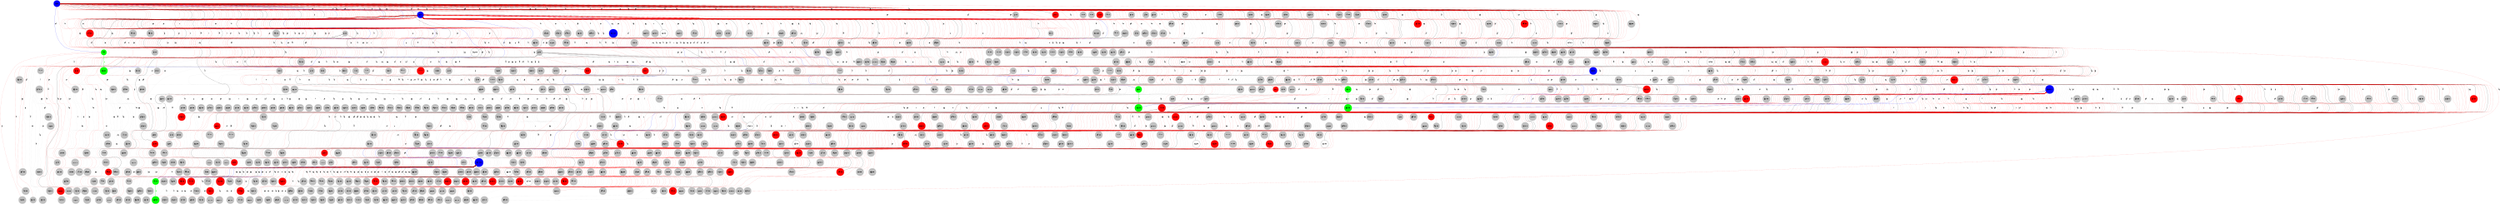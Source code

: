 graph G {
overlap=false;
ratio=expand;
size="20,20!";
1 [Latitude=222, Longitude=67, betweeness="30.0", color=blue, graphics="{'d': 4.0, 'h': 4.0, 'w': 4.0, 'y': -1799.6611, 'x': -1414.2781, 'z': 0.0, 'fill': u'#999999'}", id=1, label="1/30.0", pos="67,222!", prob=0, shape=circle, status=on, style=filled, true_status=destroyed, type=normal, weight=0];
2 [Latitude=22, Longitude=132, betweeness="30.0", color=blue, graphics="{'d': 4.0, 'h': 4.0, 'w': 4.0, 'y': 1203.4064, 'x': 343.2373, 'z': 0.0, 'fill': u'#999999'}", id=2, label="2/30.0", pos="132,22!", prob=0, shape=circle, status=on, style=filled, true_status=destroyed, type=normal, weight=0];
3 [Latitude=281, Longitude=4, betweeness="0.0", color=gray, graphics="{'d': 4.0, 'h': 4.0, 'w': 4.0, 'y': 1289.454, 'x': 1923.78, 'z': 0.0, 'fill': u'#999999'}", id=3, label="3/0.0", pos="4,281!", prob="0.86363072773", shape=circle, status=destroyed, style=filled, true_status=on, type=normal, weight=0];
4 [Latitude=147, Longitude=21, betweeness="0.0", color=green, graphics="{'d': 4.0, 'h': 4.0, 'w': 4.0, 'y': -1106.8607, 'x': 1723.2073, 'z': 0.0, 'fill': u'#999999'}", id=4, label="4/0.0", pos="21,147!", prob=0, shape=circle, status=on, style=filled, true_status=on, type=green, weight=0];
5 [Latitude=110, Longitude=155, betweeness="0.0", color=gray, graphics="{'d': 4.0, 'h': 4.0, 'w': 4.0, 'y': 814.179, 'x': -1502.5369, 'z': 0.0, 'fill': u'#999999'}", id=5, label="5/0.0", pos="155,110!", prob="0.870992424188", shape=circle, status=destroyed, style=filled, true_status=destroyed, type=normal, weight=0];
6 [Latitude=101, Longitude=75, betweeness="10.0", color=gray, graphics="{'d': 4.0, 'h': 4.0, 'w': 4.0, 'y': -1884.5521, 'x': 1471.8367, 'z': 0.0, 'fill': u'#999999'}", id=6, label="6/10.0", pos="75,101!", prob="0.934103531001", shape=circle, status=destroyed, style=filled, true_status=destroyed, type=normal, weight=0];
7 [Latitude=132, Longitude=131, betweeness="0.0", color=gray, graphics="{'d': 4.0, 'h': 4.0, 'w': 4.0, 'y': 1895.3209, 'x': -248.52466, 'z': 0.0, 'fill': u'#999999'}", id=7, label="7/0.0", pos="131,132!", prob="0.883936545526", shape=circle, status=destroyed, style=filled, true_status=destroyed, type=normal, weight=0];
8 [Latitude=271, Longitude=270, betweeness="0.0", color=red, graphics="{'d': 4.0, 'h': 4.0, 'w': 4.0, 'y': -893.2237, 'x': -1742.0027, 'z': 0.0, 'fill': u'#999999'}", id=8, label="8/0.0", pos="270,271!", prob="1.0", shape=circle, status=destroyed, style=filled, true_status=destroyed, type=normal, weight=0];
9 [Latitude=82, Longitude=18, betweeness="0.0", color=gray, graphics="{'d': 4.0, 'h': 4.0, 'w': 4.0, 'y': -1644.0106, 'x': -1497.1321, 'z': 0.0, 'fill': u'#999999'}", id=9, label="9/0.0", pos="18,82!", prob="0.969324346683", shape=circle, status=destroyed, style=filled, true_status=destroyed, type=normal, weight=0];
10 [Latitude=153, Longitude=7, betweeness="0.0", color=gray, graphics="{'d': 4.0, 'h': 4.0, 'w': 4.0, 'y': -320.42776, 'x': 1918.3662, 'z': 0.0, 'fill': u'#999999'}", id=10, label="10/0.0", pos="7,153!", prob="0.949746663453", shape=circle, status=destroyed, style=filled, true_status=destroyed, type=normal, weight=0];
11 [Latitude=152, Longitude=199, betweeness="0.0", color=gray, graphics="{'d': 4.0, 'h': 4.0, 'w': 4.0, 'y': -508.99515, 'x': 1002.1245, 'z': 0.0, 'fill': u'#999999'}", id=11, label="11/0.0", pos="199,152!", prob="0.816172132151", shape=circle, status=destroyed, style=filled, true_status=destroyed, type=normal, weight=0];
12 [Latitude=96, Longitude=26, betweeness="0.0", color=gray, graphics="{'d': 4.0, 'h': 4.0, 'w': 4.0, 'y': 203.21664, 'x': -808.62317, 'z': 0.0, 'fill': u'#999999'}", id=12, label="12/0.0", pos="26,96!", prob="0.962462668063", shape=circle, status=destroyed, style=filled, true_status=destroyed, type=normal, weight=0];
13 [Latitude=224, Longitude=53, betweeness="0.0", color=red, graphics="{'d': 4.0, 'h': 4.0, 'w': 4.0, 'y': 1475.6864, 'x': 168.21118, 'z': 0.0, 'fill': u'#999999'}", id=13, label="13/0.0", pos="53,224!", prob="1.0", shape=circle, status=destroyed, style=filled, true_status=destroyed, type=normal, weight=0];
14 [Latitude=187, Longitude=244, betweeness="0.0", color=gray, graphics="{'d': 4.0, 'h': 4.0, 'w': 4.0, 'y': -1399.1761, 'x': -792.72473, 'z': 0.0, 'fill': u'#999999'}", id=14, label="14/0.0", pos="244,187!", prob="0.755957591708", shape=circle, status=destroyed, style=filled, true_status=destroyed, type=normal, weight=0];
15 [Latitude=271, Longitude=156, betweeness="0.0", color=green, graphics="{'d': 4.0, 'h': 4.0, 'w': 4.0, 'y': -764.1811, 'x': 1212.5427, 'z': 0.0, 'fill': u'#999999'}", id=15, label="15/0.0", pos="156,271!", prob=0, shape=circle, status=on, style=filled, true_status=on, type=green, weight=0];
16 [Latitude=60, Longitude=185, betweeness="0.0", color=gray, graphics="{'d': 4.0, 'h': 4.0, 'w': 4.0, 'y': 502.53354, 'x': -1750.0975, 'z': 0.0, 'fill': u'#999999'}", id=16, label="16/0.0", pos="185,60!", prob="0.853233524921", shape=circle, status=destroyed, style=filled, true_status=destroyed, type=normal, weight=0];
17 [Latitude=186, Longitude=273, betweeness="0.0", color=gray, graphics="{'d': 4.0, 'h': 4.0, 'w': 4.0, 'y': 419.42953, 'x': -332.51074, 'z': 0.0, 'fill': u'#999999'}", id=17, label="17/0.0", pos="273,186!", prob="0.726043027053", shape=circle, status=destroyed, style=filled, true_status=destroyed, type=normal, weight=0];
18 [Latitude=110, Longitude=266, betweeness="0.0", color=gray, graphics="{'d': 4.0, 'h': 4.0, 'w': 4.0, 'y': -1304.0737, 'x': 305.83228, 'z': 0.0, 'fill': u'#999999'}", id=18, label="18/0.0", pos="266,110!", prob="0.760511534806", shape=circle, status=destroyed, style=filled, true_status=on, type=normal, weight=0];
19 [Latitude=193, Longitude=165, betweeness="0.0", color=green, graphics="{'d': 4.0, 'h': 4.0, 'w': 4.0, 'y': 110.99252, 'x': 835.05054, 'z': 0.0, 'fill': u'#999999'}", id=19, label="19/0.0", pos="165,193!", prob=0, shape=circle, status=on, style=filled, true_status=on, type=green, weight=0];
20 [Latitude=24, Longitude=163, betweeness="0.0", color=gray, graphics="{'d': 4.0, 'h': 4.0, 'w': 4.0, 'y': 1014.1773, 'x': -1083.5132, 'z': 0.0, 'fill': u'#999999'}", id=20, label="20/0.0", pos="163,24!", prob="0.875309273191", shape=circle, status=destroyed, style=filled, true_status=destroyed, type=normal, weight=0];
21 [Latitude=107, Longitude=59, betweeness="20.0", color=gray, graphics="{'d': 4.0, 'h': 4.0, 'w': 4.0, 'y': -71.30521, 'x': -1328.6808, 'z': 0.0, 'fill': u'#999999'}", id=21, label="21/20.0", pos="59,107!", prob="0.942141314749", shape=circle, status=destroyed, style=filled, true_status=destroyed, type=normal, weight=0];
22 [Latitude=9, Longitude=6, betweeness="0.0", color=red, graphics="{'d': 4.0, 'h': 4.0, 'w': 4.0, 'y': -1197.4147, 'x': -1151.1445, 'z': 0.0, 'fill': u'#999999'}", id=22, label="22/0.0", pos="6,9!", prob="1.0", shape=circle, status=destroyed, style=filled, true_status=destroyed, type=normal, weight=0];
23 [Latitude=254, Longitude=207, betweeness="0.0", color=gray, graphics="{'d': 4.0, 'h': 4.0, 'w': 4.0, 'y': 145.37851, 'x': 1122.3618, 'z': 0.0, 'fill': u'#999999'}", id=23, label="23/0.0", pos="207,254!", prob="0.753024134927", shape=circle, status=destroyed, style=filled, true_status=destroyed, type=normal, weight=0];
24 [Latitude=121, Longitude=225, betweeness="0.0", color=gray, graphics="{'d': 4.0, 'h': 4.0, 'w': 4.0, 'y': 1104.0905, 'x': 1100.4429, 'z': 0.0, 'fill': u'#999999'}", id=24, label="24/0.0", pos="225,121!", prob="0.801133242944", shape=circle, status=destroyed, style=filled, true_status=destroyed, type=normal, weight=0];
25 [Latitude=123, Longitude=261, betweeness="0.0", color=red, graphics="{'d': 4.0, 'h': 4.0, 'w': 4.0, 'y': -1526.205, 'x': 1927.1394, 'z': 0.0, 'fill': u'#999999'}", id=25, label="25/0.0", pos="261,123!", prob="1.0", shape=circle, status=destroyed, style=filled, true_status=destroyed, type=normal, weight=0];
26 [Latitude=91, Longitude=18, betweeness="0.0", color=gray, graphics="{'d': 4.0, 'h': 4.0, 'w': 4.0, 'y': 704.4151, 'x': -245.93042, 'z': 0.0, 'fill': u'#999999'}", id=26, label="26/0.0", pos="18,91!", prob="0.967319920582", shape=circle, status=destroyed, style=filled, true_status=destroyed, type=normal, weight=0];
27 [Latitude=265, Longitude=266, betweeness="0.0", color=gray, graphics="{'d': 4.0, 'h': 4.0, 'w': 4.0, 'y': -1843.2139, 'x': -96.9043, 'z': 0.0, 'fill': u'#999999'}", id=27, label="27/0.0", pos="266,265!", prob="0.689330804878", shape=circle, status=destroyed, style=filled, true_status=on, type=normal, weight=0];
28 [Latitude=116, Longitude=247, betweeness="0.0", color=gray, graphics="{'d': 4.0, 'h': 4.0, 'w': 4.0, 'y': -822.5533, 'x': 198.15259, 'z': 0.0, 'fill': u'#999999'}", id=28, label="28/0.0", pos="247,116!", prob="0.779528522804", shape=circle, status=destroyed, style=filled, true_status=destroyed, type=normal, weight=0];
29 [Latitude=124, Longitude=51, betweeness="0.0", color=gray, graphics="{'d': 4.0, 'h': 4.0, 'w': 4.0, 'y': 1003.02545, 'x': -269.96533, 'z': 0.0, 'fill': u'#999999'}", id=29, label="29/0.0", pos="51,124!", prob="0.941122469141", shape=circle, status=destroyed, style=filled, true_status=destroyed, type=normal, weight=0];
30 [Latitude=105, Longitude=158, betweeness="0.0", color=red, graphics="{'d': 4.0, 'h': 4.0, 'w': 4.0, 'y': -928.5096, 'x': 1228.0876, 'z': 0.0, 'fill': u'#999999'}", id=30, label="30/0.0", pos="158,105!", prob="1.0", shape=circle, status=destroyed, style=filled, true_status=destroyed, type=normal, weight=0];
31 [Latitude=33, Longitude=32, betweeness="0.0", color=gray, graphics="{'d': 4.0, 'h': 4.0, 'w': 4.0, 'y': -1991.0605, 'x': 1247.9153, 'z': 0.0, 'fill': u'#999999'}", id=31, label="31/0.0", pos="32,33!", prob="0.968225755892", shape=circle, status=destroyed, style=filled, true_status=destroyed, type=normal, weight=0];
32 [Latitude=9, Longitude=193, betweeness="0.0", color=gray, graphics="{'d': 4.0, 'h': 4.0, 'w': 4.0, 'y': 377.01572, 'x': 544.3616, 'z': 0.0, 'fill': u'#999999'}", id=32, label="32/0.0", pos="193,9!", prob="0.846463666806", shape=circle, status=destroyed, style=filled, true_status=destroyed, type=normal, weight=0];
33 [Latitude=72, Longitude=67, betweeness="0.0", color=gray, graphics="{'d': 4.0, 'h': 4.0, 'w': 4.0, 'y': -792.5651, 'x': 1284.187, 'z': 0.0, 'fill': u'#999999'}", id=33, label="33/0.0", pos="67,72!", prob="0.945363281966", shape=circle, status=destroyed, style=filled, true_status=destroyed, type=normal, weight=0];
34 [Latitude=53, Longitude=56, betweeness="0.0", color=gray, graphics="{'d': 4.0, 'h': 4.0, 'w': 4.0, 'y': -583.4775, 'x': 163.01709, 'z': 0.0, 'fill': u'#999999'}", id=34, label="34/0.0", pos="56,53!", prob="0.954322131961", shape=circle, status=destroyed, style=filled, true_status=destroyed, type=normal, weight=0];
35 [Latitude=144, Longitude=246, betweeness="0.0", color=gray, graphics="{'d': 4.0, 'h': 4.0, 'w': 4.0, 'y': 1384.0602, 'x': 1026.29, 'z': 0.0, 'fill': u'#999999'}", id=35, label="35/0.0", pos="246,144!", prob="0.771813761223", shape=circle, status=destroyed, style=filled, true_status=destroyed, type=normal, weight=0];
36 [Latitude=255, Longitude=74, betweeness="0.0", color=gray, graphics="{'d': 4.0, 'h': 4.0, 'w': 4.0, 'y': 1297.1515, 'x': 1254.0967, 'z': 0.0, 'fill': u'#999999'}", id=36, label="36/0.0", pos="74,255!", prob="0.852762669984", shape=circle, status=destroyed, style=filled, true_status=on, type=normal, weight=0];
37 [Latitude=5, Longitude=25, betweeness="0.0", color=gray, graphics="{'d': 4.0, 'h': 4.0, 'w': 4.0, 'y': 1301.2203, 'x': 954.9497, 'z': 0.0, 'fill': u'#999999'}", id=37, label="37/0.0", pos="25,5!", prob="0.970492116052", shape=circle, status=destroyed, style=filled, true_status=destroyed, type=normal, weight=0];
38 [Latitude=229, Longitude=76, betweeness="10.0", color=red, graphics="{'d': 4.0, 'h': 4.0, 'w': 4.0, 'y': -1933.3379, 'x': -1076.3096, 'z': 0.0, 'fill': u'#999999'}", id=38, label="38/10.0", pos="76,229!", prob="1.0", shape=circle, status=destroyed, style=filled, true_status=destroyed, type=normal, weight=0];
39 [Latitude=9, Longitude=218, betweeness="0.0", color=gray, graphics="{'d': 4.0, 'h': 4.0, 'w': 4.0, 'y': -928.92426, 'x': -1646.1172, 'z': 0.0, 'fill': u'#999999'}", id=39, label="39/0.0", pos="218,9!", prob="0.821405813446", shape=circle, status=destroyed, style=filled, true_status=destroyed, type=normal, weight=0];
40 [Latitude=150, Longitude=260, betweeness="0.0", color=gray, graphics="{'d': 4.0, 'h': 4.0, 'w': 4.0, 'y': 1713.4073, 'x': 455.21118, 'z': 0.0, 'fill': u'#999999'}", id=40, label="40/0.0", pos="260,150!", prob="0.754777707679", shape=circle, status=destroyed, style=filled, true_status=destroyed, type=normal, weight=0];
41 [Latitude=230, Longitude=123, betweeness="0.0", color=gray, graphics="{'d': 4.0, 'h': 4.0, 'w': 4.0, 'y': 1317.7474, 'x': -588.4514, 'z': 0.0, 'fill': u'#999999'}", id=41, label="41/0.0", pos="123,230!", prob="0.838743785469", shape=circle, status=destroyed, style=filled, true_status=on, type=normal, weight=0];
42 [Latitude=150, Longitude=51, betweeness="0.0", color=gray, graphics="{'d': 4.0, 'h': 4.0, 'w': 4.0, 'y': -1849.075, 'x': -474.47644, 'z': 0.0, 'fill': u'#999999'}", id=42, label="42/0.0", pos="51,150!", prob="0.930610924909", shape=circle, status=destroyed, style=filled, true_status=destroyed, type=normal, weight=0];
43 [Latitude=145, Longitude=55, betweeness="0.0", color=red, graphics="{'d': 4.0, 'h': 4.0, 'w': 4.0, 'y': -1230.5479, 'x': -1069.4368, 'z': 0.0, 'fill': u'#999999'}", id=43, label="43/0.0", pos="55,145!", prob="1.0", shape=circle, status=destroyed, style=filled, true_status=destroyed, type=normal, weight=0];
44 [Latitude=29, Longitude=197, betweeness="0.0", color=gray, graphics="{'d': 4.0, 'h': 4.0, 'w': 4.0, 'y': 1327.775, 'x': -88.44702, 'z': 0.0, 'fill': u'#999999'}", id=44, label="44/0.0", pos="197,29!", prob="0.843219479153", shape=circle, status=destroyed, style=filled, true_status=destroyed, type=normal, weight=0];
45 [Latitude=143, Longitude=215, betweeness="0.0", color=gray, graphics="{'d': 4.0, 'h': 4.0, 'w': 4.0, 'y': 1921.1969, 'x': 1660.4067, 'z': 0.0, 'fill': u'#999999'}", id=45, label="45/0.0", pos="215,143!", prob="0.803971064402", shape=circle, status=destroyed, style=filled, true_status=destroyed, type=normal, weight=0];
46 [Latitude=169, Longitude=197, betweeness="0.0", color=red, graphics="{'d': 4.0, 'h': 4.0, 'w': 4.0, 'y': -396.7554, 'x': -797.0043, 'z': 0.0, 'fill': u'#999999'}", id=46, label="46/0.0", pos="197,169!", prob="1.0", shape=circle, status=destroyed, style=filled, true_status=destroyed, type=normal, weight=0];
47 [Latitude=167, Longitude=95, betweeness="0.0", color=gray, graphics="{'d': 4.0, 'h': 4.0, 'w': 4.0, 'y': -591.34784, 'x': 269.04517, 'z': 0.0, 'fill': u'#999999'}", id=47, label="47/0.0", pos="95,167!", prob="0.895576172214", shape=circle, status=destroyed, style=filled, true_status=destroyed, type=normal, weight=0];
48 [Latitude=159, Longitude=163, betweeness="0.0", color=gray, graphics="{'d': 4.0, 'h': 4.0, 'w': 4.0, 'y': -470.45145, 'x': 36.759274, 'z': 0.0, 'fill': u'#999999'}", id=48, label="48/0.0", pos="163,159!", prob="0.846260539903", shape=circle, status=destroyed, style=filled, true_status=destroyed, type=normal, weight=0];
49 [Latitude=10, Longitude=118, betweeness="0.0", color=gray, graphics="{'d': 4.0, 'h': 4.0, 'w': 4.0, 'y': 733.83453, 'x': 1969.0945, 'z': 0.0, 'fill': u'#999999'}", id=49, label="49/0.0", pos="118,10!", prob="0.912597819335", shape=circle, status=destroyed, style=filled, true_status=destroyed, type=normal, weight=0];
50 [Latitude=161, Longitude=69, betweeness="0.0", color=gray, graphics="{'d': 4.0, 'h': 4.0, 'w': 4.0, 'y': 1181.1483, 'x': 1368.7561, 'z': 0.0, 'fill': u'#999999'}", id=50, label="50/0.0", pos="69,161!", prob="0.91517497727", shape=circle, status=destroyed, style=filled, true_status=destroyed, type=normal, weight=0];
51 [Latitude=174, Longitude=2, betweeness="0.0", color=gray, graphics="{'d': 4.0, 'h': 4.0, 'w': 4.0, 'y': 1983.2184, 'x': 814.14966, 'z': 0.0, 'fill': u'#999999'}", id=51, label="51/0.0", pos="2,174!", prob="0.94094743664", shape=circle, status=destroyed, style=filled, true_status=destroyed, type=normal, weight=0];
52 [Latitude=134, Longitude=28, betweeness="0.0", color=gray, graphics="{'d': 4.0, 'h': 4.0, 'w': 4.0, 'y': 171.8143, 'x': -701.3253, 'z': 0.0, 'fill': u'#999999'}", id=52, label="52/0.0", pos="28,134!", prob="0.949036518576", shape=circle, status=destroyed, style=filled, true_status=destroyed, type=normal, weight=0];
53 [Latitude=17, Longitude=172, betweeness="0.0", color=gray, graphics="{'d': 4.0, 'h': 4.0, 'w': 4.0, 'y': -1821.0935, 'x': 1680.9053, 'z': 0.0, 'fill': u'#999999'}", id=53, label="53/0.0", pos="172,17!", prob="0.866870221723", shape=circle, status=destroyed, style=filled, true_status=destroyed, type=normal, weight=0];
54 [Latitude=202, Longitude=52, betweeness="0.0", color=gray, graphics="{'d': 4.0, 'h': 4.0, 'w': 4.0, 'y': 500.05917, 'x': -36.64417, 'z': 0.0, 'fill': u'#999999'}", id=54, label="54/0.0", pos="52,202!", prob="0.902058414437", shape=circle, status=destroyed, style=filled, true_status=destroyed, type=normal, weight=0];
55 [Latitude=288, Longitude=159, betweeness="0.0", color=gray, graphics="{'d': 4.0, 'h': 4.0, 'w': 4.0, 'y': -1096.5194, 'x': -1047.308, 'z': 0.0, 'fill': u'#999999'}", id=55, label="55/0.0", pos="159,288!", prob="0.768592775848", shape=circle, status=destroyed, style=filled, true_status=on, type=normal, weight=0];
56 [Latitude=187, Longitude=4, betweeness="0.0", color=green, graphics="{'d': 4.0, 'h': 4.0, 'w': 4.0, 'y': -636.436, 'x': 14.39575, 'z': 0.0, 'fill': u'#999999'}", id=56, label="56/0.0", pos="4,187!", prob=0, shape=circle, status=on, style=filled, true_status=on, type=green, weight=0];
57 [Latitude=152, Longitude=79, betweeness="0.0", color=gray, graphics="{'d': 4.0, 'h': 4.0, 'w': 4.0, 'y': 839.16, 'x': 1920.0549, 'z': 0.0, 'fill': u'#999999'}", id=57, label="57/0.0", pos="79,152!", prob="0.913191200745", shape=circle, status=destroyed, style=filled, true_status=destroyed, type=normal, weight=0];
58 [Latitude=207, Longitude=196, betweeness="0.0", color=gray, graphics="{'d': 4.0, 'h': 4.0, 'w': 4.0, 'y': -1916.7764, 'x': -804.396, 'z': 0.0, 'fill': u'#999999'}", id=58, label="58/0.0", pos="196,207!", prob="0.792367483866", shape=circle, status=destroyed, style=filled, true_status=on, type=normal, weight=0];
59 [Latitude=30, Longitude=24, betweeness="0.0", color=gray, graphics="{'d': 4.0, 'h': 4.0, 'w': 4.0, 'y': -138.11002, 'x': -86.00464, 'z': 0.0, 'fill': u'#999999'}", id=59, label="59/0.0", pos="24,30!", prob="0.972073364004", shape=circle, status=destroyed, style=filled, true_status=destroyed, type=normal, weight=0];
60 [Latitude=293, Longitude=211, betweeness="0.0", color=red, graphics="{'d': 4.0, 'h': 4.0, 'w': 4.0, 'y': -1722.5643, 'x': -1464.0605, 'z': 0.0, 'fill': u'#999999'}", id=60, label="60/0.0", pos="211,293!", prob="1.0", shape=circle, status=destroyed, style=filled, true_status=destroyed, type=normal, weight=0];
61 [Latitude=131, Longitude=9, betweeness="0.0", color=gray, graphics="{'d': 4.0, 'h': 4.0, 'w': 4.0, 'y': -1669.0111, 'x': 1187.5076, 'z': 0.0, 'fill': u'#999999'}", id=61, label="61/0.0", pos="9,131!", prob="0.958447970674", shape=circle, status=destroyed, style=filled, true_status=destroyed, type=normal, weight=0];
62 [Latitude=44, Longitude=297, betweeness="0.0", color=gray, graphics="{'d': 4.0, 'h': 4.0, 'w': 4.0, 'y': -572.73883, 'x': -1326.4506, 'z': 0.0, 'fill': u'#999999'}", id=62, label="62/0.0", pos="297,44!", prob="0.735078487321", shape=circle, status=destroyed, style=filled, true_status=destroyed, type=normal, weight=0];
63 [Latitude=107, Longitude=229, betweeness="0.0", color=gray, graphics="{'d': 4.0, 'h': 4.0, 'w': 4.0, 'y': 214.97568, 'x': 561.02783, 'z': 0.0, 'fill': u'#999999'}", id=63, label="63/0.0", pos="229,107!", prob="0.800819260257", shape=circle, status=destroyed, style=filled, true_status=destroyed, type=normal, weight=0];
64 [Latitude=81, Longitude=147, betweeness="0.0", color=gray, graphics="{'d': 4.0, 'h': 4.0, 'w': 4.0, 'y': -1026.9238, 'x': 1826.5378, 'z': 0.0, 'fill': u'#999999'}", id=64, label="64/0.0", pos="147,81!", prob="0.884674056104", shape=circle, status=destroyed, style=filled, true_status=destroyed, type=normal, weight=0];
65 [Latitude=273, Longitude=180, betweeness="0.0", color=gray, graphics="{'d': 4.0, 'h': 4.0, 'w': 4.0, 'y': -305.7957, 'x': -152.57397, 'z': 0.0, 'fill': u'#999999'}", id=65, label="65/0.0", pos="180,273!", prob="0.763133725711", shape=circle, status=destroyed, style=filled, true_status=on, type=normal, weight=0];
66 [Latitude=116, Longitude=254, betweeness="0.0", color=red, graphics="{'d': 4.0, 'h': 4.0, 'w': 4.0, 'y': 1083.3439, 'x': 1926.0867, 'z': 0.0, 'fill': u'#999999'}", id=66, label="66/0.0", pos="254,116!", prob="1.0", shape=circle, status=destroyed, style=filled, true_status=destroyed, type=normal, weight=0];
67 [Latitude=89, Longitude=235, betweeness="0.0", color=gray, graphics="{'d': 4.0, 'h': 4.0, 'w': 4.0, 'y': 1880.9296, 'x': -1927.8353, 'z': 0.0, 'fill': u'#999999'}", id=67, label="67/0.0", pos="235,89!", prob="0.798516218759", shape=circle, status=destroyed, style=filled, true_status=destroyed, type=normal, weight=0];
68 [Latitude=208, Longitude=127, betweeness="0.0", color=gray, graphics="{'d': 4.0, 'h': 4.0, 'w': 4.0, 'y': 1236.1317, 'x': 427.55615, 'z': 0.0, 'fill': u'#999999'}", id=68, label="68/0.0", pos="127,208!", prob="0.849888597374", shape=circle, status=destroyed, style=filled, true_status=destroyed, type=normal, weight=0];
69 [Latitude=171, Longitude=20, betweeness="0.0", color=gray, graphics="{'d': 4.0, 'h': 4.0, 'w': 4.0, 'y': -702.57025, 'x': 1504.2461, 'z': 0.0, 'fill': u'#999999'}", id=69, label="69/0.0", pos="20,171!", prob="0.935402837718", shape=circle, status=destroyed, style=filled, true_status=destroyed, type=normal, weight=0];
70 [Latitude=277, Longitude=166, betweeness="0.0", color=gray, graphics="{'d': 4.0, 'h': 4.0, 'w': 4.0, 'y': -1246.0044, 'x': -1684.8123, 'z': 0.0, 'fill': u'#999999'}", id=70, label="70/0.0", pos="166,277!", prob="0.771630091405", shape=circle, status=destroyed, style=filled, true_status=destroyed, type=normal, weight=0];
71 [Latitude=134, Longitude=189, betweeness="0.0", color=gray, graphics="{'d': 4.0, 'h': 4.0, 'w': 4.0, 'y': 752.8118, 'x': 513.5774, 'z': 0.0, 'fill': u'#999999'}", id=71, label="71/0.0", pos="189,134!", prob="0.832466748223", shape=circle, status=destroyed, style=filled, true_status=destroyed, type=normal, weight=0];
72 [Latitude=64, Longitude=107, betweeness="0.0", color=red, graphics="{'d': 4.0, 'h': 4.0, 'w': 4.0, 'y': -1567.1389, 'x': -183.96277, 'z': 0.0, 'fill': u'#999999'}", id=72, label="72/0.0", pos="107,64!", prob="1.0", shape=circle, status=destroyed, style=filled, true_status=destroyed, type=normal, weight=0];
73 [Latitude=222, Longitude=111, betweeness="0.0", color=gray, graphics="{'d': 4.0, 'h': 4.0, 'w': 4.0, 'y': -1740.8782, 'x': 1270.3772, 'z': 0.0, 'fill': u'#999999'}", id=73, label="73/0.0", pos="111,222!", prob="0.852680808697", shape=circle, status=destroyed, style=filled, true_status=destroyed, type=normal, weight=0];
74 [Latitude=257, Longitude=188, betweeness="0.0", color=gray, graphics="{'d': 4.0, 'h': 4.0, 'w': 4.0, 'y': -594.4797, 'x': 338.7588, 'z': 0.0, 'fill': u'#999999'}", id=74, label="74/0.0", pos="188,257!", prob="0.767861423705", shape=circle, status=destroyed, style=filled, true_status=destroyed, type=normal, weight=0];
75 [Latitude=103, Longitude=6, betweeness="0.0", color=gray, graphics="{'d': 4.0, 'h': 4.0, 'w': 4.0, 'y': -1372.6132, 'x': 1302.2454, 'z': 0.0, 'fill': u'#999999'}", id=75, label="75/0.0", pos="6,103!", prob="0.969132439461", shape=circle, status=destroyed, style=filled, true_status=destroyed, type=normal, weight=0];
76 [Latitude=257, Longitude=10, betweeness="0.0", color=gray, graphics="{'d': 4.0, 'h': 4.0, 'w': 4.0, 'y': -1619.6239, 'x': 152.8706, 'z': 0.0, 'fill': u'#999999'}", id=76, label="76/0.0", pos="10,257!", prob="0.881598977859", shape=circle, status=destroyed, style=filled, true_status=destroyed, type=normal, weight=0];
77 [Latitude=36, Longitude=256, betweeness="0.0", color=gray, graphics="{'d': 4.0, 'h': 4.0, 'w': 4.0, 'y': -615.78436, 'x': -1075.4722, 'z': 0.0, 'fill': u'#999999'}", id=77, label="77/0.0", pos="256,36!", prob="0.781531361537", shape=circle, status=destroyed, style=filled, true_status=destroyed, type=normal, weight=0];
78 [Latitude=213, Longitude=185, betweeness="0.0", color=gray, graphics="{'d': 4.0, 'h': 4.0, 'w': 4.0, 'y': -603.9467, 'x': -1675.8788, 'z': 0.0, 'fill': u'#999999'}", id=78, label="78/0.0", pos="185,213!", prob="0.798905989771", shape=circle, status=destroyed, style=filled, true_status=destroyed, type=normal, weight=0];
79 [Latitude=212, Longitude=56, betweeness="0.0", color=gray, graphics="{'d': 4.0, 'h': 4.0, 'w': 4.0, 'y': 1649.579, 'x': -440.4065, 'z': 0.0, 'fill': u'#999999'}", id=79, label="79/0.0", pos="56,212!", prob="0.89352586218", shape=circle, status=destroyed, style=filled, true_status=destroyed, type=normal, weight=0];
80 [Latitude=115, Longitude=181, betweeness="0.0", color=gray, graphics="{'d': 4.0, 'h': 4.0, 'w': 4.0, 'y': -767.49493, 'x': -1578.4138, 'z': 0.0, 'fill': u'#999999'}", id=80, label="80/0.0", pos="181,115!", prob="0.846077767366", shape=circle, status=destroyed, style=filled, true_status=destroyed, type=normal, weight=0];
81 [Latitude=100, Longitude=65, betweeness="0.0", color=gray, graphics="{'d': 4.0, 'h': 4.0, 'w': 4.0, 'y': 1616.3961, 'x': -1039.3445, 'z': 0.0, 'fill': u'#999999'}", id=81, label="81/0.0", pos="65,100!", prob="0.940557965028", shape=circle, status=destroyed, style=filled, true_status=destroyed, type=normal, weight=0];
82 [Latitude=100, Longitude=114, betweeness="0.0", color=gray, graphics="{'d': 4.0, 'h': 4.0, 'w': 4.0, 'y': -1380.7618, 'x': -1487.8821, 'z': 0.0, 'fill': u'#999999'}", id=82, label="82/0.0", pos="114,100!", prob="0.907153140709", shape=circle, status=destroyed, style=filled, true_status=destroyed, type=normal, weight=0];
83 [Latitude=264, Longitude=130, betweeness="0.0", color=gray, graphics="{'d': 4.0, 'h': 4.0, 'w': 4.0, 'y': -727.44403, 'x': 355.75586, 'z': 0.0, 'fill': u'#999999'}", id=83, label="83/0.0", pos="130,264!", prob="0.809207423383", shape=circle, status=destroyed, style=filled, true_status=destroyed, type=normal, weight=0];
84 [Latitude=192, Longitude=279, betweeness="0.0", color=gray, graphics="{'d': 4.0, 'h': 4.0, 'w': 4.0, 'y': -1618.718, 'x': -1042.227, 'z': 0.0, 'fill': u'#999999'}", id=84, label="84/0.0", pos="279,192!", prob="0.716849043214", shape=circle, status=destroyed, style=filled, true_status=destroyed, type=normal, weight=0];
85 [Latitude=228, Longitude=192, betweeness="0.0", color=gray, graphics="{'d': 4.0, 'h': 4.0, 'w': 4.0, 'y': 5.9916687, 'x': -472.45776, 'z': 0.0, 'fill': u'#999999'}", id=85, label="85/0.0", pos="192,228!", prob="0.783534644931", shape=circle, status=destroyed, style=filled, true_status=on, type=normal, weight=0];
86 [Latitude=277, Longitude=256, betweeness="0.0", color=gray, graphics="{'d': 4.0, 'h': 4.0, 'w': 4.0, 'y': 663.5279, 'x': -1468.155, 'z': 0.0, 'fill': u'#999999'}", id=86, label="86/0.0", pos="256,277!", prob="0.691141984138", shape=circle, status=destroyed, style=filled, true_status=destroyed, type=normal, weight=0];
87 [Latitude=230, Longitude=227, betweeness="0.0", color=gray, graphics="{'d': 4.0, 'h': 4.0, 'w': 4.0, 'y': 1733.4384, 'x': 844.4619, 'z': 0.0, 'fill': u'#999999'}", id=87, label="87/0.0", pos="227,230!", prob="0.749634143602", shape=circle, status=destroyed, style=filled, true_status=destroyed, type=normal, weight=0];
88 [Latitude=153, Longitude=130, betweeness="0.0", color=gray, graphics="{'d': 4.0, 'h': 4.0, 'w': 4.0, 'y': 374.06113, 'x': -1630.8765, 'z': 0.0, 'fill': u'#999999'}", id=88, label="88/0.0", pos="130,153!", prob="0.876339242399", shape=circle, status=destroyed, style=filled, true_status=destroyed, type=normal, weight=0];
89 [Latitude=148, Longitude=294, betweeness="0.0", color=gray, graphics="{'d': 4.0, 'h': 4.0, 'w': 4.0, 'y': 1193.497, 'x': 258.99414, 'z': 0.0, 'fill': u'#999999'}", id=89, label="89/0.0", pos="294,148!", prob="0.718231024892", shape=circle, status=destroyed, style=filled, true_status=destroyed, type=normal, weight=0];
90 [Latitude=274, Longitude=180, betweeness="0.0", color=gray, graphics="{'d': 4.0, 'h': 4.0, 'w': 4.0, 'y': 987.11285, 'x': -1733.9913, 'z': 0.0, 'fill': u'#999999'}", id=90, label="90/0.0", pos="180,274!", prob="0.76238774577", shape=circle, status=destroyed, style=filled, true_status=destroyed, type=normal, weight=0];
91 [Latitude=294, Longitude=154, betweeness="0.0", color=gray, graphics="{'d': 4.0, 'h': 4.0, 'w': 4.0, 'y': -1955.3694, 'x': 288.55078, 'z': 0.0, 'fill': u'#999999'}", id=91, label="91/0.0", pos="154,294!", prob="0.767626494055", shape=circle, status=destroyed, style=filled, true_status=destroyed, type=normal, weight=0];
92 [Latitude=99, Longitude=280, betweeness="0.0", color=red, graphics="{'d': 4.0, 'h': 4.0, 'w': 4.0, 'y': 1846.2562, 'x': -1153.8975, 'z': 0.0, 'fill': u'#999999'}", id=92, label="92/0.0", pos="280,99!", prob="1.0", shape=circle, status=destroyed, style=filled, true_status=destroyed, type=normal, weight=0];
93 [Latitude=243, Longitude=199, betweeness="0.0", color=gray, graphics="{'d': 4.0, 'h': 4.0, 'w': 4.0, 'y': 408.71664, 'x': -1005.3331, 'z': 0.0, 'fill': u'#999999'}", id=93, label="93/0.0", pos="199,243!", prob="0.767617282592", shape=circle, status=destroyed, style=filled, true_status=destroyed, type=normal, weight=0];
94 [Latitude=157, Longitude=90, betweeness="0.0", color=gray, graphics="{'d': 4.0, 'h': 4.0, 'w': 4.0, 'y': 1108.4716, 'x': 106.906006, 'z': 0.0, 'fill': u'#999999'}", id=94, label="94/0.0", pos="90,157!", prob="0.903735996962", shape=circle, status=destroyed, style=filled, true_status=destroyed, type=normal, weight=0];
95 [Latitude=257, Longitude=166, betweeness="0.0", color=red, graphics="{'d': 4.0, 'h': 4.0, 'w': 4.0, 'y': 500.78036, 'x': -23.892214, 'z': 0.0, 'fill': u'#999999'}", id=95, label="95/0.0", pos="166,257!", prob="1.0", shape=circle, status=destroyed, style=filled, true_status=destroyed, type=normal, weight=0];
96 [Latitude=161, Longitude=70, betweeness="0.0", color=gray, graphics="{'d': 4.0, 'h': 4.0, 'w': 4.0, 'y': -530.2952, 'x': -136.75879, 'z': 0.0, 'fill': u'#999999'}", id=96, label="96/0.0", pos="70,161!", prob="0.91457299021", shape=circle, status=destroyed, style=filled, true_status=destroyed, type=normal, weight=0];
97 [Latitude=134, Longitude=246, betweeness="0.0", color=gray, graphics="{'d': 4.0, 'h': 4.0, 'w': 4.0, 'y': 1985.5365, 'x': -608.4835, 'z': 0.0, 'fill': u'#999999'}", id=97, label="97/0.0", pos="246,134!", prob="0.775217223899", shape=circle, status=destroyed, style=filled, true_status=destroyed, type=normal, weight=0];
98 [Latitude=175, Longitude=63, betweeness="0.0", color=gray, graphics="{'d': 4.0, 'h': 4.0, 'w': 4.0, 'y': -1187.4528, 'x': 603.03125, 'z': 0.0, 'fill': u'#999999'}", id=98, label="98/0.0", pos="63,175!", prob="0.911594513653", shape=circle, status=destroyed, style=filled, true_status=destroyed, type=normal, weight=0];
99 [Latitude=237, Longitude=249, betweeness="0.0", color=red, graphics="{'d': 4.0, 'h': 4.0, 'w': 4.0, 'y': 1701.361, 'x': -972.7721, 'z': 0.0, 'fill': u'#999999'}", id=99, label="99/0.0", pos="249,237!", prob="1.0", shape=circle, status=destroyed, style=filled, true_status=destroyed, type=normal, weight=0];
100 [Latitude=67, Longitude=150, betweeness="0.0", color=gray, graphics="{'d': 4.0, 'h': 4.0, 'w': 4.0, 'y': -1083.343, 'x': -1728.9448, 'z': 0.0, 'fill': u'#999999'}", id=100, label="100/0.0", pos="150,67!", prob="0.884318488607", shape=circle, status=destroyed, style=filled, true_status=destroyed, type=normal, weight=0];
101 [Latitude=22, Longitude=295, betweeness="0.0", color=red, graphics="{'d': 4.0, 'h': 4.0, 'w': 4.0, 'y': 1392.3195, 'x': -574.12646, 'z': 0.0, 'fill': u'#999999'}", id=101, label="101/0.0", pos="295,22!", prob="1.0", shape=circle, status=destroyed, style=filled, true_status=destroyed, type=normal, weight=0];
102 [Latitude=216, Longitude=152, betweeness="0.0", color=gray, graphics="{'d': 4.0, 'h': 4.0, 'w': 4.0, 'y': 372.55087, 'x': -503.69177, 'z': 0.0, 'fill': u'#999999'}", id=102, label="102/0.0", pos="152,216!", prob="0.825343182793", shape=circle, status=destroyed, style=filled, true_status=destroyed, type=normal, weight=0];
103 [Latitude=184, Longitude=284, betweeness="0.0", color=gray, graphics="{'d': 4.0, 'h': 4.0, 'w': 4.0, 'y': -1911.1207, 'x': 91.40283, 'z': 0.0, 'fill': u'#999999'}", id=103, label="103/0.0", pos="284,184!", prob="0.715100633527", shape=circle, status=destroyed, style=filled, true_status=on, type=normal, weight=0];
104 [Latitude=52, Longitude=273, betweeness="0.0", color=gray, graphics="{'d': 4.0, 'h': 4.0, 'w': 4.0, 'y': -1160.6095, 'x': -1221.4102, 'z': 0.0, 'fill': u'#999999'}", id=104, label="104/0.0", pos="273,52!", prob="0.761925878756", shape=circle, status=destroyed, style=filled, true_status=destroyed, type=normal, weight=0];
105 [Latitude=279, Longitude=97, betweeness="0.0", color=gray, graphics="{'d': 4.0, 'h': 4.0, 'w': 4.0, 'y': -1222.0747, 'x': -1213.8557, 'z': 0.0, 'fill': u'#999999'}", id=105, label="105/0.0", pos="97,279!", prob="0.819772841223", shape=circle, status=destroyed, style=filled, true_status=destroyed, type=normal, weight=0];
106 [Latitude=6, Longitude=56, betweeness="0.0", color=gray, graphics="{'d': 4.0, 'h': 4.0, 'w': 4.0, 'y': 787.38654, 'x': 149.9458, 'z': 0.0, 'fill': u'#999999'}", id=106, label="106/0.0", pos="56,6!", prob="0.954411842458", shape=circle, status=destroyed, style=filled, true_status=destroyed, type=normal, weight=0];
107 [Latitude=167, Longitude=174, betweeness="0.0", color=gray, graphics="{'d': 4.0, 'h': 4.0, 'w': 4.0, 'y': 2002.7094, 'x': -1064.4661, 'z': 0.0, 'fill': u'#999999'}", id=107, label="107/0.0", pos="174,167!", prob="0.832926396719", shape=circle, status=destroyed, style=filled, true_status=destroyed, type=normal, weight=0];
108 [Latitude=208, Longitude=104, betweeness="0.0", color=gray, graphics="{'d': 4.0, 'h': 4.0, 'w': 4.0, 'y': -134.55081, 'x': 826.5886, 'z': 0.0, 'fill': u'#999999'}", id=108, label="108/0.0", pos="104,208!", prob="0.866507945691", shape=circle, status=destroyed, style=filled, true_status=destroyed, type=normal, weight=0];
109 [Latitude=206, Longitude=95, betweeness="0.0", color=red, graphics="{'d': 4.0, 'h': 4.0, 'w': 4.0, 'y': -1966.6437, 'x': -843.86523, 'z': 0.0, 'fill': u'#999999'}", id=109, label="109/0.0", pos="95,206!", prob="1.0", shape=circle, status=destroyed, style=filled, true_status=destroyed, type=normal, weight=0];
110 [Latitude=19, Longitude=23, betweeness="0.0", color=gray, graphics="{'d': 4.0, 'h': 4.0, 'w': 4.0, 'y': -1965.2957, 'x': -633.0797, 'z': 0.0, 'fill': u'#999999'}", id=110, label="110/0.0", pos="23,19!", prob="0.97234169328", shape=circle, status=destroyed, style=filled, true_status=destroyed, type=normal, weight=0];
111 [Latitude=213, Longitude=286, betweeness="0.0", color=gray, graphics="{'d': 4.0, 'h': 4.0, 'w': 4.0, 'y': 248.5499, 'x': -77.429565, 'z': 0.0, 'fill': u'#999999'}", id=111, label="111/0.0", pos="286,213!", prob="0.699049306926", shape=circle, status=destroyed, style=filled, true_status=on, type=normal, weight=0];
112 [Latitude=90, Longitude=290, betweeness="0.0", color=gray, graphics="{'d': 4.0, 'h': 4.0, 'w': 4.0, 'y': 608.5076, 'x': -148.71375, 'z': 0.0, 'fill': u'#999999'}", id=112, label="112/0.0", pos="290,90!", prob="0.737940559728", shape=circle, status=destroyed, style=filled, true_status=on, type=normal, weight=0];
113 [Latitude=236, Longitude=102, betweeness="0.0", color=gray, graphics="{'d': 4.0, 'h': 4.0, 'w': 4.0, 'y': 1369.0282, 'x': -610.9977, 'z': 0.0, 'fill': u'#999999'}", id=113, label="113/0.0", pos="102,236!", prob="0.849322760013", shape=circle, status=destroyed, style=filled, true_status=destroyed, type=normal, weight=0];
114 [Latitude=104, Longitude=267, betweeness="0.0", color=gray, graphics="{'d': 4.0, 'h': 4.0, 'w': 4.0, 'y': -660.42413, 'x': 599.08057, 'z': 0.0, 'fill': u'#999999'}", id=114, label="114/0.0", pos="267,104!", prob="0.760835581737", shape=circle, status=destroyed, style=filled, true_status=destroyed, type=normal, weight=0];
115 [Latitude=156, Longitude=47, betweeness="0.0", color=gray, graphics="{'d': 4.0, 'h': 4.0, 'w': 4.0, 'y': 1183.5077, 'x': -619.2289, 'z': 0.0, 'fill': u'#999999'}", id=115, label="115/0.0", pos="47,156!", prob="0.929985764445", shape=circle, status=destroyed, style=filled, true_status=destroyed, type=normal, weight=0];
116 [Latitude=278, Longitude=282, betweeness="0.0", color=gray, graphics="{'d': 4.0, 'h': 4.0, 'w': 4.0, 'y': -1305.139, 'x': 938.82935, 'z': 0.0, 'fill': u'#999999'}", id=116, label="116/0.0", pos="282,278!", prob="0.664806006788", shape=circle, status=destroyed, style=filled, true_status=on, type=normal, weight=0];
117 [Latitude=9, Longitude=2, betweeness="0.0", color=gray, graphics="{'d': 4.0, 'h': 4.0, 'w': 4.0, 'y': 1407.6656, 'x': -428.1703, 'z': 0.0, 'fill': u'#999999'}", id=117, label="117/0.0", pos="2,9!", prob="0.980573180726", shape=circle, status=destroyed, style=filled, true_status=destroyed, type=normal, weight=0];
118 [Latitude=15, Longitude=108, betweeness="0.0", color=gray, graphics="{'d': 4.0, 'h': 4.0, 'w': 4.0, 'y': 1458.797, 'x': 546.8804, 'z': 0.0, 'fill': u'#999999'}", id=118, label="118/0.0", pos="108,15!", prob="0.920526030551", shape=circle, status=destroyed, style=filled, true_status=destroyed, type=normal, weight=0];
119 [Latitude=243, Longitude=239, betweeness="0.0", color=red, graphics="{'d': 4.0, 'h': 4.0, 'w': 4.0, 'y': 316.8043, 'x': -1136.4072, 'z': 0.0, 'fill': u'#999999'}", id=119, label="119/0.0", pos="239,243!", prob="1.0", shape=circle, status=destroyed, style=filled, true_status=destroyed, type=normal, weight=0];
120 [Latitude=256, Longitude=227, betweeness="0.0", color=gray, graphics="{'d': 4.0, 'h': 4.0, 'w': 4.0, 'y': -1194.4622, 'x': -1129.6814, 'z': 0.0, 'fill': u'#999999'}", id=120, label="120/0.0", pos="227,256!", prob="0.733134574363", shape=circle, status=destroyed, style=filled, true_status=destroyed, type=normal, weight=0];
121 [Latitude=139, Longitude=8, betweeness="0.0", color=gray, graphics="{'d': 4.0, 'h': 4.0, 'w': 4.0, 'y': 792.8216, 'x': -19.174074, 'z': 0.0, 'fill': u'#999999'}", id=121, label="121/0.0", pos="8,139!", prob="0.955597958392", shape=circle, status=destroyed, style=filled, true_status=on, type=normal, weight=0];
122 [Latitude=25, Longitude=34, betweeness="0.0", color=gray, graphics="{'d': 4.0, 'h': 4.0, 'w': 4.0, 'y': -1019.18506, 'x': -850.2644, 'z': 0.0, 'fill': u'#999999'}", id=122, label="122/0.0", pos="34,25!", prob="0.967234800174", shape=circle, status=destroyed, style=filled, true_status=destroyed, type=normal, weight=0];
123 [Latitude=226, Longitude=71, betweeness="0.0", color=gray, graphics="{'d': 4.0, 'h': 4.0, 'w': 4.0, 'y': -1573.8882, 'x': -1699.7974, 'z': 0.0, 'fill': u'#999999'}", id=123, label="123/0.0", pos="71,226!", prob="0.875701499597", shape=circle, status=destroyed, style=filled, true_status=destroyed, type=normal, weight=0];
124 [Latitude=293, Longitude=254, betweeness="0.0", color="", graphics="{'d': 4.0, 'h': 4.0, 'w': 4.0, 'y': 1734.0404, 'x': -1442.521, 'z': 0.0, 'fill': u'#999999'}", id=124, label="124/0.0", pos="254,293!", prob="0.0", shape=circle, status=on, style="", true_status=on, type=normal, weight=0];
125 [Latitude=48, Longitude=133, betweeness="0.0", color=gray, graphics="{'d': 4.0, 'h': 4.0, 'w': 4.0, 'y': 1313.025, 'x': 927.1509, 'z': 0.0, 'fill': u'#999999'}", id=125, label="125/0.0", pos="133,48!", prob="0.900603666453", shape=circle, status=destroyed, style=filled, true_status=destroyed, type=normal, weight=0];
126 [Latitude=194, Longitude=55, betweeness="0.0", color=gray, graphics="{'d': 4.0, 'h': 4.0, 'w': 4.0, 'y': -1358.7216, 'x': -1032.9963, 'z': 0.0, 'fill': u'#999999'}", id=126, label="126/0.0", pos="55,194!", prob="0.905335215498", shape=circle, status=destroyed, style=filled, true_status=destroyed, type=normal, weight=0];
127 [Latitude=106, Longitude=8, betweeness="0.0", color=gray, graphics="{'d': 4.0, 'h': 4.0, 'w': 4.0, 'y': -1810.4924, 'x': -963.38367, 'z': 0.0, 'fill': u'#999999'}", id=127, label="127/0.0", pos="8,106!", prob="0.967465029453", shape=circle, status=destroyed, style=filled, true_status=destroyed, type=normal, weight=0];
128 [Latitude=155, Longitude=205, betweeness="0.0", color=gray, graphics="{'d': 4.0, 'h': 4.0, 'w': 4.0, 'y': 459.70932, 'x': 1868.9529, 'z': 0.0, 'fill': u'#999999'}", id=128, label="128/0.0", pos="205,155!", prob="0.809165345691", shape=circle, status=destroyed, style=filled, true_status=destroyed, type=normal, weight=0];
129 [Latitude=182, Longitude=242, betweeness="0.0", color=gray, graphics="{'d': 4.0, 'h': 4.0, 'w': 4.0, 'y': 541.5489, 'x': 1493.3662, 'z': 0.0, 'fill': u'#999999'}", id=129, label="129/0.0", pos="242,182!", prob="0.760365530608", shape=circle, status=destroyed, style=filled, true_status=on, type=normal, weight=0];
130 [Latitude=151, Longitude=20, betweeness="0.0", color=gray, graphics="{'d': 4.0, 'h': 4.0, 'w': 4.0, 'y': 1654.216, 'x': -50.40833, 'z': 0.0, 'fill': u'#999999'}", id=130, label="130/0.0", pos="20,151!", prob="0.945333030825", shape=circle, status=destroyed, style=filled, true_status=destroyed, type=normal, weight=0];
131 [Latitude=160, Longitude=27, betweeness="0.0", color=gray, graphics="{'d': 4.0, 'h': 4.0, 'w': 4.0, 'y': 1333.0597, 'x': -1232.54, 'z': 0.0, 'fill': u'#999999'}", id=131, label="131/0.0", pos="27,160!", prob="0.93792058288", shape=circle, status=destroyed, style=filled, true_status=destroyed, type=normal, weight=0];
132 [Latitude=200, Longitude=274, betweeness="0.0", color=gray, graphics="{'d': 4.0, 'h': 4.0, 'w': 4.0, 'y': 1236.7113, 'x': -1152.7803, 'z': 0.0, 'fill': u'#999999'}", id=132, label="132/0.0", pos="274,200!", prob="0.71834595105", shape=circle, status=destroyed, style=filled, true_status=destroyed, type=normal, weight=0];
133 [Latitude=233, Longitude=279, betweeness="0.0", color=gray, graphics="{'d': 4.0, 'h': 4.0, 'w': 4.0, 'y': 1991.8077, 'x': -839.48987, 'z': 0.0, 'fill': u'#999999'}", id=133, label="133/0.0", pos="279,233!", prob="0.695597562971", shape=circle, status=destroyed, style=filled, true_status=destroyed, type=normal, weight=0];
134 [Latitude=107, Longitude=249, betweeness="0.0", color=gray, graphics="{'d': 4.0, 'h': 4.0, 'w': 4.0, 'y': 58.837006, 'x': -397.81274, 'z': 0.0, 'fill': u'#999999'}", id=134, label="134/0.0", pos="249,107!", prob="0.77970471616", shape=circle, status=destroyed, style=filled, true_status=destroyed, type=normal, weight=0];
135 [Latitude=163, Longitude=227, betweeness="0.0", color=gray, graphics="{'d': 4.0, 'h': 4.0, 'w': 4.0, 'y': 294.03378, 'x': 358.3589, 'z': 0.0, 'fill': u'#999999'}", id=135, label="135/0.0", pos="227,163!", prob="0.784051948488", shape=circle, status=destroyed, style=filled, true_status=destroyed, type=normal, weight=0];
136 [Latitude=239, Longitude=209, betweeness="0.0", color="", graphics="{'d': 4.0, 'h': 4.0, 'w': 4.0, 'y': -301.34512, 'x': 1316.1394, 'z': 0.0, 'fill': u'#999999'}", id=136, label="136/0.0", pos="209,239!", prob="0.0", shape=circle, status=on, style="", true_status=on, type=normal, weight=0];
137 [Latitude=68, Longitude=210, betweeness="0.0", color=gray, graphics="{'d': 4.0, 'h': 4.0, 'w': 4.0, 'y': 788.3768, 'x': 325.79712, 'z': 0.0, 'fill': u'#999999'}", id=137, label="137/0.0", pos="210,68!", prob="0.827710353839", shape=circle, status=destroyed, style=filled, true_status=destroyed, type=normal, weight=0];
138 [Latitude=112, Longitude=205, betweeness="0.0", color=gray, graphics="{'d': 4.0, 'h': 4.0, 'w': 4.0, 'y': 1081.9589, 'x': 536.11475, 'z': 0.0, 'fill': u'#999999'}", id=138, label="138/0.0", pos="205,112!", prob="0.823840776621", shape=circle, status=destroyed, style=filled, true_status=destroyed, type=normal, weight=0];
139 [Latitude=122, Longitude=288, betweeness="0.0", color=gray, graphics="{'d': 4.0, 'h': 4.0, 'w': 4.0, 'y': -1600.2733, 'x': 558.9487, 'z': 0.0, 'fill': u'#999999'}", id=139, label="139/0.0", pos="288,122!", prob="0.732951313628", shape=circle, status=destroyed, style=filled, true_status=destroyed, type=normal, weight=0];
140 [Latitude=187, Longitude=223, betweeness="0.0", color=gray, graphics="{'d': 4.0, 'h': 4.0, 'w': 4.0, 'y': 1978.8292, 'x': 879.1216, 'z': 0.0, 'fill': u'#999999'}", id=140, label="140/0.0", pos="223,187!", prob="0.777107955032", shape=circle, status=destroyed, style=filled, true_status=destroyed, type=normal, weight=0];
141 [Latitude=69, Longitude=129, betweeness="0.0", color=gray, graphics="{'d': 4.0, 'h': 4.0, 'w': 4.0, 'y': -1146.3618, 'x': -289.05542, 'z': 0.0, 'fill': u'#999999'}", id=141, label="141/0.0", pos="129,69!", prob="0.901629136808", shape=circle, status=destroyed, style=filled, true_status=destroyed, type=normal, weight=0];
142 [Latitude=184, Longitude=162, betweeness="0.0", color=gray, graphics="{'d': 4.0, 'h': 4.0, 'w': 4.0, 'y': 1516.058, 'x': -587.1825, 'z': 0.0, 'fill': u'#999999'}", id=142, label="142/0.0", pos="162,184!", prob="0.835146600567", shape=circle, status=destroyed, style=filled, true_status=destroyed, type=normal, weight=0];
143 [Latitude=264, Longitude=250, betweeness="0.0", color=red, graphics="{'d': 4.0, 'h': 4.0, 'w': 4.0, 'y': 561.9234, 'x': 606.5149, 'z': 0.0, 'fill': u'#999999'}", id=143, label="143/0.0", pos="250,264!", prob="1.0", shape=circle, status=destroyed, style=filled, true_status=destroyed, type=normal, weight=0];
144 [Latitude=248, Longitude=209, betweeness="0.0", color=gray, graphics="{'d': 4.0, 'h': 4.0, 'w': 4.0, 'y': 846.0677, 'x': 1307.9192, 'z': 0.0, 'fill': u'#999999'}", id=144, label="144/0.0", pos="209,248!", prob="0.755214095298", shape=circle, status=destroyed, style=filled, true_status=destroyed, type=normal, weight=0];
145 [Latitude=221, Longitude=167, betweeness="0.0", color=gray, graphics="{'d': 4.0, 'h': 4.0, 'w': 4.0, 'y': -389.9484, 'x': -1338.8789, 'z': 0.0, 'fill': u'#999999'}", id=145, label="145/0.0", pos="167,221!", prob="0.8097611106", shape=circle, status=destroyed, style=filled, true_status=destroyed, type=normal, weight=0];
146 [Latitude=150, Longitude=263, betweeness="0.0", color=gray, graphics="{'d': 4.0, 'h': 4.0, 'w': 4.0, 'y': -1887.0522, 'x': -722.03687, 'z': 0.0, 'fill': u'#999999'}", id=146, label="146/0.0", pos="263,150!", prob="0.751555665508", shape=circle, status=destroyed, style=filled, true_status=destroyed, type=normal, weight=0];
147 [Latitude=122, Longitude=153, betweeness="0.0", color=gray, graphics="{'d': 4.0, 'h': 4.0, 'w': 4.0, 'y': 486.98154, 'x': 720.25415, 'z': 0.0, 'fill': u'#999999'}", id=147, label="147/0.0", pos="153,122!", prob="0.869092252476", shape=circle, status=destroyed, style=filled, true_status=destroyed, type=normal, weight=0];
148 [Latitude=225, Longitude=254, betweeness="0.0", color=gray, graphics="{'d': 4.0, 'h': 4.0, 'w': 4.0, 'y': 856.2381, 'x': -677.9523, 'z': 0.0, 'fill': u'#999999'}", id=148, label="148/0.0", pos="254,225!", prob="0.725833956769", shape=circle, status=destroyed, style=filled, true_status=on, type=normal, weight=0];
149 [Latitude=244, Longitude=251, betweeness="0.0", color=gray, graphics="{'d': 4.0, 'h': 4.0, 'w': 4.0, 'y': 198.04916, 'x': 334.52344, 'z': 0.0, 'fill': u'#999999'}", id=149, label="149/0.0", pos="251,244!", prob="0.717571991354", shape=circle, status=destroyed, style=filled, true_status=on, type=normal, weight=0];
150 [Latitude=28, Longitude=173, betweeness="0.0", color=gray, graphics="{'d': 4.0, 'h': 4.0, 'w': 4.0, 'y': -6.921173, 'x': -713.824, 'z': 0.0, 'fill': u'#999999'}", id=150, label="150/0.0", pos="173,28!", prob="0.866190861813", shape=circle, status=destroyed, style=filled, true_status=destroyed, type=normal, weight=0];
151 [Latitude=25, Longitude=35, betweeness="0.0", color=gray, graphics="{'d': 4.0, 'h': 4.0, 'w': 4.0, 'y': -1598.4619, 'x': 486.16284, 'z': 0.0, 'fill': u'#999999'}", id=151, label="151/0.0", pos="35,25!", prob="0.966733902291", shape=circle, status=destroyed, style=filled, true_status=destroyed, type=normal, weight=0];
152 [Latitude=107, Longitude=198, betweeness="0.0", color=gray, graphics="{'d': 4.0, 'h': 4.0, 'w': 4.0, 'y': -1480.6434, 'x': -241.17065, 'z': 0.0, 'fill': u'#999999'}", id=152, label="152/0.0", pos="198,107!", prob="0.832047290694", shape=circle, status=destroyed, style=filled, true_status=on, type=normal, weight=0];
153 [Latitude=281, Longitude=19, betweeness="0.0", color=red, graphics="{'d': 4.0, 'h': 4.0, 'w': 4.0, 'y': -790.4439, 'x': -217.4242, 'z': 0.0, 'fill': u'#999999'}", id=153, label="153/0.0", pos="19,281!", prob="1.0", shape=circle, status=destroyed, style=filled, true_status=destroyed, type=normal, weight=0];
154 [Latitude=262, Longitude=294, betweeness="0.0", color=gray, graphics="{'d': 4.0, 'h': 4.0, 'w': 4.0, 'y': 1070.4674, 'x': -183.60693, 'z': 0.0, 'fill': u'#999999'}", id=154, label="154/0.0", pos="294,262!", prob="0.662841090519", shape=circle, status=destroyed, style=filled, true_status=on, type=normal, weight=0];
155 [Latitude=37, Longitude=28, betweeness="0.0", color=gray, graphics="{'d': 4.0, 'h': 4.0, 'w': 4.0, 'y': -706.1568, 'x': -867.45105, 'z': 0.0, 'fill': u'#999999'}", id=155, label="155/0.0", pos="28,37!", prob="0.97007101386", shape=circle, status=destroyed, style=filled, true_status=destroyed, type=normal, weight=0];
156 [Latitude=114, Longitude=127, betweeness="0.0", color=red, graphics="{'d': 4.0, 'h': 4.0, 'w': 4.0, 'y': -517.6734, 'x': -865.9386, 'z': 0.0, 'fill': u'#999999'}", id=156, label="156/0.0", pos="127,114!", prob="1.0", shape=circle, status=destroyed, style=filled, true_status=destroyed, type=normal, weight=0];
157 [Latitude=123, Longitude=39, betweeness="0.0", color=gray, graphics="{'d': 4.0, 'h': 4.0, 'w': 4.0, 'y': 1937.1368, 'x': -1079.2454, 'z': 0.0, 'fill': u'#999999'}", id=157, label="157/0.0", pos="39,123!", prob="0.947826320249", shape=circle, status=destroyed, style=filled, true_status=destroyed, type=normal, weight=0];
158 [Latitude=19, Longitude=97, betweeness="0.0", color=gray, graphics="{'d': 4.0, 'h': 4.0, 'w': 4.0, 'y': -1506.7544, 'x': 977.84546, 'z': 0.0, 'fill': u'#999999'}", id=158, label="158/0.0", pos="97,19!", prob="0.92873856061", shape=circle, status=destroyed, style=filled, true_status=destroyed, type=normal, weight=0];
159 [Latitude=183, Longitude=50, betweeness="0.0", color=gray, graphics="{'d': 4.0, 'h': 4.0, 'w': 4.0, 'y': 1670.7181, 'x': 1696.1704, 'z': 0.0, 'fill': u'#999999'}", id=159, label="159/0.0", pos="50,183!", prob="0.914404724261", shape=circle, status=destroyed, style=filled, true_status=destroyed, type=normal, weight=0];
160 [Latitude=31, Longitude=249, betweeness="0.0", color=gray, graphics="{'d': 4.0, 'h': 4.0, 'w': 4.0, 'y': -1272.6962, 'x': -406.68933, 'z': 0.0, 'fill': u'#999999'}", id=160, label="160/0.0", pos="249,31!", prob="0.78924380563", shape=circle, status=destroyed, style=filled, true_status=destroyed, type=normal, weight=0];
161 [Latitude=163, Longitude=132, betweeness="0.0", color=red, graphics="{'d': 4.0, 'h': 4.0, 'w': 4.0, 'y': 1138.765, 'x': 390.0398, 'z': 0.0, 'fill': u'#999999'}", id=161, label="161/0.0", pos="132,163!", prob="1.0", shape=circle, status=destroyed, style=filled, true_status=destroyed, type=normal, weight=0];
162 [Latitude=41, Longitude=89, betweeness="0.0", color=gray, graphics="{'d': 4.0, 'h': 4.0, 'w': 4.0, 'y': -900.1607, 'x': 506.66553, 'z': 0.0, 'fill': u'#999999'}", id=162, label="162/0.0", pos="89,41!", prob="0.934260473577", shape=circle, status=destroyed, style=filled, true_status=destroyed, type=normal, weight=0];
163 [Latitude=61, Longitude=279, betweeness="0.0", color=gray, graphics="{'d': 4.0, 'h': 4.0, 'w': 4.0, 'y': -1169.8627, 'x': 1078.9978, 'z': 0.0, 'fill': u'#999999'}", id=163, label="163/0.0", pos="279,61!", prob="0.754424554356", shape=circle, status=destroyed, style=filled, true_status=on, type=normal, weight=0];
164 [Latitude=195, Longitude=183, betweeness="0.0", color=gray, graphics="{'d': 4.0, 'h': 4.0, 'w': 4.0, 'y': 1785.6842, 'x': -746.1681, 'z': 0.0, 'fill': u'#999999'}", id=164, label="164/0.0", pos="183,195!", prob="0.810843674435", shape=circle, status=destroyed, style=filled, true_status=destroyed, type=normal, weight=0];
165 [Latitude=292, Longitude=193, betweeness="0.0", color=gray, graphics="{'d': 4.0, 'h': 4.0, 'w': 4.0, 'y': -681.78156, 'x': -1691.0107, 'z': 0.0, 'fill': u'#999999'}", id=165, label="165/0.0", pos="193,292!", prob="0.737694128737", shape=circle, status=destroyed, style=filled, true_status=destroyed, type=normal, weight=0];
166 [Latitude=165, Longitude=44, betweeness="0.0", color=gray, graphics="{'d': 4.0, 'h': 4.0, 'w': 4.0, 'y': -109.23099, 'x': 1053.1167, 'z': 0.0, 'fill': u'#999999'}", id=166, label="166/0.0", pos="44,165!", prob="0.927155483375", shape=circle, status=destroyed, style=filled, true_status=destroyed, type=normal, weight=0];
167 [Latitude=168, Longitude=118, betweeness="0.0", color=gray, graphics="{'d': 4.0, 'h': 4.0, 'w': 4.0, 'y': -1350.562, 'x': 1995.6016, 'z': 0.0, 'fill': u'#999999'}", id=167, label="167/0.0", pos="118,168!", prob="0.878640018893", shape=circle, status=destroyed, style=filled, true_status=destroyed, type=normal, weight=0];
168 [Latitude=281, Longitude=52, betweeness="0.0", color=gray, graphics="{'d': 4.0, 'h': 4.0, 'w': 4.0, 'y': 967.72003, 'x': 937.11255, 'z': 0.0, 'fill': u'#999999'}", id=168, label="168/0.0", pos="52,281!", prob="0.843474169892", shape=circle, status=destroyed, style=filled, true_status=destroyed, type=normal, weight=0];
169 [Latitude=108, Longitude=44, betweeness="0.0", color=red, graphics="{'d': 4.0, 'h': 4.0, 'w': 4.0, 'y': -1478.8988, 'x': -83.56067, 'z': 0.0, 'fill': u'#999999'}", id=169, label="169/0.0", pos="44,108!", prob="1.0", shape=circle, status=destroyed, style=filled, true_status=destroyed, type=normal, weight=0];
170 [Latitude=134, Longitude=157, betweeness="0.0", color=gray, graphics="{'d': 4.0, 'h': 4.0, 'w': 4.0, 'y': 516.0777, 'x': 859.45215, 'z': 0.0, 'fill': u'#999999'}", id=170, label="170/0.0", pos="157,134!", prob="0.861519145339", shape=circle, status=destroyed, style=filled, true_status=destroyed, type=normal, weight=0];
171 [Latitude=188, Longitude=280, betweeness="0.0", color=gray, graphics="{'d': 4.0, 'h': 4.0, 'w': 4.0, 'y': -110.84842, 'x': 811.16504, 'z': 0.0, 'fill': u'#999999'}", id=171, label="171/0.0", pos="280,188!", prob="0.717622223151", shape=circle, status=destroyed, style=filled, true_status=on, type=normal, weight=0];
172 [Latitude=199, Longitude=52, betweeness="0.0", color=gray, graphics="{'d': 4.0, 'h': 4.0, 'w': 4.0, 'y': 607.7574, 'x': 1292.0408, 'z': 0.0, 'fill': u'#999999'}", id=172, label="172/0.0", pos="52,199!", prob="0.903916762238", shape=circle, status=destroyed, style=filled, true_status=destroyed, type=normal, weight=0];
173 [Latitude=191, Longitude=9, betweeness="0.0", color=gray, graphics="{'d': 4.0, 'h': 4.0, 'w': 4.0, 'y': -353.5126, 'x': 104.829834, 'z': 0.0, 'fill': u'#999999'}", id=173, label="173/0.0", pos="9,191!", prob="0.928560259924", shape=circle, status=destroyed, style=filled, true_status=destroyed, type=normal, weight=0];
174 [Latitude=34, Longitude=245, betweeness="0.0", color=gray, graphics="{'d': 4.0, 'h': 4.0, 'w': 4.0, 'y': 1778.3812, 'x': 1828.3938, 'z': 0.0, 'fill': u'#999999'}", id=174, label="174/0.0", pos="245,34!", prob="0.793541055971", shape=circle, status=destroyed, style=filled, true_status=destroyed, type=normal, weight=0];
175 [Latitude=54, Longitude=16, betweeness="0.0", color=gray, graphics="{'d': 4.0, 'h': 4.0, 'w': 4.0, 'y': -987.5373, 'x': -729.8779, 'z': 0.0, 'fill': u'#999999'}", id=175, label="175/0.0", pos="16,54!", prob="0.974440323481", shape=circle, status=destroyed, style=filled, true_status=destroyed, type=normal, weight=0];
176 [Latitude=150, Longitude=130, betweeness="0.0", color=gray, graphics="{'d': 4.0, 'h': 4.0, 'w': 4.0, 'y': 1325.1017, 'x': -1691.2997, 'z': 0.0, 'fill': u'#999999'}", id=176, label="176/0.0", pos="130,150!", prob="0.87762840839", shape=circle, status=destroyed, style=filled, true_status=destroyed, type=normal, weight=0];
177 [Latitude=216, Longitude=76, betweeness="0.0", color=red, graphics="{'d': 4.0, 'h': 4.0, 'w': 4.0, 'y': 1274.193, 'x': -1155.8455, 'z': 0.0, 'fill': u'#999999'}", id=177, label="177/0.0", pos="76,216!", prob="1.0", shape=circle, status=destroyed, style=filled, true_status=destroyed, type=normal, weight=0];
178 [Latitude=214, Longitude=267, betweeness="0.0", color=gray, graphics="{'d': 4.0, 'h': 4.0, 'w': 4.0, 'y': 151.54648, 'x': 982.24146, 'z': 0.0, 'fill': u'#999999'}", id=178, label="178/0.0", pos="267,214!", prob="0.718537056489", shape=circle, status=destroyed, style=filled, true_status=destroyed, type=normal, weight=0];
179 [Latitude=152, Longitude=210, betweeness="0.0", color=gray, graphics="{'d': 4.0, 'h': 4.0, 'w': 4.0, 'y': 1520.2924, 'x': -1884.5802, 'z': 0.0, 'fill': u'#999999'}", id=179, label="179/0.0", pos="210,152!", prob="0.805487173614", shape=circle, status=destroyed, style=filled, true_status=destroyed, type=normal, weight=0];
180 [Latitude=9, Longitude=284, betweeness="0.0", color=gray, graphics="{'d': 4.0, 'h': 4.0, 'w': 4.0, 'y': 1300.506, 'x': -777.21155, 'z': 0.0, 'fill': u'#999999'}", id=180, label="180/0.0", pos="284,9!", prob="0.749700114309", shape=circle, status=destroyed, style=filled, true_status=on, type=normal, weight=0];
181 [Latitude=202, Longitude=96, betweeness="0.0", color=gray, graphics="{'d': 4.0, 'h': 4.0, 'w': 4.0, 'y': 7.6700134, 'x': -503.46423, 'z': 0.0, 'fill': u'#999999'}", id=181, label="181/0.0", pos="96,202!", prob="0.875622690009", shape=circle, status=destroyed, style=filled, true_status=destroyed, type=normal, weight=0];
182 [Latitude=144, Longitude=157, betweeness="0.0", color=gray, graphics="{'d': 4.0, 'h': 4.0, 'w': 4.0, 'y': 314.99155, 'x': -687.39844, 'z': 0.0, 'fill': u'#999999'}", id=182, label="182/0.0", pos="157,144!", prob="0.857736788387", shape=circle, status=destroyed, style=filled, true_status=on, type=normal, weight=0];
183 [Latitude=274, Longitude=156, betweeness="0.0", color=gray, graphics="{'d': 4.0, 'h': 4.0, 'w': 4.0, 'y': -197.99527, 'x': 598.4065, 'z': 0.0, 'fill': u'#999999'}", id=183, label="183/0.0", pos="156,274!", prob="0.781881566027", shape=circle, status=destroyed, style=filled, true_status=destroyed, type=normal, weight=0];
184 [Latitude=219, Longitude=72, betweeness="0.0", color=gray, graphics="{'d': 4.0, 'h': 4.0, 'w': 4.0, 'y': 568.28595, 'x': -1189.3394, 'z': 0.0, 'fill': u'#999999'}", id=184, label="184/0.0", pos="72,219!", prob="0.879872736132", shape=circle, status=destroyed, style=filled, true_status=destroyed, type=normal, weight=0];
185 [Latitude=213, Longitude=59, betweeness="0.0", color=red, graphics="{'d': 4.0, 'h': 4.0, 'w': 4.0, 'y': -1667.4713, 'x': -1978.5748, 'z': 0.0, 'fill': u'#999999'}", id=185, label="185/0.0", pos="59,213!", prob="1.0", shape=circle, status=destroyed, style=filled, true_status=destroyed, type=normal, weight=0];
186 [Latitude=158, Longitude=13, betweeness="0.0", color=gray, graphics="{'d': 4.0, 'h': 4.0, 'w': 4.0, 'y': -296.38553, 'x': -1979.2543, 'z': 0.0, 'fill': u'#999999'}", id=186, label="186/0.0", pos="13,158!", prob="0.944962532899", shape=circle, status=destroyed, style=filled, true_status=destroyed, type=normal, weight=0];
187 [Latitude=122, Longitude=161, betweeness="0.0", color=gray, graphics="{'d': 4.0, 'h': 4.0, 'w': 4.0, 'y': -498.25858, 'x': -120.65674, 'z': 0.0, 'fill': u'#999999'}", id=187, label="187/0.0", pos="161,122!", prob="0.862112074456", shape=circle, status=destroyed, style=filled, true_status=destroyed, type=normal, weight=0];
188 [Latitude=38, Longitude=127, betweeness="0.0", color=gray, graphics="{'d': 4.0, 'h': 4.0, 'w': 4.0, 'y': -1675.9408, 'x': -1925.0006, 'z': 0.0, 'fill': u'#999999'}", id=188, label="188/0.0", pos="127,38!", prob="0.905987291572", shape=circle, status=destroyed, style=filled, true_status=destroyed, type=normal, weight=0];
189 [Latitude=221, Longitude=148, betweeness="0.0", color=gray, graphics="{'d': 4.0, 'h': 4.0, 'w': 4.0, 'y': 1990.6815, 'x': 1071.429, 'z': 0.0, 'fill': u'#999999'}", id=189, label="189/0.0", pos="148,221!", prob="0.825450484381", shape=circle, status=destroyed, style=filled, true_status=destroyed, type=normal, weight=0];
190 [Latitude=57, Longitude=173, betweeness="0.0", color=gray, graphics="{'d': 4.0, 'h': 4.0, 'w': 4.0, 'y': -926.6569, 'x': 148.59082, 'z': 0.0, 'fill': u'#999999'}", id=190, label="190/0.0", pos="173,57!", prob="0.864835468473", shape=circle, status=destroyed, style=filled, true_status=destroyed, type=normal, weight=0];
191 [Latitude=33, Longitude=37, betweeness="0.0", color=gray, graphics="{'d': 4.0, 'h': 4.0, 'w': 4.0, 'y': 400.379, 'x': 318.54346, 'z': 0.0, 'fill': u'#999999'}", id=191, label="191/0.0", pos="37,33!", prob="0.96572129586", shape=circle, status=destroyed, style=filled, true_status=destroyed, type=normal, weight=0];
192 [Latitude=113, Longitude=257, betweeness="0.0", color=gray, graphics="{'d': 4.0, 'h': 4.0, 'w': 4.0, 'y': 1248.1085, 'x': 1321.1084, 'z': 0.0, 'fill': u'#999999'}", id=192, label="192/0.0", pos="257,113!", prob="0.769572587052", shape=circle, status=destroyed, style=filled, true_status=destroyed, type=normal, weight=0];
193 [Latitude=0, Longitude=4, betweeness="0.0", color=gray, graphics="{'d': 4.0, 'h': 4.0, 'w': 4.0, 'y': 870.11456, 'x': -1021.2424, 'z': 0.0, 'fill': u'#999999'}", id=193, label="193/0.0", pos="4,0!", prob="0.97894090587", shape=circle, status=destroyed, style=filled, true_status=destroyed, type=normal, weight=0];
194 [Latitude=140, Longitude=105, betweeness="0.0", color=gray, graphics="{'d': 4.0, 'h': 4.0, 'w': 4.0, 'y': 1082.3131, 'x': -399.69373, 'z': 0.0, 'fill': u'#999999'}", id=194, label="194/0.0", pos="105,140!", prob="0.900646896467", shape=circle, status=destroyed, style=filled, true_status=on, type=normal, weight=0];
195 [Latitude=283, Longitude=80, betweeness="0.0", color=red, graphics="{'d': 4.0, 'h': 4.0, 'w': 4.0, 'y': 1813.1117, 'x': -1341.866, 'z': 0.0, 'fill': u'#999999'}", id=195, label="195/0.0", pos="80,283!", prob="1.0", shape=circle, status=destroyed, style=filled, true_status=destroyed, type=normal, weight=0];
196 [Latitude=281, Longitude=155, betweeness="0.0", color=gray, graphics="{'d': 4.0, 'h': 4.0, 'w': 4.0, 'y': 844.3719, 'x': 1623.8301, 'z': 0.0, 'fill': u'#999999'}", id=196, label="196/0.0", pos="155,281!", prob="0.777238520136", shape=circle, status=destroyed, style=filled, true_status=destroyed, type=normal, weight=0];
197 [Latitude=160, Longitude=215, betweeness="0.0", color=gray, graphics="{'d': 4.0, 'h': 4.0, 'w': 4.0, 'y': -589.7172, 'x': -367.6986, 'z': 0.0, 'fill': u'#999999'}", id=197, label="197/0.0", pos="215,160!", prob="0.79730180148", shape=circle, status=destroyed, style=filled, true_status=destroyed, type=normal, weight=0];
198 [Latitude=194, Longitude=16, betweeness="0.0", color=gray, graphics="{'d': 4.0, 'h': 4.0, 'w': 4.0, 'y': -1112.3314, 'x': -445.45496, 'z': 0.0, 'fill': u'#999999'}", id=198, label="198/0.0", pos="16,194!", prob="0.923954916682", shape=circle, status=destroyed, style=filled, true_status=destroyed, type=normal, weight=0];
199 [Latitude=47, Longitude=247, betweeness="0.0", color=red, graphics="{'d': 4.0, 'h': 4.0, 'w': 4.0, 'y': -1497.34, 'x': -905.5565, 'z': 0.0, 'fill': u'#999999'}", id=199, label="199/0.0", pos="247,47!", prob="1.0", shape=circle, status=destroyed, style=filled, true_status=destroyed, type=normal, weight=0];
200 [Latitude=225, Longitude=58, betweeness="0.0", color=gray, graphics="{'d': 4.0, 'h': 4.0, 'w': 4.0, 'y': 1795.0577, 'x': 685.0923, 'z': 0.0, 'fill': u'#999999'}", id=200, label="200/0.0", pos="58,225!", prob="0.88368907794", shape=circle, status=destroyed, style=filled, true_status=destroyed, type=normal, weight=0];
201 [Latitude=142, Longitude=67, betweeness="0.0", color=gray, graphics="{'d': 4.0, 'h': 4.0, 'w': 4.0, 'y': -1476.8696, 'x': 1245.3303, 'z': 0.0, 'fill': u'#999999'}", id=201, label="201/0.0", pos="67,142!", prob="0.924940377781", shape=circle, status=destroyed, style=filled, true_status=destroyed, type=normal, weight=0];
202 [Latitude=247, Longitude=211, betweeness="0.0", color=red, graphics="{'d': 4.0, 'h': 4.0, 'w': 4.0, 'y': 757.99054, 'x': -1732.6997, 'z': 0.0, 'fill': u'#999999'}", id=202, label="202/0.0", pos="211,247!", prob="1.0", shape=circle, status=destroyed, style=filled, true_status=destroyed, type=normal, weight=0];
203 [Latitude=199, Longitude=94, betweeness="0.0", color=gray, graphics="{'d': 4.0, 'h': 4.0, 'w': 4.0, 'y': 1108.1034, 'x': 241.0149, 'z': 0.0, 'fill': u'#999999'}", id=203, label="203/0.0", pos="94,199!", prob="0.878761279582", shape=circle, status=destroyed, style=filled, true_status=on, type=normal, weight=0];
204 [Latitude=241, Longitude=193, betweeness="0.0", color=gray, graphics="{'d': 4.0, 'h': 4.0, 'w': 4.0, 'y': -669.1182, 'x': 1082.074, 'z': 0.0, 'fill': u'#999999'}", id=204, label="204/0.0", pos="193,241!", prob="0.774315396016", shape=circle, status=destroyed, style=filled, true_status=destroyed, type=normal, weight=0];
205 [Latitude=246, Longitude=129, betweeness="0.0", color=gray, graphics="{'d': 4.0, 'h': 4.0, 'w': 4.0, 'y': -970.26385, 'x': -1986.1798, 'z': 0.0, 'fill': u'#999999'}", id=205, label="205/0.0", pos="129,246!", prob="0.823221481242", shape=circle, status=destroyed, style=filled, true_status=destroyed, type=normal, weight=0];
206 [Latitude=179, Longitude=119, betweeness="0.0", color=gray, graphics="{'d': 4.0, 'h': 4.0, 'w': 4.0, 'y': 701.347, 'x': 265.38672, 'z': 0.0, 'fill': u'#999999'}", id=206, label="206/0.0", pos="119,179!", prob="0.87232606257", shape=circle, status=destroyed, style=filled, true_status=on, type=normal, weight=0];
207 [Latitude=153, Longitude=51, betweeness="0.0", color=gray, graphics="{'d': 4.0, 'h': 4.0, 'w': 4.0, 'y': -910.6617, 'x': -17.756594, 'z': 0.0, 'fill': u'#999999'}", id=207, label="207/0.0", pos="51,153!", prob="0.929243931836", shape=circle, status=destroyed, style=filled, true_status=destroyed, type=normal, weight=0];
208 [Latitude=260, Longitude=211, betweeness="0.0", color=gray, graphics="{'d': 4.0, 'h': 4.0, 'w': 4.0, 'y': -383.06644, 'x': 906.00195, 'z': 0.0, 'fill': u'#999999'}", id=208, label="208/0.0", pos="211,260!", prob="0.745280963116", shape=circle, status=destroyed, style=filled, true_status=destroyed, type=normal, weight=0];
209 [Latitude=237, Longitude=192, betweeness="0.0", color=red, graphics="{'d': 4.0, 'h': 4.0, 'w': 4.0, 'y': 612.585, 'x': 665.4011, 'z': 0.0, 'fill': u'#999999'}", id=209, label="209/0.0", pos="192,237!", prob="1.0", shape=circle, status=destroyed, style=filled, true_status=destroyed, type=normal, weight=0];
210 [Latitude=29, Longitude=154, betweeness="0.0", color=gray, graphics="{'d': 4.0, 'h': 4.0, 'w': 4.0, 'y': 1108.9706, 'x': -1069.4529, 'z': 0.0, 'fill': u'#999999'}", id=210, label="210/0.0", pos="154,29!", prob="0.883378074125", shape=circle, status=destroyed, style=filled, true_status=destroyed, type=normal, weight=0];
211 [Latitude=104, Longitude=88, betweeness="0.0", color=gray, graphics="{'d': 4.0, 'h': 4.0, 'w': 4.0, 'y': 187.16098, 'x': 217.63892, 'z': 0.0, 'fill': u'#999999'}", id=211, label="211/0.0", pos="88,104!", prob="0.924753558694", shape=circle, status=destroyed, style=filled, true_status=destroyed, type=normal, weight=0];
212 [Latitude=241, Longitude=96, betweeness="0.0", color=gray, graphics="{'d': 4.0, 'h': 4.0, 'w': 4.0, 'y': 1154.1642, 'x': 791.5679, 'z': 0.0, 'fill': u'#999999'}", id=212, label="212/0.0", pos="96,241!", prob="0.849718636651", shape=circle, status=destroyed, style=filled, true_status=destroyed, type=normal, weight=0];
213 [Latitude=87, Longitude=199, betweeness="0.0", color=gray, graphics="{'d': 4.0, 'h': 4.0, 'w': 4.0, 'y': -1716.5381, 'x': 1898.9343, 'z': 0.0, 'fill': u'#999999'}", id=213, label="213/0.0", pos="199,87!", prob="0.835604386326", shape=circle, status=destroyed, style=filled, true_status=destroyed, type=normal, weight=0];
214 [Latitude=217, Longitude=241, betweeness="0.0", color=gray, graphics="{'d': 4.0, 'h': 4.0, 'w': 4.0, 'y': 1414.5599, 'x': 474.1836, 'z': 0.0, 'fill': u'#999999'}", id=214, label="214/0.0", pos="241,217!", prob="0.743430495725", shape=circle, status=destroyed, style=filled, true_status=destroyed, type=normal, weight=0];
215 [Latitude=97, Longitude=115, betweeness="0.0", color=gray, graphics="{'d': 4.0, 'h': 4.0, 'w': 4.0, 'y': 398.97592, 'x': 1496.7139, 'z': 0.0, 'fill': u'#999999'}", id=215, label="215/0.0", pos="115,97!", prob="0.907149512104", shape=circle, status=destroyed, style=filled, true_status=destroyed, type=normal, weight=0];
216 [Latitude=77, Longitude=66, betweeness="0.0", color=gray, graphics="{'d': 4.0, 'h': 4.0, 'w': 4.0, 'y': -803.4986, 'x': 1336.9734, 'z': 0.0, 'fill': u'#999999'}", id=216, label="216/0.0", pos="66,77!", prob="0.945113739001", shape=circle, status=destroyed, style=filled, true_status=destroyed, type=normal, weight=0];
217 [Latitude=16, Longitude=225, betweeness="0.0", color=gray, graphics="{'d': 4.0, 'h': 4.0, 'w': 4.0, 'y': -1633.0262, 'x': 714.7119, 'z': 0.0, 'fill': u'#999999'}", id=217, label="217/0.0", pos="225,16!", prob="0.814534902838", shape=circle, status=destroyed, style=filled, true_status=on, type=normal, weight=0];
218 [Latitude=120, Longitude=12, betweeness="0.0", color=gray, graphics="{'d': 4.0, 'h': 4.0, 'w': 4.0, 'y': -1230.7935, 'x': -697.28564, 'z': 0.0, 'fill': u'#999999'}", id=218, label="218/0.0", pos="12,120!", prob="0.961308405558", shape=circle, status=destroyed, style=filled, true_status=destroyed, type=normal, weight=0];
219 [Latitude=250, Longitude=160, betweeness="0.0", color=gray, graphics="{'d': 4.0, 'h': 4.0, 'w': 4.0, 'y': -1529.8715, 'x': 1544.4958, 'z': 0.0, 'fill': u'#999999'}", id=219, label="219/0.0", pos="160,250!", prob="0.79633764973", shape=circle, status=destroyed, style=filled, true_status=destroyed, type=normal, weight=0];
220 [Latitude=48, Longitude=168, betweeness="0.0", color=gray, graphics="{'d': 4.0, 'h': 4.0, 'w': 4.0, 'y': -816.4112, 'x': 914.59863, 'z': 0.0, 'fill': u'#999999'}", id=220, label="220/0.0", pos="168,48!", prob="0.870175816343", shape=circle, status=destroyed, style=filled, true_status=destroyed, type=normal, weight=0];
221 [Latitude=123, Longitude=19, betweeness="0.0", color=gray, graphics="{'d': 4.0, 'h': 4.0, 'w': 4.0, 'y': -0.30593875, 'x': -364.71863, 'z': 0.0, 'fill': u'#999999'}", id=221, label="221/0.0", pos="19,123!", prob="0.957275548027", shape=circle, status=destroyed, style=filled, true_status=destroyed, type=normal, weight=0];
222 [Latitude=195, Longitude=242, betweeness="0.0", color=gray, graphics="{'d': 4.0, 'h': 4.0, 'w': 4.0, 'y': -1268.0531, 'x': -1226.4454, 'z': 0.0, 'fill': u'#999999'}", id=222, label="222/0.0", pos="242,195!", prob="0.754085139681", shape=circle, status=destroyed, style=filled, true_status=destroyed, type=normal, weight=0];
223 [Latitude=188, Longitude=85, betweeness="0.0", color=gray, graphics="{'d': 4.0, 'h': 4.0, 'w': 4.0, 'y': 900.8631, 'x': -322.33484, 'z': 0.0, 'fill': u'#999999'}", id=223, label="223/0.0", pos="85,188!", prob="0.89104352776", shape=circle, status=destroyed, style=filled, true_status=on, type=normal, weight=0];
224 [Latitude=290, Longitude=246, betweeness="0.0", color="", graphics="{'d': 4.0, 'h': 4.0, 'w': 4.0, 'y': 1189.1498, 'x': -127.7041, 'z': 0.0, 'fill': u'#999999'}", id=224, label="224/0.0", pos="246,290!", prob="0.0", shape=circle, status=on, style="", true_status=on, type=normal, weight=0];
225 [Latitude=20, Longitude=24, betweeness="0.0", color=gray, graphics="{'d': 4.0, 'h': 4.0, 'w': 4.0, 'y': 144.93393, 'x': 816.8967, 'z': 0.0, 'fill': u'#999999'}", id=225, label="225/0.0", pos="24,20!", prob="0.971917844707", shape=circle, status=destroyed, style=filled, true_status=destroyed, type=normal, weight=0];
226 [Latitude=109, Longitude=55, betweeness="0.0", color=gray, graphics="{'d': 4.0, 'h': 4.0, 'w': 4.0, 'y': 1975.9388, 'x': -658.2761, 'z': 0.0, 'fill': u'#999999'}", id=226, label="226/0.0", pos="55,109!", prob="0.943838696301", shape=circle, status=destroyed, style=filled, true_status=on, type=normal, weight=0];
227 [Latitude=105, Longitude=19, betweeness="0.0", color=red, graphics="{'d': 4.0, 'h': 4.0, 'w': 4.0, 'y': -531.09357, 'x': 1111.3179, 'z': 0.0, 'fill': u'#999999'}", id=227, label="227/0.0", pos="19,105!", prob="1.0", shape=circle, status=destroyed, style=filled, true_status=destroyed, type=normal, weight=0];
228 [Latitude=20, Longitude=95, betweeness="0.0", color=gray, graphics="{'d': 4.0, 'h': 4.0, 'w': 4.0, 'y': 1384.9767, 'x': 1125.3091, 'z': 0.0, 'fill': u'#999999'}", id=228, label="228/0.0", pos="95,20!", prob="0.93019410459", shape=circle, status=destroyed, style=filled, true_status=destroyed, type=normal, weight=0];
229 [Latitude=156, Longitude=189, betweeness="0.0", color=gray, graphics="{'d': 4.0, 'h': 4.0, 'w': 4.0, 'y': 123.1373, 'x': -948.4072, 'z': 0.0, 'fill': u'#999999'}", id=229, label="229/0.0", pos="189,156!", prob="0.824012153326", shape=circle, status=destroyed, style=filled, true_status=on, type=normal, weight=0];
230 [Latitude=230, Longitude=104, betweeness="0.0", color=gray, graphics="{'d': 4.0, 'h': 4.0, 'w': 4.0, 'y': 1010.26324, 'x': 97.076416, 'z': 0.0, 'fill': u'#999999'}", id=230, label="230/0.0", pos="104,230!", prob="0.852140380398", shape=circle, status=destroyed, style=filled, true_status=on, type=normal, weight=0];
231 [Latitude=133, Longitude=218, betweeness="0.0", color="", graphics="{'d': 4.0, 'h': 4.0, 'w': 4.0, 'y': -732.32513, 'x': -843.6466, 'z': 0.0, 'fill': u'#999999'}", id=231, label="231/0.0", pos="218,133!", prob="0.0", shape=circle, status=on, style="", true_status=on, type=normal, weight=0];
232 [Latitude=175, Longitude=134, betweeness="0.0", color=gray, graphics="{'d': 4.0, 'h': 4.0, 'w': 4.0, 'y': 520.54596, 'x': 1138.8176, 'z': 0.0, 'fill': u'#999999'}", id=232, label="232/0.0", pos="134,175!", prob="0.862850358332", shape=circle, status=destroyed, style=filled, true_status=destroyed, type=normal, weight=0];
233 [Latitude=103, Longitude=268, betweeness="0.0", color=gray, graphics="{'d': 4.0, 'h': 4.0, 'w': 4.0, 'y': -342.09842, 'x': 1659.8865, 'z': 0.0, 'fill': u'#999999'}", id=233, label="233/0.0", pos="268,103!", prob="0.759959603807", shape=circle, status=destroyed, style=filled, true_status=destroyed, type=normal, weight=0];
234 [Latitude=31, Longitude=213, betweeness="0.0", color=gray, graphics="{'d': 4.0, 'h': 4.0, 'w': 4.0, 'y': 917.3509, 'x': -307.84143, 'z': 0.0, 'fill': u'#999999'}", id=234, label="234/0.0", pos="213,31!", prob="0.827177479975", shape=circle, status=destroyed, style=filled, true_status=destroyed, type=normal, weight=0];
235 [Latitude=270, Longitude=194, betweeness="0.0", color=gray, graphics="{'d': 4.0, 'h': 4.0, 'w': 4.0, 'y': -739.89215, 'x': 1307.4866, 'z': 0.0, 'fill': u'#999999'}", id=235, label="235/0.0", pos="194,270!", prob="0.753366085501", shape=circle, status=destroyed, style=filled, true_status=destroyed, type=normal, weight=0];
236 [Latitude=248, Longitude=145, betweeness="0.0", color=gray, graphics="{'d': 4.0, 'h': 4.0, 'w': 4.0, 'y': 1418.256, 'x': 1301.1047, 'z': 0.0, 'fill': u'#999999'}", id=236, label="236/0.0", pos="145,248!", prob="0.809675280471", shape=circle, status=destroyed, style=filled, true_status=destroyed, type=normal, weight=0];
237 [Latitude=202, Longitude=47, betweeness="10.0", color=blue, graphics="{'d': 4.0, 'h': 4.0, 'w': 4.0, 'y': -651.87384, 'x': 1221.8867, 'z': 0.0, 'fill': u'#999999'}", id=237, label="237/10.0", pos="47,202!", prob=0, shape=circle, status=on, style=filled, true_status=destroyed, type=normal, weight=0];
238 [Latitude=105, Longitude=236, betweeness="0.0", color=gray, graphics="{'d': 4.0, 'h': 4.0, 'w': 4.0, 'y': 185.73325, 'x': 1042.0728, 'z': 0.0, 'fill': u'#999999'}", id=238, label="238/0.0", pos="236,105!", prob="0.793998267283", shape=circle, status=destroyed, style=filled, true_status=destroyed, type=normal, weight=0];
239 [Latitude=140, Longitude=82, betweeness="0.0", color=gray, graphics="{'d': 4.0, 'h': 4.0, 'w': 4.0, 'y': -239.16043, 'x': -567.7914, 'z': 0.0, 'fill': u'#999999'}", id=239, label="239/0.0", pos="82,140!", prob="0.916402133751", shape=circle, status=destroyed, style=filled, true_status=destroyed, type=normal, weight=0];
240 [Latitude=263, Longitude=105, betweeness="0.0", color=gray, graphics="{'d': 4.0, 'h': 4.0, 'w': 4.0, 'y': 596.4251, 'x': -1372.7156, 'z': 0.0, 'fill': u'#999999'}", id=240, label="240/0.0", pos="105,263!", prob="0.827362788484", shape=circle, status=destroyed, style=filled, true_status=destroyed, type=normal, weight=0];
241 [Latitude=117, Longitude=149, betweeness="0.0", color=gray, graphics="{'d': 4.0, 'h': 4.0, 'w': 4.0, 'y': -1449.1478, 'x': -1044.8453, 'z': 0.0, 'fill': u'#999999'}", id=241, label="241/0.0", pos="149,117!", prob="0.874100431277", shape=circle, status=destroyed, style=filled, true_status=destroyed, type=normal, weight=0];
242 [Latitude=53, Longitude=245, betweeness="0.0", color=gray, graphics="{'d': 4.0, 'h': 4.0, 'w': 4.0, 'y': -1575.1365, 'x': -907.04407, 'z': 0.0, 'fill': u'#999999'}", id=242, label="242/0.0", pos="245,53!", prob="0.79266705539", shape=circle, status=destroyed, style=filled, true_status=destroyed, type=normal, weight=0];
243 [Latitude=130, Longitude=212, betweeness="0.0", color=gray, graphics="{'d': 4.0, 'h': 4.0, 'w': 4.0, 'y': -1324.5309, 'x': 412.18384, 'z': 0.0, 'fill': u'#999999'}", id=243, label="243/0.0", pos="212,130!", prob="0.811476379224", shape=circle, status=destroyed, style=filled, true_status=on, type=normal, weight=0];
244 [Latitude=180, Longitude=212, betweeness="0.0", color=red, graphics="{'d': 4.0, 'h': 4.0, 'w': 4.0, 'y': 1105.2589, 'x': 167.67944, 'z': 0.0, 'fill': u'#999999'}", id=244, label="244/0.0", pos="212,180!", prob="1.0", shape=circle, status=destroyed, style=filled, true_status=destroyed, type=normal, weight=0];
245 [Latitude=29, Longitude=241, betweeness="0.0", color=gray, graphics="{'d': 4.0, 'h': 4.0, 'w': 4.0, 'y': 1545.2184, 'x': 1851.6819, 'z': 0.0, 'fill': u'#999999'}", id=245, label="245/0.0", pos="241,29!", prob="0.797884044288", shape=circle, status=destroyed, style=filled, true_status=on, type=normal, weight=0];
246 [Latitude=15, Longitude=98, betweeness="0.0", color=gray, graphics="{'d': 4.0, 'h': 4.0, 'w': 4.0, 'y': -1884.9033, 'x': 379.7246, 'z': 0.0, 'fill': u'#999999'}", id=246, label="246/0.0", pos="98,15!", prob="0.927845543725", shape=circle, status=destroyed, style=filled, true_status=on, type=normal, weight=0];
247 [Latitude=78, Longitude=125, betweeness="0.0", color=red, graphics="{'d': 4.0, 'h': 4.0, 'w': 4.0, 'y': 120.79233, 'x': -117.986694, 'z': 0.0, 'fill': u'#999999'}", id=247, label="247/0.0", pos="125,78!", prob="1.0", shape=circle, status=destroyed, style=filled, true_status=destroyed, type=normal, weight=0];
248 [Latitude=35, Longitude=270, betweeness="0.0", color="", graphics="{'d': 4.0, 'h': 4.0, 'w': 4.0, 'y': -245.07071, 'x': -763.6483, 'z': 0.0, 'fill': u'#999999'}", id=248, label="248/0.0", pos="270,35!", prob=0, shape=circle, status=on, style="", true_status=on, type=normal, weight=0];
249 [Latitude=191, Longitude=230, betweeness="0.0", color=gray, graphics="{'d': 4.0, 'h': 4.0, 'w': 4.0, 'y': 613.7923, 'x': -1979.297, 'z': 0.0, 'fill': u'#999999'}", id=249, label="249/0.0", pos="230,191!", prob="0.768174775085", shape=circle, status=destroyed, style=filled, true_status=destroyed, type=normal, weight=0];
250 [Latitude=253, Longitude=59, betweeness="0.0", color=gray, graphics="{'d': 4.0, 'h': 4.0, 'w': 4.0, 'y': -962.45, 'x': -112.1355, 'z': 0.0, 'fill': u'#999999'}", id=250, label="250/0.0", pos="59,253!", prob="0.862617420183", shape=circle, status=destroyed, style=filled, true_status=on, type=normal, weight=0];
251 [Latitude=86, Longitude=163, betweeness="20.0", color=gray, graphics="{'d': 4.0, 'h': 4.0, 'w': 4.0, 'y': 1573.2509, 'x': 1834.73, 'z': 0.0, 'fill': u'#999999'}", id=251, label="251/20.0", pos="163,86!", prob="0.869683436188", shape=circle, status=destroyed, style=filled, true_status=destroyed, type=normal, weight=0];
252 [Latitude=51, Longitude=13, betweeness="0.0", color=gray, graphics="{'d': 4.0, 'h': 4.0, 'w': 4.0, 'y': -1039.4419, 'x': 184.96387, 'z': 0.0, 'fill': u'#999999'}", id=252, label="252/0.0", pos="13,51!", prob="0.975996771953", shape=circle, status=destroyed, style=filled, true_status=destroyed, type=normal, weight=0];
253 [Latitude=160, Longitude=219, betweeness="0.0", color=blue, graphics="{'d': 4.0, 'h': 4.0, 'w': 4.0, 'y': 1201.6906, 'x': -803.703, 'z': 0.0, 'fill': u'#999999'}", id=253, label="253/0.0", pos="219,160!", prob=0, shape=circle, status=on, style=filled, true_status=destroyed, type=normal, weight=0];
254 [Latitude=252, Longitude=110, betweeness="0.0", color=gray, graphics="{'d': 4.0, 'h': 4.0, 'w': 4.0, 'y': -889.5264, 'x': 602.7837, 'z': 0.0, 'fill': u'#999999'}", id=254, label="254/0.0", pos="110,252!", prob="0.83234521695", shape=circle, status=destroyed, style=filled, true_status=destroyed, type=normal, weight=0];
255 [Latitude=99, Longitude=27, betweeness="0.0", color=gray, graphics="{'d': 4.0, 'h': 4.0, 'w': 4.0, 'y': -1929.7046, 'x': -172.26892, 'z': 0.0, 'fill': u'#999999'}", id=255, label="255/0.0", pos="27,99!", prob="0.961204589856", shape=circle, status=destroyed, style=filled, true_status=destroyed, type=normal, weight=0];
256 [Latitude=95, Longitude=178, betweeness="0.0", color=gray, graphics="{'d': 4.0, 'h': 4.0, 'w': 4.0, 'y': 393.20932, 'x': 989.18066, 'z': 0.0, 'fill': u'#999999'}", id=256, label="256/0.0", pos="178,95!", prob="0.854046190004", shape=circle, status=destroyed, style=filled, true_status=on, type=normal, weight=0];
257 [Latitude=34, Longitude=110, betweeness="0.0", color=gray, graphics="{'d': 4.0, 'h': 4.0, 'w': 4.0, 'y': -1364.1737, 'x': 1752.6538, 'z': 0.0, 'fill': u'#999999'}", id=257, label="257/0.0", pos="110,34!", prob="0.919339317567", shape=circle, status=destroyed, style=filled, true_status=destroyed, type=normal, weight=0];
258 [Latitude=66, Longitude=60, betweeness="0.0", color=gray, graphics="{'d': 4.0, 'h': 4.0, 'w': 4.0, 'y': 957.0799, 'x': 1400.4229, 'z': 0.0, 'fill': u'#999999'}", id=258, label="258/0.0", pos="60,66!", prob="0.950480150967", shape=circle, status=destroyed, style=filled, true_status=destroyed, type=normal, weight=0];
259 [Latitude=104, Longitude=181, betweeness="0.0", color=gray, graphics="{'d': 4.0, 'h': 4.0, 'w': 4.0, 'y': -455.64273, 'x': -228.27283, 'z': 0.0, 'fill': u'#999999'}", id=259, label="259/0.0", pos="181,104!", prob="0.849079888436", shape=circle, status=destroyed, style=filled, true_status=destroyed, type=normal, weight=0];
260 [Latitude=111, Longitude=5, betweeness="0.0", color=gray, graphics="{'d': 4.0, 'h': 4.0, 'w': 4.0, 'y': -621.315, 'x': -383.59375, 'z': 0.0, 'fill': u'#999999'}", id=260, label="260/0.0", pos="5,111!", prob="0.967105199394", shape=circle, status=destroyed, style=filled, true_status=destroyed, type=normal, weight=0];
261 [Latitude=283, Longitude=3, betweeness="0.0", color=gray, graphics="{'d': 4.0, 'h': 4.0, 'w': 4.0, 'y': 257.77768, 'x': 1370.8689, 'z': 0.0, 'fill': u'#999999'}", id=261, label="261/0.0", pos="3,283!", prob="0.86222415631", shape=circle, status=destroyed, style=filled, true_status=on, type=normal, weight=0];
262 [Latitude=51, Longitude=280, betweeness="0.0", color=red, graphics="{'d': 4.0, 'h': 4.0, 'w': 4.0, 'y': 1913.7958, 'x': 1663.4805, 'z': 0.0, 'fill': u'#999999'}", id=262, label="262/0.0", pos="280,51!", prob="1.0", shape=circle, status=destroyed, style=filled, true_status=destroyed, type=normal, weight=0];
263 [Latitude=4, Longitude=263, betweeness="0.0", color=gray, graphics="{'d': 4.0, 'h': 4.0, 'w': 4.0, 'y': -817.5202, 'x': 1693.6472, 'z': 0.0, 'fill': u'#999999'}", id=263, label="263/0.0", pos="263,4!", prob="0.772921336098", shape=circle, status=destroyed, style=filled, true_status=destroyed, type=normal, weight=0];
264 [Latitude=223, Longitude=205, betweeness="0.0", color=gray, graphics="{'d': 4.0, 'h': 4.0, 'w': 4.0, 'y': -478.98685, 'x': 1226.0325, 'z': 0.0, 'fill': u'#999999'}", id=264, label="264/0.0", pos="205,223!", prob="0.774705749337", shape=circle, status=destroyed, style=filled, true_status=destroyed, type=normal, weight=0];
265 [Latitude=176, Longitude=181, betweeness="0.0", color=gray, graphics="{'d': 4.0, 'h': 4.0, 'w': 4.0, 'y': 982.51764, 'x': -1845.757, 'z': 0.0, 'fill': u'#999999'}", id=265, label="265/0.0", pos="181,176!", prob="0.822365775945", shape=circle, status=destroyed, style=filled, true_status=destroyed, type=normal, weight=0];
266 [Latitude=213, Longitude=61, betweeness="0.0", color=gray, graphics="{'d': 4.0, 'h': 4.0, 'w': 4.0, 'y': -1638.5476, 'x': 1436.4377, 'z': 0.0, 'fill': u'#999999'}", id=266, label="266/0.0", pos="61,213!", prob="0.890133346456", shape=circle, status=destroyed, style=filled, true_status=destroyed, type=normal, weight=0];
267 [Latitude=95, Longitude=209, betweeness="0.0", color=gray, graphics="{'d': 4.0, 'h': 4.0, 'w': 4.0, 'y': 634.05914, 'x': -751.31824, 'z': 0.0, 'fill': u'#999999'}", id=267, label="267/0.0", pos="209,95!", prob="0.82403357792", shape=circle, status=destroyed, style=filled, true_status=destroyed, type=normal, weight=0];
268 [Latitude=210, Longitude=166, betweeness="0.0", color=gray, graphics="{'d': 4.0, 'h': 4.0, 'w': 4.0, 'y': 9.407806, 'x': -262.97034, 'z': 0.0, 'fill': u'#999999'}", id=268, label="268/0.0", pos="166,210!", prob="0.817287785101", shape=circle, status=destroyed, style=filled, true_status=on, type=normal, weight=0];
269 [Latitude=248, Longitude=231, betweeness="0.0", color=gray, graphics="{'d': 4.0, 'h': 4.0, 'w': 4.0, 'y': -776.9996, 'x': 1409.4744, 'z': 0.0, 'fill': u'#999999'}", id=269, label="269/0.0", pos="231,248!", prob="0.734567050694", shape=circle, status=destroyed, style=filled, true_status=on, type=normal, weight=0];
270 [Latitude=197, Longitude=224, betweeness="0.0", color=gray, graphics="{'d': 4.0, 'h': 4.0, 'w': 4.0, 'y': -853.7049, 'x': 1994.0559, 'z': 0.0, 'fill': u'#999999'}", id=270, label="270/0.0", pos="224,197!", prob="0.771074717698", shape=circle, status=destroyed, style=filled, true_status=destroyed, type=normal, weight=0];
271 [Latitude=89, Longitude=289, betweeness="0.0", color=gray, graphics="{'d': 4.0, 'h': 4.0, 'w': 4.0, 'y': 1351.9232, 'x': -1500.4204, 'z': 0.0, 'fill': u'#999999'}", id=271, label="271/0.0", pos="289,89!", prob="0.739255263663", shape=circle, status=destroyed, style=filled, true_status=destroyed, type=normal, weight=0];
272 [Latitude=188, Longitude=112, betweeness="0.0", color=gray, graphics="{'d': 4.0, 'h': 4.0, 'w': 4.0, 'y': 1965.776, 'x': -749.4486, 'z': 0.0, 'fill': u'#999999'}", id=272, label="272/0.0", pos="112,188!", prob="0.872615722904", shape=circle, status=destroyed, style=filled, true_status=destroyed, type=normal, weight=0];
273 [Latitude=209, Longitude=263, betweeness="0.0", color=gray, graphics="{'d': 4.0, 'h': 4.0, 'w': 4.0, 'y': -46.457428, 'x': 828.0925, 'z': 0.0, 'fill': u'#999999'}", id=273, label="273/0.0", pos="263,209!", prob="0.725330402756", shape=circle, status=destroyed, style=filled, true_status=destroyed, type=normal, weight=0];
274 [Latitude=67, Longitude=180, betweeness="0.0", color=gray, graphics="{'d': 4.0, 'h': 4.0, 'w': 4.0, 'y': -1069.3103, 'x': -866.24854, 'z': 0.0, 'fill': u'#999999'}", id=274, label="274/0.0", pos="180,67!", prob="0.857153725635", shape=circle, status=destroyed, style=filled, true_status=destroyed, type=normal, weight=0];
275 [Latitude=120, Longitude=184, betweeness="0.0", color=gray, graphics="{'d': 4.0, 'h': 4.0, 'w': 4.0, 'y': -1348.7223, 'x': 203.28955, 'z': 0.0, 'fill': u'#999999'}", id=275, label="275/0.0", pos="184,120!", prob="0.841773755312", shape=circle, status=destroyed, style=filled, true_status=destroyed, type=normal, weight=0];
276 [Latitude=115, Longitude=110, betweeness="0.0", color=gray, graphics="{'d': 4.0, 'h': 4.0, 'w': 4.0, 'y': -1477.5839, 'x': 932.6714, 'z': 0.0, 'fill': u'#999999'}", id=276, label="276/0.0", pos="110,115!", prob="0.905885826677", shape=circle, status=destroyed, style=filled, true_status=destroyed, type=normal, weight=0];
277 [Latitude=128, Longitude=241, betweeness="0.0", color=gray, graphics="{'d': 4.0, 'h': 4.0, 'w': 4.0, 'y': -1192.4357, 'x': -1461.3518, 'z': 0.0, 'fill': u'#999999'}", id=277, label="277/0.0", pos="241,128!", prob="0.782396213398", shape=circle, status=destroyed, style=filled, true_status=destroyed, type=normal, weight=0];
278 [Latitude=283, Longitude=170, betweeness="0.0", color=gray, graphics="{'d': 4.0, 'h': 4.0, 'w': 4.0, 'y': 1623.295, 'x': 361.47656, 'z': 0.0, 'fill': u'#999999'}", id=278, label="278/0.0", pos="170,283!", prob="0.763775027349", shape=circle, status=destroyed, style=filled, true_status=on, type=normal, weight=0];
279 [Latitude=283, Longitude=133, betweeness="0.0", color=gray, graphics="{'d': 4.0, 'h': 4.0, 'w': 4.0, 'y': -599.4632, 'x': -1472.5256, 'z': 0.0, 'fill': u'#999999'}", id=279, label="279/0.0", pos="133,283!", prob="0.792153573524", shape=circle, status=destroyed, style=filled, true_status=destroyed, type=normal, weight=0];
280 [Latitude=178, Longitude=172, betweeness="0.0", color=gray, graphics="{'d': 4.0, 'h': 4.0, 'w': 4.0, 'y': 1172.7274, 'x': -975.73035, 'z': 0.0, 'fill': u'#999999'}", id=280, label="280/0.0", pos="172,178!", prob="0.829460325426", shape=circle, status=destroyed, style=filled, true_status=on, type=normal, weight=0];
281 [Latitude=164, Longitude=83, betweeness="0.0", color="", graphics="{'d': 4.0, 'h': 4.0, 'w': 4.0, 'y': -1130.295, 'x': -98.24463, 'z': 0.0, 'fill': u'#999999'}", id=281, label="281/0.0", pos="83,164!", prob="0.0", shape=circle, status=on, style="", true_status=on, type=normal, weight=0];
282 [Latitude=65, Longitude=74, betweeness="0.0", color=gray, graphics="{'d': 4.0, 'h': 4.0, 'w': 4.0, 'y': 737.5833, 'x': -1403.0818, 'z': 0.0, 'fill': u'#999999'}", id=282, label="282/0.0", pos="74,65!", prob="0.942033916761", shape=circle, status=destroyed, style=filled, true_status=destroyed, type=normal, weight=0];
283 [Latitude=73, Longitude=48, betweeness="0.0", color=red, graphics="{'d': 4.0, 'h': 4.0, 'w': 4.0, 'y': 1071.2496, 'x': 1790.8677, 'z': 0.0, 'fill': u'#999999'}", id=283, label="283/0.0", pos="48,73!", prob="1.0", shape=circle, status=destroyed, style=filled, true_status=destroyed, type=normal, weight=0];
284 [Latitude=83, Longitude=65, betweeness="0.0", color=gray, graphics="{'d': 4.0, 'h': 4.0, 'w': 4.0, 'y': -1362.4583, 'x': 741.5469, 'z': 0.0, 'fill': u'#999999'}", id=284, label="284/0.0", pos="65,83!", prob="0.94456384284", shape=circle, status=destroyed, style=filled, true_status=destroyed, type=normal, weight=0];
285 [Latitude=296, Longitude=245, betweeness="0.0", color=gray, graphics="{'d': 4.0, 'h': 4.0, 'w': 4.0, 'y': 483.56137, 'x': 695.7622, 'z': 0.0, 'fill': u'#999999'}", id=285, label="285/0.0", pos="245,296!", prob="0.688129659658", shape=circle, status=destroyed, style=filled, true_status=on, type=normal, weight=0];
286 [Latitude=71, Longitude=280, betweeness="0.0", color=gray, graphics="{'d': 4.0, 'h': 4.0, 'w': 4.0, 'y': 1265.9862, 'x': -1230.6758, 'z': 0.0, 'fill': u'#999999'}", id=286, label="286/0.0", pos="280,71!", prob="0.752181220016", shape=circle, status=destroyed, style=filled, true_status=destroyed, type=normal, weight=0];
287 [Latitude=224, Longitude=110, betweeness="0.0", color=gray, graphics="{'d': 4.0, 'h': 4.0, 'w': 4.0, 'y': -1196.3484, 'x': -1405.7451, 'z': 0.0, 'fill': u'#999999'}", id=287, label="287/0.0", pos="110,224!", prob="0.852058578848", shape=circle, status=destroyed, style=filled, true_status=destroyed, type=normal, weight=0];
288 [Latitude=292, Longitude=174, betweeness="0.0", color=gray, graphics="{'d': 4.0, 'h': 4.0, 'w': 4.0, 'y': -1752.9174, 'x': 67.16113, 'z': 0.0, 'fill': u'#999999'}", id=288, label="288/0.0", pos="174,292!", prob="0.753474578029", shape=circle, status=destroyed, style=filled, true_status=destroyed, type=normal, weight=0];
289 [Latitude=55, Longitude=262, betweeness="0.0", color=gray, graphics="{'d': 4.0, 'h': 4.0, 'w': 4.0, 'y': -1924.947, 'x': 693.04346, 'z': 0.0, 'fill': u'#999999'}", id=289, label="289/0.0", pos="262,55!", prob="0.77394845749", shape=circle, status=destroyed, style=filled, true_status=destroyed, type=normal, weight=0];
290 [Latitude=23, Longitude=264, betweeness="0.0", color=gray, graphics="{'d': 4.0, 'h': 4.0, 'w': 4.0, 'y': 1069.6647, 'x': -696.0464, 'z': 0.0, 'fill': u'#999999'}", id=290, label="290/0.0", pos="264,23!", prob="0.772723493561", shape=circle, status=destroyed, style=filled, true_status=destroyed, type=normal, weight=0];
291 [Latitude=98, Longitude=209, betweeness="0.0", color=gray, graphics="{'d': 4.0, 'h': 4.0, 'w': 4.0, 'y': 487.84286, 'x': -657.92004, 'z': 0.0, 'fill': u'#999999'}", id=291, label="291/0.0", pos="209,98!", prob="0.823366380973", shape=circle, status=destroyed, style=filled, true_status=destroyed, type=normal, weight=0];
292 [Latitude=202, Longitude=43, betweeness="0.0", color=gray, graphics="{'d': 4.0, 'h': 4.0, 'w': 4.0, 'y': -161.45206, 'x': -568.00977, 'z': 0.0, 'fill': u'#999999'}", id=292, label="292/0.0", pos="43,202!", prob="0.906697864117", shape=circle, status=destroyed, style=filled, true_status=destroyed, type=normal, weight=0];
293 [Latitude=76, Longitude=129, betweeness="0.0", color=gray, graphics="{'d': 4.0, 'h': 4.0, 'w': 4.0, 'y': 1991.41, 'x': 1626.9199, 'z': 0.0, 'fill': u'#999999'}", id=293, label="293/0.0", pos="129,76!", prob="0.900531621042", shape=circle, status=destroyed, style=filled, true_status=destroyed, type=normal, weight=0];
294 [Latitude=101, Longitude=260, betweeness="0.0", color=gray, graphics="{'d': 4.0, 'h': 4.0, 'w': 4.0, 'y': 1783.9049, 'x': -1500.8494, 'z': 0.0, 'fill': u'#999999'}", id=294, label="294/0.0", pos="260,101!", prob="0.769189435316", shape=circle, status=destroyed, style=filled, true_status=on, type=normal, weight=0];
295 [Latitude=187, Longitude=264, betweeness="0.0", color=gray, graphics="{'d': 4.0, 'h': 4.0, 'w': 4.0, 'y': -139.41153, 'x': -845.3231, 'z': 0.0, 'fill': u'#999999'}", id=295, label="295/0.0", pos="264,187!", prob="0.735143177074", shape=circle, status=destroyed, style=filled, true_status=destroyed, type=normal, weight=0];
296 [Latitude=137, Longitude=98, betweeness="0.0", color=gray, graphics="{'d': 4.0, 'h': 4.0, 'w': 4.0, 'y': 169.31723, 'x': 1287.5203, 'z': 0.0, 'fill': u'#999999'}", id=296, label="296/0.0", pos="98,137!", prob="0.906806674389", shape=circle, status=destroyed, style=filled, true_status=on, type=normal, weight=0];
297 [Latitude=264, Longitude=86, betweeness="0.0", color=gray, graphics="{'d': 4.0, 'h': 4.0, 'w': 4.0, 'y': -644.2115, 'x': -450.797, 'z': 0.0, 'fill': u'#999999'}", id=297, label="297/0.0", pos="86,264!", prob="0.838641464969", shape=circle, status=destroyed, style=filled, true_status=destroyed, type=normal, weight=0];
298 [Latitude=6, Longitude=98, betweeness="0.0", color=gray, graphics="{'d': 4.0, 'h': 4.0, 'w': 4.0, 'y': -760.8615, 'x': -205.95374, 'z': 0.0, 'fill': u'#999999'}", id=298, label="298/0.0", pos="98,6!", prob="0.927227804323", shape=circle, status=destroyed, style=filled, true_status=destroyed, type=normal, weight=0];
299 [Latitude=275, Longitude=269, betweeness="0.0", color=gray, graphics="{'d': 4.0, 'h': 4.0, 'w': 4.0, 'y': 1617.745, 'x': 171.12598, 'z': 0.0, 'fill': u'#999999'}", id=299, label="299/0.0", pos="269,275!", prob="0.679754211383", shape=circle, status=destroyed, style=filled, true_status=on, type=normal, weight=0];
300 [Latitude=12, Longitude=74, betweeness="0.0", color=gray, graphics="{'d': 4.0, 'h': 4.0, 'w': 4.0, 'y': 1845.7858, 'x': -431.1416, 'z': 0.0, 'fill': u'#999999'}", id=300, label="300/0.0", pos="74,12!", prob="0.94393308489", shape=circle, status=destroyed, style=filled, true_status=destroyed, type=normal, weight=0];
301 [Latitude=161, Longitude=89, betweeness="0.0", color=gray, graphics="{'d': 4.0, 'h': 4.0, 'w': 4.0, 'y': -62.490143, 'x': 1578.362, 'z': 0.0, 'fill': u'#999999'}", id=301, label="301/0.0", pos="89,161!", prob="0.902523996689", shape=circle, status=destroyed, style=filled, true_status=destroyed, type=normal, weight=0];
302 [Latitude=59, Longitude=215, betweeness="0.0", color=gray, graphics="{'d': 4.0, 'h': 4.0, 'w': 4.0, 'y': -602.4113, 'x': 1926.8828, 'z': 0.0, 'fill': u'#999999'}", id=302, label="302/0.0", pos="215,59!", prob="0.823657904269", shape=circle, status=destroyed, style=filled, true_status=destroyed, type=normal, weight=0];
303 [Latitude=68, Longitude=267, betweeness="0.0", color=gray, graphics="{'d': 4.0, 'h': 4.0, 'w': 4.0, 'y': 542.314, 'x': -757.2649, 'z': 0.0, 'fill': u'#999999'}", id=303, label="303/0.0", pos="267,68!", prob="0.767106219685", shape=circle, status=destroyed, style=filled, true_status=destroyed, type=normal, weight=0];
304 [Latitude=9, Longitude=163, betweeness="0.0", color=gray, graphics="{'d': 4.0, 'h': 4.0, 'w': 4.0, 'y': 767.8216, 'x': 1048.3694, 'z': 0.0, 'fill': u'#999999'}", id=304, label="304/0.0", pos="163,9!", prob="0.874653037355", shape=circle, status=destroyed, style=filled, true_status=destroyed, type=normal, weight=0];
305 [Latitude=15, Longitude=27, betweeness="0.0", color=gray, graphics="{'d': 4.0, 'h': 4.0, 'w': 4.0, 'y': 1037.924, 'x': 1038.3206, 'z': 0.0, 'fill': u'#999999'}", id=305, label="305/0.0", pos="27,15!", prob="0.970290274684", shape=circle, status=destroyed, style=filled, true_status=destroyed, type=normal, weight=0];
306 [Latitude=258, Longitude=58, betweeness="0.0", color=gray, graphics="{'d': 4.0, 'h': 4.0, 'w': 4.0, 'y': 1805.5399, 'x': -16.0365, 'z': 0.0, 'fill': u'#999999'}", id=306, label="306/0.0", pos="58,258!", prob="0.859246015884", shape=circle, status=destroyed, style=filled, true_status=destroyed, type=normal, weight=0];
307 [Latitude=16, Longitude=182, betweeness="0.0", color=gray, graphics="{'d': 4.0, 'h': 4.0, 'w': 4.0, 'y': 648.11676, 'x': -982.853, 'z': 0.0, 'fill': u'#999999'}", id=307, label="307/0.0", pos="182,16!", prob="0.857446922343", shape=circle, status=destroyed, style=filled, true_status=destroyed, type=normal, weight=0];
308 [Latitude=176, Longitude=36, betweeness="0.0", color=gray, graphics="{'d': 4.0, 'h': 4.0, 'w': 4.0, 'y': -1911.1505, 'x': -1420.0604, 'z': 0.0, 'fill': u'#999999'}", id=308, label="308/0.0", pos="36,176!", prob="0.925390008056", shape=circle, status=destroyed, style=filled, true_status=destroyed, type=normal, weight=0];
309 [Latitude=152, Longitude=125, betweeness="0.0", color=gray, graphics="{'d': 4.0, 'h': 4.0, 'w': 4.0, 'y': 1391.8995, 'x': 987.87305, 'z': 0.0, 'fill': u'#999999'}", id=309, label="309/0.0", pos="125,152!", prob="0.880682591526", shape=circle, status=destroyed, style=filled, true_status=destroyed, type=normal, weight=0];
310 [Latitude=37, Longitude=63, betweeness="0.0", color=gray, graphics="{'d': 4.0, 'h': 4.0, 'w': 4.0, 'y': 561.23346, 'x': -660.77075, 'z': 0.0, 'fill': u'#999999'}", id=310, label="310/0.0", pos="63,37!", prob="0.951176157144", shape=circle, status=destroyed, style=filled, true_status=destroyed, type=normal, weight=0];
311 [Latitude=194, Longitude=8, betweeness="0.0", color=gray, graphics="{'d': 4.0, 'h': 4.0, 'w': 4.0, 'y': 339.0975, 'x': 413.06958, 'z': 0.0, 'fill': u'#999999'}", id=311, label="311/0.0", pos="8,194!", prob="0.927123960624", shape=circle, status=destroyed, style=filled, true_status=on, type=normal, weight=0];
312 [Latitude=263, Longitude=184, betweeness="0.0", color=gray, graphics="{'d': 4.0, 'h': 4.0, 'w': 4.0, 'y': -1308.4418, 'x': -1766.1364, 'z': 0.0, 'fill': u'#999999'}", id=312, label="312/0.0", pos="184,263!", prob="0.767057126458", shape=circle, status=destroyed, style=filled, true_status=destroyed, type=normal, weight=0];
313 [Latitude=293, Longitude=180, betweeness="0.0", color=gray, graphics="{'d': 4.0, 'h': 4.0, 'w': 4.0, 'y': -1915.0621, 'x': 140.72998, 'z': 0.0, 'fill': u'#999999'}", id=313, label="313/0.0", pos="180,293!", prob="0.747783336539", shape=circle, status=destroyed, style=filled, true_status=destroyed, type=normal, weight=0];
314 [Latitude=229, Longitude=30, betweeness="0.0", color=gray, graphics="{'d': 4.0, 'h': 4.0, 'w': 4.0, 'y': 798.38873, 'x': 484.45728, 'z': 0.0, 'fill': u'#999999'}", id=314, label="314/0.0", pos="30,229!", prob="0.894715042206", shape=circle, status=destroyed, style=filled, true_status=destroyed, type=normal, weight=0];
315 [Latitude=211, Longitude=174, betweeness="0.0", color=gray, graphics="{'d': 4.0, 'h': 4.0, 'w': 4.0, 'y': 1584.2496, 'x': -1514.367, 'z': 0.0, 'fill': u'#999999'}", id=315, label="315/0.0", pos="174,211!", prob="0.809798360468", shape=circle, status=destroyed, style=filled, true_status=destroyed, type=normal, weight=0];
316 [Latitude=96, Longitude=6, betweeness="0.0", color=gray, graphics="{'d': 4.0, 'h': 4.0, 'w': 4.0, 'y': -1820.766, 'x': -1677.6421, 'z': 0.0, 'fill': u'#999999'}", id=316, label="316/0.0", pos="6,96!", prob="0.971047396337", shape=circle, status=destroyed, style=filled, true_status=destroyed, type=normal, weight=0];
317 [Latitude=163, Longitude=223, betweeness="0.0", color=gray, graphics="{'d': 4.0, 'h': 4.0, 'w': 4.0, 'y': 485.91196, 'x': -823.8135, 'z': 0.0, 'fill': u'#999999'}", id=317, label="317/0.0", pos="223,163!", prob="0.788076588752", shape=circle, status=destroyed, style=filled, true_status=on, type=normal, weight=0];
318 [Latitude=203, Longitude=177, betweeness="0.0", color=gray, graphics="{'d': 4.0, 'h': 4.0, 'w': 4.0, 'y': 685.34845, 'x': 750.0874, 'z': 0.0, 'fill': u'#999999'}", id=318, label="318/0.0", pos="177,203!", prob="0.811784798844", shape=circle, status=destroyed, style=filled, true_status=destroyed, type=normal, weight=0];
319 [Latitude=198, Longitude=174, betweeness="0.0", color=gray, graphics="{'d': 4.0, 'h': 4.0, 'w': 4.0, 'y': 1108.1671, 'x': -317.62854, 'z': 0.0, 'fill': u'#999999'}", id=319, label="319/0.0", pos="174,198!", prob="0.817222404694", shape=circle, status=destroyed, style=filled, true_status=destroyed, type=normal, weight=0];
320 [Latitude=29, Longitude=254, betweeness="0.0", color=gray, graphics="{'d': 4.0, 'h': 4.0, 'w': 4.0, 'y': 382.71786, 'x': -1684.3021, 'z': 0.0, 'fill': u'#999999'}", id=320, label="320/0.0", pos="254,29!", prob="0.783799524403", shape=circle, status=destroyed, style=filled, true_status=on, type=normal, weight=0];
321 [Latitude=193, Longitude=194, betweeness="0.0", color=gray, graphics="{'d': 4.0, 'h': 4.0, 'w': 4.0, 'y': -804.56866, 'x': 1440.417, 'z': 0.0, 'fill': u'#999999'}", id=321, label="321/0.0", pos="194,193!", prob="0.801849776306", shape=circle, status=destroyed, style=filled, true_status=destroyed, type=normal, weight=0];
322 [Latitude=206, Longitude=104, betweeness="0.0", color=gray, graphics="{'d': 4.0, 'h': 4.0, 'w': 4.0, 'y': 939.84845, 'x': -1083.3289, 'z': 0.0, 'fill': u'#999999'}", id=322, label="322/0.0", pos="104,206!", prob="0.867742731965", shape=circle, status=destroyed, style=filled, true_status=on, type=normal, weight=0];
323 [Latitude=276, Longitude=297, betweeness="0.0", color=gray, graphics="{'d': 4.0, 'h': 4.0, 'w': 4.0, 'y': 1597.222, 'x': -1510.1716, 'z': 0.0, 'fill': u'#999999'}", id=323, label="323/0.0", pos="297,276!", prob="0.650934666818", shape=circle, status=destroyed, style=filled, true_status=destroyed, type=normal, weight=0];
324 [Latitude=150, Longitude=104, betweeness="0.0", color=gray, graphics="{'d': 4.0, 'h': 4.0, 'w': 4.0, 'y': -617.0101, 'x': -351.0193, 'z': 0.0, 'fill': u'#999999'}", id=324, label="324/0.0", pos="104,150!", prob="0.897193249794", shape=circle, status=destroyed, style=filled, true_status=destroyed, type=normal, weight=0];
325 [Latitude=145, Longitude=295, betweeness="0.0", color=gray, graphics="{'d': 4.0, 'h': 4.0, 'w': 4.0, 'y': 9.830902, 'x': -1961.607, 'z': 0.0, 'fill': u'#999999'}", id=325, label="325/0.0", pos="295,145!", prob="0.718124734566", shape=circle, status=destroyed, style=filled, true_status=destroyed, type=normal, weight=0];
326 [Latitude=119, Longitude=213, betweeness="0.0", color=red, graphics="{'d': 4.0, 'h': 4.0, 'w': 4.0, 'y': -140.58597, 'x': 716.94824, 'z': 0.0, 'fill': u'#999999'}", id=326, label="326/0.0", pos="213,119!", prob="1.0", shape=circle, status=destroyed, style=filled, true_status=destroyed, type=normal, weight=0];
327 [Latitude=39, Longitude=194, betweeness="0.0", color=gray, graphics="{'d': 4.0, 'h': 4.0, 'w': 4.0, 'y': 921.3653, 'x': -529.2103, 'z': 0.0, 'fill': u'#999999'}", id=327, label="327/0.0", pos="194,39!", prob="0.845994855808", shape=circle, status=destroyed, style=filled, true_status=destroyed, type=normal, weight=0];
328 [Latitude=10, Longitude=269, betweeness="0.0", color=red, graphics="{'d': 4.0, 'h': 4.0, 'w': 4.0, 'y': 49.375824, 'x': 419.51318, 'z': 0.0, 'fill': u'#999999'}", id=328, label="328/0.0", pos="269,10!", prob="1.0", shape=circle, status=destroyed, style=filled, true_status=destroyed, type=normal, weight=0];
329 [Latitude=161, Longitude=3, betweeness="0.0", color=gray, graphics="{'d': 4.0, 'h': 4.0, 'w': 4.0, 'y': 900.7847, 'x': -683.5724, 'z': 0.0, 'fill': u'#999999'}", id=329, label="329/0.0", pos="3,161!", prob="0.947379051789", shape=circle, status=destroyed, style=filled, true_status=destroyed, type=normal, weight=0];
330 [Latitude=297, Longitude=88, betweeness="0.0", color=gray, graphics="{'d': 4.0, 'h': 4.0, 'w': 4.0, 'y': -132.62003, 'x': -771.4542, 'z': 0.0, 'fill': u'#999999'}", id=330, label="330/0.0", pos="88,297!", prob="0.810076979023", shape=circle, status=destroyed, style=filled, true_status=destroyed, type=normal, weight=0];
331 [Latitude=222, Longitude=290, betweeness="0.0", color=gray, graphics="{'d': 4.0, 'h': 4.0, 'w': 4.0, 'y': 1371.555, 'x': -1307.8618, 'z': 0.0, 'fill': u'#999999'}", id=331, label="331/0.0", pos="290,222!", prob="0.690079824777", shape=circle, status=destroyed, style=filled, true_status=on, type=normal, weight=0];
332 [Latitude=99, Longitude=215, betweeness="0.0", color=gray, graphics="{'d': 4.0, 'h': 4.0, 'w': 4.0, 'y': -906.6193, 'x': 1974.8242, 'z': 0.0, 'fill': u'#999999'}", id=332, label="332/0.0", pos="215,99!", prob="0.817094927942", shape=circle, status=destroyed, style=filled, true_status=destroyed, type=normal, weight=0];
333 [Latitude=222, Longitude=205, betweeness="0.0", color=gray, graphics="{'d': 4.0, 'h': 4.0, 'w': 4.0, 'y': -1989.453, 'x': -1264.6553, 'z': 0.0, 'fill': u'#999999'}", id=333, label="333/0.0", pos="205,222!", prob="0.7753056037", shape=circle, status=destroyed, style=filled, true_status=on, type=normal, weight=0];
334 [Latitude=268, Longitude=46, betweeness="0.0", color=gray, graphics="{'d': 4.0, 'h': 4.0, 'w': 4.0, 'y': -425.46353, 'x': 157.3042, 'z': 0.0, 'fill': u'#999999'}", id=334, label="334/0.0", pos="46,268!", prob="0.85726859193", shape=circle, status=destroyed, style=filled, true_status=destroyed, type=normal, weight=0];
335 [Latitude=10, Longitude=187, betweeness="0.0", color=gray, graphics="{'d': 4.0, 'h': 4.0, 'w': 4.0, 'y': 912.80597, 'x': -1456.6631, 'z': 0.0, 'fill': u'#999999'}", id=335, label="335/0.0", pos="187,10!", prob="0.852339804579", shape=circle, status=destroyed, style=filled, true_status=destroyed, type=normal, weight=0];
336 [Latitude=68, Longitude=181, betweeness="0.0", color=gray, graphics="{'d': 4.0, 'h': 4.0, 'w': 4.0, 'y': 638.1475, 'x': 1391.3027, 'z': 0.0, 'fill': u'#999999'}", id=336, label="336/0.0", pos="181,68!", prob="0.856077816368", shape=circle, status=destroyed, style=filled, true_status=destroyed, type=normal, weight=0];
337 [Latitude=228, Longitude=153, betweeness="0.0", color=gray, graphics="{'d': 4.0, 'h': 4.0, 'w': 4.0, 'y': -1337.1862, 'x': -865.7274, 'z': 0.0, 'fill': u'#999999'}", id=337, label="337/0.0", pos="153,228!", prob="0.816923356023", shape=circle, status=destroyed, style=filled, true_status=destroyed, type=normal, weight=0];
338 [Latitude=73, Longitude=122, betweeness="0.0", color=gray, graphics="{'d': 4.0, 'h': 4.0, 'w': 4.0, 'y': 1356.3993, 'x': -1988.7739, 'z': 0.0, 'fill': u'#999999'}", id=338, label="338/0.0", pos="122,73!", prob="0.906603572442", shape=circle, status=destroyed, style=filled, true_status=destroyed, type=normal, weight=0];
339 [Latitude=169, Longitude=280, betweeness="0.0", color=gray, graphics="{'d': 4.0, 'h': 4.0, 'w': 4.0, 'y': 452.869, 'x': 1945.5344, 'z': 0.0, 'fill': u'#999999'}", id=339, label="339/0.0", pos="280,169!", prob="0.725822343519", shape=circle, status=destroyed, style=filled, true_status=destroyed, type=normal, weight=0];
340 [Latitude=192, Longitude=196, betweeness="0.0", color=gray, graphics="{'d': 4.0, 'h': 4.0, 'w': 4.0, 'y': 303.53867, 'x': -156.53992, 'z': 0.0, 'fill': u'#999999'}", id=340, label="340/0.0", pos="196,192!", prob="0.80051500675", shape=circle, status=destroyed, style=filled, true_status=destroyed, type=normal, weight=0];
341 [Latitude=156, Longitude=31, betweeness="0.0", color=gray, graphics="{'d': 4.0, 'h': 4.0, 'w': 4.0, 'y': -610.7856, 'x': -614.937, 'z': 0.0, 'fill': u'#999999'}", id=341, label="341/0.0", pos="31,156!", prob="0.937995619528", shape=circle, status=destroyed, style=filled, true_status=destroyed, type=normal, weight=0];
342 [Latitude=182, Longitude=58, betweeness="0.0", color=gray, graphics="{'d': 4.0, 'h': 4.0, 'w': 4.0, 'y': 446.10532, 'x': 1165.0537, 'z': 0.0, 'fill': u'#999999'}", id=342, label="342/0.0", pos="58,182!", prob="0.910614165478", shape=circle, status=destroyed, style=filled, true_status=destroyed, type=normal, weight=0];
343 [Latitude=27, Longitude=196, betweeness="0.0", color=gray, graphics="{'d': 4.0, 'h': 4.0, 'w': 4.0, 'y': 1126.5306, 'x': -48.70374, 'z': 0.0, 'fill': u'#999999'}", id=343, label="343/0.0", pos="196,27!", prob="0.844196492891", shape=circle, status=destroyed, style=filled, true_status=destroyed, type=normal, weight=0];
344 [Latitude=255, Longitude=269, betweeness="0.0", color=gray, graphics="{'d': 4.0, 'h': 4.0, 'w': 4.0, 'y': -193.1542, 'x': 863.8179, 'z': 0.0, 'fill': u'#999999'}", id=344, label="344/0.0", pos="269,255!", prob="0.692709887638", shape=circle, status=destroyed, style=filled, true_status=destroyed, type=normal, weight=0];
345 [Latitude=116, Longitude=254, betweeness="0.0", color=gray, graphics="{'d': 4.0, 'h': 4.0, 'w': 4.0, 'y': -1028.5751, 'x': -562.66516, 'z': 0.0, 'fill': u'#999999'}", id=345, label="345/0.0", pos="254,116!", prob="0.77202372312", shape=circle, status=destroyed, style=filled, true_status=destroyed, type=normal, weight=0];
346 [Latitude=73, Longitude=232, betweeness="0.0", color=gray, graphics="{'d': 4.0, 'h': 4.0, 'w': 4.0, 'y': 1542.9335, 'x': -184.53345, 'z': 0.0, 'fill': u'#999999'}", id=346, label="346/0.0", pos="232,73!", prob="0.804342584849", shape=circle, status=destroyed, style=filled, true_status=destroyed, type=normal, weight=0];
347 [Latitude=258, Longitude=236, betweeness="0.0", color=gray, graphics="{'d': 4.0, 'h': 4.0, 'w': 4.0, 'y': 1595.5404, 'x': -1265.0377, 'z': 0.0, 'fill': u'#999999'}", id=347, label="347/0.0", pos="236,258!", prob="0.723247349385", shape=circle, status=destroyed, style=filled, true_status=on, type=normal, weight=0];
348 [Latitude=247, Longitude=95, betweeness="0.0", color=gray, graphics="{'d': 4.0, 'h': 4.0, 'w': 4.0, 'y': -1920.879, 'x': 493.42114, 'z': 0.0, 'fill': u'#999999'}", id=348, label="348/0.0", pos="95,247!", prob="0.845989779854", shape=circle, status=destroyed, style=filled, true_status=destroyed, type=normal, weight=0];
349 [Latitude=200, Longitude=261, betweeness="0.0", color=gray, graphics="{'d': 4.0, 'h': 4.0, 'w': 4.0, 'y': 498.90683, 'x': 1754.1436, 'z': 0.0, 'fill': u'#999999'}", id=349, label="349/0.0", pos="261,200!", prob="0.732015200153", shape=circle, status=destroyed, style=filled, true_status=destroyed, type=normal, weight=0];
350 [Latitude=260, Longitude=247, betweeness="0.0", color=gray, graphics="{'d': 4.0, 'h': 4.0, 'w': 4.0, 'y': 936.44904, 'x': -1173.0913, 'z': 0.0, 'fill': u'#999999'}", id=350, label="350/0.0", pos="247,260!", prob="0.711307822382", shape=circle, status=destroyed, style=filled, true_status=on, type=normal, weight=0];
351 [Latitude=202, Longitude=278, betweeness="0.0", color=red, graphics="{'d': 4.0, 'h': 4.0, 'w': 4.0, 'y': 1364.1635, 'x': -26.372927, 'z': 0.0, 'fill': u'#999999'}", id=351, label="351/0.0", pos="278,202!", prob="1.0", shape=circle, status=destroyed, style=filled, true_status=destroyed, type=normal, weight=0];
352 [Latitude=118, Longitude=33, betweeness="0.0", color=gray, graphics="{'d': 4.0, 'h': 4.0, 'w': 4.0, 'y': 897.1363, 'x': -677.025, 'z': 0.0, 'fill': u'#999999'}", id=352, label="352/0.0", pos="33,118!", prob="0.952552552762", shape=circle, status=destroyed, style=filled, true_status=destroyed, type=normal, weight=0];
353 [Latitude=126, Longitude=209, betweeness="0.0", color=gray, graphics="{'d': 4.0, 'h': 4.0, 'w': 4.0, 'y': 442.2728, 'x': -861.7252, 'z': 0.0, 'fill': u'#999999'}", id=353, label="353/0.0", pos="209,126!", prob="0.81574783297", shape=circle, status=destroyed, style=filled, true_status=destroyed, type=normal, weight=0];
354 [Latitude=95, Longitude=287, betweeness="0.0", color=gray, graphics="{'d': 4.0, 'h': 4.0, 'w': 4.0, 'y': 146.27621, 'x': 1468.0378, 'z': 0.0, 'fill': u'#999999'}", id=354, label="354/0.0", pos="287,95!", prob="0.740403478617", shape=circle, status=destroyed, style=filled, true_status=destroyed, type=normal, weight=0];
355 [Latitude=217, Longitude=115, betweeness="0.0", color=gray, graphics="{'d': 4.0, 'h': 4.0, 'w': 4.0, 'y': 110.35654, 'x': 618.7468, 'z': 0.0, 'fill': u'#999999'}", id=355, label="355/0.0", pos="115,217!", prob="0.853091899912", shape=circle, status=destroyed, style=filled, true_status=destroyed, type=normal, weight=0];
356 [Latitude=280, Longitude=198, betweeness="0.0", color=gray, graphics="{'d': 4.0, 'h': 4.0, 'w': 4.0, 'y': -969.034, 'x': -1575.3917, 'z': 0.0, 'fill': u'#999999'}", id=356, label="356/0.0", pos="198,280!", prob="0.742524063557", shape=circle, status=destroyed, style=filled, true_status=destroyed, type=normal, weight=0];
357 [Latitude=58, Longitude=231, betweeness="0.0", color=gray, graphics="{'d': 4.0, 'h': 4.0, 'w': 4.0, 'y': -1257.726, 'x': -1050.8365, 'z': 0.0, 'fill': u'#999999'}", id=357, label="357/0.0", pos="231,58!", prob="0.807159487602", shape=circle, status=destroyed, style=filled, true_status=destroyed, type=normal, weight=0];
358 [Latitude=289, Longitude=194, betweeness="0.0", color="", graphics="{'d': 4.0, 'h': 4.0, 'w': 4.0, 'y': 1077.4916, 'x': -1961.1991, 'z': 0.0, 'fill': u'#999999'}", id=358, label="358/0.0", pos="194,289!", prob="0.0", shape=circle, status=on, style="", true_status=on, type=normal, weight=0];
359 [Latitude=77, Longitude=155, betweeness="0.0", color=gray, graphics="{'d': 4.0, 'h': 4.0, 'w': 4.0, 'y': -967.43036, 'x': -1941.6288, 'z': 0.0, 'fill': u'#999999'}", id=359, label="359/0.0", pos="155,77!", prob="0.878439711804", shape=circle, status=destroyed, style=filled, true_status=destroyed, type=normal, weight=0];
360 [Latitude=256, Longitude=208, betweeness="0.0", color=gray, graphics="{'d': 4.0, 'h': 4.0, 'w': 4.0, 'y': 907.19464, 'x': 1174.261, 'z': 0.0, 'fill': u'#999999'}", id=360, label="360/0.0", pos="208,256!", prob="0.750754934034", shape=circle, status=destroyed, style=filled, true_status=destroyed, type=normal, weight=0];
361 [Latitude=68, Longitude=93, betweeness="0.0", color=gray, graphics="{'d': 4.0, 'h': 4.0, 'w': 4.0, 'y': -85.58414, 'x': 1710.4375, 'z': 0.0, 'fill': u'#999999'}", id=361, label="361/0.0", pos="93,68!", prob="0.928922469052", shape=circle, status=destroyed, style=filled, true_status=destroyed, type=normal, weight=0];
362 [Latitude=167, Longitude=276, betweeness="0.0", color=red, graphics="{'d': 4.0, 'h': 4.0, 'w': 4.0, 'y': 691.64557, 'x': 1388.1335, 'z': 0.0, 'fill': u'#999999'}", id=362, label="362/0.0", pos="276,167!", prob="1.0", shape=circle, status=destroyed, style=filled, true_status=destroyed, type=normal, weight=0];
363 [Latitude=270, Longitude=68, betweeness="0.0", color=gray, graphics="{'d': 4.0, 'h': 4.0, 'w': 4.0, 'y': -1787.8265, 'x': -1330.0012, 'z': 0.0, 'fill': u'#999999'}", id=363, label="363/0.0", pos="68,270!", prob="0.844255588714", shape=circle, status=destroyed, style=filled, true_status=on, type=normal, weight=0];
364 [Latitude=237, Longitude=109, betweeness="0.0", color="", graphics="{'d': 4.0, 'h': 4.0, 'w': 4.0, 'y': 1787.7499, 'x': -1035.3033, 'z': 0.0, 'fill': u'#999999'}", id=364, label="364/0.0", pos="109,237!", prob="0.0", shape=circle, status=on, style="", true_status=on, type=normal, weight=0];
365 [Latitude=45, Longitude=68, betweeness="0.0", color=gray, graphics="{'d': 4.0, 'h': 4.0, 'w': 4.0, 'y': -830.80304, 'x': 108.08716, 'z': 0.0, 'fill': u'#999999'}", id=365, label="365/0.0", pos="68,45!", prob="0.947763765776", shape=circle, status=destroyed, style=filled, true_status=destroyed, type=normal, weight=0];
366 [Latitude=253, Longitude=125, betweeness="0.0", color="", graphics="{'d': 4.0, 'h': 4.0, 'w': 4.0, 'y': -806.59186, 'x': -677.71313, 'z': 0.0, 'fill': u'#999999'}", id=366, label="366/0.0", pos="125,253!", prob="0.0", shape=circle, status=on, style="", true_status=on, type=normal, weight=0];
367 [Latitude=174, Longitude=66, betweeness="0.0", color=gray, graphics="{'d': 4.0, 'h': 4.0, 'w': 4.0, 'y': -8.490021, 'x': -235.94043, 'z': 0.0, 'fill': u'#999999'}", id=367, label="367/0.0", pos="66,174!", prob="0.910381078088", shape=circle, status=destroyed, style=filled, true_status=on, type=normal, weight=0];
368 [Latitude=15, Longitude=255, betweeness="0.0", color=gray, graphics="{'d': 4.0, 'h': 4.0, 'w': 4.0, 'y': -535.63885, 'x': -1190.8596, 'z': 0.0, 'fill': u'#999999'}", id=368, label="368/0.0", pos="255,15!", prob="0.782397778192", shape=circle, status=destroyed, style=filled, true_status=on, type=normal, weight=0];
369 [Latitude=35, Longitude=7, betweeness="0.0", color=gray, graphics="{'d': 4.0, 'h': 4.0, 'w': 4.0, 'y': -452.02713, 'x': 379.2583, 'z': 0.0, 'fill': u'#999999'}", id=369, label="369/0.0", pos="7,35!", prob="0.979336477896", shape=circle, status=destroyed, style=filled, true_status=destroyed, type=normal, weight=0];
370 [Latitude=189, Longitude=140, betweeness="0.0", color=gray, graphics="{'d': 4.0, 'h': 4.0, 'w': 4.0, 'y': -267.1613, 'x': 1903.7756, 'z': 0.0, 'fill': u'#999999'}", id=370, label="370/0.0", pos="140,189!", prob="0.850738911057", shape=circle, status=destroyed, style=filled, true_status=on, type=normal, weight=0];
371 [Latitude=298, Longitude=237, betweeness="0.0", color=gray, graphics="{'d': 4.0, 'h': 4.0, 'w': 4.0, 'y': 367.5709, 'x': -1081.9792, 'z': 0.0, 'fill': u'#999999'}", id=371, label="371/0.0", pos="237,298!", prob="0.694078647478", shape=circle, status=destroyed, style=filled, true_status=destroyed, type=normal, weight=0];
372 [Latitude=55, Longitude=295, betweeness="0.0", color=gray, graphics="{'d': 4.0, 'h': 4.0, 'w': 4.0, 'y': -1531.3578, 'x': -1164.4586, 'z': 0.0, 'fill': u'#999999'}", id=372, label="372/0.0", pos="295,55!", prob="0.736716594571", shape=circle, status=destroyed, style=filled, true_status=destroyed, type=normal, weight=0];
373 [Latitude=174, Longitude=85, betweeness="0.0", color=gray, graphics="{'d': 4.0, 'h': 4.0, 'w': 4.0, 'y': -1925.5542, 'x': 91.67212, 'z': 0.0, 'fill': u'#999999'}", id=373, label="373/0.0", pos="85,174!", prob="0.89866046195", shape=circle, status=destroyed, style=filled, true_status=destroyed, type=normal, weight=0];
374 [Latitude=216, Longitude=237, betweeness="0.0", color=gray, graphics="{'d': 4.0, 'h': 4.0, 'w': 4.0, 'y': 1623.2821, 'x': 1640.9556, 'z': 0.0, 'fill': u'#999999'}", id=374, label="374/0.0", pos="237,216!", prob="0.747974793578", shape=circle, status=destroyed, style=filled, true_status=destroyed, type=normal, weight=0];
375 [Latitude=69, Longitude=109, betweeness="0.0", color=gray, graphics="{'d': 4.0, 'h': 4.0, 'w': 4.0, 'y': -1598.7024, 'x': 701.11816, 'z': 0.0, 'fill': u'#999999'}", id=375, label="375/0.0", pos="109,69!", prob="0.917197916122", shape=circle, status=destroyed, style=filled, true_status=destroyed, type=normal, weight=0];
376 [Latitude=30, Longitude=102, betweeness="0.0", color=gray, graphics="{'d': 4.0, 'h': 4.0, 'w': 4.0, 'y': 797.7989, 'x': 1671.4607, 'z': 0.0, 'fill': u'#999999'}", id=376, label="376/0.0", pos="102,30!", prob="0.925315979817", shape=circle, status=destroyed, style=filled, true_status=destroyed, type=normal, weight=0];
377 [Latitude=197, Longitude=2, betweeness="0.0", color=gray, graphics="{'d': 4.0, 'h': 4.0, 'w': 4.0, 'y': -1078.2213, 'x': 313.66895, 'z': 0.0, 'fill': u'#999999'}", id=377, label="377/0.0", pos="2,197!", prob="0.92749673938", shape=circle, status=destroyed, style=filled, true_status=destroyed, type=normal, weight=0];
378 [Latitude=211, Longitude=273, betweeness="0.0", color=gray, graphics="{'d': 4.0, 'h': 4.0, 'w': 4.0, 'y': 1074.8888, 'x': 568.2212, 'z': 0.0, 'fill': u'#999999'}", id=378, label="378/0.0", pos="273,211!", prob="0.713840307944", shape=circle, status=destroyed, style=filled, true_status=on, type=normal, weight=0];
379 [Latitude=224, Longitude=7, betweeness="0.0", color=gray, graphics="{'d': 4.0, 'h': 4.0, 'w': 4.0, 'y': 1642.5094, 'x': -1210.2864, 'z': 0.0, 'fill': u'#999999'}", id=379, label="379/0.0", pos="7,224!", prob="0.907684888237", shape=circle, status=destroyed, style=filled, true_status=destroyed, type=normal, weight=0];
380 [Latitude=263, Longitude=179, betweeness="0.0", color=gray, graphics="{'d': 4.0, 'h': 4.0, 'w': 4.0, 'y': 1155.9628, 'x': -280.4159, 'z': 0.0, 'fill': u'#999999'}", id=380, label="380/0.0", pos="179,263!", prob="0.771310702666", shape=circle, status=destroyed, style=filled, true_status=destroyed, type=normal, weight=0];
381 [Latitude=193, Longitude=81, betweeness="0.0", color=gray, graphics="{'d': 4.0, 'h': 4.0, 'w': 4.0, 'y': -404.6652, 'x': -1825.1235, 'z': 0.0, 'fill': u'#999999'}", id=381, label="381/0.0", pos="81,193!", prob="0.890703214136", shape=circle, status=destroyed, style=filled, true_status=destroyed, type=normal, weight=0];
382 [Latitude=268, Longitude=3, betweeness="0.0", color=gray, graphics="{'d': 4.0, 'h': 4.0, 'w': 4.0, 'y': 1443.7609, 'x': -1783.1665, 'z': 0.0, 'fill': u'#999999'}", id=382, label="382/0.0", pos="3,268!", prob="0.875071221445", shape=circle, status=destroyed, style=filled, true_status=destroyed, type=normal, weight=0];
383 [Latitude=132, Longitude=103, betweeness="0.0", color=gray, graphics="{'d': 4.0, 'h': 4.0, 'w': 4.0, 'y': 1570.4542, 'x': -526.72534, 'z': 0.0, 'fill': u'#999999'}", id=383, label="383/0.0", pos="103,132!", prob="0.905175890521", shape=circle, status=destroyed, style=filled, true_status=destroyed, type=normal, weight=0];
384 [Latitude=177, Longitude=64, betweeness="0.0", color=gray, graphics="{'d': 4.0, 'h': 4.0, 'w': 4.0, 'y': 711.14874, 'x': -1676.1406, 'z': 0.0, 'fill': u'#999999'}", id=384, label="384/0.0", pos="64,177!", prob="0.90994601992", shape=circle, status=destroyed, style=filled, true_status=destroyed, type=normal, weight=0];
385 [Latitude=69, Longitude=245, betweeness="0.0", color=gray, graphics="{'d': 4.0, 'h': 4.0, 'w': 4.0, 'y': 131.04135, 'x': 1817.5046, 'z': 0.0, 'fill': u'#999999'}", id=385, label="385/0.0", pos="245,69!", prob="0.79104533447", shape=circle, status=destroyed, style=filled, true_status=destroyed, type=normal, weight=0];
386 [Latitude=132, Longitude=266, betweeness="0.0", color=gray, graphics="{'d': 4.0, 'h': 4.0, 'w': 4.0, 'y': -1003.2785, 'x': -1523.6316, 'z': 0.0, 'fill': u'#999999'}", id=386, label="386/0.0", pos="266,132!", prob="0.754379290241", shape=circle, status=destroyed, style=filled, true_status=destroyed, type=normal, weight=0];
387 [Latitude=92, Longitude=73, betweeness="0.0", color=gray, graphics="{'d': 4.0, 'h': 4.0, 'w': 4.0, 'y': 1049.986, 'x': 550.98267, 'z': 0.0, 'fill': u'#999999'}", id=387, label="387/0.0", pos="73,92!", prob="0.937642999471", shape=circle, status=destroyed, style=filled, true_status=destroyed, type=normal, weight=0];
388 [Latitude=157, Longitude=241, betweeness="0.0", color=gray, graphics="{'d': 4.0, 'h': 4.0, 'w': 4.0, 'y': 1367.838, 'x': -1173.7405, 'z': 0.0, 'fill': u'#999999'}", id=388, label="388/0.0", pos="241,157!", prob="0.772162699897", shape=circle, status=destroyed, style=filled, true_status=on, type=normal, weight=0];
389 [Latitude=58, Longitude=255, betweeness="0.0", color=gray, graphics="{'d': 4.0, 'h': 4.0, 'w': 4.0, 'y': 1309.3793, 'x': 1738.2639, 'z': 0.0, 'fill': u'#999999'}", id=389, label="389/0.0", pos="255,58!", prob="0.781389135772", shape=circle, status=destroyed, style=filled, true_status=on, type=normal, weight=0];
390 [Latitude=116, Longitude=60, betweeness="0.0", color=gray, graphics="{'d': 4.0, 'h': 4.0, 'w': 4.0, 'y': -1808.2881, 'x': 1346.7925, 'z': 0.0, 'fill': u'#999999'}", id=390, label="390/0.0", pos="60,116!", prob="0.938766968908", shape=circle, status=destroyed, style=filled, true_status=destroyed, type=normal, weight=0];
391 [Latitude=292, Longitude=109, betweeness="0.0", color=gray, graphics="{'d': 4.0, 'h': 4.0, 'w': 4.0, 'y': -196.63345, 'x': -381.03638, 'z': 0.0, 'fill': u'#999999'}", id=391, label="391/0.0", pos="109,292!", prob="0.801259831997", shape=circle, status=destroyed, style=filled, true_status=destroyed, type=normal, weight=0];
392 [Latitude=182, Longitude=87, betweeness="0.0", color=gray, graphics="{'d': 4.0, 'h': 4.0, 'w': 4.0, 'y': -1444.8141, 'x': -485.83008, 'z': 0.0, 'fill': u'#999999'}", id=392, label="392/0.0", pos="87,182!", prob="0.893091714118", shape=circle, status=destroyed, style=filled, true_status=destroyed, type=normal, weight=0];
393 [Latitude=133, Longitude=147, betweeness="0.0", color=gray, graphics="{'d': 4.0, 'h': 4.0, 'w': 4.0, 'y': 1884.9972, 'x': 520.9094, 'z': 0.0, 'fill': u'#999999'}", id=393, label="393/0.0", pos="147,133!", prob="0.87043690825", shape=circle, status=destroyed, style=filled, true_status=destroyed, type=normal, weight=0];
394 [Latitude=6, Longitude=275, betweeness="0.0", color=gray, graphics="{'d': 4.0, 'h': 4.0, 'w': 4.0, 'y': -1526.1893, 'x': 1581.1631, 'z': 0.0, 'fill': u'#999999'}", id=394, label="394/0.0", pos="275,6!", prob="0.759679990125", shape=circle, status=destroyed, style=filled, true_status=on, type=normal, weight=0];
395 [Latitude=104, Longitude=115, betweeness="0.0", color=gray, graphics="{'d': 4.0, 'h': 4.0, 'w': 4.0, 'y': -102.308624, 'x': 1748.1443, 'z': 0.0, 'fill': u'#999999'}", id=395, label="395/0.0", pos="115,104!", prob="0.905335215498", shape=circle, status=destroyed, style=filled, true_status=destroyed, type=normal, weight=0];
396 [Latitude=228, Longitude=112, betweeness="0.0", color=gray, graphics="{'d': 4.0, 'h': 4.0, 'w': 4.0, 'y': -1469.144, 'x': 458.40137, 'z': 0.0, 'fill': u'#999999'}", id=396, label="396/0.0", pos="112,228!", prob="0.847978497698", shape=circle, status=destroyed, style=filled, true_status=destroyed, type=normal, weight=0];
397 [Latitude=141, Longitude=3, betweeness="0.0", color=gray, graphics="{'d': 4.0, 'h': 4.0, 'w': 4.0, 'y': 831.95123, 'x': -1040.5898, 'z': 0.0, 'fill': u'#999999'}", id=397, label="397/0.0", pos="3,141!", prob="0.95667074102", shape=circle, status=destroyed, style=filled, true_status=destroyed, type=normal, weight=0];
398 [Latitude=101, Longitude=35, betweeness="0.0", color=gray, graphics="{'d': 4.0, 'h': 4.0, 'w': 4.0, 'y': -1413.1202, 'x': 218.95386, 'z': 0.0, 'fill': u'#999999'}", id=398, label="398/0.0", pos="35,101!", prob="0.956793202712", shape=circle, status=destroyed, style=filled, true_status=destroyed, type=normal, weight=0];
399 [Latitude=274, Longitude=157, betweeness="0.0", color=gray, graphics="{'d': 4.0, 'h': 4.0, 'w': 4.0, 'y': 1247.9425, 'x': 552.73413, 'z': 0.0, 'fill': u'#999999'}", id=399, label="399/0.0", pos="157,274!", prob="0.781095388685", shape=circle, status=destroyed, style=filled, true_status=destroyed, type=normal, weight=0];
400 [Latitude=271, Longitude=262, betweeness="0.0", color=gray, graphics="{'d': 4.0, 'h': 4.0, 'w': 4.0, 'y': -1799.5236, 'x': -1758.1725, 'z': 0.0, 'fill': u'#999999'}", id=400, label="400/0.0", pos="262,271!", prob="0.689336319547", shape=circle, status=destroyed, style=filled, true_status=on, type=normal, weight=0];
401 [Latitude=241, Longitude=75, betweeness="0.0", color=gray, graphics="{'d': 4.0, 'h': 4.0, 'w': 4.0, 'y': -1127.8315, 'x': 811.80225, 'z': 0.0, 'fill': u'#999999'}", id=401, label="401/0.0", pos="75,241!", prob="0.862700235431", shape=circle, status=destroyed, style=filled, true_status=destroyed, type=normal, weight=0];
402 [Latitude=22, Longitude=291, betweeness="0.0", color=gray, graphics="{'d': 4.0, 'h': 4.0, 'w': 4.0, 'y': -507.7493, 'x': -927.324, 'z': 0.0, 'fill': u'#999999'}", id=402, label="402/0.0", pos="291,22!", prob="0.742234535633", shape=circle, status=destroyed, style=filled, true_status=destroyed, type=normal, weight=0];
403 [Latitude=97, Longitude=16, betweeness="0.0", color=gray, graphics="{'d': 4.0, 'h': 4.0, 'w': 4.0, 'y': -1707.8436, 'x': 776.1438, 'z': 0.0, 'fill': u'#999999'}", id=403, label="403/0.0", pos="16,97!", prob="0.966677833351", shape=circle, status=destroyed, style=filled, true_status=destroyed, type=normal, weight=0];
404 [Latitude=52, Longitude=132, betweeness="0.0", color=gray, graphics="{'d': 4.0, 'h': 4.0, 'w': 4.0, 'y': -372.39395, 'x': -644.83276, 'z': 0.0, 'fill': u'#999999'}", id=404, label="404/0.0", pos="132,52!", prob="0.90112076135", shape=circle, status=destroyed, style=filled, true_status=destroyed, type=normal, weight=0];
405 [Latitude=197, Longitude=127, betweeness="0.0", color=gray, graphics="{'d': 4.0, 'h': 4.0, 'w': 4.0, 'y': 108.70737, 'x': -1412.7083, 'z': 0.0, 'fill': u'#999999'}", id=405, label="405/0.0", pos="127,197!", prob="0.85640147495", shape=circle, status=destroyed, style=filled, true_status=destroyed, type=normal, weight=0];
406 [Latitude=275, Longitude=248, betweeness="0.0", color=gray, graphics="{'d': 4.0, 'h': 4.0, 'w': 4.0, 'y': -1095.9669, 'x': 1804.5845, 'z': 0.0, 'fill': u'#999999'}", id=406, label="406/0.0", pos="248,275!", prob="0.700241502407", shape=circle, status=destroyed, style=filled, true_status=destroyed, type=normal, weight=0];
407 [Latitude=101, Longitude=9, betweeness="0.0", color=gray, graphics="{'d': 4.0, 'h': 4.0, 'w': 4.0, 'y': -1906.9736, 'x': 842.3479, 'z': 0.0, 'fill': u'#999999'}", id=407, label="407/0.0", pos="9,101!", prob="0.968506582079", shape=circle, status=destroyed, style=filled, true_status=destroyed, type=normal, weight=0];
408 [Latitude=47, Longitude=70, betweeness="0.0", color=gray, graphics="{'d': 4.0, 'h': 4.0, 'w': 4.0, 'y': 866.9134, 'x': -960.5343, 'z': 0.0, 'fill': u'#999999'}", id=408, label="408/0.0", pos="70,47!", prob="0.946392396954", shape=circle, status=destroyed, style=filled, true_status=destroyed, type=normal, weight=0];
409 [Latitude=85, Longitude=231, betweeness="0.0", color=gray, graphics="{'d': 4.0, 'h': 4.0, 'w': 4.0, 'y': -1064.8263, 'x': -1954.651, 'z': 0.0, 'fill': u'#999999'}", id=409, label="409/0.0", pos="231,85!", prob="0.803463115219", shape=circle, status=destroyed, style=filled, true_status=on, type=normal, weight=0];
410 [Latitude=142, Longitude=59, betweeness="0.0", color=gray, graphics="{'d': 4.0, 'h': 4.0, 'w': 4.0, 'y': 142.77036, 'x': -661.5382, 'z': 0.0, 'fill': u'#999999'}", id=410, label="410/0.0", pos="59,142!", prob="0.929628718469", shape=circle, status=destroyed, style=filled, true_status=destroyed, type=normal, weight=0];
411 [Latitude=62, Longitude=65, betweeness="0.0", color=gray, graphics="{'d': 4.0, 'h': 4.0, 'w': 4.0, 'y': 1941.9991, 'x': 639.3489, 'z': 0.0, 'fill': u'#999999'}", id=411, label="411/0.0", pos="65,62!", prob="0.948021592583", shape=circle, status=destroyed, style=filled, true_status=destroyed, type=normal, weight=0];
412 [Latitude=222, Longitude=71, betweeness="0.0", color=gray, graphics="{'d': 4.0, 'h': 4.0, 'w': 4.0, 'y': 1690.7562, 'x': 1005.4016, 'z': 0.0, 'fill': u'#999999'}", id=412, label="412/0.0", pos="71,222!", prob="0.878437954926", shape=circle, status=destroyed, style=filled, true_status=destroyed, type=normal, weight=0];
413 [Latitude=268, Longitude=62, betweeness="0.0", color=gray, graphics="{'d': 4.0, 'h': 4.0, 'w': 4.0, 'y': -1934.5643, 'x': 1054.7451, 'z': 0.0, 'fill': u'#999999'}", id=413, label="413/0.0", pos="62,268!", prob="0.849132533021", shape=circle, status=destroyed, style=filled, true_status=destroyed, type=normal, weight=0];
414 [Latitude=235, Longitude=97, betweeness="0.0", color=gray, graphics="{'d': 4.0, 'h': 4.0, 'w': 4.0, 'y': -1681.9338, 'x': 1551.7957, 'z': 0.0, 'fill': u'#999999'}", id=414, label="414/0.0", pos="97,235!", prob="0.853337625762", shape=circle, status=destroyed, style=filled, true_status=destroyed, type=normal, weight=0];
415 [Latitude=57, Longitude=190, betweeness="0.0", color=gray, graphics="{'d': 4.0, 'h': 4.0, 'w': 4.0, 'y': -326.28653, 'x': 497.18433, 'z': 0.0, 'fill': u'#999999'}", id=415, label="415/0.0", pos="190,57!", prob="0.848726744661", shape=circle, status=destroyed, style=filled, true_status=destroyed, type=normal, weight=0];
416 [Latitude=261, Longitude=36, betweeness="0.0", color=gray, graphics="{'d': 4.0, 'h': 4.0, 'w': 4.0, 'y': -144.42996, 'x': 1899.905, 'z': 0.0, 'fill': u'#999999'}", id=416, label="416/0.0", pos="36,261!", prob="0.867647285514", shape=circle, status=destroyed, style=filled, true_status=destroyed, type=normal, weight=0];
417 [Latitude=28, Longitude=250, betweeness="0.0", color=gray, graphics="{'d': 4.0, 'h': 4.0, 'w': 4.0, 'y': -458.43228, 'x': -1430.3005, 'z': 0.0, 'fill': u'#999999'}", id=417, label="417/0.0", pos="250,28!", prob="0.788161705619", shape=circle, status=destroyed, style=filled, true_status=destroyed, type=normal, weight=0];
418 [Latitude=133, Longitude=273, betweeness="0.0", color=gray, graphics="{'d': 4.0, 'h': 4.0, 'w': 4.0, 'y': 497.7523, 'x': 552.8491, 'z': 0.0, 'fill': u'#999999'}", id=418, label="418/0.0", pos="273,133!", prob="0.74641017309", shape=circle, status=destroyed, style=filled, true_status=destroyed, type=normal, weight=0];
419 [Latitude=226, Longitude=274, betweeness="0.0", color=gray, graphics="{'d': 4.0, 'h': 4.0, 'w': 4.0, 'y': 1200.0646, 'x': -1755.3033, 'z': 0.0, 'fill': u'#999999'}", id=419, label="419/0.0", pos="274,226!", prob="0.704730372273", shape=circle, status=destroyed, style=filled, true_status=destroyed, type=normal, weight=0];
420 [Latitude=70, Longitude=14, betweeness="0.0", color=gray, graphics="{'d': 4.0, 'h': 4.0, 'w': 4.0, 'y': -1052.4183, 'x': -1252.6189, 'z': 0.0, 'fill': u'#999999'}", id=420, label="420/0.0", pos="14,70!", prob="0.973240552213", shape=circle, status=destroyed, style=filled, true_status=destroyed, type=normal, weight=0];
421 [Latitude=264, Longitude=146, betweeness="0.0", color=gray, graphics="{'d': 4.0, 'h': 4.0, 'w': 4.0, 'y': -213.32693, 'x': -298.5769, 'z': 0.0, 'fill': u'#999999'}", id=421, label="421/0.0", pos="146,264!", prob="0.797230047547", shape=circle, status=destroyed, style=filled, true_status=on, type=normal, weight=0];
422 [Latitude=59, Longitude=247, betweeness="0.0", color=gray, graphics="{'d': 4.0, 'h': 4.0, 'w': 4.0, 'y': -993.06024, 'x': -1395.0465, 'z': 0.0, 'fill': u'#999999'}", id=422, label="422/0.0", pos="247,59!", prob="0.789995523494", shape=circle, status=destroyed, style=filled, true_status=destroyed, type=normal, weight=0];
423 [Latitude=30, Longitude=261, betweeness="0.0", color=gray, graphics="{'d': 4.0, 'h': 4.0, 'w': 4.0, 'y': 1536.2045, 'x': 1544.5378, 'z': 0.0, 'fill': u'#999999'}", id=423, label="423/0.0", pos="261,30!", prob="0.776099923261", shape=circle, status=destroyed, style=filled, true_status=destroyed, type=normal, weight=0];
424 [Latitude=48, Longitude=174, betweeness="0.0", color=gray, graphics="{'d': 4.0, 'h': 4.0, 'w': 4.0, 'y': -746.7707, 'x': 1296.7002, 'z': 0.0, 'fill': u'#999999'}", id=424, label="424/0.0", pos="174,48!", prob="0.864638308463", shape=circle, status=destroyed, style=filled, true_status=destroyed, type=normal, weight=0];
425 [Latitude=166, Longitude=21, betweeness="0.0", color=gray, graphics="{'d': 4.0, 'h': 4.0, 'w': 4.0, 'y': -946.7531, 'x': 919.41113, 'z': 0.0, 'fill': u'#999999'}", id=425, label="425/0.0", pos="21,166!", prob="0.93758299224", shape=circle, status=destroyed, style=filled, true_status=destroyed, type=normal, weight=0];
426 [Latitude=180, Longitude=231, betweeness="10.0", color="", graphics="{'d': 4.0, 'h': 4.0, 'w': 4.0, 'y': 1442.7902, 'x': 1237.959, 'z': 0.0, 'fill': u'#999999'}", id=426, label="426/10.0", pos="231,180!", prob=0, shape=circle, status=on, style="", true_status=on, type=normal, weight=0];
427 [Latitude=26, Longitude=37, betweeness="0.0", color=red, graphics="{'d': 4.0, 'h': 4.0, 'w': 4.0, 'y': 1874.6434, 'x': 79.64453, 'z': 0.0, 'fill': u'#999999'}", id=427, label="427/0.0", pos="37,26!", prob="1.0", shape=circle, status=destroyed, style=filled, true_status=destroyed, type=normal, weight=0];
428 [Latitude=34, Longitude=46, betweeness="0.0", color=gray, graphics="{'d': 4.0, 'h': 4.0, 'w': 4.0, 'y': -1086.6705, 'x': 1788.7351, 'z': 0.0, 'fill': u'#999999'}", id=428, label="428/0.0", pos="46,34!", prob="0.960970084547", shape=circle, status=destroyed, style=filled, true_status=destroyed, type=normal, weight=0];
429 [Latitude=163, Longitude=5, betweeness="0.0", color=gray, graphics="{'d': 4.0, 'h': 4.0, 'w': 4.0, 'y': -1775.5199, 'x': 1467.6685, 'z': 0.0, 'fill': u'#999999'}", id=429, label="429/0.0", pos="5,163!", prob="0.945622346996", shape=circle, status=destroyed, style=filled, true_status=destroyed, type=normal, weight=0];
430 [Latitude=264, Longitude=130, betweeness="0.0", color=gray, graphics="{'d': 4.0, 'h': 4.0, 'w': 4.0, 'y': -175.9479, 'x': -358.69104, 'z': 0.0, 'fill': u'#999999'}", id=430, label="430/0.0", pos="130,264!", prob="0.809207423383", shape=circle, status=destroyed, style=filled, true_status=destroyed, type=normal, weight=0];
431 [Latitude=194, Longitude=197, betweeness="0.0", color=gray, graphics="{'d': 4.0, 'h': 4.0, 'w': 4.0, 'y': 135.7308, 'x': 1896.302, 'z': 0.0, 'fill': u'#999999'}", id=431, label="431/0.0", pos="197,194!", prob="0.798533786309", shape=circle, status=destroyed, style=filled, true_status=destroyed, type=normal, weight=0];
432 [Latitude=85, Longitude=121, betweeness="0.0", color=gray, graphics="{'d': 4.0, 'h': 4.0, 'w': 4.0, 'y': 1621.3414, 'x': 1329.0078, 'z': 0.0, 'fill': u'#999999'}", id=432, label="432/0.0", pos="121,85!", prob="0.905213908706", shape=circle, status=destroyed, style=filled, true_status=destroyed, type=normal, weight=0];
433 [Latitude=245, Longitude=105, betweeness="0.0", color=gray, graphics="{'d': 4.0, 'h': 4.0, 'w': 4.0, 'y': 802.356, 'x': 1451.418, 'z': 0.0, 'fill': u'#999999'}", id=433, label="433/0.0", pos="105,245!", prob="0.840875220844", shape=circle, status=destroyed, style=filled, true_status=on, type=normal, weight=0];
434 [Latitude=142, Longitude=128, betweeness="0.0", color=gray, graphics="{'d': 4.0, 'h': 4.0, 'w': 4.0, 'y': 1493.1857, 'x': -1039.7657, 'z': 0.0, 'fill': u'#999999'}", id=434, label="434/0.0", pos="128,142!", prob="0.882500432579", shape=circle, status=destroyed, style=filled, true_status=destroyed, type=normal, weight=0];
435 [Latitude=268, Longitude=56, betweeness="0.0", color=gray, graphics="{'d': 4.0, 'h': 4.0, 'w': 4.0, 'y': 699.7967, 'x': 412.77148, 'z': 0.0, 'fill': u'#999999'}", id=435, label="435/0.0", pos="56,268!", prob="0.852276733767", shape=circle, status=destroyed, style=filled, true_status=destroyed, type=normal, weight=0];
436 [Latitude=41, Longitude=60, betweeness="0.0", color=gray, graphics="{'d': 4.0, 'h': 4.0, 'w': 4.0, 'y': 1467.8763, 'x': -483.542, 'z': 0.0, 'fill': u'#999999'}", id=436, label="436/0.0", pos="60,41!", prob="0.952811682296", shape=circle, status=destroyed, style=filled, true_status=destroyed, type=normal, weight=0];
437 [Latitude=83, Longitude=203, betweeness="0.0", color=gray, graphics="{'d': 4.0, 'h': 4.0, 'w': 4.0, 'y': -225.64798, 'x': 1366.0945, 'z': 0.0, 'fill': u'#999999'}", id=437, label="437/0.0", pos="203,83!", prob="0.832401818349", shape=circle, status=destroyed, style=filled, true_status=destroyed, type=normal, weight=0];
438 [Latitude=40, Longitude=288, betweeness="0.0", color=gray, graphics="{'d': 4.0, 'h': 4.0, 'w': 4.0, 'y': -1159.4303, 'x': 1377.8325, 'z': 0.0, 'fill': u'#999999'}", id=438, label="438/0.0", pos="288,40!", prob="0.745559750326", shape=circle, status=destroyed, style=filled, true_status=destroyed, type=normal, weight=0];
439 [Latitude=137, Longitude=272, betweeness="0.0", color=gray, graphics="{'d': 4.0, 'h': 4.0, 'w': 4.0, 'y': -1869.8317, 'x': -1947.2346, 'z': 0.0, 'fill': u'#999999'}", id=439, label="439/0.0", pos="272,137!", prob="0.746241503451", shape=circle, status=destroyed, style=filled, true_status=destroyed, type=normal, weight=0];
440 [Latitude=14, Longitude=17, betweeness="0.0", color=gray, graphics="{'d': 4.0, 'h': 4.0, 'w': 4.0, 'y': -1691.6929, 'x': 1592.4202, 'z': 0.0, 'fill': u'#999999'}", id=440, label="440/0.0", pos="17,14!", prob="0.974785336419", shape=circle, status=destroyed, style=filled, true_status=destroyed, type=normal, weight=0];
441 [Latitude=59, Longitude=298, betweeness="0.0", color=gray, graphics="{'d': 4.0, 'h': 4.0, 'w': 4.0, 'y': -1880.4597, 'x': 1885.7786, 'z': 0.0, 'fill': u'#999999'}", id=441, label="441/0.0", pos="298,59!", prob="0.732935188876", shape=circle, status=destroyed, style=filled, true_status=destroyed, type=normal, weight=0];
442 [Latitude=156, Longitude=224, betweeness="0.0", color=gray, graphics="{'d': 4.0, 'h': 4.0, 'w': 4.0, 'y': -1500.472, 'x': 1657.4988, 'z': 0.0, 'fill': u'#999999'}", id=442, label="442/0.0", pos="224,156!", prob="0.789954444795", shape=circle, status=destroyed, style=filled, true_status=destroyed, type=normal, weight=0];
443 [Latitude=62, Longitude=179, betweeness="0.0", color=gray, graphics="{'d': 4.0, 'h': 4.0, 'w': 4.0, 'y': -725.00824, 'x': -535.37744, 'z': 0.0, 'fill': u'#999999'}", id=443, label="443/0.0", pos="179,62!", prob="0.858704861375", shape=circle, status=destroyed, style=filled, true_status=destroyed, type=normal, weight=0];
444 [Latitude=54, Longitude=66, betweeness="0.0", color=gray, graphics="{'d': 4.0, 'h': 4.0, 'w': 4.0, 'y': 828.47076, 'x': 670.5134, 'z': 0.0, 'fill': u'#999999'}", id=444, label="444/0.0", pos="66,54!", prob="0.948292765535", shape=circle, status=destroyed, style=filled, true_status=destroyed, type=normal, weight=0];
445 [Latitude=71, Longitude=285, betweeness="0.0", color=gray, graphics="{'d': 4.0, 'h': 4.0, 'w': 4.0, 'y': -286.76224, 'x': 1242.1772, 'z': 0.0, 'fill': u'#999999'}", id=445, label="445/0.0", pos="285,71!", prob="0.746523636059", shape=circle, status=destroyed, style=filled, true_status=destroyed, type=normal, weight=0];
446 [Latitude=104, Longitude=218, betweeness="0.0", color=gray, graphics="{'d': 4.0, 'h': 4.0, 'w': 4.0, 'y': 151.93149, 'x': 1163.6782, 'z': 0.0, 'fill': u'#999999'}", id=446, label="446/0.0", pos="218,104!", prob="0.81286681666", shape=circle, status=destroyed, style=filled, true_status=destroyed, type=normal, weight=0];
447 [Latitude=165, Longitude=97, betweeness="0.0", color=gray, graphics="{'d': 4.0, 'h': 4.0, 'w': 4.0, 'y': 1643.4684, 'x': 476.23438, 'z': 0.0, 'fill': u'#999999'}", id=447, label="447/0.0", pos="97,165!", prob="0.895189366864", shape=circle, status=destroyed, style=filled, true_status=destroyed, type=normal, weight=0];
448 [Latitude=141, Longitude=14, betweeness="0.0", color=gray, graphics="{'d': 4.0, 'h': 4.0, 'w': 4.0, 'y': -1170.2771, 'x': 1724.4153, 'z': 0.0, 'fill': u'#999999'}", id=448, label="448/0.0", pos="14,141!", prob="0.952323967581", shape=circle, status=destroyed, style=filled, true_status=destroyed, type=normal, weight=0];
449 [Latitude=53, Longitude=115, betweeness="0.0", color=gray, graphics="{'d': 4.0, 'h': 4.0, 'w': 4.0, 'y': 839.87506, 'x': 998.01587, 'z': 0.0, 'fill': u'#999999'}", id=449, label="449/0.0", pos="115,53!", prob="0.914523604602", shape=circle, status=destroyed, style=filled, true_status=destroyed, type=normal, weight=0];
450 [Latitude=210, Longitude=173, betweeness="0.0", color=gray, graphics="{'d': 4.0, 'h': 4.0, 'w': 4.0, 'y': 1521.722, 'x': 294.33936, 'z': 0.0, 'fill': u'#999999'}", id=450, label="450/0.0", pos="173,210!", prob="0.811257310177", shape=circle, status=destroyed, style=filled, true_status=destroyed, type=normal, weight=0];
451 [Latitude=295, Longitude=159, betweeness="0.0", color=gray, graphics="{'d': 4.0, 'h': 4.0, 'w': 4.0, 'y': 1285.6671, 'x': 585.7732, 'z': 0.0, 'fill': u'#999999'}", id=451, label="451/0.0", pos="159,295!", prob="0.762964328827", shape=circle, status=destroyed, style=filled, true_status=destroyed, type=normal, weight=0];
452 [Latitude=128, Longitude=34, betweeness="0.0", color=gray, graphics="{'d': 4.0, 'h': 4.0, 'w': 4.0, 'y': -271.50528, 'x': 1762.7075, 'z': 0.0, 'fill': u'#999999'}", id=452, label="452/0.0", pos="34,128!", prob="0.948490030945", shape=circle, status=destroyed, style=filled, true_status=destroyed, type=normal, weight=0];
453 [Latitude=177, Longitude=7, betweeness="0.0", color=gray, graphics="{'d': 4.0, 'h': 4.0, 'w': 4.0, 'y': 1770.4576, 'x': -1468.0093, 'z': 0.0, 'fill': u'#999999'}", id=453, label="453/0.0", pos="7,177!", prob="0.93742736638", shape=circle, status=destroyed, style=filled, true_status=destroyed, type=normal, weight=0];
454 [Latitude=260, Longitude=133, betweeness="0.0", color=gray, graphics="{'d': 4.0, 'h': 4.0, 'w': 4.0, 'y': 730.5982, 'x': 386.2832, 'z': 0.0, 'fill': u'#999999'}", id=454, label="454/0.0", pos="133,260!", prob="0.810025135756", shape=circle, status=destroyed, style=filled, true_status=destroyed, type=normal, weight=0];
455 [Latitude=180, Longitude=257, betweeness="0.0", color=gray, graphics="{'d': 4.0, 'h': 4.0, 'w': 4.0, 'y': -418.35855, 'x': -1080.1819, 'z': 0.0, 'fill': u'#999999'}", id=455, label="455/0.0", pos="257,180!", prob="0.745716334314", shape=circle, status=destroyed, style=filled, true_status=destroyed, type=normal, weight=0];
456 [Latitude=285, Longitude=258, betweeness="0.0", color=gray, graphics="{'d': 4.0, 'h': 4.0, 'w': 4.0, 'y': -1432.8066, 'x': 1051.242, 'z': 0.0, 'fill': u'#999999'}", id=456, label="456/0.0", pos="258,285!", prob="0.683663118157", shape=circle, status=destroyed, style=filled, true_status=destroyed, type=normal, weight=0];
457 [Latitude=216, Longitude=184, betweeness="0.0", color=gray, graphics="{'d': 4.0, 'h': 4.0, 'w': 4.0, 'y': 1430.3959, 'x': -1875.644, 'z': 0.0, 'fill': u'#999999'}", id=457, label="457/0.0", pos="184,216!", prob="0.798021292147", shape=circle, status=destroyed, style=filled, true_status=destroyed, type=normal, weight=0];
458 [Latitude=178, Longitude=100, betweeness="0.0", color=gray, graphics="{'d': 4.0, 'h': 4.0, 'w': 4.0, 'y': 1694.5865, 'x': 392.74365, 'z': 0.0, 'fill': u'#999999'}", id=458, label="458/0.0", pos="100,178!", prob="0.886519639267", shape=circle, status=destroyed, style=filled, true_status=destroyed, type=normal, weight=0];
459 [Latitude=121, Longitude=199, betweeness="0.0", color=gray, graphics="{'d': 4.0, 'h': 4.0, 'w': 4.0, 'y': 752.9217, 'x': -1945.5804, 'z': 0.0, 'fill': u'#999999'}", id=459, label="459/0.0", pos="199,121!", prob="0.82712454231", shape=circle, status=destroyed, style=filled, true_status=on, type=normal, weight=0];
460 [Latitude=71, Longitude=203, betweeness="0.0", color=gray, graphics="{'d': 4.0, 'h': 4.0, 'w': 4.0, 'y': -672.70636, 'x': -338.91504, 'z': 0.0, 'fill': u'#999999'}", id=460, label="460/0.0", pos="203,71!", prob="0.834321883204", shape=circle, status=destroyed, style=filled, true_status=destroyed, type=normal, weight=0];
461 [Latitude=99, Longitude=132, betweeness="0.0", color=gray, graphics="{'d': 4.0, 'h': 4.0, 'w': 4.0, 'y': -273.73172, 'x': 327.87915, 'z': 0.0, 'fill': u'#999999'}", id=461, label="461/0.0", pos="132,99!", prob="0.893277496515", shape=circle, status=destroyed, style=filled, true_status=destroyed, type=normal, weight=0];
462 [Latitude=233, Longitude=176, betweeness="0.0", color=gray, graphics="{'d': 4.0, 'h': 4.0, 'w': 4.0, 'y': -1465.2482, 'x': -1015.9998, 'z': 0.0, 'fill': u'#999999'}", id=462, label="462/0.0", pos="176,233!", prob="0.794443030835", shape=circle, status=destroyed, style=filled, true_status=destroyed, type=normal, weight=0];
463 [Latitude=299, Longitude=50, betweeness="0.0", color=gray, graphics="{'d': 4.0, 'h': 4.0, 'w': 4.0, 'y': 2003.3094, 'x': 1836.0015, 'z': 0.0, 'fill': u'#999999'}", id=463, label="463/0.0", pos="50,299!", prob="0.828739008761", shape=circle, status=destroyed, style=filled, true_status=destroyed, type=normal, weight=0];
464 [Latitude=112, Longitude=237, betweeness="0.0", color=gray, graphics="{'d': 4.0, 'h': 4.0, 'w': 4.0, 'y': -887.0693, 'x': 1573.2766, 'z': 0.0, 'fill': u'#999999'}", id=464, label="464/0.0", pos="237,112!", prob="0.791182988333", shape=circle, status=destroyed, style=filled, true_status=destroyed, type=normal, weight=0];
465 [Latitude=41, Longitude=273, betweeness="0.0", color=gray, graphics="{'d': 4.0, 'h': 4.0, 'w': 4.0, 'y': 1763.3832, 'x': -1519.9558, 'z': 0.0, 'fill': u'#999999'}", id=465, label="465/0.0", pos="273,41!", prob="0.762512787614", shape=circle, status=destroyed, style=filled, true_status=on, type=normal, weight=0];
466 [Latitude=76, Longitude=39, betweeness="0.0", color=gray, graphics="{'d': 4.0, 'h': 4.0, 'w': 4.0, 'y': -1612.6312, 'x': -358.4109, 'z': 0.0, 'fill': u'#999999'}", id=466, label="466/0.0", pos="39,76!", prob="0.960472430947", shape=circle, status=destroyed, style=filled, true_status=destroyed, type=normal, weight=0];
467 [Latitude=196, Longitude=285, betweeness="10.0", color=blue, graphics="{'d': 4.0, 'h': 4.0, 'w': 4.0, 'y': 1926.4474, 'x': 1471.3794, 'z': 0.0, 'fill': u'#999999'}", id=467, label="467/10.0", pos="285,196!", prob=0, shape=circle, status=on, style=filled, true_status=destroyed, type=normal, weight=0];
468 [Latitude=133, Longitude=67, betweeness="0.0", color=gray, graphics="{'d': 4.0, 'h': 4.0, 'w': 4.0, 'y': -1437.4222, 'x': 746.53906, 'z': 0.0, 'fill': u'#999999'}", id=468, label="468/0.0", pos="67,133!", prob="0.928560259924", shape=circle, status=destroyed, style=filled, true_status=on, type=normal, weight=0];
469 [Latitude=105, Longitude=40, betweeness="0.0", color=red, graphics="{'d': 4.0, 'h': 4.0, 'w': 4.0, 'y': -1000.1523, 'x': 454.3125, 'z': 0.0, 'fill': u'#999999'}", id=469, label="469/0.0", pos="40,105!", prob="1.0", shape=circle, status=destroyed, style=filled, true_status=destroyed, type=normal, weight=0];
470 [Latitude=75, Longitude=96, betweeness="0.0", color=gray, graphics="{'d': 4.0, 'h': 4.0, 'w': 4.0, 'y': -1193.8248, 'x': 1679.6997, 'z': 0.0, 'fill': u'#999999'}", id=470, label="470/0.0", pos="96,75!", prob="0.925710248397", shape=circle, status=destroyed, style=filled, true_status=destroyed, type=normal, weight=0];
471 [Latitude=80, Longitude=233, betweeness="0.0", color=red, graphics="{'d': 4.0, 'h': 4.0, 'w': 4.0, 'y': -630.2658, 'x': 25.528074, 'z': 0.0, 'fill': u'#999999'}", id=471, label="471/0.0", pos="233,80!", prob="1.0", shape=circle, status=destroyed, style=filled, true_status=destroyed, type=normal, weight=0];
472 [Latitude=225, Longitude=232, betweeness="0.0", color=gray, graphics="{'d': 4.0, 'h': 4.0, 'w': 4.0, 'y': 915.9725, 'x': -1299.0408, 'z': 0.0, 'fill': u'#999999'}", id=472, label="472/0.0", pos="232,225!", prob="0.7477474438", shape=circle, status=destroyed, style=filled, true_status=destroyed, type=normal, weight=0];
473 [Latitude=105, Longitude=208, betweeness="0.0", color=red, graphics="{'d': 4.0, 'h': 4.0, 'w': 4.0, 'y': -730.1197, 'x': -1422.2227, 'z': 0.0, 'fill': u'#999999'}", id=473, label="473/0.0", pos="208,105!", prob="1.0", shape=circle, status=destroyed, style=filled, true_status=destroyed, type=normal, weight=0];
474 [Latitude=89, Longitude=63, betweeness="0.0", color=gray, graphics="{'d': 4.0, 'h': 4.0, 'w': 4.0, 'y': 1218.3888, 'x': -1870.1693, 'z': 0.0, 'fill': u'#999999'}", id=474, label="474/0.0", pos="63,89!", prob="0.944473169063", shape=circle, status=destroyed, style=filled, true_status=on, type=normal, weight=0];
475 [Latitude=209, Longitude=159, betweeness="0.0", color=gray, graphics="{'d': 4.0, 'h': 4.0, 'w': 4.0, 'y': 1091.2767, 'x': 1012.7058, 'z': 0.0, 'fill': u'#999999'}", id=475, label="475/0.0", pos="159,209!", prob="0.823796290421", shape=circle, status=destroyed, style=filled, true_status=destroyed, type=normal, weight=0];
476 [Latitude=102, Longitude=219, betweeness="0.0", color=gray, graphics="{'d': 4.0, 'h': 4.0, 'w': 4.0, 'y': 1020.66925, 'x': -972.1045, 'z': 0.0, 'fill': u'#999999'}", id=476, label="476/0.0", pos="219,102!", prob="0.812328876905", shape=circle, status=destroyed, style=filled, true_status=destroyed, type=normal, weight=0];
477 [Latitude=242, Longitude=239, betweeness="0.0", color=gray, graphics="{'d': 4.0, 'h': 4.0, 'w': 4.0, 'y': -719.3787, 'x': 500.88208, 'z': 0.0, 'fill': u'#999999'}", id=477, label="477/0.0", pos="239,242!", prob="0.730628614232", shape=circle, status=destroyed, style=filled, true_status=on, type=normal, weight=0];
478 [Latitude=115, Longitude=177, betweeness="0.0", color=gray, graphics="{'d': 4.0, 'h': 4.0, 'w': 4.0, 'y': -1825.3253, 'x': 512.70825, 'z': 0.0, 'fill': u'#999999'}", id=478, label="478/0.0", pos="177,115!", prob="0.84979511477", shape=circle, status=destroyed, style=filled, true_status=destroyed, type=normal, weight=0];
479 [Latitude=179, Longitude=64, betweeness="0.0", color=red, graphics="{'d': 4.0, 'h': 4.0, 'w': 4.0, 'y': -869.3024, 'x': -40.23145, 'z': 0.0, 'fill': u'#999999'}", id=479, label="479/0.0", pos="64,179!", prob="1.0", shape=circle, status=destroyed, style=filled, true_status=destroyed, type=normal, weight=0];
480 [Latitude=262, Longitude=142, betweeness="0.0", color=gray, graphics="{'d': 4.0, 'h': 4.0, 'w': 4.0, 'y': 1978.7101, 'x': -923.29016, 'z': 0.0, 'fill': u'#999999'}", id=480, label="480/0.0", pos="142,262!", prob="0.80178402732", shape=circle, status=destroyed, style=filled, true_status=destroyed, type=normal, weight=0];
481 [Latitude=263, Longitude=294, betweeness="10.0", color=red, graphics="{'d': 4.0, 'h': 4.0, 'w': 4.0, 'y': -171.18997, 'x': 1842.4822, 'z': 0.0, 'fill': u'#999999'}", id=481, label="481/10.0", pos="294,263!", prob="1.0", shape=circle, status=destroyed, style=filled, true_status=destroyed, type=normal, weight=0];
482 [Latitude=158, Longitude=34, betweeness="0.0", color=gray, graphics="{'d': 4.0, 'h': 4.0, 'w': 4.0, 'y': 532.7232, 'x': -1400.2566, 'z': 0.0, 'fill': u'#999999'}", id=482, label="482/0.0", pos="34,158!", prob="0.935603035346", shape=circle, status=destroyed, style=filled, true_status=destroyed, type=normal, weight=0];
483 [Latitude=5, Longitude=110, betweeness="0.0", color=gray, graphics="{'d': 4.0, 'h': 4.0, 'w': 4.0, 'y': -1596.0995, 'x': 1252.9714, 'z': 0.0, 'fill': u'#999999'}", id=483, label="483/0.0", pos="110,5!", prob="0.918326763658", shape=circle, status=destroyed, style=filled, true_status=destroyed, type=normal, weight=0];
484 [Latitude=84, Longitude=222, betweeness="0.0", color=gray, graphics="{'d': 4.0, 'h': 4.0, 'w': 4.0, 'y': 1687.4967, 'x': 570.79834, 'z': 0.0, 'fill': u'#999999'}", id=484, label="484/0.0", pos="222,84!", prob="0.812996885756", shape=circle, status=destroyed, style=filled, true_status=destroyed, type=normal, weight=0];
485 [Latitude=39, Longitude=145, betweeness="0.0", color=gray, graphics="{'d': 4.0, 'h': 4.0, 'w': 4.0, 'y': 212.97202, 'x': -1596.7651, 'z': 0.0, 'fill': u'#999999'}", id=485, label="485/0.0", pos="145,39!", prob="0.891009668749", shape=circle, status=destroyed, style=filled, true_status=on, type=normal, weight=0];
486 [Latitude=92, Longitude=99, betweeness="0.0", color=red, graphics="{'d': 4.0, 'h': 4.0, 'w': 4.0, 'y': 1728.4584, 'x': -965.3906, 'z': 0.0, 'fill': u'#999999'}", id=486, label="486/0.0", pos="99,92!", prob="1.0", shape=circle, status=destroyed, style=filled, true_status=destroyed, type=normal, weight=0];
487 [Latitude=297, Longitude=38, betweeness="0.0", color=gray, graphics="{'d': 4.0, 'h': 4.0, 'w': 4.0, 'y': -1392.5555, 'x': -571.7948, 'z': 0.0, 'fill': u'#999999'}", id=487, label="487/0.0", pos="38,297!", prob="0.836084160926", shape=circle, status=destroyed, style=filled, true_status=destroyed, type=normal, weight=0];
488 [Latitude=298, Longitude=83, betweeness="0.0", color=gray, graphics="{'d': 4.0, 'h': 4.0, 'w': 4.0, 'y': 934.73737, 'x': 1778.7317, 'z': 0.0, 'fill': u'#999999'}", id=488, label="488/0.0", pos="83,298!", prob="0.812133941368", shape=circle, status=destroyed, style=filled, true_status=on, type=normal, weight=0];
489 [Latitude=14, Longitude=295, betweeness="0.0", color=gray, graphics="{'d': 4.0, 'h': 4.0, 'w': 4.0, 'y': -579.935, 'x': -426.07556, 'z': 0.0, 'fill': u'#999999'}", id=489, label="489/0.0", pos="295,14!", prob="0.737381412727", shape=circle, status=destroyed, style=filled, true_status=destroyed, type=normal, weight=0];
490 [Latitude=157, Longitude=133, betweeness="0.0", color=gray, graphics="{'d': 4.0, 'h': 4.0, 'w': 4.0, 'y': -1845.9116, 'x': 276.72266, 'z': 0.0, 'fill': u'#999999'}", id=490, label="490/0.0", pos="133,157!", prob="0.872200456661", shape=circle, status=destroyed, style=filled, true_status=destroyed, type=normal, weight=0];
491 [Latitude=44, Longitude=184, betweeness="0.0", color=gray, graphics="{'d': 4.0, 'h': 4.0, 'w': 4.0, 'y': -1086.9972, 'x': -225.36499, 'z': 0.0, 'fill': u'#999999'}", id=491, label="491/0.0", pos="184,44!", prob="0.855446264011", shape=circle, status=destroyed, style=filled, true_status=destroyed, type=normal, weight=0];
492 [Latitude=146, Longitude=224, betweeness="0.0", color=gray, graphics="{'d': 4.0, 'h': 4.0, 'w': 4.0, 'y': 1534.3099, 'x': -96.950806, 'z': 0.0, 'fill': u'#999999'}", id=492, label="492/0.0", pos="224,146!", prob="0.793818843951", shape=circle, status=destroyed, style=filled, true_status=destroyed, type=normal, weight=0];
493 [Latitude=291, Longitude=152, betweeness="0.0", color=red, graphics="{'d': 4.0, 'h': 4.0, 'w': 4.0, 'y': 827.74835, 'x': 634.41235, 'z': 0.0, 'fill': u'#999999'}", id=493, label="493/0.0", pos="152,291!", prob="1.0", shape=circle, status=destroyed, style=filled, true_status=destroyed, type=normal, weight=0];
494 [Latitude=223, Longitude=4, betweeness="0.0", color=gray, graphics="{'d': 4.0, 'h': 4.0, 'w': 4.0, 'y': 1551.7823, 'x': -1064.6498, 'z': 0.0, 'fill': u'#999999'}", id=494, label="494/0.0", pos="4,223!", prob="0.909487522677", shape=circle, status=destroyed, style=filled, true_status=destroyed, type=normal, weight=0];
495 [Latitude=280, Longitude=238, betweeness="0.0", color=gray, graphics="{'d': 4.0, 'h': 4.0, 'w': 4.0, 'y': -822.5546, 'x': -1171.0374, 'z': 0.0, 'fill': u'#999999'}", id=495, label="495/0.0", pos="238,280!", prob="0.706254235056", shape=circle, status=destroyed, style=filled, true_status=destroyed, type=normal, weight=0];
496 [Latitude=204, Longitude=186, betweeness="0.0", color=gray, graphics="{'d': 4.0, 'h': 4.0, 'w': 4.0, 'y': 1477.7506, 'x': 1859.6775, 'z': 0.0, 'fill': u'#999999'}", id=496, label="496/0.0", pos="186,204!", prob="0.8031835587", shape=circle, status=destroyed, style=filled, true_status=destroyed, type=normal, weight=0];
497 [Latitude=83, Longitude=177, betweeness="0.0", color=red, graphics="{'d': 4.0, 'h': 4.0, 'w': 4.0, 'y': -1577.7205, 'x': -56.787724, 'z': 0.0, 'fill': u'#999999'}", id=497, label="497/0.0", pos="177,83!", prob="1.0", shape=circle, status=destroyed, style=filled, true_status=destroyed, type=normal, weight=0];
498 [Latitude=174, Longitude=295, betweeness="0.0", color=gray, graphics="{'d': 4.0, 'h': 4.0, 'w': 4.0, 'y': 1422.9733, 'x': 1494.3396, 'z': 0.0, 'fill': u'#999999'}", id=498, label="498/0.0", pos="295,174!", prob="0.707335631093", shape=circle, status=destroyed, style=filled, true_status=destroyed, type=normal, weight=0];
499 [Latitude=272, Longitude=190, betweeness="0.0", color=gray, graphics="{'d': 4.0, 'h': 4.0, 'w': 4.0, 'y': -331.45267, 'x': -1239.6863, 'z': 0.0, 'fill': u'#999999'}", id=499, label="499/0.0", pos="190,272!", prob="0.755369685427", shape=circle, status=destroyed, style=filled, true_status=destroyed, type=normal, weight=0];
500 [Latitude=45, Longitude=274, betweeness="0.0", color=gray, graphics="{'d': 4.0, 'h': 4.0, 'w': 4.0, 'y': 1101.3695, 'x': 1447.9746, 'z': 0.0, 'fill': u'#999999'}", id=500, label="500/0.0", pos="274,45!", prob="0.761219139519", shape=circle, status=destroyed, style=filled, true_status=on, type=normal, weight=0];
501 [Latitude=36, Longitude=54, betweeness="0.0", color=gray, graphics="{'d': 4.0, 'h': 4.0, 'w': 4.0, 'y': -1467.966, 'x': -982.3091, 'z': 0.0, 'fill': u'#999999'}", id=501, label="501/0.0", pos="54,36!", prob="0.956475600094", shape=circle, status=destroyed, style=filled, true_status=destroyed, type=normal, weight=0];
502 [Latitude=167, Longitude=192, betweeness="0.0", color=gray, graphics="{'d': 4.0, 'h': 4.0, 'w': 4.0, 'y': -546.7172, 'x': -572.5237, 'z': 0.0, 'fill': u'#999999'}", id=502, label="502/0.0", pos="192,167!", prob="0.816420286197", shape=circle, status=destroyed, style=filled, true_status=on, type=normal, weight=0];
503 [Latitude=86, Longitude=24, betweeness="0.0", color=gray, graphics="{'d': 4.0, 'h': 4.0, 'w': 4.0, 'y': 1306.3212, 'x': 1645.752, 'z': 0.0, 'fill': u'#999999'}", id=503, label="503/0.0", pos="24,86!", prob="0.965779240876", shape=circle, status=destroyed, style=filled, true_status=destroyed, type=normal, weight=0];
504 [Latitude=63, Longitude=138, betweeness="0.0", color=gray, graphics="{'d': 4.0, 'h': 4.0, 'w': 4.0, 'y': -1731.0107, 'x': 911.3989, 'z': 0.0, 'fill': u'#999999'}", id=504, label="504/0.0", pos="138,63!", prob="0.895037197606", shape=circle, status=destroyed, style=filled, true_status=destroyed, type=normal, weight=0];
505 [Latitude=25, Longitude=160, betweeness="0.0", color=red, graphics="{'d': 4.0, 'h': 4.0, 'w': 4.0, 'y': -923.3486, 'x': -495.10767, 'z': 0.0, 'fill': u'#999999'}", id=505, label="505/0.0", pos="160,25!", prob="1.0", shape=circle, status=destroyed, style=filled, true_status=destroyed, type=normal, weight=0];
506 [Latitude=87, Longitude=187, betweeness="0.0", color=gray, graphics="{'d': 4.0, 'h': 4.0, 'w': 4.0, 'y': 1953.0753, 'x': 1704.4653, 'z': 0.0, 'fill': u'#999999'}", id=506, label="506/0.0", pos="187,87!", prob="0.847235993798", shape=circle, status=destroyed, style=filled, true_status=destroyed, type=normal, weight=0];
507 [Latitude=49, Longitude=281, betweeness="0.0", color=red, graphics="{'d': 4.0, 'h': 4.0, 'w': 4.0, 'y': 419.97568, 'x': 1636.4146, 'z': 0.0, 'fill': u'#999999'}", id=507, label="507/0.0", pos="281,49!", prob="1.0", shape=circle, status=destroyed, style=filled, true_status=destroyed, type=normal, weight=0];
508 [Latitude=122, Longitude=87, betweeness="0.0", color=gray, graphics="{'d': 4.0, 'h': 4.0, 'w': 4.0, 'y': -1429.6908, 'x': -1111.1963, 'z': 0.0, 'fill': u'#999999'}", id=508, label="508/0.0", pos="87,122!", prob="0.919848772654", shape=circle, status=destroyed, style=filled, true_status=destroyed, type=normal, weight=0];
509 [Latitude=72, Longitude=198, betweeness="0.0", color=gray, graphics="{'d': 4.0, 'h': 4.0, 'w': 4.0, 'y': 331.8055, 'x': -957.01135, 'z': 0.0, 'fill': u'#999999'}", id=509, label="509/0.0", pos="198,72!", prob="0.8391246616", shape=circle, status=destroyed, style=filled, true_status=destroyed, type=normal, weight=0];
510 [Latitude=183, Longitude=229, betweeness="0.0", color=red, graphics="{'d': 4.0, 'h': 4.0, 'w': 4.0, 'y': 313.63266, 'x': -1312.4624, 'z': 0.0, 'fill': u'#999999'}", id=510, label="510/0.0", pos="229,183!", prob="1.0", shape=circle, status=destroyed, style=filled, true_status=destroyed, type=normal, weight=0];
511 [Latitude=62, Longitude=174, betweeness="0.0", color=gray, graphics="{'d': 4.0, 'h': 4.0, 'w': 4.0, 'y': 20.498383, 'x': 1014.27734, 'z': 0.0, 'fill': u'#999999'}", id=511, label="511/0.0", pos="174,62!", prob="0.863380311131", shape=circle, status=destroyed, style=filled, true_status=destroyed, type=normal, weight=0];
512 [Latitude=3, Longitude=172, betweeness="0.0", color=gray, graphics="{'d': 4.0, 'h': 4.0, 'w': 4.0, 'y': -1465.1053, 'x': -1243.6453, 'z': 0.0, 'fill': u'#999999'}", id=512, label="512/0.0", pos="172,3!", prob="0.865948362323", shape=circle, status=destroyed, style=filled, true_status=destroyed, type=normal, weight=0];
513 [Latitude=98, Longitude=237, betweeness="0.0", color=red, graphics="{'d': 4.0, 'h': 4.0, 'w': 4.0, 'y': 1209.5995, 'x': 13.355223, 'z': 0.0, 'fill': u'#999999'}", id=513, label="513/0.0", pos="237,98!", prob="1.0", shape=circle, status=destroyed, style=filled, true_status=destroyed, type=normal, weight=0];
514 [Latitude=180, Longitude=285, betweeness="0.0", color="", graphics="{'d': 4.0, 'h': 4.0, 'w': 4.0, 'y': 1478.9572, 'x': -581.3198, 'z': 0.0, 'fill': u'#999999'}", id=514, label="514/0.0", pos="285,180!", prob="0.0", shape=circle, status=on, style="", true_status=on, type=normal, weight=0];
515 [Latitude=134, Longitude=92, betweeness="0.0", color=gray, graphics="{'d': 4.0, 'h': 4.0, 'w': 4.0, 'y': -411.13614, 'x': 139.54053, 'z': 0.0, 'fill': u'#999999'}", id=515, label="515/0.0", pos="92,134!", prob="0.912116094873", shape=circle, status=destroyed, style=filled, true_status=destroyed, type=normal, weight=0];
516 [Latitude=41, Longitude=209, betweeness="0.0", color=gray, graphics="{'d': 4.0, 'h': 4.0, 'w': 4.0, 'y': -138.20853, 'x': -639.92444, 'z': 0.0, 'fill': u'#999999'}", id=516, label="516/0.0", pos="209,41!", prob="0.831004557322", shape=circle, status=destroyed, style=filled, true_status=destroyed, type=normal, weight=0];
517 [Latitude=257, Longitude=247, betweeness="0.0", color=gray, graphics="{'d': 4.0, 'h': 4.0, 'w': 4.0, 'y': -945.4128, 'x': 1183.2708, 'z': 0.0, 'fill': u'#999999'}", id=517, label="517/0.0", pos="247,257!", prob="0.713269464065", shape=circle, status=destroyed, style=filled, true_status=destroyed, type=normal, weight=0];
518 [Latitude=10, Longitude=138, betweeness="0.0", color=gray, graphics="{'d': 4.0, 'h': 4.0, 'w': 4.0, 'y': -1566.8022, 'x': 297.49463, 'z': 0.0, 'fill': u'#999999'}", id=518, label="518/0.0", pos="138,10!", prob="0.896461438722", shape=circle, status=destroyed, style=filled, true_status=destroyed, type=normal, weight=0];
519 [Latitude=142, Longitude=125, betweeness="0.0", color=gray, graphics="{'d': 4.0, 'h': 4.0, 'w': 4.0, 'y': 1379.8666, 'x': -711.3578, 'z': 0.0, 'fill': u'#999999'}", id=519, label="519/0.0", pos="125,142!", prob="0.88484923891", shape=circle, status=destroyed, style=filled, true_status=destroyed, type=normal, weight=0];
520 [Latitude=222, Longitude=103, betweeness="0.0", color=gray, graphics="{'d': 4.0, 'h': 4.0, 'w': 4.0, 'y': 664.76495, 'x': -1860.9845, 'z': 0.0, 'fill': u'#999999'}", id=520, label="520/0.0", pos="103,222!", prob="0.858210389797", shape=circle, status=destroyed, style=filled, true_status=on, type=normal, weight=0];
521 [Latitude=66, Longitude=81, betweeness="0.0", color=gray, graphics="{'d': 4.0, 'h': 4.0, 'w': 4.0, 'y': -1044.5815, 'x': -1760.7577, 'z': 0.0, 'fill': u'#999999'}", id=521, label="521/0.0", pos="81,66!", prob="0.937357999322", shape=circle, status=destroyed, style=filled, true_status=destroyed, type=normal, weight=0];
522 [Latitude=204, Longitude=190, betweeness="0.0", color=gray, graphics="{'d': 4.0, 'h': 4.0, 'w': 4.0, 'y': -1296.2977, 'x': -850.32275, 'z': 0.0, 'fill': u'#999999'}", id=522, label="522/0.0", pos="190,204!", prob="0.799554964882", shape=circle, status=destroyed, style=filled, true_status=destroyed, type=normal, weight=0];
523 [Latitude=140, Longitude=172, betweeness="0.0", color=gray, graphics="{'d': 4.0, 'h': 4.0, 'w': 4.0, 'y': -758.4212, 'x': -1617.1038, 'z': 0.0, 'fill': u'#999999'}", id=523, label="523/0.0", pos="172,140!", prob="0.846013467899", shape=circle, status=destroyed, style=filled, true_status=destroyed, type=normal, weight=0];
524 [Latitude=180, Longitude=27, betweeness="0.0", color=gray, graphics="{'d': 4.0, 'h': 4.0, 'w': 4.0, 'y': 1733.164, 'x': 639.0442, 'z': 0.0, 'fill': u'#999999'}", id=524, label="524/0.0", pos="27,180!", prob="0.927400284735", shape=circle, status=destroyed, style=filled, true_status=destroyed, type=normal, weight=0];
525 [Latitude=7, Longitude=233, betweeness="0.0", color=gray, graphics="{'d': 4.0, 'h': 4.0, 'w': 4.0, 'y': -1427.891, 'x': -789.04395, 'z': 0.0, 'fill': u'#999999'}", id=525, label="525/0.0", pos="233,7!", prob="0.805625729324", shape=circle, status=destroyed, style=filled, true_status=destroyed, type=normal, weight=0];
526 [Latitude=123, Longitude=150, betweeness="0.0", color=gray, graphics="{'d': 4.0, 'h': 4.0, 'w': 4.0, 'y': 879.6934, 'x': 686.1255, 'z': 0.0, 'fill': u'#999999'}", id=526, label="526/0.0", pos="150,123!", prob="0.871340890846", shape=circle, status=destroyed, style=filled, true_status=destroyed, type=normal, weight=0];
527 [Latitude=221, Longitude=230, betweeness="0.0", color=gray, graphics="{'d': 4.0, 'h': 4.0, 'w': 4.0, 'y': -49.566193, 'x': 607.75464, 'z': 0.0, 'fill': u'#999999'}", id=527, label="527/0.0", pos="230,221!", prob="0.752030798815", shape=circle, status=destroyed, style=filled, true_status=destroyed, type=normal, weight=0];
528 [Latitude=281, Longitude=282, betweeness="0.0", color=gray, graphics="{'d': 4.0, 'h': 4.0, 'w': 4.0, 'y': 1808.4113, 'x': -1582.7296, 'z': 0.0, 'fill': u'#999999'}", id=528, label="528/0.0", pos="282,281!", prob="0.66281060053", shape=circle, status=destroyed, style=filled, true_status=on, type=normal, weight=0];
529 [Latitude=21, Longitude=49, betweeness="0.0", color=gray, graphics="{'d': 4.0, 'h': 4.0, 'w': 4.0, 'y': -1521.0636, 'x': 785.8518, 'z': 0.0, 'fill': u'#999999'}", id=529, label="529/0.0", pos="49,21!", prob="0.959253405205", shape=circle, status=destroyed, style=filled, true_status=destroyed, type=normal, weight=0];
530 [Latitude=143, Longitude=26, betweeness="0.0", color=gray, graphics="{'d': 4.0, 'h': 4.0, 'w': 4.0, 'y': 1146.5717, 'x': -647.32996, 'z': 0.0, 'fill': u'#999999'}", id=530, label="530/0.0", pos="26,143!", prob="0.946225846549", shape=circle, status=destroyed, style=filled, true_status=destroyed, type=normal, weight=0];
531 [Latitude=280, Longitude=255, betweeness="0.0", color=gray, graphics="{'d': 4.0, 'h': 4.0, 'w': 4.0, 'y': -938.0661, 'x': 1922.6953, 'z': 0.0, 'fill': u'#999999'}", id=531, label="531/0.0", pos="255,280!", prob="0.690042561472", shape=circle, status=destroyed, style=filled, true_status=destroyed, type=normal, weight=0];
532 [Latitude=144, Longitude=21, betweeness="0.0", color=gray, graphics="{'d': 4.0, 'h': 4.0, 'w': 4.0, 'y': -123.884186, 'x': 1337.0857, 'z': 0.0, 'fill': u'#999999'}", id=532, label="532/0.0", pos="21,144!", prob="0.94803676105", shape=circle, status=destroyed, style=filled, true_status=destroyed, type=normal, weight=0];
533 [Latitude=228, Longitude=215, betweeness="0.0", color=gray, graphics="{'d': 4.0, 'h': 4.0, 'w': 4.0, 'y': 22.960785, 'x': -485.67615, 'z': 0.0, 'fill': u'#999999'}", id=533, label="533/0.0", pos="215,228!", prob="0.762309986186", shape=circle, status=destroyed, style=filled, true_status=destroyed, type=normal, weight=0];
534 [Latitude=212, Longitude=108, betweeness="0.0", color=gray, graphics="{'d': 4.0, 'h': 4.0, 'w': 4.0, 'y': -164.15945, 'x': 1570.4309, 'z': 0.0, 'fill': u'#999999'}", id=534, label="534/0.0", pos="108,212!", prob="0.861228001074", shape=circle, status=destroyed, style=filled, true_status=destroyed, type=normal, weight=0];
535 [Latitude=205, Longitude=53, betweeness="0.0", color=gray, graphics="{'d': 4.0, 'h': 4.0, 'w': 4.0, 'y': 1276.9833, 'x': 461.73486, 'z': 0.0, 'fill': u'#999999'}", id=535, label="535/0.0", pos="53,205!", prob="0.899640535897", shape=circle, status=destroyed, style=filled, true_status=on, type=normal, weight=0];
536 [Latitude=45, Longitude=295, betweeness="0.0", color=gray, graphics="{'d': 4.0, 'h': 4.0, 'w': 4.0, 'y': -1526.1858, 'x': -1746.1665, 'z': 0.0, 'fill': u'#999999'}", id=536, label="536/0.0", pos="295,45!", prob="0.737335696496", shape=circle, status=destroyed, style=filled, true_status=destroyed, type=normal, weight=0];
537 [Latitude=185, Longitude=77, betweeness="0.0", color=gray, graphics="{'d': 4.0, 'h': 4.0, 'w': 4.0, 'y': 698.1702, 'x': -94.45471, 'z': 0.0, 'fill': u'#999999'}", id=537, label="537/0.0", pos="77,185!", prob="0.897771228336", shape=circle, status=destroyed, style=filled, true_status=destroyed, type=normal, weight=0];
538 [Latitude=290, Longitude=275, betweeness="0.0", color=gray, graphics="{'d': 4.0, 'h': 4.0, 'w': 4.0, 'y': 1990.66, 'x': 1366.7988, 'z': 0.0, 'fill': u'#999999'}", id=538, label="538/0.0", pos="275,290!", prob="0.663622377411", shape=circle, status=destroyed, style=filled, true_status=on, type=normal, weight=0];
539 [Latitude=156, Longitude=74, betweeness="0.0", color=gray, graphics="{'d': 4.0, 'h': 4.0, 'w': 4.0, 'y': -676.1539, 'x': -175.43396, 'z': 0.0, 'fill': u'#999999'}", id=539, label="539/0.0", pos="74,156!", prob="0.9144979983", shape=circle, status=destroyed, style=filled, true_status=on, type=normal, weight=0];
540 [Latitude=69, Longitude=287, betweeness="0.0", color=gray, graphics="{'d': 4.0, 'h': 4.0, 'w': 4.0, 'y': -1985.6664, 'x': 91.103516, 'z': 0.0, 'fill': u'#999999'}", id=540, label="540/0.0", pos="287,69!", prob="0.744495850807", shape=circle, status=destroyed, style=filled, true_status=destroyed, type=normal, weight=0];
541 [Latitude=100, Longitude=166, betweeness="0.0", color=gray, graphics="{'d': 4.0, 'h': 4.0, 'w': 4.0, 'y': 1035.2506, 'x': 1413.9192, 'z': 0.0, 'fill': u'#999999'}", id=541, label="541/0.0", pos="166,100!", prob="0.863877761442", shape=circle, status=destroyed, style=filled, true_status=destroyed, type=normal, weight=0];
542 [Latitude=261, Longitude=274, betweeness="0.0", color=gray, graphics="{'d': 4.0, 'h': 4.0, 'w': 4.0, 'y': 1947.0216, 'x': -602.9584, 'z': 0.0, 'fill': u'#999999'}", id=542, label="542/0.0", pos="274,261!", prob="0.683881925362", shape=circle, status=destroyed, style=filled, true_status=destroyed, type=normal, weight=0];
543 [Latitude=69, Longitude=65, betweeness="0.0", color=gray, graphics="{'d': 4.0, 'h': 4.0, 'w': 4.0, 'y': 1355.7296, 'x': 258.3208, 'z': 0.0, 'fill': u'#999999'}", id=543, label="543/0.0", pos="65,69!", prob="0.947053209444", shape=circle, status=destroyed, style=filled, true_status=destroyed, type=normal, weight=0];
544 [Latitude=181, Longitude=280, betweeness="0.0", color=gray, graphics="{'d': 4.0, 'h': 4.0, 'w': 4.0, 'y': 124.7811, 'x': -692.35, 'z': 0.0, 'fill': u'#999999'}", id=544, label="544/0.0", pos="280,181!", prob="0.720753562289", shape=circle, status=destroyed, style=filled, true_status=destroyed, type=normal, weight=0];
545 [Latitude=4, Longitude=127, betweeness="0.0", color=gray, graphics="{'d': 4.0, 'h': 4.0, 'w': 4.0, 'y': 1006.98224, 'x': -1683.8467, 'z': 0.0, 'fill': u'#999999'}", id=545, label="545/0.0", pos="127,4!", prob="0.905002113433", shape=circle, status=destroyed, style=filled, true_status=destroyed, type=normal, weight=0];
546 [Latitude=83, Longitude=291, betweeness="0.0", color=gray, graphics="{'d': 4.0, 'h': 4.0, 'w': 4.0, 'y': 1930.5514, 'x': -643.464, 'z': 0.0, 'fill': u'#999999'}", id=546, label="546/0.0", pos="291,83!", prob="0.737990741392", shape=circle, status=destroyed, style=filled, true_status=destroyed, type=normal, weight=0];
547 [Latitude=25, Longitude=266, betweeness="0.0", color=gray, graphics="{'d': 4.0, 'h': 4.0, 'w': 4.0, 'y': 863.9915, 'x': -270.04272, 'z': 0.0, 'fill': u'#999999'}", id=547, label="547/0.0", pos="266,25!", prob="0.770532072131", shape=circle, status=destroyed, style=filled, true_status=destroyed, type=normal, weight=0];
548 [Latitude=144, Longitude=7, betweeness="0.0", color=gray, graphics="{'d': 4.0, 'h': 4.0, 'w': 4.0, 'y': -50.74063, 'x': -1521.0399, 'z': 0.0, 'fill': u'#999999'}", id=548, label="548/0.0", pos="7,144!", prob="0.953841274793", shape=circle, status=destroyed, style=filled, true_status=destroyed, type=normal, weight=0];
549 [Latitude=29, Longitude=43, betweeness="0.0", color=gray, graphics="{'d': 4.0, 'h': 4.0, 'w': 4.0, 'y': -893.0257, 'x': -1110.7262, 'z': 0.0, 'fill': u'#999999'}", id=549, label="549/0.0", pos="43,29!", prob="0.96262822588", shape=circle, status=destroyed, style=filled, true_status=destroyed, type=normal, weight=0];
550 [Latitude=97, Longitude=265, betweeness="0.0", color=gray, graphics="{'d': 4.0, 'h': 4.0, 'w': 4.0, 'y': -221.39993, 'x': -1074.6978, 'z': 0.0, 'fill': u'#999999'}", id=550, label="550/0.0", pos="265,97!", prob="0.764565179165", shape=circle, status=destroyed, style=filled, true_status=destroyed, type=normal, weight=0];
551 [Latitude=111, Longitude=222, betweeness="0.0", color=gray, graphics="{'d': 4.0, 'h': 4.0, 'w': 4.0, 'y': 19.976654, 'x': -746.9066, 'z': 0.0, 'fill': u'#999999'}", id=551, label="551/0.0", pos="222,111!", prob="0.807004527857", shape=circle, status=destroyed, style=filled, true_status=on, type=normal, weight=0];
552 [Latitude=78, Longitude=230, betweeness="0.0", color=gray, graphics="{'d': 4.0, 'h': 4.0, 'w': 4.0, 'y': -1945.5378, 'x': -77.45471, 'z': 0.0, 'fill': u'#999999'}", id=552, label="552/0.0", pos="230,78!", prob="0.805693404727", shape=circle, status=destroyed, style=filled, true_status=destroyed, type=normal, weight=0];
553 [Latitude=230, Longitude=34, betweeness="0.0", color=green, graphics="{'d': 4.0, 'h': 4.0, 'w': 4.0, 'y': -828.7586, 'x': 1637.6755, 'z': 0.0, 'fill': u'#999999'}", id=553, label="553/0.0", pos="34,230!", prob=0, shape=circle, status=on, style=filled, true_status=on, type=green, weight=0];
554 [Latitude=39, Longitude=260, betweeness="0.0", color=gray, graphics="{'d': 4.0, 'h': 4.0, 'w': 4.0, 'y': 1040.0978, 'x': 843.7429, 'z': 0.0, 'fill': u'#999999'}", id=554, label="554/0.0", pos="260,39!", prob="0.777050451171", shape=circle, status=destroyed, style=filled, true_status=destroyed, type=normal, weight=0];
555 [Latitude=172, Longitude=241, betweeness="0.0", color=gray, graphics="{'d': 4.0, 'h': 4.0, 'w': 4.0, 'y': 1615.2606, 'x': 960.2859, 'z': 0.0, 'fill': u'#999999'}", id=555, label="555/0.0", pos="241,172!", prob="0.765910466912", shape=circle, status=destroyed, style=filled, true_status=destroyed, type=normal, weight=0];
556 [Latitude=149, Longitude=222, betweeness="0.0", color=gray, graphics="{'d': 4.0, 'h': 4.0, 'w': 4.0, 'y': 1847.7635, 'x': 1296.7864, 'z': 0.0, 'fill': u'#999999'}", id=556, label="556/0.0", pos="222,149!", prob="0.794710008543", shape=circle, status=destroyed, style=filled, true_status=destroyed, type=normal, weight=0];
557 [Latitude=184, Longitude=37, betweeness="0.0", color=gray, graphics="{'d': 4.0, 'h': 4.0, 'w': 4.0, 'y': -816.0457, 'x': 107.220215, 'z': 0.0, 'fill': u'#999999'}", id=557, label="557/0.0", pos="37,184!", prob="0.920445027825", shape=circle, status=destroyed, style=filled, true_status=destroyed, type=normal, weight=0];
558 [Latitude=179, Longitude=292, betweeness="0.0", color=gray, graphics="{'d': 4.0, 'h': 4.0, 'w': 4.0, 'y': -277.0281, 'x': -1401.6562, 'z': 0.0, 'fill': u'#999999'}", id=558, label="558/0.0", pos="292,179!", prob="0.708547626865", shape=circle, status=destroyed, style=filled, true_status=destroyed, type=normal, weight=0];
559 [Latitude=149, Longitude=193, betweeness="0.0", color=gray, graphics="{'d': 4.0, 'h': 4.0, 'w': 4.0, 'y': -1255.9811, 'x': -26.353762, 'z': 0.0, 'fill': u'#999999'}", id=559, label="559/0.0", pos="193,149!", prob="0.823091422523", shape=circle, status=destroyed, style=filled, true_status=on, type=normal, weight=0];
560 [Latitude=104, Longitude=278, betweeness="0.0", color=gray, graphics="{'d': 4.0, 'h': 4.0, 'w': 4.0, 'y': 1387.7614, 'x': -1086.4104, 'z': 0.0, 'fill': u'#999999'}", id=560, label="560/0.0", pos="278,104!", prob="0.748631803833", shape=circle, status=destroyed, style=filled, true_status=destroyed, type=normal, weight=0];
561 [Latitude=257, Longitude=192, betweeness="0.0", color=gray, graphics="{'d': 4.0, 'h': 4.0, 'w': 4.0, 'y': -417.731, 'x': 17.244871, 'z': 0.0, 'fill': u'#999999'}", id=561, label="561/0.0", pos="192,257!", prob="0.764367946793", shape=circle, status=destroyed, style=filled, true_status=destroyed, type=normal, weight=0];
562 [Latitude=67, Longitude=169, betweeness="0.0", color=gray, graphics="{'d': 4.0, 'h': 4.0, 'w': 4.0, 'y': -1137.2069, 'x': 1733.551, 'z': 0.0, 'fill': u'#999999'}", id=562, label="562/0.0", pos="169,67!", prob="0.867378356542", shape=circle, status=destroyed, style=filled, true_status=destroyed, type=normal, weight=0];
563 [Latitude=287, Longitude=216, betweeness="0.0", color=gray, graphics="{'d': 4.0, 'h': 4.0, 'w': 4.0, 'y': 511.64316, 'x': 1314.9307, 'z': 0.0, 'fill': u'#999999'}", id=563, label="563/0.0", pos="216,287!", prob="0.72139387571", shape=circle, status=destroyed, style=filled, true_status=on, type=normal, weight=0];
564 [Latitude=247, Longitude=39, betweeness="0.0", color=gray, graphics="{'d': 4.0, 'h': 4.0, 'w': 4.0, 'y': 1385.8151, 'x': 1860.8477, 'z': 0.0, 'fill': u'#999999'}", id=564, label="564/0.0", pos="39,247!", prob="0.877252863804", shape=circle, status=destroyed, style=filled, true_status=destroyed, type=normal, weight=0];
565 [Latitude=93, Longitude=73, betweeness="0.0", color=gray, graphics="{'d': 4.0, 'h': 4.0, 'w': 4.0, 'y': 783.0711, 'x': 461.18994, 'z': 0.0, 'fill': u'#999999'}", id=565, label="565/0.0", pos="73,93!", prob="0.937404868393", shape=circle, status=destroyed, style=filled, true_status=destroyed, type=normal, weight=0];
566 [Latitude=297, Longitude=237, betweeness="0.0", color=gray, graphics="{'d': 4.0, 'h': 4.0, 'w': 4.0, 'y': -1861.4047, 'x': -765.4769, 'z': 0.0, 'fill': u'#999999'}", id=566, label="566/0.0", pos="237,297!", prob="0.69482448839", shape=circle, status=destroyed, style=filled, true_status=destroyed, type=normal, weight=0];
567 [Latitude=36, Longitude=220, betweeness="0.0", color=gray, graphics="{'d': 4.0, 'h': 4.0, 'w': 4.0, 'y': 910.73395, 'x': -33.584476, 'z': 0.0, 'fill': u'#999999'}", id=567, label="567/0.0", pos="220,36!", prob="0.819920413616", shape=circle, status=destroyed, style=filled, true_status=destroyed, type=normal, weight=0];
568 [Latitude=104, Longitude=255, betweeness="0.0", color=gray, graphics="{'d': 4.0, 'h': 4.0, 'w': 4.0, 'y': -1294.2418, 'x': -1911.8096, 'z': 0.0, 'fill': u'#999999'}", id=568, label="568/0.0", pos="255,104!", prob="0.77394845749", shape=circle, status=destroyed, style=filled, true_status=destroyed, type=normal, weight=0];
569 [Latitude=125, Longitude=99, betweeness="0.0", color=gray, graphics="{'d': 4.0, 'h': 4.0, 'w': 4.0, 'y': 1507.9745, 'x': -1103.3813, 'z': 0.0, 'fill': u'#999999'}", id=569, label="569/0.0", pos="99,125!", prob="0.91055224582", shape=circle, status=destroyed, style=filled, true_status=destroyed, type=normal, weight=0];
570 [Latitude=41, Longitude=60, betweeness="0.0", color=gray, graphics="{'d': 4.0, 'h': 4.0, 'w': 4.0, 'y': -1177.0739, 'x': -1799.7808, 'z': 0.0, 'fill': u'#999999'}", id=570, label="570/0.0", pos="60,41!", prob="0.952811682296", shape=circle, status=destroyed, style=filled, true_status=destroyed, type=normal, weight=0];
571 [Latitude=80, Longitude=295, betweeness="0.0", color=gray, graphics="{'d': 4.0, 'h': 4.0, 'w': 4.0, 'y': 607.8284, 'x': 987.9961, 'z': 0.0, 'fill': u'#999999'}", id=571, label="571/0.0", pos="295,80!", prob="0.733885688672", shape=circle, status=destroyed, style=filled, true_status=destroyed, type=normal, weight=0];
572 [Latitude=81, Longitude=184, betweeness="0.0", color=gray, graphics="{'d': 4.0, 'h': 4.0, 'w': 4.0, 'y': -1945.2065, 'x': -748.41174, 'z': 0.0, 'fill': u'#999999'}", id=572, label="572/0.0", pos="184,81!", prob="0.851215458268", shape=circle, status=destroyed, style=filled, true_status=destroyed, type=normal, weight=0];
573 [Latitude=275, Longitude=277, betweeness="0.0", color=gray, graphics="{'d': 4.0, 'h': 4.0, 'w': 4.0, 'y': 608.79694, 'x': 1751.9756, 'z': 0.0, 'fill': u'#999999'}", id=573, label="573/0.0", pos="277,275!", prob="0.671796373502", shape=circle, status=destroyed, style=filled, true_status=destroyed, type=normal, weight=0];
574 [Latitude=37, Longitude=40, betweeness="0.0", color=gray, graphics="{'d': 4.0, 'h': 4.0, 'w': 4.0, 'y': -524.30524, 'x': -1772.9502, 'z': 0.0, 'fill': u'#999999'}", id=574, label="574/0.0", pos="40,37!", prob="0.964082892498", shape=circle, status=destroyed, style=filled, true_status=destroyed, type=normal, weight=0];
575 [Latitude=37, Longitude=37, betweeness="0.0", color=gray, graphics="{'d': 4.0, 'h': 4.0, 'w': 4.0, 'y': 268.38022, 'x': 286.8601, 'z': 0.0, 'fill': u'#999999'}", id=575, label="575/0.0", pos="37,37!", prob="0.965628591066", shape=circle, status=destroyed, style=filled, true_status=destroyed, type=normal, weight=0];
576 [Latitude=279, Longitude=156, betweeness="0.0", color=gray, graphics="{'d': 4.0, 'h': 4.0, 'w': 4.0, 'y': -945.4858, 'x': -763.28613, 'z': 0.0, 'fill': u'#999999'}", id=576, label="576/0.0", pos="156,279!", prob="0.778020815516", shape=circle, status=destroyed, style=filled, true_status=destroyed, type=normal, weight=0];
577 [Latitude=117, Longitude=159, betweeness="0.0", color=gray, graphics="{'d': 4.0, 'h': 4.0, 'w': 4.0, 'y': 1818.2294, 'x': -143.22498, 'z': 0.0, 'fill': u'#999999'}", id=577, label="577/0.0", pos="159,117!", prob="0.865437603478", shape=circle, status=destroyed, style=filled, true_status=on, type=normal, weight=0];
578 [Latitude=162, Longitude=273, betweeness="0.0", color=gray, graphics="{'d': 4.0, 'h': 4.0, 'w': 4.0, 'y': 1077.6981, 'x': -1242.9348, 'z': 0.0, 'fill': u'#999999'}", id=578, label="578/0.0", pos="273,162!", prob="0.736220214885", shape=circle, status=destroyed, style=filled, true_status=destroyed, type=normal, weight=0];
579 [Latitude=11, Longitude=108, betweeness="0.0", color=gray, graphics="{'d': 4.0, 'h': 4.0, 'w': 4.0, 'y': -1444.0021, 'x': -1437.949, 'z': 0.0, 'fill': u'#999999'}", id=579, label="579/0.0", pos="108,11!", prob="0.920290406049", shape=circle, status=destroyed, style=filled, true_status=destroyed, type=normal, weight=0];
580 [Latitude=139, Longitude=65, betweeness="20.0", color=blue, graphics="{'d': 4.0, 'h': 4.0, 'w': 4.0, 'y': 1672.7833, 'x': 1512.8647, 'z': 0.0, 'fill': u'#999999'}", id=580, label="580/20.0", pos="65,139!", prob=0, shape=circle, status=on, style=filled, true_status=destroyed, type=normal, weight=0];
581 [Latitude=248, Longitude=223, betweeness="0.0", color=gray, graphics="{'d': 4.0, 'h': 4.0, 'w': 4.0, 'y': -73.41531, 'x': -1099.0364, 'z': 0.0, 'fill': u'#999999'}", id=581, label="581/0.0", pos="223,248!", prob="0.742175159246", shape=circle, status=destroyed, style=filled, true_status=destroyed, type=normal, weight=0];
582 [Latitude=133, Longitude=97, betweeness="0.0", color=gray, graphics="{'d': 4.0, 'h': 4.0, 'w': 4.0, 'y': 1235.8737, 'x': -1017.2744, 'z': 0.0, 'fill': u'#999999'}", id=582, label="582/0.0", pos="97,133!", prob="0.909045619132", shape=circle, status=destroyed, style=filled, true_status=destroyed, type=normal, weight=0];
583 [Latitude=12, Longitude=4, betweeness="0.0", color=gray, graphics="{'d': 4.0, 'h': 4.0, 'w': 4.0, 'y': -661.5185, 'x': -1587.7329, 'z': 0.0, 'fill': u'#999999'}", id=583, label="583/0.0", pos="4,12!", prob="0.980022253424", shape=circle, status=destroyed, style=filled, true_status=destroyed, type=normal, weight=0];
584 [Latitude=188, Longitude=190, betweeness="0.0", color=gray, graphics="{'d': 4.0, 'h': 4.0, 'w': 4.0, 'y': -1615.8615, 'x': 86.5791, 'z': 0.0, 'fill': u'#999999'}", id=584, label="584/0.0", pos="190,188!", prob="0.808146439401", shape=circle, status=destroyed, style=filled, true_status=destroyed, type=normal, weight=0];
585 [Latitude=271, Longitude=155, betweeness="0.0", color=gray, graphics="{'d': 4.0, 'h': 4.0, 'w': 4.0, 'y': -342.95523, 'x': -1311.635, 'z': 0.0, 'fill': u'#999999'}", id=585, label="585/0.0", pos="155,271!", prob="0.784955696792", shape=circle, status=destroyed, style=filled, true_status=destroyed, type=normal, weight=0];
586 [Latitude=41, Longitude=199, betweeness="0.0", color=gray, graphics="{'d': 4.0, 'h': 4.0, 'w': 4.0, 'y': -1023.97473, 'x': -538.48096, 'z': 0.0, 'fill': u'#999999'}", id=586, label="586/0.0", pos="199,41!", prob="0.841003043592", shape=circle, status=destroyed, style=filled, true_status=destroyed, type=normal, weight=0];
587 [Latitude=187, Longitude=134, betweeness="0.0", color=green, graphics="{'d': 4.0, 'h': 4.0, 'w': 4.0, 'y': -82.068756, 'x': 1917.1201, 'z': 0.0, 'fill': u'#999999'}", id=587, label="587/0.0", pos="134,187!", prob=0, shape=circle, status=on, style=filled, true_status=on, type=green, weight=0];
588 [Latitude=196, Longitude=120, betweeness="0.0", color=gray, graphics="{'d': 4.0, 'h': 4.0, 'w': 4.0, 'y': -136.56693, 'x': 1190.7661, 'z': 0.0, 'fill': u'#999999'}", id=588, label="588/0.0", pos="120,196!", prob="0.862234503062", shape=circle, status=destroyed, style=filled, true_status=destroyed, type=normal, weight=0];
589 [Latitude=11, Longitude=181, betweeness="0.0", color=gray, graphics="{'d': 4.0, 'h': 4.0, 'w': 4.0, 'y': -944.24457, 'x': -692.77, 'z': 0.0, 'fill': u'#999999'}", id=589, label="589/0.0", pos="181,11!", prob="0.858129721811", shape=circle, status=destroyed, style=filled, true_status=on, type=normal, weight=0];
590 [Latitude=63, Longitude=179, betweeness="0.0", color=gray, graphics="{'d': 4.0, 'h': 4.0, 'w': 4.0, 'y': 1179.3156, 'x': -1731.4246, 'z': 0.0, 'fill': u'#999999'}", id=590, label="590/0.0", pos="179,63!", prob="0.858589802633", shape=circle, status=destroyed, style=filled, true_status=on, type=normal, weight=0];
591 [Latitude=100, Longitude=132, betweeness="0.0", color=gray, graphics="{'d': 4.0, 'h': 4.0, 'w': 4.0, 'y': 1406.6254, 'x': -1332.9731, 'z': 0.0, 'fill': u'#999999'}", id=591, label="591/0.0", pos="132,100!", prob="0.893025627776", shape=circle, status=destroyed, style=filled, true_status=destroyed, type=normal, weight=0];
592 [Latitude=230, Longitude=177, betweeness="0.0", color=gray, graphics="{'d': 4.0, 'h': 4.0, 'w': 4.0, 'y': -1571.7694, 'x': -565.9586, 'z': 0.0, 'fill': u'#999999'}", id=592, label="592/0.0", pos="177,230!", prob="0.795511480106", shape=circle, status=destroyed, style=filled, true_status=destroyed, type=normal, weight=0];
593 [Latitude=218, Longitude=21, betweeness="0.0", color=gray, graphics="{'d': 4.0, 'h': 4.0, 'w': 4.0, 'y': 671.8619, 'x': -1627.8064, 'z': 0.0, 'fill': u'#999999'}", id=593, label="593/0.0", pos="21,218!", prob="0.906328006844", shape=circle, status=destroyed, style=filled, true_status=on, type=normal, weight=0];
594 [Latitude=104, Longitude=246, betweeness="0.0", color=red, graphics="{'d': 4.0, 'h': 4.0, 'w': 4.0, 'y': -266.6166, 'x': 1276.6309, 'z': 0.0, 'fill': u'#999999'}", id=594, label="594/0.0", pos="246,104!", prob="1.0", shape=circle, status=destroyed, style=filled, true_status=destroyed, type=normal, weight=0];
595 [Latitude=239, Longitude=238, betweeness="0.0", color=gray, graphics="{'d': 4.0, 'h': 4.0, 'w': 4.0, 'y': -16.47647, 'x': -261.9784, 'z': 0.0, 'fill': u'#999999'}", id=595, label="595/0.0", pos="238,239!", prob="0.733463092235", shape=circle, status=destroyed, style=filled, true_status=destroyed, type=normal, weight=0];
596 [Latitude=61, Longitude=283, betweeness="0.0", color=gray, graphics="{'d': 4.0, 'h': 4.0, 'w': 4.0, 'y': -1619.2103, 'x': -1870.929, 'z': 0.0, 'fill': u'#999999'}", id=596, label="596/0.0", pos="283,61!", prob="0.749899561065", shape=circle, status=destroyed, style=filled, true_status=destroyed, type=normal, weight=0];
597 [Latitude=115, Longitude=236, betweeness="0.0", color=gray, graphics="{'d': 4.0, 'h': 4.0, 'w': 4.0, 'y': -1287.6375, 'x': -1188.1663, 'z': 0.0, 'fill': u'#999999'}", id=597, label="597/0.0", pos="236,115!", prob="0.791429875938", shape=circle, status=destroyed, style=filled, true_status=destroyed, type=normal, weight=0];
598 [Latitude=256, Longitude=241, betweeness="0.0", color=gray, graphics="{'d': 4.0, 'h': 4.0, 'w': 4.0, 'y': -198.81766, 'x': -736.7855, 'z': 0.0, 'fill': u'#999999'}", id=598, label="598/0.0", pos="241,256!", prob="0.719750971296", shape=circle, status=destroyed, style=filled, true_status=on, type=normal, weight=0];
599 [Latitude=117, Longitude=40, betweeness="0.0", color=gray, graphics="{'d': 4.0, 'h': 4.0, 'w': 4.0, 'y': 1658.8392, 'x': -398.802, 'z': 0.0, 'fill': u'#999999'}", id=599, label="599/0.0", pos="40,117!", prob="0.949387727057", shape=circle, status=destroyed, style=filled, true_status=destroyed, type=normal, weight=0];
600 [Latitude=32, Longitude=239, betweeness="0.0", color=gray, graphics="{'d': 4.0, 'h': 4.0, 'w': 4.0, 'y': -869.712, 'x': -95.49121, 'z': 0.0, 'fill': u'#999999'}", id=600, label="600/0.0", pos="239,32!", prob="0.800010841125", shape=circle, status=destroyed, style=filled, true_status=destroyed, type=normal, weight=0];
601 [Latitude=211, Longitude=136, betweeness="0.0", color=gray, graphics="{'d': 4.0, 'h': 4.0, 'w': 4.0, 'y': -732.1838, 'x': -246.44116, 'z': 0.0, 'fill': u'#999999'}", id=601, label="601/0.0", pos="136,211!", prob="0.841162849352", shape=circle, status=destroyed, style=filled, true_status=destroyed, type=normal, weight=0];
602 [Latitude=173, Longitude=80, betweeness="0.0", color=gray, graphics="{'d': 4.0, 'h': 4.0, 'w': 4.0, 'y': -1511.9037, 'x': 1580.6936, 'z': 0.0, 'fill': u'#999999'}", id=602, label="602/0.0", pos="80,173!", prob="0.902377799643", shape=circle, status=destroyed, style=filled, true_status=destroyed, type=normal, weight=0];
603 [Latitude=255, Longitude=83, betweeness="0.0", color=gray, graphics="{'d': 4.0, 'h': 4.0, 'w': 4.0, 'y': 507.56064, 'x': 702.9077, 'z': 0.0, 'fill': u'#999999'}", id=603, label="603/0.0", pos="83,255!", prob="0.847452913977", shape=circle, status=destroyed, style=filled, true_status=destroyed, type=normal, weight=0];
604 [Latitude=195, Longitude=146, betweeness="0.0", color=gray, graphics="{'d': 4.0, 'h': 4.0, 'w': 4.0, 'y': -1882.2504, 'x': -1679.6475, 'z': 0.0, 'fill': u'#999999'}", id=604, label="604/0.0", pos="146,195!", prob="0.842590671995", shape=circle, status=destroyed, style=filled, true_status=destroyed, type=normal, weight=0];
605 [Latitude=250, Longitude=79, betweeness="0.0", color=gray, graphics="{'d': 4.0, 'h': 4.0, 'w': 4.0, 'y': 1053.6769, 'x': -700.87915, 'z': 0.0, 'fill': u'#999999'}", id=605, label="605/0.0", pos="79,250!", prob="0.853650004494", shape=circle, status=destroyed, style=filled, true_status=destroyed, type=normal, weight=0];
606 [Latitude=226, Longitude=38, betweeness="0.0", color=green, graphics="{'d': 4.0, 'h': 4.0, 'w': 4.0, 'y': 524.67706, 'x': -1783.0577, 'z': 0.0, 'fill': u'#999999'}", id=606, label="606/0.0", pos="38,226!", prob=0, shape=circle, status=on, style=filled, true_status=on, type=green, weight=0];
607 [Latitude=94, Longitude=153, betweeness="0.0", color=gray, graphics="{'d': 4.0, 'h': 4.0, 'w': 4.0, 'y': -1581.4037, 'x': -1064.4131, 'z': 0.0, 'fill': u'#999999'}", id=607, label="607/0.0", pos="153,94!", prob="0.876816100641", shape=circle, status=destroyed, style=filled, true_status=destroyed, type=normal, weight=0];
608 [Latitude=91, Longitude=273, betweeness="0.0", color=gray, graphics="{'d': 4.0, 'h': 4.0, 'w': 4.0, 'y': -243.40384, 'x': -1126.0743, 'z': 0.0, 'fill': u'#999999'}", id=608, label="608/0.0", pos="273,91!", prob="0.756891019183", shape=circle, status=destroyed, style=filled, true_status=on, type=normal, weight=0];
609 [Latitude=91, Longitude=183, betweeness="0.0", color=gray, graphics="{'d': 4.0, 'h': 4.0, 'w': 4.0, 'y': -1332.7504, 'x': -809.24756, 'z': 0.0, 'fill': u'#999999'}", id=609, label="609/0.0", pos="183,91!", prob="0.850223519457", shape=circle, status=destroyed, style=filled, true_status=destroyed, type=normal, weight=0];
610 [Latitude=288, Longitude=76, betweeness="0.0", color=red, graphics="{'d': 4.0, 'h': 4.0, 'w': 4.0, 'y': 965.0103, 'x': 246.63452, 'z': 0.0, 'fill': u'#999999'}", id=610, label="610/0.0", pos="76,288!", prob="1.0", shape=circle, status=destroyed, style=filled, true_status=destroyed, type=normal, weight=0];
611 [Latitude=171, Longitude=90, betweeness="0.0", color=gray, graphics="{'d': 4.0, 'h': 4.0, 'w': 4.0, 'y': 359.54453, 'x': -0.7940695, 'z': 0.0, 'fill': u'#999999'}", id=611, label="611/0.0", pos="90,171!", prob="0.89692951375", shape=circle, status=destroyed, style=filled, true_status=destroyed, type=normal, weight=0];
612 [Latitude=124, Longitude=140, betweeness="0.0", color=gray, graphics="{'d': 4.0, 'h': 4.0, 'w': 4.0, 'y': 388.82382, 'x': -603.51685, 'z': 0.0, 'fill': u'#999999'}", id=612, label="612/0.0", pos="140,124!", prob="0.879413562418", shape=circle, status=destroyed, style=filled, true_status=destroyed, type=normal, weight=0];
613 [Latitude=82, Longitude=198, betweeness="0.0", color=gray, graphics="{'d': 4.0, 'h': 4.0, 'w': 4.0, 'y': -1639.7244, 'x': 1367.9302, 'z': 0.0, 'fill': u'#999999'}", id=613, label="613/0.0", pos="198,82!", prob="0.837515087935", shape=circle, status=destroyed, style=filled, true_status=destroyed, type=normal, weight=0];
614 [Latitude=289, Longitude=117, betweeness="0.0", color=gray, graphics="{'d': 4.0, 'h': 4.0, 'w': 4.0, 'y': 900.7032, 'x': 673.16406, 'z': 0.0, 'fill': u'#999999'}", id=614, label="614/0.0", pos="117,289!", prob="0.798445952424", shape=circle, status=destroyed, style=filled, true_status=destroyed, type=normal, weight=0];
615 [Latitude=12, Longitude=86, betweeness="0.0", color=gray, graphics="{'d': 4.0, 'h': 4.0, 'w': 4.0, 'y': -842.9096, 'x': 653.34424, 'z': 0.0, 'fill': u'#999999'}", id=615, label="615/0.0", pos="86,12!", prob="0.936037255886", shape=circle, status=destroyed, style=filled, true_status=destroyed, type=normal, weight=0];
616 [Latitude=42, Longitude=251, betweeness="0.0", color=gray, graphics="{'d': 4.0, 'h': 4.0, 'w': 4.0, 'y': -743.19464, 'x': -159.55627, 'z': 0.0, 'fill': u'#999999'}", id=616, label="616/0.0", pos="251,42!", prob="0.786808806283", shape=circle, status=destroyed, style=filled, true_status=destroyed, type=normal, weight=0];
617 [Latitude=75, Longitude=16, betweeness="0.0", color=gray, graphics="{'d': 4.0, 'h': 4.0, 'w': 4.0, 'y': 327.13852, 'x': -1585.238, 'z': 0.0, 'fill': u'#999999'}", id=617, label="617/0.0", pos="16,75!", prob="0.971538870653", shape=circle, status=destroyed, style=filled, true_status=destroyed, type=normal, weight=0];
618 [Latitude=203, Longitude=104, betweeness="0.0", color=gray, graphics="{'d': 4.0, 'h': 4.0, 'w': 4.0, 'y': -1809.4993, 'x': 1661.189, 'z': 0.0, 'fill': u'#999999'}", id=618, label="618/0.0", pos="104,203!", prob="0.869572123832", shape=circle, status=destroyed, style=filled, true_status=destroyed, type=normal, weight=0];
619 [Latitude=122, Longitude=49, betweeness="0.0", color=gray, graphics="{'d': 4.0, 'h': 4.0, 'w': 4.0, 'y': -206.97476, 'x': 859.8911, 'z': 0.0, 'fill': u'#999999'}", id=619, label="619/0.0", pos="49,122!", prob="0.942923616651", shape=circle, status=destroyed, style=filled, true_status=on, type=normal, weight=0];
620 [Latitude=214, Longitude=287, betweeness="0.0", color=gray, graphics="{'d': 4.0, 'h': 4.0, 'w': 4.0, 'y': 1490.7164, 'x': -542.7543, 'z': 0.0, 'fill': u'#999999'}", id=620, label="620/0.0", pos="287,214!", prob="0.697468449501", shape=circle, status=destroyed, style=filled, true_status=destroyed, type=normal, weight=0];
621 [Latitude=172, Longitude=217, betweeness="0.0", color=gray, graphics="{'d': 4.0, 'h': 4.0, 'w': 4.0, 'y': 1508.6986, 'x': -102.000244, 'z': 0.0, 'fill': u'#999999'}", id=621, label="621/0.0", pos="217,172!", prob="0.790107710824", shape=circle, status=destroyed, style=filled, true_status=destroyed, type=normal, weight=0];
622 [Latitude=271, Longitude=82, betweeness="0.0", color=gray, graphics="{'d': 4.0, 'h': 4.0, 'w': 4.0, 'y': -794.4777, 'x': -1840.2018, 'z': 0.0, 'fill': u'#999999'}", id=622, label="622/0.0", pos="82,271!", prob="0.835448978364", shape=circle, status=destroyed, style=filled, true_status=destroyed, type=normal, weight=0];
623 [Latitude=57, Longitude=168, betweeness="0.0", color=gray, graphics="{'d': 4.0, 'h': 4.0, 'w': 4.0, 'y': 1215.8922, 'x': 816.37085, 'z': 0.0, 'fill': u'#999999'}", id=623, label="623/0.0", pos="168,57!", prob="0.869439958914", shape=circle, status=destroyed, style=filled, true_status=destroyed, type=normal, weight=0];
624 [Latitude=230, Longitude=295, betweeness="0.0", color=gray, graphics="{'d': 4.0, 'h': 4.0, 'w': 4.0, 'y': -888.4128, 'x': -634.17114, 'z': 0.0, 'fill': u'#999999'}", id=624, label="624/0.0", pos="295,230!", prob="0.680449275305", shape=circle, status=destroyed, style=filled, true_status=destroyed, type=normal, weight=0];
625 [Latitude=123, Longitude=252, betweeness="0.0", color=gray, graphics="{'d': 4.0, 'h': 4.0, 'w': 4.0, 'y': 911.75006, 'x': 595.67725, 'z': 0.0, 'fill': u'#999999'}", id=625, label="625/0.0", pos="252,123!", prob="0.772216753178", shape=circle, status=destroyed, style=filled, true_status=destroyed, type=normal, weight=0];
626 [Latitude=88, Longitude=55, betweeness="0.0", color=gray, graphics="{'d': 4.0, 'h': 4.0, 'w': 4.0, 'y': 1590.1283, 'x': -83.69153, 'z': 0.0, 'fill': u'#999999'}", id=626, label="626/0.0", pos="55,88!", prob="0.949364942025", shape=circle, status=destroyed, style=filled, true_status=destroyed, type=normal, weight=0];
627 [Latitude=79, Longitude=217, betweeness="0.0", color=gray, graphics="{'d': 4.0, 'h': 4.0, 'w': 4.0, 'y': 1668.2577, 'x': 879.8926, 'z': 0.0, 'fill': u'#999999'}", id=627, label="627/0.0", pos="217,79!", prob="0.818986236926", shape=circle, status=destroyed, style=filled, true_status=destroyed, type=normal, weight=0];
628 [Latitude=168, Longitude=1, betweeness="0.0", color=gray, graphics="{'d': 4.0, 'h': 4.0, 'w': 4.0, 'y': 49.980316, 'x': 511.74023, 'z': 0.0, 'fill': u'#999999'}", id=628, label="628/0.0", pos="1,168!", prob="0.944524171992", shape=circle, status=destroyed, style=filled, true_status=destroyed, type=normal, weight=0];
629 [Latitude=296, Longitude=178, betweeness="0.0", color=gray, graphics="{'d': 4.0, 'h': 4.0, 'w': 4.0, 'y': 1444.1044, 'x': 616.37256, 'z': 0.0, 'fill': u'#999999'}", id=629, label="629/0.0", pos="178,296!", prob="0.747040409198", shape=circle, status=destroyed, style=filled, true_status=destroyed, type=normal, weight=0];
630 [Latitude=259, Longitude=98, betweeness="0.0", color=gray, graphics="{'d': 4.0, 'h': 4.0, 'w': 4.0, 'y': -1961.5918, 'x': 1880.6809, 'z': 0.0, 'fill': u'#999999'}", id=630, label="630/0.0", pos="98,259!", prob="0.835021337972", shape=circle, status=destroyed, style=filled, true_status=destroyed, type=normal, weight=0];
631 [Latitude=19, Longitude=140, betweeness="0.0", color=gray, graphics="{'d': 4.0, 'h': 4.0, 'w': 4.0, 'y': 1529.6051, 'x': -1618.2749, 'z': 0.0, 'fill': u'#999999'}", id=631, label="631/0.0", pos="140,19!", prob="0.895252032313", shape=circle, status=destroyed, style=filled, true_status=destroyed, type=normal, weight=0];
632 [Latitude=59, Longitude=203, betweeness="0.0", color=gray, graphics="{'d': 4.0, 'h': 4.0, 'w': 4.0, 'y': -819.7094, 'x': -983.1333, 'z': 0.0, 'fill': u'#999999'}", id=632, label="632/0.0", pos="203,59!", prob="0.835764837771", shape=circle, status=destroyed, style=filled, true_status=destroyed, type=normal, weight=0];
633 [Latitude=125, Longitude=290, betweeness="0.0", color=gray, graphics="{'d': 4.0, 'h': 4.0, 'w': 4.0, 'y': -1734.7015, 'x': -590.9037, 'z': 0.0, 'fill': u'#999999'}", id=633, label="633/0.0", pos="290,125!", prob="0.729874994437", shape=circle, status=destroyed, style=filled, true_status=on, type=normal, weight=0];
634 [Latitude=284, Longitude=239, betweeness="0.0", color=gray, graphics="{'d': 4.0, 'h': 4.0, 'w': 4.0, 'y': 1674.8573, 'x': -667.5016, 'z': 0.0, 'fill': u'#999999'}", id=634, label="634/0.0", pos="239,284!", prob="0.702463385091", shape=circle, status=destroyed, style=filled, true_status=on, type=normal, weight=0];
635 [Latitude=191, Longitude=73, betweeness="0.0", color=gray, graphics="{'d': 4.0, 'h': 4.0, 'w': 4.0, 'y': -651.4792, 'x': -981.97217, 'z': 0.0, 'fill': u'#999999'}", id=635, label="635/0.0", pos="73,191!", prob="0.896787810081", shape=circle, status=destroyed, style=filled, true_status=destroyed, type=normal, weight=0];
636 [Latitude=248, Longitude=126, betweeness="0.0", color=gray, graphics="{'d': 4.0, 'h': 4.0, 'w': 4.0, 'y': -1451.4022, 'x': -1693.2303, 'z': 0.0, 'fill': u'#999999'}", id=636, label="636/0.0", pos="126,248!", prob="0.823984137389", shape=circle, status=destroyed, style=filled, true_status=destroyed, type=normal, weight=0];
637 [Latitude=29, Longitude=13, betweeness="0.0", color=gray, graphics="{'d': 4.0, 'h': 4.0, 'w': 4.0, 'y': -1615.3995, 'x': 1102.5322, 'z': 0.0, 'fill': u'#999999'}", id=637, label="637/0.0", pos="13,29!", prob="0.976941994242", shape=circle, status=destroyed, style=filled, true_status=destroyed, type=normal, weight=0];
638 [Latitude=71, Longitude=250, betweeness="0.0", color=gray, graphics="{'d': 4.0, 'h': 4.0, 'w': 4.0, 'y': 195.90024, 'x': 1990.564, 'z': 0.0, 'fill': u'#999999'}", id=638, label="638/0.0", pos="250,71!", prob="0.785387541172", shape=circle, status=destroyed, style=filled, true_status=destroyed, type=normal, weight=0];
639 [Latitude=179, Longitude=181, betweeness="0.0", color=gray, graphics="{'d': 4.0, 'h': 4.0, 'w': 4.0, 'y': -445.54276, 'x': 1485.7642, 'z': 0.0, 'fill': u'#999999'}", id=639, label="639/0.0", pos="181,179!", prob="0.820901625078", shape=circle, status=destroyed, style=filled, true_status=destroyed, type=normal, weight=0];
640 [Latitude=58, Longitude=248, betweeness="0.0", color=gray, graphics="{'d': 4.0, 'h': 4.0, 'w': 4.0, 'y': -1217.982, 'x': 833.3479, 'z': 0.0, 'fill': u'#999999'}", id=640, label="640/0.0", pos="248,58!", prob="0.789007068001", shape=circle, status=destroyed, style=filled, true_status=destroyed, type=normal, weight=0];
641 [Latitude=76, Longitude=0, betweeness="0.0", color=gray, graphics="{'d': 4.0, 'h': 4.0, 'w': 4.0, 'y': -364.46988, 'x': 161.16528, 'z': 0.0, 'fill': u'#999999'}", id=641, label="641/0.0", pos="0,76!", prob="0.977782525734", shape=circle, status=destroyed, style=filled, true_status=destroyed, type=normal, weight=0];
642 [Latitude=258, Longitude=47, betweeness="0.0", color=gray, graphics="{'d': 4.0, 'h': 4.0, 'w': 4.0, 'y': 1886.4813, 'x': 368.56885, 'z': 0.0, 'fill': u'#999999'}", id=642, label="642/0.0", pos="47,258!", prob="0.864840657502", shape=circle, status=destroyed, style=filled, true_status=destroyed, type=normal, weight=0];
643 [Latitude=155, Longitude=41, betweeness="0.0", color=gray, graphics="{'d': 4.0, 'h': 4.0, 'w': 4.0, 'y': -38.72232, 'x': -78.13037, 'z': 0.0, 'fill': u'#999999'}", id=643, label="643/0.0", pos="41,155!", prob="0.933565642294", shape=circle, status=destroyed, style=filled, true_status=destroyed, type=normal, weight=0];
644 [Latitude=292, Longitude=74, betweeness="0.0", color=gray, graphics="{'d': 4.0, 'h': 4.0, 'w': 4.0, 'y': 1376.1813, 'x': 636.5825, 'z': 0.0, 'fill': u'#999999'}", id=644, label="644/0.0", pos="74,292!", prob="0.822456241156", shape=circle, status=destroyed, style=filled, true_status=on, type=normal, weight=0];
645 [Latitude=59, Longitude=110, betweeness="0.0", color=gray, graphics="{'d': 4.0, 'h': 4.0, 'w': 4.0, 'y': -608.267, 'x': -438.18127, 'z': 0.0, 'fill': u'#999999'}", id=645, label="645/0.0", pos="110,59!", prob="0.917731880678", shape=circle, status=destroyed, style=filled, true_status=destroyed, type=normal, weight=0];
646 [Latitude=42, Longitude=230, betweeness="0.0", color=gray, graphics="{'d': 4.0, 'h': 4.0, 'w': 4.0, 'y': -1872.0021, 'x': -757.66406, 'z': 0.0, 'fill': u'#999999'}", id=646, label="646/0.0", pos="230,42!", prob="0.80929805969", shape=circle, status=destroyed, style=filled, true_status=destroyed, type=normal, weight=0];
647 [Latitude=124, Longitude=98, betweeness="0.0", color=gray, graphics="{'d': 4.0, 'h': 4.0, 'w': 4.0, 'y': -676.6358, 'x': -81.08264, 'z': 0.0, 'fill': u'#999999'}", id=647, label="647/0.0", pos="98,124!", prob="0.911605452853", shape=circle, status=destroyed, style=filled, true_status=destroyed, type=normal, weight=0];
648 [Latitude=237, Longitude=94, betweeness="0.0", color=gray, graphics="{'d': 4.0, 'h': 4.0, 'w': 4.0, 'y': -13.949371, 'x': 637.9026, 'z': 0.0, 'fill': u'#999999'}", id=648, label="648/0.0", pos="94,237!", prob="0.853875397846", shape=circle, status=destroyed, style=filled, true_status=destroyed, type=normal, weight=0];
649 [Latitude=272, Longitude=194, betweeness="0.0", color=gray, graphics="{'d': 4.0, 'h': 4.0, 'w': 4.0, 'y': -621.1329, 'x': -224.14563, 'z': 0.0, 'fill': u'#999999'}", id=649, label="649/0.0", pos="194,272!", prob="0.751908979693", shape=circle, status=destroyed, style=filled, true_status=destroyed, type=normal, weight=0];
650 [Latitude=108, Longitude=175, betweeness="0.0", color=gray, graphics="{'d': 4.0, 'h': 4.0, 'w': 4.0, 'y': 94.18979, 'x': 1145.4961, 'z': 0.0, 'fill': u'#999999'}", id=650, label="650/0.0", pos="175,108!", prob="0.853609030278", shape=circle, status=destroyed, style=filled, true_status=destroyed, type=normal, weight=0];
651 [Latitude=87, Longitude=26, betweeness="0.0", color=gray, graphics="{'d': 4.0, 'h': 4.0, 'w': 4.0, 'y': -582.4853, 'x': -365.78345, 'z': 0.0, 'fill': u'#999999'}", id=651, label="651/0.0", pos="26,87!", prob="0.964630647128", shape=circle, status=destroyed, style=filled, true_status=destroyed, type=normal, weight=0];
652 [Latitude=143, Longitude=114, betweeness="0.0", color=gray, graphics="{'d': 4.0, 'h': 4.0, 'w': 4.0, 'y': -255.6409, 'x': 236.58936, 'z': 0.0, 'fill': u'#999999'}", id=652, label="652/0.0", pos="114,143!", prob="0.892834540739", shape=circle, status=destroyed, style=filled, true_status=destroyed, type=normal, weight=0];
653 [Latitude=73, Longitude=100, betweeness="0.0", color=gray, graphics="{'d': 4.0, 'h': 4.0, 'w': 4.0, 'y': 506.68832, 'x': 377.51685, 'z': 0.0, 'fill': u'#999999'}", id=653, label="653/0.0", pos="100,73!", prob="0.92318835227", shape=circle, status=destroyed, style=filled, true_status=destroyed, type=normal, weight=0];
654 [Latitude=240, Longitude=132, betweeness="0.0", color=gray, graphics="{'d': 4.0, 'h': 4.0, 'w': 4.0, 'y': 881.4515, 'x': 1582.7585, 'z': 0.0, 'fill': u'#999999'}", id=654, label="654/0.0", pos="132,240!", prob="0.825224341931", shape=circle, status=destroyed, style=filled, true_status=destroyed, type=normal, weight=0];
655 [Latitude=95, Longitude=56, betweeness="0.0", color=gray, graphics="{'d': 4.0, 'h': 4.0, 'w': 4.0, 'y': -1504.7858, 'x': 838.7637, 'z': 0.0, 'fill': u'#999999'}", id=655, label="655/0.0", pos="56,95!", prob="0.947134659522", shape=circle, status=destroyed, style=filled, true_status=destroyed, type=normal, weight=0];
656 [Latitude=272, Longitude=205, betweeness="0.0", color=gray, graphics="{'d': 4.0, 'h': 4.0, 'w': 4.0, 'y': -1594.7155, 'x': 393.88428, 'z': 0.0, 'fill': u'#999999'}", id=656, label="656/0.0", pos="205,272!", prob="0.742228597781", shape=circle, status=destroyed, style=filled, true_status=destroyed, type=normal, weight=0];
657 [Latitude=55, Longitude=75, betweeness="0.0", color=gray, graphics="{'d': 4.0, 'h': 4.0, 'w': 4.0, 'y': 829.13385, 'x': -711.8025, 'z': 0.0, 'fill': u'#999999'}", id=657, label="657/0.0", pos="75,55!", prob="0.942563488618", shape=circle, status=destroyed, style=filled, true_status=destroyed, type=normal, weight=0];
658 [Latitude=164, Longitude=11, betweeness="0.0", color=gray, graphics="{'d': 4.0, 'h': 4.0, 'w': 4.0, 'y': -589.6799, 'x': -1440.6711, 'z': 0.0, 'fill': u'#999999'}", id=658, label="658/0.0", pos="11,164!", prob="0.942780303153", shape=circle, status=destroyed, style=filled, true_status=destroyed, type=normal, weight=0];
659 [Latitude=217, Longitude=140, betweeness="0.0", color=gray, graphics="{'d': 4.0, 'h': 4.0, 'w': 4.0, 'y': -1749.4708, 'x': 856.81665, 'z': 0.0, 'fill': u'#999999'}", id=659, label="659/0.0", pos="140,217!", prob="0.834320214561", shape=circle, status=destroyed, style=filled, true_status=destroyed, type=normal, weight=0];
660 [Latitude=97, Longitude=65, betweeness="0.0", color=gray, graphics="{'d': 4.0, 'h': 4.0, 'w': 4.0, 'y': 1503.7526, 'x': -1892.2811, 'z': 0.0, 'fill': u'#999999'}", id=660, label="660/0.0", pos="65,97!", prob="0.941342717567", shape=circle, status=destroyed, style=filled, true_status=destroyed, type=normal, weight=0];
661 [Latitude=69, Longitude=42, betweeness="0.0", color=gray, graphics="{'d': 4.0, 'h': 4.0, 'w': 4.0, 'y': 20.030365, 'x': 1911.321, 'z': 0.0, 'fill': u'#999999'}", id=661, label="661/0.0", pos="42,69!", prob="0.960080638126", shape=circle, status=destroyed, style=filled, true_status=destroyed, type=normal, weight=0];
662 [Latitude=191, Longitude=298, betweeness="0.0", color=gray, graphics="{'d': 4.0, 'h': 4.0, 'w': 4.0, 'y': -657.4089, 'x': 500.9541, 'z': 0.0, 'fill': u'#999999'}", id=662, label="662/0.0", pos="298,191!", prob="0.69671001649", shape=circle, status=destroyed, style=filled, true_status=on, type=normal, weight=0];
663 [Latitude=72, Longitude=164, betweeness="0.0", color=gray, graphics="{'d': 4.0, 'h': 4.0, 'w': 4.0, 'y': -1696.3707, 'x': -603.905, 'z': 0.0, 'fill': u'#999999'}", id=663, label="663/0.0", pos="164,72!", prob="0.8712206541", shape=circle, status=destroyed, style=filled, true_status=destroyed, type=normal, weight=0];
664 [Latitude=278, Longitude=192, betweeness="0.0", color=gray, graphics="{'d': 4.0, 'h': 4.0, 'w': 4.0, 'y': 1530.3627, 'x': 278.07202, 'z': 0.0, 'fill': u'#999999'}", id=664, label="664/0.0", pos="192,278!", prob="0.749206973895", shape=circle, status=destroyed, style=filled, true_status=on, type=normal, weight=0];
665 [Latitude=267, Longitude=3, betweeness="0.0", color=gray, graphics="{'d': 4.0, 'h': 4.0, 'w': 4.0, 'y': 364.42636, 'x': -1842.1416, 'z': 0.0, 'fill': u'#999999'}", id=665, label="665/0.0", pos="3,267!", prob="0.875906437725", shape=circle, status=destroyed, style=filled, true_status=destroyed, type=normal, weight=0];
666 [Latitude=40, Longitude=122, betweeness="0.0", color=gray, graphics="{'d': 4.0, 'h': 4.0, 'w': 4.0, 'y': 1014.0567, 'x': -1435.4097, 'z': 0.0, 'fill': u'#999999'}", id=666, label="666/0.0", pos="122,40!", prob="0.909900523756", shape=circle, status=destroyed, style=filled, true_status=destroyed, type=normal, weight=0];
667 [Latitude=184, Longitude=206, betweeness="0.0", color=gray, graphics="{'d': 4.0, 'h': 4.0, 'w': 4.0, 'y': 199.93222, 'x': -1731.394, 'z': 0.0, 'fill': u'#999999'}", id=667, label="667/0.0", pos="206,184!", prob="0.795128135966", shape=circle, status=destroyed, style=filled, true_status=destroyed, type=normal, weight=0];
668 [Latitude=118, Longitude=237, betweeness="0.0", color=gray, graphics="{'d': 4.0, 'h': 4.0, 'w': 4.0, 'y': -878.05927, 'x': -1037.0486, 'z': 0.0, 'fill': u'#999999'}", id=668, label="668/0.0", pos="237,118!", prob="0.789551670744", shape=circle, status=destroyed, style=filled, true_status=on, type=normal, weight=0];
669 [Latitude=90, Longitude=242, betweeness="0.0", color=gray, graphics="{'d': 4.0, 'h': 4.0, 'w': 4.0, 'y': -1734.4486, 'x': 1362.4651, 'z': 0.0, 'fill': u'#999999'}", id=669, label="669/0.0", pos="242,90!", prob="0.790902959124", shape=circle, status=destroyed, style=filled, true_status=destroyed, type=normal, weight=0];
670 [Latitude=224, Longitude=106, betweeness="0.0", color=gray, graphics="{'d': 4.0, 'h': 4.0, 'w': 4.0, 'y': 382.86996, 'x': 1339.698, 'z': 0.0, 'fill': u'#999999'}", id=670, label="670/0.0", pos="106,224!", prob="0.85483056438", shape=circle, status=destroyed, style=filled, true_status=destroyed, type=normal, weight=0];
671 [Latitude=231, Longitude=83, betweeness="0.0", color=gray, graphics="{'d': 4.0, 'h': 4.0, 'w': 4.0, 'y': -1075.1261, 'x': 2.0935037, 'z': 0.0, 'fill': u'#999999'}", id=671, label="671/0.0", pos="83,231!", prob="0.865043053895", shape=circle, status=destroyed, style=filled, true_status=destroyed, type=normal, weight=0];
672 [Latitude=200, Longitude=78, betweeness="0.0", color=gray, graphics="{'d': 4.0, 'h': 4.0, 'w': 4.0, 'y': 267.71518, 'x': -1975.0006, 'z': 0.0, 'fill': u'#999999'}", id=672, label="672/0.0", pos="78,200!", prob="0.888393947318", shape=circle, status=destroyed, style=filled, true_status=destroyed, type=normal, weight=0];
673 [Latitude=193, Longitude=244, betweeness="0.0", color=gray, graphics="{'d': 4.0, 'h': 4.0, 'w': 4.0, 'y': 267.3973, 'x': -909.75696, 'z': 0.0, 'fill': u'#999999'}", id=673, label="673/0.0", pos="244,193!", prob="0.753042207723", shape=circle, status=destroyed, style=filled, true_status=destroyed, type=normal, weight=0];
674 [Latitude=7, Longitude=43, betweeness="0.0", color=gray, graphics="{'d': 4.0, 'h': 4.0, 'w': 4.0, 'y': 993.5347, 'x': 1940.1597, 'z': 0.0, 'fill': u'#999999'}", id=674, label="674/0.0", pos="43,7!", prob="0.961696852615", shape=circle, status=destroyed, style=filled, true_status=destroyed, type=normal, weight=0];
675 [Latitude=9, Longitude=108, betweeness="0.0", color=gray, graphics="{'d': 4.0, 'h': 4.0, 'w': 4.0, 'y': -65.694855, 'x': -657.88525, 'z': 0.0, 'fill': u'#999999'}", id=675, label="675/0.0", pos="108,9!", prob="0.920150532538", shape=circle, status=destroyed, style=filled, true_status=destroyed, type=normal, weight=0];
676 [Latitude=186, Longitude=225, betweeness="0.0", color=gray, graphics="{'d': 4.0, 'h': 4.0, 'w': 4.0, 'y': -468.88174, 'x': 1168.7251, 'z': 0.0, 'fill': u'#999999'}", id=676, label="676/0.0", pos="225,186!", prob="0.775615787975", shape=circle, status=destroyed, style=filled, true_status=destroyed, type=normal, weight=0];
677 [Latitude=265, Longitude=87, betweeness="0.0", color=gray, graphics="{'d': 4.0, 'h': 4.0, 'w': 4.0, 'y': 1592.9281, 'x': 1834.1292, 'z': 0.0, 'fill': u'#999999'}", id=677, label="677/0.0", pos="87,265!", prob="0.837243777002", shape=circle, status=destroyed, style=filled, true_status=destroyed, type=normal, weight=0];
678 [Latitude=14, Longitude=254, betweeness="0.0", color=gray, graphics="{'d': 4.0, 'h': 4.0, 'w': 4.0, 'y': 956.5196, 'x': -513.1754, 'z': 0.0, 'fill': u'#999999'}", id=678, label="678/0.0", pos="254,14!", prob="0.783446893965", shape=circle, status=destroyed, style=filled, true_status=destroyed, type=normal, weight=0];
679 [Latitude=87, Longitude=257, betweeness="0.0", color=gray, graphics="{'d': 4.0, 'h': 4.0, 'w': 4.0, 'y': -299.48904, 'x': 1644.7393, 'z': 0.0, 'fill': u'#999999'}", id=679, label="679/0.0", pos="257,87!", prob="0.775276142647", shape=circle, status=destroyed, style=filled, true_status=destroyed, type=normal, weight=0];
680 [Latitude=158, Longitude=15, betweeness="0.0", color=gray, graphics="{'d': 4.0, 'h': 4.0, 'w': 4.0, 'y': -712.7857, 'x': -631.63965, 'z': 0.0, 'fill': u'#999999'}", id=680, label="680/0.0", pos="15,158!", prob="0.944138884733", shape=circle, status=destroyed, style=filled, true_status=destroyed, type=normal, weight=0];
681 [Latitude=61, Longitude=137, betweeness="0.0", color=gray, graphics="{'d': 4.0, 'h': 4.0, 'w': 4.0, 'y': 1197.9115, 'x': -397.0929, 'z': 0.0, 'fill': u'#999999'}", id=681, label="681/0.0", pos="137,61!", prob="0.896106510273", shape=circle, status=destroyed, style=filled, true_status=on, type=normal, weight=0];
682 [Latitude=183, Longitude=132, betweeness="0.0", color=gray, graphics="{'d': 4.0, 'h': 4.0, 'w': 4.0, 'y': 943.4969, 'x': 980.6782, 'z': 0.0, 'fill': u'#999999'}", id=682, label="682/0.0", pos="132,183!", prob="0.860286332828", shape=circle, status=destroyed, style=filled, true_status=destroyed, type=normal, weight=0];
683 [Latitude=173, Longitude=159, betweeness="0.0", color=gray, graphics="{'d': 4.0, 'h': 4.0, 'w': 4.0, 'y': -226.14359, 'x': -1840.1259, 'z': 0.0, 'fill': u'#999999'}", id=683, label="683/0.0", pos="159,173!", prob="0.843239716663", shape=circle, status=destroyed, style=filled, true_status=destroyed, type=normal, weight=0];
684 [Latitude=5, Longitude=270, betweeness="0.0", color=gray, graphics="{'d': 4.0, 'h': 4.0, 'w': 4.0, 'y': -1024.2498, 'x': -313.65845, 'z': 0.0, 'fill': u'#999999'}", id=684, label="684/0.0", pos="270,5!", prob="0.76521227499", shape=circle, status=destroyed, style=filled, true_status=destroyed, type=normal, weight=0];
685 [Latitude=55, Longitude=168, betweeness="0.0", color=gray, graphics="{'d': 4.0, 'h': 4.0, 'w': 4.0, 'y': -659.62213, 'x': 399.84546, 'z': 0.0, 'fill': u'#999999'}", id=685, label="685/0.0", pos="168,55!", prob="0.869627778229", shape=circle, status=destroyed, style=filled, true_status=on, type=normal, weight=0];
686 [Latitude=216, Longitude=35, betweeness="0.0", color=gray, graphics="{'d': 4.0, 'h': 4.0, 'w': 4.0, 'y': -801.7928, 'x': 1566.6345, 'z': 0.0, 'fill': u'#999999'}", id=686, label="686/0.0", pos="35,216!", prob="0.901461449384", shape=circle, status=destroyed, style=filled, true_status=on, type=normal, weight=0];
687 [Latitude=277, Longitude=86, betweeness="0.0", color=gray, graphics="{'d': 4.0, 'h': 4.0, 'w': 4.0, 'y': 360.0577, 'x': 205.21558, 'z': 0.0, 'fill': u'#999999'}", id=687, label="687/0.0", pos="86,277!", prob="0.828175657796", shape=circle, status=destroyed, style=filled, true_status=destroyed, type=normal, weight=0];
688 [Latitude=156, Longitude=125, betweeness="0.0", color=gray, graphics="{'d': 4.0, 'h': 4.0, 'w': 4.0, 'y': 369.8326, 'x': 1482.416, 'z': 0.0, 'fill': u'#999999'}", id=688, label="688/0.0", pos="125,156!", prob="0.878922986534", shape=circle, status=destroyed, style=filled, true_status=on, type=normal, weight=0];
689 [Latitude=78, Longitude=117, betweeness="0.0", color=green, graphics="{'d': 4.0, 'h': 4.0, 'w': 4.0, 'y': -334.29727, 'x': 591.9607, 'z': 0.0, 'fill': u'#999999'}", id=689, label="689/0.0", pos="117,78!", prob=0, shape=circle, status=on, style=filled, true_status=on, type=green, weight=0];
690 [Latitude=245, Longitude=102, betweeness="0.0", color=gray, graphics="{'d': 4.0, 'h': 4.0, 'w': 4.0, 'y': -437.05142, 'x': 1187.9563, 'z': 0.0, 'fill': u'#999999'}", id=690, label="690/0.0", pos="102,245!", prob="0.842880573047", shape=circle, status=destroyed, style=filled, true_status=on, type=normal, weight=0];
691 [Latitude=256, Longitude=48, betweeness="0.0", color=gray, graphics="{'d': 4.0, 'h': 4.0, 'w': 4.0, 'y': -586.92316, 'x': -1769.1777, 'z': 0.0, 'fill': u'#999999'}", id=691, label="691/0.0", pos="48,256!", prob="0.865925847958", shape=circle, status=destroyed, style=filled, true_status=destroyed, type=normal, weight=0];
692 [Latitude=36, Longitude=184, betweeness="0.0", color=gray, graphics="{'d': 4.0, 'h': 4.0, 'w': 4.0, 'y': -1139.7704, 'x': -1986.627, 'z': 0.0, 'fill': u'#999999'}", id=692, label="692/0.0", pos="184,36!", prob="0.855747434099", shape=circle, status=destroyed, style=filled, true_status=on, type=normal, weight=0];
693 [Latitude=93, Longitude=284, betweeness="0.0", color=gray, graphics="{'d': 4.0, 'h': 4.0, 'w': 4.0, 'y': 1807.3151, 'x': 1169.9045, 'z': 0.0, 'fill': u'#999999'}", id=693, label="693/0.0", pos="284,93!", prob="0.744178763119", shape=circle, status=destroyed, style=filled, true_status=on, type=normal, weight=0];
694 [Latitude=102, Longitude=150, betweeness="0.0", color=gray, graphics="{'d': 4.0, 'h': 4.0, 'w': 4.0, 'y': -1479.309, 'x': -368.70105, 'z': 0.0, 'fill': u'#999999'}", id=694, label="694/0.0", pos="150,102!", prob="0.877473959382", shape=circle, status=destroyed, style=filled, true_status=on, type=normal, weight=0];
695 [Latitude=63, Longitude=172, betweeness="0.0", color=gray, graphics="{'d': 4.0, 'h': 4.0, 'w': 4.0, 'y': -756.35724, 'x': -225.68347, 'z': 0.0, 'fill': u'#999999'}", id=695, label="695/0.0", pos="172,63!", prob="0.865117450797", shape=circle, status=destroyed, style=filled, true_status=on, type=normal, weight=0];
696 [Latitude=218, Longitude=154, betweeness="0.0", color=gray, graphics="{'d': 4.0, 'h': 4.0, 'w': 4.0, 'y': -1244.7025, 'x': 1423.4009, 'z': 0.0, 'fill': u'#999999'}", id=696, label="696/0.0", pos="154,218!", prob="0.822469400561", shape=circle, status=destroyed, style=filled, true_status=destroyed, type=normal, weight=0];
697 [Latitude=97, Longitude=43, betweeness="0.0", color=gray, graphics="{'d': 4.0, 'h': 4.0, 'w': 4.0, 'y': -1496.9703, 'x': -101.52356, 'z': 0.0, 'fill': u'#999999'}", id=697, label="697/0.0", pos="43,97!", prob="0.953766878075", shape=circle, status=destroyed, style=filled, true_status=destroyed, type=normal, weight=0];
698 [Latitude=122, Longitude=18, betweeness="0.0", color=gray, graphics="{'d': 4.0, 'h': 4.0, 'w': 4.0, 'y': 1252.8151, 'x': -37.62122, 'z': 0.0, 'fill': u'#999999'}", id=698, label="698/0.0", pos="18,122!", prob="0.958068500418", shape=circle, status=destroyed, style=filled, true_status=destroyed, type=normal, weight=0];
699 [Latitude=265, Longitude=152, betweeness="0.0", color=gray, graphics="{'d': 4.0, 'h': 4.0, 'w': 4.0, 'y': -1356.6034, 'x': 306.70972, 'z': 0.0, 'fill': u'#999999'}", id=699, label="699/0.0", pos="152,265!", prob="0.791828857131", shape=circle, status=destroyed, style=filled, true_status=destroyed, type=normal, weight=0];
700 [Latitude=133, Longitude=150, betweeness="0.0", color=gray, graphics="{'d': 4.0, 'h': 4.0, 'w': 4.0, 'y': -1403.4674, 'x': 1125.0679, 'z': 0.0, 'fill': u'#999999'}", id=700, label="700/0.0", pos="150,133!", prob="0.867897203919", shape=circle, status=destroyed, style=filled, true_status=destroyed, type=normal, weight=0];
701 [Latitude=300, Longitude=143, betweeness="0.0", color=gray, graphics="{'d': 4.0, 'h': 4.0, 'w': 4.0, 'y': -772.99347, 'x': 1357.7617, 'z': 0.0, 'fill': u'#999999'}", id=701, label="701/0.0", pos="143,300!", prob="0.770920518175", shape=circle, status=destroyed, style=filled, true_status=destroyed, type=normal, weight=0];
702 [Latitude=10, Longitude=29, betweeness="0.0", color=gray, graphics="{'d': 4.0, 'h': 4.0, 'w': 4.0, 'y': 712.4771, 'x': -1647.7322, 'z': 0.0, 'fill': u'#999999'}", id=702, label="702/0.0", pos="29,10!", prob="0.969016150546", shape=circle, status=destroyed, style=filled, true_status=destroyed, type=normal, weight=0];
703 [Latitude=11, Longitude=14, betweeness="0.0", color=gray, graphics="{'d': 4.0, 'h': 4.0, 'w': 4.0, 'y': 524.6619, 'x': 968.8518, 'z': 0.0, 'fill': u'#999999'}", id=703, label="703/0.0", pos="14,11!", prob="0.975885514663", shape=circle, status=destroyed, style=filled, true_status=destroyed, type=normal, weight=0];
704 [Latitude=134, Longitude=228, betweeness="0.0", color=gray, graphics="{'d': 4.0, 'h': 4.0, 'w': 4.0, 'y': 489.74814, 'x': 1570.9287, 'z': 0.0, 'fill': u'#999999'}", id=704, label="704/0.0", pos="228,134!", prob="0.793971271801", shape=circle, status=destroyed, style=filled, true_status=destroyed, type=normal, weight=0];
705 [Latitude=178, Longitude=286, betweeness="0.0", color=gray, graphics="{'d': 4.0, 'h': 4.0, 'w': 4.0, 'y': -1662.6675, 'x': -1125.106, 'z': 0.0, 'fill': u'#999999'}", id=705, label="705/0.0", pos="286,178!", prob="0.715535546913", shape=circle, status=destroyed, style=filled, true_status=destroyed, type=normal, weight=0];
706 [Latitude=285, Longitude=232, betweeness="0.0", color=gray, graphics="{'d': 4.0, 'h': 4.0, 'w': 4.0, 'y': 1713.5975, 'x': -1705.6881, 'z': 0.0, 'fill': u'#999999'}", id=706, label="706/0.0", pos="232,285!", prob="0.708269930628", shape=circle, status=destroyed, style=filled, true_status=destroyed, type=normal, weight=0];
707 [Latitude=77, Longitude=2, betweeness="0.0", color=gray, graphics="{'d': 4.0, 'h': 4.0, 'w': 4.0, 'y': 1075.841, 'x': -801.4928, 'z': 0.0, 'fill': u'#999999'}", id=707, label="707/0.0", pos="2,77!", prob="0.976846258617", shape=circle, status=destroyed, style=filled, true_status=destroyed, type=normal, weight=0];
708 [Latitude=222, Longitude=262, betweeness="0.0", color=gray, graphics="{'d': 4.0, 'h': 4.0, 'w': 4.0, 'y': 1451.8759, 'x': 1415.7568, 'z': 0.0, 'fill': u'#999999'}", id=708, label="708/0.0", pos="262,222!", prob="0.719358094531", shape=circle, status=destroyed, style=filled, true_status=destroyed, type=normal, weight=0];
709 [Latitude=136, Longitude=240, betweeness="0.0", color=gray, graphics="{'d': 4.0, 'h': 4.0, 'w': 4.0, 'y': 1739.2296, 'x': -1653.557, 'z': 0.0, 'fill': u'#999999'}", id=709, label="709/0.0", pos="240,136!", prob="0.780868903864", shape=circle, status=destroyed, style=filled, true_status=destroyed, type=normal, weight=0];
710 [Latitude=108, Longitude=195, betweeness="0.0", color=gray, graphics="{'d': 4.0, 'h': 4.0, 'w': 4.0, 'y': 35.475433, 'x': -788.3248, 'z': 0.0, 'fill': u'#999999'}", id=710, label="710/0.0", pos="195,108!", prob="0.834700751335", shape=circle, status=destroyed, style=filled, true_status=destroyed, type=normal, weight=0];
711 [Latitude=222, Longitude=262, betweeness="0.0", color=gray, graphics="{'d': 4.0, 'h': 4.0, 'w': 4.0, 'y': -1567.5658, 'x': -1751.946, 'z': 0.0, 'fill': u'#999999'}", id=711, label="711/0.0", pos="262,222!", prob="0.719358094531", shape=circle, status=destroyed, style=filled, true_status=destroyed, type=normal, weight=0];
712 [Latitude=123, Longitude=37, betweeness="0.0", color=gray, graphics="{'d': 4.0, 'h': 4.0, 'w': 4.0, 'y': 773.39215, 'x': 69.399414, 'z': 0.0, 'fill': u'#999999'}", id=712, label="712/0.0", pos="37,123!", prob="0.948835344159", shape=circle, status=destroyed, style=filled, true_status=destroyed, type=normal, weight=0];
713 [Latitude=219, Longitude=135, betweeness="0.0", color=gray, graphics="{'d': 4.0, 'h': 4.0, 'w': 4.0, 'y': -1936.1113, 'x': 1951.4272, 'z': 0.0, 'fill': u'#999999'}", id=713, label="713/0.0", pos="135,219!", prob="0.836942423489", shape=circle, status=destroyed, style=filled, true_status=destroyed, type=normal, weight=0];
714 [Latitude=120, Longitude=292, betweeness="0.0", color=gray, graphics="{'d': 4.0, 'h': 4.0, 'w': 4.0, 'y': -1456.9713, 'x': 1455.509, 'z': 0.0, 'fill': u'#999999'}", id=714, label="714/0.0", pos="292,120!", prob="0.728986547868", shape=circle, status=destroyed, style=filled, true_status=destroyed, type=normal, weight=0];
715 [Latitude=107, Longitude=201, betweeness="0.0", color=gray, graphics="{'d': 4.0, 'h': 4.0, 'w': 4.0, 'y': -1136.3131, 'x': 1592.8103, 'z': 0.0, 'fill': u'#999999'}", id=715, label="715/0.0", pos="201,107!", prob="0.829112025238", shape=circle, status=destroyed, style=filled, true_status=destroyed, type=normal, weight=0];
716 [Latitude=192, Longitude=297, betweeness="0.0", color=gray, graphics="{'d': 4.0, 'h': 4.0, 'w': 4.0, 'y': 1396.3712, 'x': 1640.2603, 'z': 0.0, 'fill': u'#999999'}", id=716, label="716/0.0", pos="297,192!", prob="0.697351284644", shape=circle, status=destroyed, style=filled, true_status=on, type=normal, weight=0];
717 [Latitude=11, Longitude=166, betweeness="0.0", color=gray, graphics="{'d': 4.0, 'h': 4.0, 'w': 4.0, 'y': 362.92636, 'x': 1754.9519, 'z': 0.0, 'fill': u'#999999'}", id=717, label="717/0.0", pos="166,11!", prob="0.872066148133", shape=circle, status=destroyed, style=filled, true_status=destroyed, type=normal, weight=0];
718 [Latitude=299, Longitude=279, betweeness="0.0", color=gray, graphics="{'d': 4.0, 'h': 4.0, 'w': 4.0, 'y': -1677.3434, 'x': 1693.7454, 'z': 0.0, 'fill': u'#999999'}", id=718, label="718/0.0", pos="279,299!", prob="0.653409003793", shape=circle, status=destroyed, style=filled, true_status=destroyed, type=normal, weight=0];
719 [Latitude=44, Longitude=137, betweeness="0.0", color=gray, graphics="{'d': 4.0, 'h': 4.0, 'w': 4.0, 'y': -1525.1415, 'x': -1770.016, 'z': 0.0, 'fill': u'#999999'}", id=719, label="719/0.0", pos="137,44!", prob="0.897539633236", shape=circle, status=destroyed, style=filled, true_status=destroyed, type=normal, weight=0];
720 [Latitude=19, Longitude=45, betweeness="0.0", color=gray, graphics="{'d': 4.0, 'h': 4.0, 'w': 4.0, 'y': -691.8393, 'x': -1730.5952, 'z': 0.0, 'fill': u'#999999'}", id=720, label="720/0.0", pos="45,19!", prob="0.961366085793", shape=circle, status=destroyed, style=filled, true_status=destroyed, type=normal, weight=0];
721 [Latitude=182, Longitude=52, betweeness="0.0", color=gray, graphics="{'d': 4.0, 'h': 4.0, 'w': 4.0, 'y': 318.46957, 'x': 1202.4707, 'z': 0.0, 'fill': u'#999999'}", id=721, label="721/0.0", pos="52,182!", prob="0.913898284341", shape=circle, status=destroyed, style=filled, true_status=destroyed, type=normal, weight=0];
722 [Latitude=71, Longitude=138, betweeness="0.0", color=gray, graphics="{'d': 4.0, 'h': 4.0, 'w': 4.0, 'y': -1166.2697, 'x': 690.51685, 'z': 0.0, 'fill': u'#999999'}", id=722, label="722/0.0", pos="138,71!", prob="0.893949493832", shape=circle, status=destroyed, style=filled, true_status=destroyed, type=normal, weight=0];
723 [Latitude=143, Longitude=12, betweeness="0.0", color=gray, graphics="{'d': 4.0, 'h': 4.0, 'w': 4.0, 'y': -1574.8807, 'x': 868.2473, 'z': 0.0, 'fill': u'#999999'}", id=723, label="723/0.0", pos="12,143!", prob="0.952285875384", shape=circle, status=destroyed, style=filled, true_status=destroyed, type=normal, weight=0];
724 [Latitude=189, Longitude=126, betweeness="0.0", color=gray, graphics="{'d': 4.0, 'h': 4.0, 'w': 4.0, 'y': -1049.3162, 'x': -1144.7072, 'z': 0.0, 'fill': u'#999999'}", id=724, label="724/0.0", pos="126,189!", prob="0.861670786053", shape=circle, status=destroyed, style=filled, true_status=destroyed, type=normal, weight=0];
725 [Latitude=222, Longitude=81, betweeness="0.0", color=gray, graphics="{'d': 4.0, 'h': 4.0, 'w': 4.0, 'y': 968.8614, 'x': -1495.325, 'z': 0.0, 'fill': u'#999999'}", id=725, label="725/0.0", pos="81,222!", prob="0.872449941666", shape=circle, status=destroyed, style=filled, true_status=destroyed, type=normal, weight=0];
726 [Latitude=190, Longitude=159, betweeness="0.0", color=gray, graphics="{'d': 4.0, 'h': 4.0, 'w': 4.0, 'y': 1075.7069, 'x': 1476.1995, 'z': 0.0, 'fill': u'#999999'}", id=726, label="726/0.0", pos="159,190!", prob="0.834540504175", shape=circle, status=destroyed, style=filled, true_status=destroyed, type=normal, weight=0];
727 [Latitude=241, Longitude=73, betweeness="0.0", color=gray, graphics="{'d': 4.0, 'h': 4.0, 'w': 4.0, 'y': -338.93033, 'x': -992.0619, 'z': 0.0, 'fill': u'#999999'}", id=727, label="727/0.0", pos="73,241!", prob="0.863867394971", shape=circle, status=destroyed, style=filled, true_status=destroyed, type=normal, weight=0];
728 [Latitude=234, Longitude=22, betweeness="0.0", color=gray, graphics="{'d': 4.0, 'h': 4.0, 'w': 4.0, 'y': 645.366, 'x': 1169.1345, 'z': 0.0, 'fill': u'#999999'}", id=728, label="728/0.0", pos="22,234!", prob="0.894555797102", shape=circle, status=destroyed, style=filled, true_status=destroyed, type=normal, weight=0];
729 [Latitude=137, Longitude=51, betweeness="0.0", color=gray, graphics="{'d': 4.0, 'h': 4.0, 'w': 4.0, 'y': 1949.9965, 'x': 1913.0054, 'z': 0.0, 'fill': u'#999999'}", id=729, label="729/0.0", pos="51,137!", prob="0.936168310275", shape=circle, status=destroyed, style=filled, true_status=destroyed, type=normal, weight=0];
730 [Latitude=79, Longitude=100, betweeness="0.0", color=gray, graphics="{'d': 4.0, 'h': 4.0, 'w': 4.0, 'y': -229.13187, 'x': -91.917725, 'z': 0.0, 'fill': u'#999999'}", id=730, label="730/0.0", pos="100,79!", prob="0.922147582913", shape=circle, status=destroyed, style=filled, true_status=destroyed, type=normal, weight=0];
731 [Latitude=262, Longitude=205, betweeness="0.0", color=gray, graphics="{'d': 4.0, 'h': 4.0, 'w': 4.0, 'y': -834.113, 'x': 911.88403, 'z': 0.0, 'fill': u'#999999'}", id=731, label="731/0.0", pos="205,262!", prob="0.749328355256", shape=circle, status=destroyed, style=filled, true_status=destroyed, type=normal, weight=0];
732 [Latitude=51, Longitude=176, betweeness="0.0", color=gray, graphics="{'d': 4.0, 'h': 4.0, 'w': 4.0, 'y': -1966.313, 'x': 1360.8713, 'z': 0.0, 'fill': u'#999999'}", id=732, label="732/0.0", pos="176,51!", prob="0.862560489312", shape=circle, status=destroyed, style=filled, true_status=destroyed, type=normal, weight=0];
733 [Latitude=136, Longitude=26, betweeness="0.0", color=gray, graphics="{'d': 4.0, 'h': 4.0, 'w': 4.0, 'y': -747.7231, 'x': -1114.2107, 'z': 0.0, 'fill': u'#999999'}", id=733, label="733/0.0", pos="26,136!", prob="0.949158003025", shape=circle, status=destroyed, style=filled, true_status=destroyed, type=normal, weight=0];
734 [Latitude=274, Longitude=288, betweeness="0.0", color=gray, graphics="{'d': 4.0, 'h': 4.0, 'w': 4.0, 'y': -1437.3145, 'x': 1621.6614, 'z': 0.0, 'fill': u'#999999'}", id=734, label="734/0.0", pos="288,274!", prob="0.661379151965", shape=circle, status=destroyed, style=filled, true_status=destroyed, type=normal, weight=0];
735 [Latitude=32, Longitude=163, betweeness="0.0", color=gray, graphics="{'d': 4.0, 'h': 4.0, 'w': 4.0, 'y': 1724.0948, 'x': -1533.1465, 'z': 0.0, 'fill': u'#999999'}", id=735, label="735/0.0", pos="163,32!", prob="0.875337283536", shape=circle, status=destroyed, style=filled, true_status=destroyed, type=normal, weight=0];
736 [Latitude=57, Longitude=163, betweeness="0.0", color=gray, graphics="{'d': 4.0, 'h': 4.0, 'w': 4.0, 'y': -466.6431, 'x': -1144.2168, 'z': 0.0, 'fill': u'#999999'}", id=736, label="736/0.0", pos="163,57!", prob="0.873981561702", shape=circle, status=destroyed, style=filled, true_status=destroyed, type=normal, weight=0];
737 [Latitude=49, Longitude=120, betweeness="0.0", color=gray, graphics="{'d': 4.0, 'h': 4.0, 'w': 4.0, 'y': 1493.1971, 'x': 1145.0044, 'z': 0.0, 'fill': u'#999999'}", id=737, label="737/0.0", pos="120,49!", prob="0.910965730393", shape=circle, status=destroyed, style=filled, true_status=destroyed, type=normal, weight=0];
738 [Latitude=3, Longitude=145, betweeness="0.0", color=gray, graphics="{'d': 4.0, 'h': 4.0, 'w': 4.0, 'y': -1770.191, 'x': -627.4418, 'z': 0.0, 'fill': u'#999999'}", id=738, label="738/0.0", pos="145,3!", prob="0.889983816615", shape=circle, status=destroyed, style=filled, true_status=destroyed, type=normal, weight=0];
739 [Latitude=22, Longitude=18, betweeness="0.0", color=gray, graphics="{'d': 4.0, 'h': 4.0, 'w': 4.0, 'y': 1201.9594, 'x': 935.6306, 'z': 0.0, 'fill': u'#999999'}", id=739, label="739/0.0", pos="18,22!", prob="0.974689812137", shape=circle, status=destroyed, style=filled, true_status=destroyed, type=normal, weight=0];
740 [Latitude=60, Longitude=153, betweeness="0.0", color=gray, graphics="{'d': 4.0, 'h': 4.0, 'w': 4.0, 'y': -189.88113, 'x': -1358.2803, 'z': 0.0, 'fill': u'#999999'}", id=740, label="740/0.0", pos="153,60!", prob="0.88255867953", shape=circle, status=destroyed, style=filled, true_status=destroyed, type=normal, weight=0];
741 [Latitude=19, Longitude=39, betweeness="0.0", color=gray, graphics="{'d': 4.0, 'h': 4.0, 'w': 4.0, 'y': 705.54987, 'x': -376.33362, 'z': 0.0, 'fill': u'#999999'}", id=741, label="741/0.0", pos="39,19!", prob="0.96453225982", shape=circle, status=destroyed, style=filled, true_status=destroyed, type=normal, weight=0];
742 [Latitude=85, Longitude=59, betweeness="0.0", color=gray, graphics="{'d': 4.0, 'h': 4.0, 'w': 4.0, 'y': -84.319, 'x': 769.06445, 'z': 0.0, 'fill': u'#999999'}", id=742, label="742/0.0", pos="59,85!", prob="0.947712587915", shape=circle, status=destroyed, style=filled, true_status=destroyed, type=normal, weight=0];
743 [Latitude=72, Longitude=254, betweeness="0.0", color=gray, graphics="{'d': 4.0, 'h': 4.0, 'w': 4.0, 'y': 1343.5094, 'x': -400.2848, 'z': 0.0, 'fill': u'#999999'}", id=743, label="743/0.0", pos="254,72!", prob="0.780906386471", shape=circle, status=destroyed, style=filled, true_status=destroyed, type=normal, weight=0];
744 [Latitude=198, Longitude=250, betweeness="0.0", color=gray, graphics="{'d': 4.0, 'h': 4.0, 'w': 4.0, 'y': -734.825, 'x': 946.9563, 'z': 0.0, 'fill': u'#999999'}", id=744, label="744/0.0", pos="250,198!", prob="0.744403539045", shape=circle, status=destroyed, style=filled, true_status=destroyed, type=normal, weight=0];
745 [Latitude=75, Longitude=128, betweeness="0.0", color=gray, graphics="{'d': 4.0, 'h': 4.0, 'w': 4.0, 'y': -358.73856, 'x': -696.1592, 'z': 0.0, 'fill': u'#999999'}", id=745, label="745/0.0", pos="128,75!", prob="0.901504720572", shape=circle, status=destroyed, style=filled, true_status=destroyed, type=normal, weight=0];
746 [Latitude=234, Longitude=232, betweeness="0.0", color=gray, graphics="{'d': 4.0, 'h': 4.0, 'w': 4.0, 'y': 1373.7767, 'x': 395.3098, 'z': 0.0, 'fill': u'#999999'}", id=746, label="746/0.0", pos="232,234!", prob="0.742369634613", shape=circle, status=destroyed, style=filled, true_status=destroyed, type=normal, weight=0];
747 [Latitude=233, Longitude=194, betweeness="0.0", color=gray, graphics="{'d': 4.0, 'h': 4.0, 'w': 4.0, 'y': -1917.818, 'x': 1292.6482, 'z': 0.0, 'fill': u'#999999'}", id=747, label="747/0.0", pos="194,233!", prob="0.778587420889", shape=circle, status=destroyed, style=filled, true_status=destroyed, type=normal, weight=0];
748 [Latitude=157, Longitude=289, betweeness="0.0", color=gray, graphics="{'d': 4.0, 'h': 4.0, 'w': 4.0, 'y': 1538.2389, 'x': 308.67603, 'z': 0.0, 'fill': u'#999999'}", id=748, label="748/0.0", pos="289,157!", prob="0.720593572758", shape=circle, status=destroyed, style=filled, true_status=on, type=normal, weight=0];
749 [Latitude=133, Longitude=58, betweeness="0.0", color=gray, graphics="{'d': 4.0, 'h': 4.0, 'w': 4.0, 'y': 1590.8478, 'x': -54.71863, 'z': 0.0, 'fill': u'#999999'}", id=749, label="749/0.0", pos="58,133!", prob="0.933840150944", shape=circle, status=destroyed, style=filled, true_status=destroyed, type=normal, weight=0];
750 [Latitude=183, Longitude=272, betweeness="0.0", color=gray, graphics="{'d': 4.0, 'h': 4.0, 'w': 4.0, 'y': 228.46664, 'x': -1674.9427, 'z': 0.0, 'fill': u'#999999'}", id=750, label="750/0.0", pos="272,183!", prob="0.728469151116", shape=circle, status=destroyed, style=filled, true_status=destroyed, type=normal, weight=0];
751 [Latitude=143, Longitude=139, betweeness="0.0", color=gray, graphics="{'d': 4.0, 'h': 4.0, 'w': 4.0, 'y': 1368.0934, 'x': 823.9617, 'z': 0.0, 'fill': u'#999999'}", id=751, label="751/0.0", pos="139,143!", prob="0.873275669819", shape=circle, status=destroyed, style=filled, true_status=destroyed, type=normal, weight=0];
752 [Latitude=6, Longitude=296, betweeness="0.0", color=gray, graphics="{'d': 4.0, 'h': 4.0, 'w': 4.0, 'y': -973.78864, 'x': 32.075924, 'z': 0.0, 'fill': u'#999999'}", id=752, label="752/0.0", pos="296,6!", prob="0.735783029934", shape=circle, status=destroyed, style=filled, true_status=destroyed, type=normal, weight=0];
753 [Latitude=38, Longitude=90, betweeness="0.0", color=gray, graphics="{'d': 4.0, 'h': 4.0, 'w': 4.0, 'y': 718.4986, 'x': 704.6924, 'z': 0.0, 'fill': u'#999999'}", id=753, label="753/0.0", pos="90,38!", prob="0.933688881093", shape=circle, status=destroyed, style=filled, true_status=destroyed, type=normal, weight=0];
754 [Latitude=12, Longitude=175, betweeness="0.0", color=gray, graphics="{'d': 4.0, 'h': 4.0, 'w': 4.0, 'y': -1748.4918, 'x': -973.87915, 'z': 0.0, 'fill': u'#999999'}", id=754, label="754/0.0", pos="175,12!", prob="0.863831113302", shape=circle, status=destroyed, style=filled, true_status=destroyed, type=normal, weight=0];
755 [Latitude=133, Longitude=142, betweeness="0.0", color=gray, graphics="{'d': 4.0, 'h': 4.0, 'w': 4.0, 'y': -1489.0662, 'x': -1706.2456, 'z': 0.0, 'fill': u'#999999'}", id=755, label="755/0.0", pos="142,133!", prob="0.874616302699", shape=circle, status=destroyed, style=filled, true_status=destroyed, type=normal, weight=0];
756 [Latitude=44, Longitude=131, betweeness="0.0", color=gray, graphics="{'d': 4.0, 'h': 4.0, 'w': 4.0, 'y': 417.4835, 'x': 40.098385, 'z': 0.0, 'fill': u'#999999'}", id=756, label="756/0.0", pos="131,44!", prob="0.902486091477", shape=circle, status=destroyed, style=filled, true_status=destroyed, type=normal, weight=0];
757 [Latitude=26, Longitude=46, betweeness="0.0", color=gray, graphics="{'d': 4.0, 'h': 4.0, 'w': 4.0, 'y': -1087.2147, 'x': -1354.383, 'z': 0.0, 'fill': u'#999999'}", id=757, label="757/0.0", pos="46,26!", prob="0.961000836082", shape=circle, status=destroyed, style=filled, true_status=destroyed, type=normal, weight=0];
758 [Latitude=162, Longitude=118, betweeness="0.0", color=gray, graphics="{'d': 4.0, 'h': 4.0, 'w': 4.0, 'y': 654.15753, 'x': 655.4104, 'z': 0.0, 'fill': u'#999999'}", id=758, label="758/0.0", pos="118,162!", prob="0.881512585392", shape=circle, status=destroyed, style=filled, true_status=destroyed, type=normal, weight=0];
759 [Latitude=258, Longitude=102, betweeness="0.0", color=gray, graphics="{'d': 4.0, 'h': 4.0, 'w': 4.0, 'y': 1038.4884, 'x': -702.1085, 'z': 0.0, 'fill': u'#999999'}", id=759, label="759/0.0", pos="102,258!", prob="0.833184643928", shape=circle, status=destroyed, style=filled, true_status=destroyed, type=normal, weight=0];
760 [Latitude=235, Longitude=234, betweeness="0.0", color=gray, graphics="{'d': 4.0, 'h': 4.0, 'w': 4.0, 'y': -1758.1373, 'x': 113.7876, 'z': 0.0, 'fill': u'#999999'}", id=760, label="760/0.0", pos="234,235!", prob="0.739815831581", shape=circle, status=destroyed, style=filled, true_status=on, type=normal, weight=0];
761 [Latitude=141, Longitude=154, betweeness="0.0", color=gray, graphics="{'d': 4.0, 'h': 4.0, 'w': 4.0, 'y': -847.00726, 'x': -861.05115, 'z': 0.0, 'fill': u'#999999'}", id=761, label="761/0.0", pos="154,141!", prob="0.861491577168", shape=circle, status=destroyed, style=filled, true_status=destroyed, type=normal, weight=0];
762 [Latitude=55, Longitude=119, betweeness="0.0", color=gray, graphics="{'d': 4.0, 'h': 4.0, 'w': 4.0, 'y': 394.91025, 'x': 744.59985, 'z': 0.0, 'fill': u'#999999'}", id=762, label="762/0.0", pos="119,55!", prob="0.911244528561", shape=circle, status=destroyed, style=filled, true_status=destroyed, type=normal, weight=0];
763 [Latitude=81, Longitude=43, betweeness="0.0", color=gray, graphics="{'d': 4.0, 'h': 4.0, 'w': 4.0, 'y': 1070.7826, 'x': 23.830076, 'z': 0.0, 'fill': u'#999999'}", id=763, label="763/0.0", pos="43,81!", prob="0.957436383829", shape=circle, status=destroyed, style=filled, true_status=destroyed, type=normal, weight=0];
764 [Latitude=150, Longitude=63, betweeness="0.0", color=gray, graphics="{'d': 4.0, 'h': 4.0, 'w': 4.0, 'y': -1563.8763, 'x': 523.27124, 'z': 0.0, 'fill': u'#999999'}", id=764, label="764/0.0", pos="63,150!", prob="0.923845896435", shape=circle, status=destroyed, style=filled, true_status=destroyed, type=normal, weight=0];
765 [Latitude=231, Longitude=208, betweeness="0.0", color=gray, graphics="{'d': 4.0, 'h': 4.0, 'w': 4.0, 'y': 1391.0795, 'x': 154.07104, 'z': 0.0, 'fill': u'#999999'}", id=765, label="765/0.0", pos="208,231!", prob="0.767032581023", shape=circle, status=destroyed, style=filled, true_status=destroyed, type=normal, weight=0];
766 [Latitude=129, Longitude=186, betweeness="0.0", color=gray, graphics="{'d': 4.0, 'h': 4.0, 'w': 4.0, 'y': 1502.8658, 'x': 276.42212, 'z': 0.0, 'fill': u'#999999'}", id=766, label="766/0.0", pos="186,129!", prob="0.837007707544", shape=circle, status=destroyed, style=filled, true_status=destroyed, type=normal, weight=0];
767 [Latitude=148, Longitude=118, betweeness="0.0", color=gray, graphics="{'d': 4.0, 'h': 4.0, 'w': 4.0, 'y': -790.14764, 'x': -762.93066, 'z': 0.0, 'fill': u'#999999'}", id=767, label="767/0.0", pos="118,148!", prob="0.887754533892", shape=circle, status=destroyed, style=filled, true_status=destroyed, type=normal, weight=0];
768 [Latitude=61, Longitude=33, betweeness="0.0", color=gray, graphics="{'d': 4.0, 'h': 4.0, 'w': 4.0, 'y': 1925.1869, 'x': -1950.6334, 'z': 0.0, 'fill': u'#999999'}", id=768, label="768/0.0", pos="33,61!", prob="0.965783104001", shape=circle, status=destroyed, style=filled, true_status=destroyed, type=normal, weight=0];
769 [Latitude=23, Longitude=23, betweeness="0.0", color=gray, graphics="{'d': 4.0, 'h': 4.0, 'w': 4.0, 'y': -1050.7413, 'x': 440.61743, 'z': 0.0, 'fill': u'#999999'}", id=769, label="769/0.0", pos="23,23!", prob="0.972466160982", shape=circle, status=destroyed, style=filled, true_status=destroyed, type=normal, weight=0];
770 [Latitude=76, Longitude=240, betweeness="0.0", color=gray, graphics="{'d': 4.0, 'h': 4.0, 'w': 4.0, 'y': -583.2846, 'x': 151.58667, 'z': 0.0, 'fill': u'#999999'}", id=770, label="770/0.0", pos="240,76!", prob="0.795433523801", shape=circle, status=destroyed, style=filled, true_status=destroyed, type=normal, weight=0];
771 [Latitude=56, Longitude=273, betweeness="0.0", color=gray, graphics="{'d': 4.0, 'h': 4.0, 'w': 4.0, 'y': 1945.141, 'x': -841.7744, 'z': 0.0, 'fill': u'#999999'}", id=771, label="771/0.0", pos="273,56!", prob="0.761621169351", shape=circle, status=destroyed, style=filled, true_status=destroyed, type=normal, weight=0];
772 [Latitude=7, Longitude=143, betweeness="0.0", color=gray, graphics="{'d': 4.0, 'h': 4.0, 'w': 4.0, 'y': 218.91904, 'x': -604.1881, 'z': 0.0, 'fill': u'#999999'}", id=772, label="772/0.0", pos="143,7!", prob="0.892029567081", shape=circle, status=destroyed, style=filled, true_status=destroyed, type=normal, weight=0];
773 [Latitude=101, Longitude=239, betweeness="0.0", color=gray, graphics="{'d': 4.0, 'h': 4.0, 'w': 4.0, 'y': 1433.2076, 'x': 1600.8618, 'z': 0.0, 'fill': u'#999999'}", id=773, label="773/0.0", pos="239,101!", prob="0.791773431051", shape=circle, status=destroyed, style=filled, true_status=destroyed, type=normal, weight=0];
774 [Latitude=267, Longitude=160, betweeness="0.0", color=gray, graphics="{'d': 4.0, 'h': 4.0, 'w': 4.0, 'y': 339.358, 'x': 46.324947, 'z': 0.0, 'fill': u'#999999'}", id=774, label="774/0.0", pos="160,267!", prob="0.784006474794", shape=circle, status=destroyed, style=filled, true_status=destroyed, type=normal, weight=0];
775 [Latitude=239, Longitude=271, betweeness="0.0", color=gray, graphics="{'d': 4.0, 'h': 4.0, 'w': 4.0, 'y': -1425.4823, 'x': 1230.7327, 'z': 0.0, 'fill': u'#999999'}", id=775, label="775/0.0", pos="271,239!", prob="0.700394171695", shape=circle, status=destroyed, style=filled, true_status=on, type=normal, weight=0];
776 [Latitude=162, Longitude=44, betweeness="0.0", color=gray, graphics="{'d': 4.0, 'h': 4.0, 'w': 4.0, 'y': -975.43976, 'x': 1992.1235, 'z': 0.0, 'fill': u'#999999'}", id=776, label="776/0.0", pos="44,162!", prob="0.928653120593", shape=circle, status=destroyed, style=filled, true_status=destroyed, type=normal, weight=0];
777 [Latitude=85, Longitude=8, betweeness="0.0", color=gray, graphics="{'d': 4.0, 'h': 4.0, 'w': 4.0, 'y': -1839.1006, 'x': -1947.2705, 'z': 0.0, 'fill': u'#999999'}", id=777, label="777/0.0", pos="8,85!", prob="0.972884411349", shape=circle, status=destroyed, style=filled, true_status=destroyed, type=normal, weight=0];
778 [Latitude=124, Longitude=291, betweeness="0.0", color=gray, graphics="{'d': 4.0, 'h': 4.0, 'w': 4.0, 'y': 1608.1383, 'x': 1660.5581, 'z': 0.0, 'fill': u'#999999'}", id=778, label="778/0.0", pos="291,124!", prob="0.729028830314", shape=circle, status=destroyed, style=filled, true_status=on, type=normal, weight=0];
779 [Latitude=170, Longitude=171, betweeness="0.0", color=gray, graphics="{'d': 4.0, 'h': 4.0, 'w': 4.0, 'y': -359.07596, 'x': -1220.8333, 'z': 0.0, 'fill': u'#999999'}", id=779, label="779/0.0", pos="171,170!", prob="0.834206754728", shape=circle, status=destroyed, style=filled, true_status=destroyed, type=normal, weight=0];
780 [Latitude=198, Longitude=248, betweeness="0.0", color=gray, graphics="{'d': 4.0, 'h': 4.0, 'w': 4.0, 'y': -125.22403, 'x': 187.07642, 'z': 0.0, 'fill': u'#999999'}", id=780, label="780/0.0", pos="248,198!", prob="0.746454959044", shape=circle, status=destroyed, style=filled, true_status=on, type=normal, weight=0];
781 [Latitude=188, Longitude=196, betweeness="0.0", color=gray, graphics="{'d': 4.0, 'h': 4.0, 'w': 4.0, 'y': 107.0621, 'x': 883.4353, 'z': 0.0, 'fill': u'#999999'}", id=781, label="781/0.0", pos="196,188!", prob="0.802579791709", shape=circle, status=destroyed, style=filled, true_status=destroyed, type=normal, weight=0];
782 [Latitude=33, Longitude=279, betweeness="0.0", color=gray, graphics="{'d': 4.0, 'h': 4.0, 'w': 4.0, 'y': -919.289, 'x': -1643.308, 'z': 0.0, 'fill': u'#999999'}", id=782, label="782/0.0", pos="279,33!", prob="0.755947008376", shape=circle, status=destroyed, style=filled, true_status=destroyed, type=normal, weight=0];
783 [Latitude=175, Longitude=22, betweeness="0.0", color=gray, graphics="{'d': 4.0, 'h': 4.0, 'w': 4.0, 'y': -1115.3546, 'x': 558.19727, 'z': 0.0, 'fill': u'#999999'}", id=783, label="783/0.0", pos="22,175!", prob="0.932384496014", shape=circle, status=destroyed, style=filled, true_status=destroyed, type=normal, weight=0];
784 [Latitude=295, Longitude=187, betweeness="0.0", color=gray, graphics="{'d': 4.0, 'h': 4.0, 'w': 4.0, 'y': 1771.3336, 'x': -1167.1887, 'z': 0.0, 'fill': u'#999999'}", id=784, label="784/0.0", pos="187,295!", prob="0.740403478617", shape=circle, status=destroyed, style=filled, true_status=destroyed, type=normal, weight=0];
785 [Latitude=16, Longitude=43, betweeness="0.0", color=gray, graphics="{'d': 4.0, 'h': 4.0, 'w': 4.0, 'y': -1636.7386, 'x': 1593.7466, 'z': 0.0, 'fill': u'#999999'}", id=785, label="785/0.0", pos="43,16!", prob="0.962302912521", shape=circle, status=destroyed, style=filled, true_status=destroyed, type=normal, weight=0];
786 [Latitude=112, Longitude=230, betweeness="0.0", color=gray, graphics="{'d': 4.0, 'h': 4.0, 'w': 4.0, 'y': -463.46866, 'x': 1189.0352, 'z': 0.0, 'fill': u'#999999'}", id=786, label="786/0.0", pos="230,112!", prob="0.798493860618", shape=circle, status=destroyed, style=filled, true_status=destroyed, type=normal, weight=0];
787 [Latitude=76, Longitude=271, betweeness="0.0", color=gray, graphics="{'d': 4.0, 'h': 4.0, 'w': 4.0, 'y': 711.2044, 'x': -807.83875, 'z': 0.0, 'fill': u'#999999'}", id=787, label="787/0.0", pos="271,76!", prob="0.761602890662", shape=circle, status=destroyed, style=filled, true_status=destroyed, type=normal, weight=0];
788 [Latitude=276, Longitude=177, betweeness="0.0", color=gray, graphics="{'d': 4.0, 'h': 4.0, 'w': 4.0, 'y': 844.4034, 'x': 259.56592, 'z': 0.0, 'fill': u'#999999'}", id=788, label="788/0.0", pos="177,276!", prob="0.763390181725", shape=circle, status=destroyed, style=filled, true_status=destroyed, type=normal, weight=0];
789 [Latitude=169, Longitude=166, betweeness="0.0", color=gray, graphics="{'d': 4.0, 'h': 4.0, 'w': 4.0, 'y': 1113.6078, 'x': 1732.8706, 'z': 0.0, 'fill': u'#999999'}", id=789, label="789/0.0", pos="166,169!", prob="0.839086062754", shape=circle, status=destroyed, style=filled, true_status=destroyed, type=normal, weight=0];
790 [Latitude=277, Longitude=289, betweeness="0.0", color=gray, graphics="{'d': 4.0, 'h': 4.0, 'w': 4.0, 'y': 93.967865, 'x': -676.1571, 'z': 0.0, 'fill': u'#999999'}", id=790, label="790/0.0", pos="289,277!", prob="0.65841489951", shape=circle, status=destroyed, style=filled, true_status=destroyed, type=normal, weight=0];
791 [Latitude=37, Longitude=56, betweeness="0.0", color=gray, graphics="{'d': 4.0, 'h': 4.0, 'w': 4.0, 'y': -825.1169, 'x': -1494.7356, 'z': 0.0, 'fill': u'#999999'}", id=791, label="791/0.0", pos="56,37!", prob="0.955299858335", shape=circle, status=destroyed, style=filled, true_status=destroyed, type=normal, weight=0];
792 [Latitude=166, Longitude=69, betweeness="0.0", color=gray, graphics="{'d': 4.0, 'h': 4.0, 'w': 4.0, 'y': -1972.5126, 'x': -1358.969, 'z': 0.0, 'fill': u'#999999'}", id=792, label="792/0.0", pos="69,166!", prob="0.912716464763", shape=circle, status=destroyed, style=filled, true_status=destroyed, type=normal, weight=0];
793 [Latitude=92, Longitude=159, betweeness="0.0", color=gray, graphics="{'d': 4.0, 'h': 4.0, 'w': 4.0, 'y': -873.909, 'x': -1576.0328, 'z': 0.0, 'fill': u'#999999'}", id=793, label="793/0.0", pos="159,92!", prob="0.871996385631", shape=circle, status=destroyed, style=filled, true_status=destroyed, type=normal, weight=0];
794 [Latitude=290, Longitude=279, betweeness="0.0", color=gray, graphics="{'d': 4.0, 'h': 4.0, 'w': 4.0, 'y': 643.0423, 'x': 849.98755, 'z': 0.0, 'fill': u'#999999'}", id=794, label="794/0.0", pos="279,290!", prob="0.659684228578", shape=circle, status=destroyed, style=filled, true_status=on, type=normal, weight=0];
795 [Latitude=232, Longitude=274, betweeness="0.0", color=gray, graphics="{'d': 4.0, 'h': 4.0, 'w': 4.0, 'y': -1522.1317, 'x': 1742.405, 'z': 0.0, 'fill': u'#999999'}", id=795, label="795/0.0", pos="274,232!", prob="0.701355772006", shape=circle, status=destroyed, style=filled, true_status=destroyed, type=normal, weight=0];
796 [Latitude=168, Longitude=192, betweeness="0.0", color=gray, graphics="{'d': 4.0, 'h': 4.0, 'w': 4.0, 'y': 747.96857, 'x': -249.66711, 'z': 0.0, 'fill': u'#999999'}", id=796, label="796/0.0", pos="192,168!", prob="0.815968114622", shape=circle, status=destroyed, style=filled, true_status=destroyed, type=normal, weight=0];
797 [Latitude=191, Longitude=238, betweeness="0.0", color=gray, graphics="{'d': 4.0, 'h': 4.0, 'w': 4.0, 'y': 1759.537, 'x': -219.71338, 'z': 0.0, 'fill': u'#999999'}", id=797, label="797/0.0", pos="238,191!", prob="0.760129853826", shape=circle, status=destroyed, style=filled, true_status=destroyed, type=normal, weight=0];
798 [Latitude=186, Longitude=187, betweeness="0.0", color=gray, graphics="{'d': 4.0, 'h': 4.0, 'w': 4.0, 'y': -706.206, 'x': -19.749636, 'z': 0.0, 'fill': u'#999999'}", id=798, label="798/0.0", pos="187,186!", prob="0.811926061689", shape=circle, status=destroyed, style=filled, true_status=destroyed, type=normal, weight=0];
799 [Latitude=276, Longitude=37, betweeness="0.0", color=gray, graphics="{'d': 4.0, 'h': 4.0, 'w': 4.0, 'y': 985.0208, 'x': -1319.374, 'z': 0.0, 'fill': u'#999999'}", id=799, label="799/0.0", pos="37,276!", prob="0.854818596835", shape=circle, status=destroyed, style=filled, true_status=destroyed, type=normal, weight=0];
800 [Latitude=252, Longitude=245, betweeness="0.0", color=gray, graphics="{'d': 4.0, 'h': 4.0, 'w': 4.0, 'y': 633.2896, 'x': 106.63843, 'z': 0.0, 'fill': u'#999999'}", id=800, label="800/0.0", pos="245,252!", prob="0.718450837215", shape=circle, status=destroyed, style=filled, true_status=destroyed, type=normal, weight=0];
801 [Latitude=58, Longitude=173, betweeness="0.0", color=gray, graphics="{'d': 4.0, 'h': 4.0, 'w': 4.0, 'y': 1486.1915, 'x': 211.93213, 'z': 0.0, 'fill': u'#999999'}", id=801, label="801/0.0", pos="173,58!", prob="0.864736882849", shape=circle, status=destroyed, style=filled, true_status=destroyed, type=normal, weight=0];
802 [Latitude=212, Longitude=276, betweeness="0.0", color=gray, graphics="{'d': 4.0, 'h': 4.0, 'w': 4.0, 'y': 840.2691, 'x': 643.2422, 'z': 0.0, 'fill': u'#999999'}", id=802, label="802/0.0", pos="276,212!", prob="0.710163538184", shape=circle, status=destroyed, style=filled, true_status=destroyed, type=normal, weight=0];
803 [Latitude=244, Longitude=41, betweeness="0.0", color=gray, graphics="{'d': 4.0, 'h': 4.0, 'w': 4.0, 'y': 754.27277, 'x': 1631.1882, 'z': 0.0, 'fill': u'#999999'}", id=803, label="803/0.0", pos="41,244!", prob="0.8785855449", shape=circle, status=destroyed, style=filled, true_status=destroyed, type=normal, weight=0];
804 [Latitude=105, Longitude=280, betweeness="0.0", color=gray, graphics="{'d': 4.0, 'h': 4.0, 'w': 4.0, 'y': 1232.7538, 'x': -487.61218, 'z': 0.0, 'fill': u'#999999'}", id=804, label="804/0.0", pos="280,105!", prob="0.746169867706", shape=circle, status=destroyed, style=filled, true_status=destroyed, type=normal, weight=0];
805 [Latitude=141, Longitude=105, betweeness="0.0", color=gray, graphics="{'d': 4.0, 'h': 4.0, 'w': 4.0, 'y': 929.92706, 'x': 1623.2478, 'z': 0.0, 'fill': u'#999999'}", id=805, label="805/0.0", pos="105,141!", prob="0.900245297514", shape=circle, status=destroyed, style=filled, true_status=destroyed, type=normal, weight=0];
806 [Latitude=280, Longitude=9, betweeness="0.0", color=gray, graphics="{'d': 4.0, 'h': 4.0, 'w': 4.0, 'y': 240.13461, 'x': -1534.0537, 'z': 0.0, 'fill': u'#999999'}", id=806, label="806/0.0", pos="9,280!", prob="0.862746822501", shape=circle, status=destroyed, style=filled, true_status=destroyed, type=normal, weight=0];
807 [Latitude=98, Longitude=264, betweeness="0.0", color=gray, graphics="{'d': 4.0, 'h': 4.0, 'w': 4.0, 'y': 582.64655, 'x': 332.27197, 'z': 0.0, 'fill': u'#999999'}", id=807, label="807/0.0", pos="264,98!", prob="0.765455651188", shape=circle, status=destroyed, style=filled, true_status=destroyed, type=normal, weight=0];
808 [Latitude=107, Longitude=10, betweeness="0.0", color=gray, graphics="{'d': 4.0, 'h': 4.0, 'w': 4.0, 'y': 1754.9513, 'x': 981.1499, 'z': 0.0, 'fill': u'#999999'}", id=808, label="808/0.0", pos="10,107!", prob="0.966360815015", shape=circle, status=destroyed, style=filled, true_status=destroyed, type=normal, weight=0];
809 [Latitude=252, Longitude=83, betweeness="0.0", color=gray, graphics="{'d': 4.0, 'h': 4.0, 'w': 4.0, 'y': 420.07773, 'x': -1499.1685, 'z': 0.0, 'fill': u'#999999'}", id=809, label="809/0.0", pos="83,252!", prob="0.849739030143", shape=circle, status=destroyed, style=filled, true_status=destroyed, type=normal, weight=0];
810 [Latitude=169, Longitude=58, betweeness="0.0", color=gray, graphics="{'d': 4.0, 'h': 4.0, 'w': 4.0, 'y': -890.0827, 'x': -853.11206, 'z': 0.0, 'fill': u'#999999'}", id=810, label="810/0.0", pos="58,169!", prob="0.917577714673", shape=circle, status=destroyed, style=filled, true_status=destroyed, type=normal, weight=0];
811 [Latitude=97, Longitude=119, betweeness="0.0", color=gray, graphics="{'d': 4.0, 'h': 4.0, 'w': 4.0, 'y': -1432.0984, 'x': 1732.3015, 'z': 0.0, 'fill': u'#999999'}", id=811, label="811/0.0", pos="119,97!", prob="0.904077673742", shape=circle, status=destroyed, style=filled, true_status=destroyed, type=normal, weight=0];
812 [Latitude=90, Longitude=74, betweeness="0.0", color=gray, graphics="{'d': 4.0, 'h': 4.0, 'w': 4.0, 'y': -1179.1879, 'x': 56.104733, 'z': 0.0, 'fill': u'#999999'}", id=812, label="812/0.0", pos="74,90!", prob="0.937476113871", shape=circle, status=destroyed, style=filled, true_status=destroyed, type=normal, weight=0];
813 [Latitude=111, Longitude=155, betweeness="0.0", color=gray, graphics="{'d': 4.0, 'h': 4.0, 'w': 4.0, 'y': 60.8956, 'x': 892.17163, 'z': 0.0, 'fill': u'#999999'}", id=813, label="813/0.0", pos="155,111!", prob="0.870708526935", shape=circle, status=destroyed, style=filled, true_status=destroyed, type=normal, weight=0];
814 [Latitude=161, Longitude=9, betweeness="0.0", color=gray, graphics="{'d': 4.0, 'h': 4.0, 'w': 4.0, 'y': 1235.8693, 'x': -780.072, 'z': 0.0, 'fill': u'#999999'}", id=814, label="814/0.0", pos="9,161!", prob="0.945085386014", shape=circle, status=destroyed, style=filled, true_status=destroyed, type=normal, weight=0];
815 [Latitude=130, Longitude=89, betweeness="0.0", color=gray, graphics="{'d': 4.0, 'h': 4.0, 'w': 4.0, 'y': -1814.1965, 'x': 663.89575, 'z': 0.0, 'fill': u'#999999'}", id=815, label="815/0.0", pos="89,130!", prob="0.915656485934", shape=circle, status=destroyed, style=filled, true_status=destroyed, type=normal, weight=0];
816 [Latitude=192, Longitude=64, betweeness="0.0", color=gray, graphics="{'d': 4.0, 'h': 4.0, 'w': 4.0, 'y': 232.28183, 'x': 1519.1489, 'z': 0.0, 'fill': u'#999999'}", id=816, label="816/0.0", pos="64,192!", prob="0.90149570557", shape=circle, status=destroyed, style=filled, true_status=on, type=normal, weight=0];
817 [Latitude=226, Longitude=287, betweeness="0.0", color=gray, graphics="{'d': 4.0, 'h': 4.0, 'w': 4.0, 'y': -1683.3656, 'x': 1274.9106, 'z': 0.0, 'fill': u'#999999'}", id=817, label="817/0.0", pos="287,226!", prob="0.691103281271", shape=circle, status=destroyed, style=filled, true_status=destroyed, type=normal, weight=0];
818 [Latitude=218, Longitude=123, betweeness="0.0", color=gray, graphics="{'d': 4.0, 'h': 4.0, 'w': 4.0, 'y': 1100.4552, 'x': -791.318, 'z': 0.0, 'fill': u'#999999'}", id=818, label="818/0.0", pos="123,218!", prob="0.846631283206", shape=circle, status=destroyed, style=filled, true_status=destroyed, type=normal, weight=0];
819 [Latitude=5, Longitude=50, betweeness="0.0", color=gray, graphics="{'d': 4.0, 'h': 4.0, 'w': 4.0, 'y': -116.97916, 'x': -591.5571, 'z': 0.0, 'fill': u'#999999'}", id=819, label="819/0.0", pos="50,5!", prob="0.957717911508", shape=circle, status=destroyed, style=filled, true_status=destroyed, type=normal, weight=0];
820 [Latitude=44, Longitude=217, betweeness="0.0", color=gray, graphics="{'d': 4.0, 'h': 4.0, 'w': 4.0, 'y': 756.6243, 'x': 1490.6277, 'z': 0.0, 'fill': u'#999999'}", id=820, label="820/0.0", pos="217,44!", prob="0.822721114708", shape=circle, status=destroyed, style=filled, true_status=destroyed, type=normal, weight=0];
821 [Latitude=202, Longitude=24, betweeness="0.0", color=gray, graphics="{'d': 4.0, 'h': 4.0, 'w': 4.0, 'y': 1112.2572, 'x': -683.2671, 'z': 0.0, 'fill': u'#999999'}", id=821, label="821/0.0", pos="24,202!", prob="0.9155960546", shape=circle, status=destroyed, style=filled, true_status=destroyed, type=normal, weight=0];
822 [Latitude=270, Longitude=84, betweeness="0.0", color=gray, graphics="{'d': 4.0, 'h': 4.0, 'w': 4.0, 'y': -575.53094, 'x': -828.43567, 'z': 0.0, 'fill': u'#999999'}", id=822, label="822/0.0", pos="84,270!", prob="0.835066430342", shape=circle, status=destroyed, style=filled, true_status=destroyed, type=normal, weight=0];
823 [Latitude=173, Longitude=216, betweeness="0.0", color=gray, graphics="{'d': 4.0, 'h': 4.0, 'w': 4.0, 'y': 185.64511, 'x': -1848.6992, 'z': 0.0, 'fill': u'#999999'}", id=823, label="823/0.0", pos="216,173!", prob="0.790638841645", shape=circle, status=destroyed, style=filled, true_status=destroyed, type=normal, weight=0];
824 [Latitude=59, Longitude=257, betweeness="0.0", color=gray, graphics="{'d': 4.0, 'h': 4.0, 'w': 4.0, 'y': 1926.347, 'x': 919.6919, 'z': 0.0, 'fill': u'#999999'}", id=824, label="824/0.0", pos="257,59!", prob="0.779106132823", shape=circle, status=destroyed, style=filled, true_status=on, type=normal, weight=0];
825 [Latitude=236, Longitude=155, betweeness="0.0", color=gray, graphics="{'d': 4.0, 'h': 4.0, 'w': 4.0, 'y': -550.2299, 'x': -1474.1234, 'z': 0.0, 'fill': u'#999999'}", id=825, label="825/0.0", pos="155,236!", prob="0.810018655581", shape=circle, status=destroyed, style=filled, true_status=destroyed, type=normal, weight=0];
1 -- 2  [capacity=20, color=blue, id=1, key=0, label=20, prob="0.0", status=repaired, style=solid, true_status=on, type=normal, value="1.0", weight="0.005"];
1 -- 3  [capacity=42, color=red, id=2, key=0, label=42, prob="1.0", status=destroyed, style=dashed, true_status=destroyed, type=normal, value="1.0", weight="0.00238095238095"];
1 -- 4  [capacity=24, color=blue, id=3, key=0, label=24, prob="0.0", status=repaired, style=solid, true_status=on, type=normal, value="1.0", weight="0.00416666666667"];
1 -- 5  [capacity=50, color=red, id=4, key=0, label=50, prob="1.0", status=destroyed, style=dashed, true_status=destroyed, type=normal, value="1.0", weight="0.002"];
1 -- 6  [capacity=20, color=red, id=5, key=0, label=20, prob="1.0", status=destroyed, style=dashed, true_status=destroyed, type=normal, value="1.0", weight="0.005"];
1 -- 7  [capacity=47, color=red, id=6, key=0, label=47, prob="1.0", status=destroyed, style=dashed, true_status=destroyed, type=normal, value="1.0", weight="0.00212765957447"];
1 -- 8  [capacity=41, color=red, id=7, key=0, label=41, prob="1.0", status=destroyed, style=dashed, true_status=destroyed, type=normal, value="1.0", weight="0.00243902439024"];
1 -- 9  [capacity=46, color=red, id=8, key=0, label=46, prob="1.0", status=destroyed, style=dashed, true_status=destroyed, type=normal, value="1.0", weight="0.00217391304348"];
1 -- 10  [capacity=50, color=red, id=9, key=0, label=50, prob="1.0", status=destroyed, style=dashed, true_status=destroyed, type=normal, value="1.0", weight="0.002"];
1 -- 11  [capacity=27, color=red, id=10, key=0, label=27, prob="1.0", status=destroyed, style=dashed, true_status=destroyed, type=normal, value="1.0", weight="0.0037037037037"];
1 -- 12  [capacity=30, color=red, id=11, key=0, label=30, prob="1.0", status=destroyed, style=dashed, true_status=destroyed, type=normal, value="1.0", weight="0.00333333333333"];
1 -- 13  [capacity=41, color=black, id=12, key=0, label=41, prob="0.0", status=on, style=solid, true_status=on, type=normal, value="1.0", weight="0.00243902439024"];
1 -- 14  [capacity=28, color=red, id=13, key=0, label=28, prob="1.0", status=destroyed, style=dashed, true_status=destroyed, type=normal, value="1.0", weight="0.00357142857143"];
1 -- 15  [capacity=28, color=blue, id=14, key=0, label=28, prob="0.0", status=repaired, style=solid, true_status=on, type=normal, value="1.0", weight="0.00357142857143"];
1 -- 16  [capacity=27, color=red, id=15, key=0, label=27, prob="1.0", status=destroyed, style=dashed, true_status=destroyed, type=normal, value="1.0", weight="0.0037037037037"];
1 -- 17  [capacity=46, color=red, id=16, key=0, label=46, prob="1.0", status=destroyed, style=dashed, true_status=destroyed, type=normal, value="1.0", weight="0.00217391304348"];
1 -- 18  [capacity=47, color=red, id=17, key=0, label=47, prob="1.0", status=destroyed, style=dashed, true_status=destroyed, type=normal, value="1.0", weight="0.00212765957447"];
1 -- 19  [capacity=44, color=blue, id=18, key=0, label=44, prob="0.0", status=repaired, style=solid, true_status=on, type=normal, value="1.0", weight="0.00227272727273"];
1 -- 20  [capacity=26, color=red, id=19, key=0, label=26, prob="1.0", status=destroyed, style=dashed, true_status=destroyed, type=normal, value="1.0", weight="0.00384615384615"];
1 -- 21  [capacity=48, color=red, id=20, key=0, label=48, prob="1.0", status=destroyed, style=dashed, true_status=destroyed, type=normal, value="1.0", weight="0.00208333333333"];
1 -- 22  [capacity=35, color=black, id=21, key=0, label=35, prob="0.0", status=on, style=solid, true_status=on, type=normal, value="1.0", weight="0.00285714285714"];
1 -- 23  [capacity=27, color=red, id=22, key=0, label=27, prob="1.0", status=destroyed, style=dashed, true_status=destroyed, type=normal, value="1.0", weight="0.0037037037037"];
1 -- 24  [capacity=34, color=red, id=23, key=0, label=34, prob="1.0", status=destroyed, style=dashed, true_status=destroyed, type=normal, value="1.0", weight="0.00294117647059"];
1 -- 25  [capacity=33, color=black, id=24, key=0, label=33, prob="0.0", status=on, style=solid, true_status=on, type=normal, value="1.0", weight="0.0030303030303"];
1 -- 26  [capacity=22, color=red, id=25, key=0, label=22, prob="1.0", status=destroyed, style=dashed, true_status=destroyed, type=normal, value="1.0", weight="0.00454545454545"];
1 -- 27  [capacity=37, color=red, id=26, key=0, label=37, prob="1.0", status=destroyed, style=dashed, true_status=destroyed, type=normal, value="1.0", weight="0.0027027027027"];
1 -- 28  [capacity=31, color=red, id=27, key=0, label=31, prob="1.0", status=destroyed, style=dashed, true_status=destroyed, type=normal, value="1.0", weight="0.00322580645161"];
1 -- 29  [capacity=37, color=red, id=28, key=0, label=37, prob="1.0", status=destroyed, style=dashed, true_status=destroyed, type=normal, value="1.0", weight="0.0027027027027"];
1 -- 30  [capacity=48, color=black, id=29, key=0, label=48, prob="0.0", status=on, style=solid, true_status=on, type=normal, value="1.0", weight="0.00208333333333"];
1 -- 31  [capacity=40, color=red, id=30, key=0, label=40, prob="1.0", status=destroyed, style=dashed, true_status=destroyed, type=normal, value="1.0", weight="0.0025"];
1 -- 32  [capacity=32, color=red, id=31, key=0, label=32, prob="1.0", status=destroyed, style=dashed, true_status=destroyed, type=normal, value="1.0", weight="0.003125"];
1 -- 33  [capacity=46, color=red, id=32, key=0, label=46, prob="1.0", status=destroyed, style=dashed, true_status=destroyed, type=normal, value="1.0", weight="0.00217391304348"];
1 -- 34  [capacity=50, color=red, id=33, key=0, label=50, prob="1.0", status=destroyed, style=dashed, true_status=destroyed, type=normal, value="1.0", weight="0.002"];
1 -- 35  [capacity=35, color=red, id=34, key=0, label=35, prob="1.0", status=destroyed, style=dashed, true_status=destroyed, type=normal, value="1.0", weight="0.00285714285714"];
1 -- 36  [capacity=49, color=red, id=35, key=0, label=49, prob="1.0", status=destroyed, style=dashed, true_status=destroyed, type=normal, value="1.0", weight="0.00204081632653"];
1 -- 37  [capacity=20, color=red, id=36, key=0, label=20, prob="1.0", status=destroyed, style=dashed, true_status=destroyed, type=normal, value="1.0", weight="0.005"];
1 -- 38  [capacity=24, color=black, id=37, key=0, label=24, prob="0.0", status=on, style=solid, true_status=on, type=normal, value="1.0", weight="0.00416666666667"];
1 -- 39  [capacity=25, color=red, id=38, key=0, label=25, prob="1.0", status=destroyed, style=dashed, true_status=destroyed, type=normal, value="1.0", weight="0.004"];
1 -- 40  [capacity=49, color=red, id=39, key=0, label=49, prob="1.0", status=destroyed, style=dashed, true_status=destroyed, type=normal, value="1.0", weight="0.00204081632653"];
1 -- 41  [capacity=41, color=red, id=40, key=0, label=41, prob="1.0", status=destroyed, style=dashed, true_status=destroyed, type=normal, value="1.0", weight="0.00243902439024"];
1 -- 42  [capacity=42, color=red, id=41, key=0, label=42, prob="1.0", status=destroyed, style=dashed, true_status=destroyed, type=normal, value="1.0", weight="0.00238095238095"];
1 -- 43  [capacity=28, color=red, id=42, key=0, label=28, prob="1.0", status=destroyed, style=dashed, true_status=destroyed, type=normal, value="1.0", weight="0.00357142857143"];
1 -- 44  [capacity=35, color=red, id=43, key=0, label=35, prob="1.0", status=destroyed, style=dashed, true_status=destroyed, type=normal, value="1.0", weight="0.00285714285714"];
1 -- 45  [capacity=47, color=red, id=44, key=0, label=47, prob="1.0", status=destroyed, style=dashed, true_status=destroyed, type=normal, value="1.0", weight="0.00212765957447"];
1 -- 46  [capacity=23, color=black, id=45, key=0, label=23, prob="0.0", status=on, style=solid, true_status=on, type=normal, value="1.0", weight="0.00434782608696"];
1 -- 47  [capacity=23, color=red, id=46, key=0, label=23, prob="1.0", status=destroyed, style=dashed, true_status=destroyed, type=normal, value="1.0", weight="0.00434782608696"];
1 -- 48  [capacity=21, color=red, id=47, key=0, label=21, prob="1.0", status=destroyed, style=dashed, true_status=destroyed, type=normal, value="1.0", weight="0.0047619047619"];
1 -- 49  [capacity=34, color=red, id=48, key=0, label=34, prob="1.0", status=destroyed, style=dashed, true_status=destroyed, type=normal, value="1.0", weight="0.00294117647059"];
1 -- 50  [capacity=46, color=red, id=49, key=0, label=46, prob="1.0", status=destroyed, style=dashed, true_status=destroyed, type=normal, value="1.0", weight="0.00217391304348"];
1 -- 51  [capacity=37, color=red, id=50, key=0, label=37, prob="1.0", status=destroyed, style=dashed, true_status=destroyed, type=normal, value="1.0", weight="0.0027027027027"];
1 -- 52  [capacity=32, color=red, id=51, key=0, label=32, prob="1.0", status=destroyed, style=dashed, true_status=destroyed, type=normal, value="1.0", weight="0.003125"];
1 -- 53  [capacity=35, color=red, id=52, key=0, label=35, prob="1.0", status=destroyed, style=dashed, true_status=destroyed, type=normal, value="1.0", weight="0.00285714285714"];
1 -- 54  [capacity=25, color=red, id=53, key=0, label=25, prob="1.0", status=destroyed, style=dashed, true_status=destroyed, type=normal, value="1.0", weight="0.004"];
1 -- 55  [capacity=49, color=red, id=54, key=0, label=49, prob="1.0", status=destroyed, style=dashed, true_status=destroyed, type=normal, value="1.0", weight="0.00204081632653"];
1 -- 56  [capacity=30, color=blue, id=55, key=0, label=30, prob="0.0", status=repaired, style=solid, true_status=on, type=normal, value="1.0", weight="0.00333333333333"];
1 -- 57  [capacity=27, color=red, id=56, key=0, label=27, prob="1.0", status=destroyed, style=dashed, true_status=destroyed, type=normal, value="1.0", weight="0.0037037037037"];
1 -- 58  [capacity=29, color=red, id=57, key=0, label=29, prob="1.0", status=destroyed, style=dashed, true_status=destroyed, type=normal, value="1.0", weight="0.00344827586207"];
1 -- 59  [capacity=45, color=red, id=58, key=0, label=45, prob="1.0", status=destroyed, style=dashed, true_status=destroyed, type=normal, value="1.0", weight="0.00222222222222"];
1 -- 60  [capacity=29, color=black, id=59, key=0, label=29, prob="0.0", status=on, style=solid, true_status=on, type=normal, value="1.0", weight="0.00344827586207"];
1 -- 61  [capacity=48, color=red, id=60, key=0, label=48, prob="1.0", status=destroyed, style=dashed, true_status=destroyed, type=normal, value="1.0", weight="0.00208333333333"];
1 -- 62  [capacity=30, color=red, id=61, key=0, label=30, prob="1.0", status=destroyed, style=dashed, true_status=destroyed, type=normal, value="1.0", weight="0.00333333333333"];
1 -- 63  [capacity=33, color=red, id=62, key=0, label=33, prob="1.0", status=destroyed, style=dashed, true_status=destroyed, type=normal, value="1.0", weight="0.0030303030303"];
1 -- 64  [capacity=22, color=red, id=63, key=0, label=22, prob="1.0", status=destroyed, style=dashed, true_status=destroyed, type=normal, value="1.0", weight="0.00454545454545"];
1 -- 65  [capacity=48, color=red, id=64, key=0, label=48, prob="1.0", status=destroyed, style=dashed, true_status=destroyed, type=normal, value="1.0", weight="0.00208333333333"];
1 -- 66  [capacity=44, color=black, id=65, key=0, label=44, prob="0.0", status=on, style=solid, true_status=on, type=normal, value="1.0", weight="0.00227272727273"];
1 -- 67  [capacity=34, color=red, id=66, key=0, label=34, prob="1.0", status=destroyed, style=dashed, true_status=destroyed, type=normal, value="1.0", weight="0.00294117647059"];
1 -- 68  [capacity=23, color=red, id=67, key=0, label=23, prob="1.0", status=destroyed, style=dashed, true_status=destroyed, type=normal, value="1.0", weight="0.00434782608696"];
1 -- 69  [capacity=35, color=red, id=68, key=0, label=35, prob="1.0", status=destroyed, style=dashed, true_status=destroyed, type=normal, value="1.0", weight="0.00285714285714"];
1 -- 70  [capacity=31, color=red, id=69, key=0, label=31, prob="1.0", status=destroyed, style=dashed, true_status=destroyed, type=normal, value="1.0", weight="0.00322580645161"];
1 -- 71  [capacity=46, color=red, id=70, key=0, label=46, prob="1.0", status=destroyed, style=dashed, true_status=destroyed, type=normal, value="1.0", weight="0.00217391304348"];
1 -- 72  [capacity=48, color=black, id=71, key=0, label=48, prob="0.0", status=on, style=solid, true_status=on, type=normal, value="1.0", weight="0.00208333333333"];
1 -- 73  [capacity=42, color=red, id=72, key=0, label=42, prob="1.0", status=destroyed, style=dashed, true_status=destroyed, type=normal, value="1.0", weight="0.00238095238095"];
1 -- 74  [capacity=28, color=red, id=73, key=0, label=28, prob="1.0", status=destroyed, style=dashed, true_status=destroyed, type=normal, value="1.0", weight="0.00357142857143"];
1 -- 75  [capacity=21, color=red, id=74, key=0, label=21, prob="1.0", status=destroyed, style=dashed, true_status=destroyed, type=normal, value="1.0", weight="0.0047619047619"];
1 -- 76  [capacity=47, color=red, id=75, key=0, label=47, prob="1.0", status=destroyed, style=dashed, true_status=destroyed, type=normal, value="1.0", weight="0.00212765957447"];
1 -- 77  [capacity=49, color=red, id=76, key=0, label=49, prob="1.0", status=destroyed, style=dashed, true_status=destroyed, type=normal, value="1.0", weight="0.00204081632653"];
1 -- 78  [capacity=24, color=red, id=77, key=0, label=24, prob="1.0", status=destroyed, style=dashed, true_status=destroyed, type=normal, value="1.0", weight="0.00416666666667"];
1 -- 79  [capacity=35, color=red, id=78, key=0, label=35, prob="1.0", status=destroyed, style=dashed, true_status=destroyed, type=normal, value="1.0", weight="0.00285714285714"];
1 -- 80  [capacity=34, color=red, id=79, key=0, label=34, prob="1.0", status=destroyed, style=dashed, true_status=destroyed, type=normal, value="1.0", weight="0.00294117647059"];
1 -- 81  [capacity=50, color=red, id=80, key=0, label=50, prob="1.0", status=destroyed, style=dashed, true_status=destroyed, type=normal, value="1.0", weight="0.002"];
1 -- 82  [capacity=21, color=red, id=81, key=0, label=21, prob="1.0", status=destroyed, style=dashed, true_status=destroyed, type=normal, value="1.0", weight="0.0047619047619"];
1 -- 83  [capacity=21, color=red, id=82, key=0, label=21, prob="1.0", status=destroyed, style=dashed, true_status=destroyed, type=normal, value="1.0", weight="0.0047619047619"];
1 -- 84  [capacity=46, color=red, id=83, key=0, label=46, prob="1.0", status=destroyed, style=dashed, true_status=destroyed, type=normal, value="1.0", weight="0.00217391304348"];
1 -- 85  [capacity=37, color=red, id=84, key=0, label=37, prob="1.0", status=destroyed, style=dashed, true_status=destroyed, type=normal, value="1.0", weight="0.0027027027027"];
1 -- 86  [capacity=34, color=red, id=85, key=0, label=34, prob="1.0", status=destroyed, style=dashed, true_status=destroyed, type=normal, value="1.0", weight="0.00294117647059"];
1 -- 87  [capacity=44, color=red, id=86, key=0, label=44, prob="1.0", status=destroyed, style=dashed, true_status=destroyed, type=normal, value="1.0", weight="0.00227272727273"];
1 -- 88  [capacity=38, color=red, id=87, key=0, label=38, prob="1.0", status=destroyed, style=dashed, true_status=destroyed, type=normal, value="1.0", weight="0.00263157894737"];
1 -- 89  [capacity=41, color=red, id=88, key=0, label=41, prob="1.0", status=destroyed, style=dashed, true_status=destroyed, type=normal, value="1.0", weight="0.00243902439024"];
1 -- 90  [capacity=27, color=red, id=89, key=0, label=27, prob="1.0", status=destroyed, style=dashed, true_status=destroyed, type=normal, value="1.0", weight="0.0037037037037"];
1 -- 91  [capacity=22, color=red, id=90, key=0, label=22, prob="1.0", status=destroyed, style=dashed, true_status=destroyed, type=normal, value="1.0", weight="0.00454545454545"];
1 -- 92  [capacity=20, color=black, id=91, key=0, label=20, prob="0.0", status=on, style=solid, true_status=on, type=normal, value="1.0", weight="0.005"];
1 -- 93  [capacity=30, color=red, id=92, key=0, label=30, prob="1.0", status=destroyed, style=dashed, true_status=destroyed, type=normal, value="1.0", weight="0.00333333333333"];
1 -- 94  [capacity=40, color=red, id=93, key=0, label=40, prob="1.0", status=destroyed, style=dashed, true_status=destroyed, type=normal, value="1.0", weight="0.0025"];
1 -- 95  [capacity=31, color=black, id=94, key=0, label=31, prob="0.0", status=on, style=solid, true_status=on, type=normal, value="1.0", weight="0.00322580645161"];
1 -- 96  [capacity=30, color=red, id=95, key=0, label=30, prob="1.0", status=destroyed, style=dashed, true_status=destroyed, type=normal, value="1.0", weight="0.00333333333333"];
1 -- 97  [capacity=39, color=red, id=96, key=0, label=39, prob="1.0", status=destroyed, style=dashed, true_status=destroyed, type=normal, value="1.0", weight="0.0025641025641"];
1 -- 98  [capacity=41, color=red, id=97, key=0, label=41, prob="1.0", status=destroyed, style=dashed, true_status=destroyed, type=normal, value="1.0", weight="0.00243902439024"];
1 -- 99  [capacity=38, color=black, id=98, key=0, label=38, prob="0.0", status=on, style=solid, true_status=on, type=normal, value="1.0", weight="0.00263157894737"];
1 -- 100  [capacity=29, color=red, id=99, key=0, label=29, prob="1.0", status=destroyed, style=dashed, true_status=destroyed, type=normal, value="1.0", weight="0.00344827586207"];
1 -- 101  [capacity=45, color=black, id=100, key=0, label=45, prob="0.0", status=on, style=solid, true_status=on, type=normal, value="1.0", weight="0.00222222222222"];
1 -- 102  [capacity=44, color=red, id=101, key=0, label=44, prob="1.0", status=destroyed, style=dashed, true_status=destroyed, type=normal, value="1.0", weight="0.00227272727273"];
1 -- 103  [capacity=47, color=red, id=102, key=0, label=47, prob="1.0", status=destroyed, style=dashed, true_status=destroyed, type=normal, value="1.0", weight="0.00212765957447"];
1 -- 104  [capacity=47, color=red, id=103, key=0, label=47, prob="1.0", status=destroyed, style=dashed, true_status=destroyed, type=normal, value="1.0", weight="0.00212765957447"];
1 -- 105  [capacity=20, color=red, id=104, key=0, label=20, prob="1.0", status=destroyed, style=dashed, true_status=destroyed, type=normal, value="1.0", weight="0.005"];
1 -- 106  [capacity=40, color=red, id=105, key=0, label=40, prob="1.0", status=destroyed, style=dashed, true_status=destroyed, type=normal, value="1.0", weight="0.0025"];
1 -- 107  [capacity=30, color=red, id=106, key=0, label=30, prob="1.0", status=destroyed, style=dashed, true_status=destroyed, type=normal, value="1.0", weight="0.00333333333333"];
1 -- 108  [capacity=32, color=red, id=107, key=0, label=32, prob="1.0", status=destroyed, style=dashed, true_status=destroyed, type=normal, value="1.0", weight="0.003125"];
1 -- 109  [capacity=36, color=black, id=108, key=0, label=36, prob="0.0", status=on, style=solid, true_status=on, type=normal, value="1.0", weight="0.00277777777778"];
1 -- 110  [capacity=24, color=red, id=109, key=0, label=24, prob="1.0", status=destroyed, style=dashed, true_status=destroyed, type=normal, value="1.0", weight="0.00416666666667"];
1 -- 111  [capacity=27, color=red, id=110, key=0, label=27, prob="1.0", status=destroyed, style=dashed, true_status=destroyed, type=normal, value="1.0", weight="0.0037037037037"];
1 -- 112  [capacity=50, color=red, id=111, key=0, label=50, prob="1.0", status=destroyed, style=dashed, true_status=destroyed, type=normal, value="1.0", weight="0.002"];
1 -- 113  [capacity=30, color=red, id=112, key=0, label=30, prob="1.0", status=destroyed, style=dashed, true_status=destroyed, type=normal, value="1.0", weight="0.00333333333333"];
1 -- 114  [capacity=48, color=red, id=113, key=0, label=48, prob="1.0", status=destroyed, style=dashed, true_status=destroyed, type=normal, value="1.0", weight="0.00208333333333"];
1 -- 115  [capacity=41, color=red, id=114, key=0, label=41, prob="1.0", status=destroyed, style=dashed, true_status=destroyed, type=normal, value="1.0", weight="0.00243902439024"];
1 -- 116  [capacity=29, color=red, id=115, key=0, label=29, prob="1.0", status=destroyed, style=dashed, true_status=destroyed, type=normal, value="1.0", weight="0.00344827586207"];
1 -- 117  [capacity=29, color=red, id=116, key=0, label=29, prob="1.0", status=destroyed, style=dashed, true_status=destroyed, type=normal, value="1.0", weight="0.00344827586207"];
1 -- 118  [capacity=38, color=red, id=117, key=0, label=38, prob="1.0", status=destroyed, style=dashed, true_status=destroyed, type=normal, value="1.0", weight="0.00263157894737"];
1 -- 119  [capacity=41, color=black, id=118, key=0, label=41, prob="0.0", status=on, style=solid, true_status=on, type=normal, value="1.0", weight="0.00243902439024"];
1 -- 120  [capacity=30, color=red, id=119, key=0, label=30, prob="1.0", status=destroyed, style=dashed, true_status=destroyed, type=normal, value="1.0", weight="0.00333333333333"];
1 -- 121  [capacity=21, color=red, id=120, key=0, label=21, prob="1.0", status=destroyed, style=dashed, true_status=destroyed, type=normal, value="1.0", weight="0.0047619047619"];
1 -- 122  [capacity=25, color=red, id=121, key=0, label=25, prob="1.0", status=destroyed, style=dashed, true_status=destroyed, type=normal, value="1.0", weight="0.004"];
1 -- 123  [capacity=46, color=red, id=122, key=0, label=46, prob="1.0", status=destroyed, style=dashed, true_status=destroyed, type=normal, value="1.0", weight="0.00217391304348"];
1 -- 124  [capacity=42, color=black, id=123, key=0, label=42, prob="0.0", status=on, style=solid, true_status=on, type=normal, value="1.0", weight="0.00238095238095"];
1 -- 125  [capacity=23, color=red, id=124, key=0, label=23, prob="1.0", status=destroyed, style=dashed, true_status=destroyed, type=normal, value="1.0", weight="0.00434782608696"];
1 -- 126  [capacity=45, color=red, id=125, key=0, label=45, prob="1.0", status=destroyed, style=dashed, true_status=destroyed, type=normal, value="1.0", weight="0.00222222222222"];
1 -- 127  [capacity=37, color=red, id=126, key=0, label=37, prob="1.0", status=destroyed, style=dashed, true_status=destroyed, type=normal, value="1.0", weight="0.0027027027027"];
1 -- 128  [capacity=30, color=red, id=127, key=0, label=30, prob="1.0", status=destroyed, style=dashed, true_status=destroyed, type=normal, value="1.0", weight="0.00333333333333"];
1 -- 129  [capacity=47, color=red, id=128, key=0, label=47, prob="1.0", status=destroyed, style=dashed, true_status=destroyed, type=normal, value="1.0", weight="0.00212765957447"];
1 -- 130  [capacity=23, color=red, id=129, key=0, label=23, prob="1.0", status=destroyed, style=dashed, true_status=destroyed, type=normal, value="1.0", weight="0.00434782608696"];
1 -- 131  [capacity=23, color=red, id=130, key=0, label=23, prob="1.0", status=destroyed, style=dashed, true_status=destroyed, type=normal, value="1.0", weight="0.00434782608696"];
1 -- 132  [capacity=30, color=red, id=131, key=0, label=30, prob="1.0", status=destroyed, style=dashed, true_status=destroyed, type=normal, value="1.0", weight="0.00333333333333"];
1 -- 133  [capacity=42, color=red, id=132, key=0, label=42, prob="1.0", status=destroyed, style=dashed, true_status=destroyed, type=normal, value="1.0", weight="0.00238095238095"];
1 -- 134  [capacity=36, color=red, id=133, key=0, label=36, prob="1.0", status=destroyed, style=dashed, true_status=destroyed, type=normal, value="1.0", weight="0.00277777777778"];
1 -- 135  [capacity=35, color=red, id=134, key=0, label=35, prob="1.0", status=destroyed, style=dashed, true_status=destroyed, type=normal, value="1.0", weight="0.00285714285714"];
1 -- 136  [capacity=48, color=black, id=135, key=0, label=48, prob="0.0", status=on, style=solid, true_status=on, type=normal, value="1.0", weight="0.00208333333333"];
1 -- 137  [capacity=32, color=red, id=136, key=0, label=32, prob="1.0", status=destroyed, style=dashed, true_status=destroyed, type=normal, value="1.0", weight="0.003125"];
1 -- 138  [capacity=44, color=red, id=137, key=0, label=44, prob="1.0", status=destroyed, style=dashed, true_status=destroyed, type=normal, value="1.0", weight="0.00227272727273"];
1 -- 139  [capacity=20, color=red, id=138, key=0, label=20, prob="1.0", status=destroyed, style=dashed, true_status=destroyed, type=normal, value="1.0", weight="0.005"];
1 -- 140  [capacity=44, color=red, id=139, key=0, label=44, prob="1.0", status=destroyed, style=dashed, true_status=destroyed, type=normal, value="1.0", weight="0.00227272727273"];
1 -- 141  [capacity=24, color=red, id=140, key=0, label=24, prob="1.0", status=destroyed, style=dashed, true_status=destroyed, type=normal, value="1.0", weight="0.00416666666667"];
1 -- 142  [capacity=40, color=red, id=141, key=0, label=40, prob="1.0", status=destroyed, style=dashed, true_status=destroyed, type=normal, value="1.0", weight="0.0025"];
1 -- 143  [capacity=45, color=black, id=142, key=0, label=45, prob="0.0", status=on, style=solid, true_status=on, type=normal, value="1.0", weight="0.00222222222222"];
1 -- 144  [capacity=40, color=red, id=143, key=0, label=40, prob="1.0", status=destroyed, style=dashed, true_status=destroyed, type=normal, value="1.0", weight="0.0025"];
1 -- 145  [capacity=37, color=red, id=144, key=0, label=37, prob="1.0", status=destroyed, style=dashed, true_status=destroyed, type=normal, value="1.0", weight="0.0027027027027"];
1 -- 146  [capacity=37, color=red, id=145, key=0, label=37, prob="1.0", status=destroyed, style=dashed, true_status=destroyed, type=normal, value="1.0", weight="0.0027027027027"];
1 -- 147  [capacity=43, color=red, id=146, key=0, label=43, prob="1.0", status=destroyed, style=dashed, true_status=destroyed, type=normal, value="1.0", weight="0.00232558139535"];
1 -- 148  [capacity=31, color=red, id=147, key=0, label=31, prob="1.0", status=destroyed, style=dashed, true_status=destroyed, type=normal, value="1.0", weight="0.00322580645161"];
1 -- 149  [capacity=27, color=red, id=148, key=0, label=27, prob="1.0", status=destroyed, style=dashed, true_status=destroyed, type=normal, value="1.0", weight="0.0037037037037"];
1 -- 150  [capacity=37, color=red, id=149, key=0, label=37, prob="1.0", status=destroyed, style=dashed, true_status=destroyed, type=normal, value="1.0", weight="0.0027027027027"];
1 -- 151  [capacity=36, color=red, id=150, key=0, label=36, prob="1.0", status=destroyed, style=dashed, true_status=destroyed, type=normal, value="1.0", weight="0.00277777777778"];
1 -- 152  [capacity=23, color=red, id=151, key=0, label=23, prob="1.0", status=destroyed, style=dashed, true_status=destroyed, type=normal, value="1.0", weight="0.00434782608696"];
1 -- 153  [capacity=36, color=black, id=152, key=0, label=36, prob="0.0", status=on, style=solid, true_status=on, type=normal, value="1.0", weight="0.00277777777778"];
1 -- 154  [capacity=34, color=red, id=153, key=0, label=34, prob="1.0", status=destroyed, style=dashed, true_status=destroyed, type=normal, value="1.0", weight="0.00294117647059"];
1 -- 155  [capacity=24, color=red, id=154, key=0, label=24, prob="1.0", status=destroyed, style=dashed, true_status=destroyed, type=normal, value="1.0", weight="0.00416666666667"];
1 -- 156  [capacity=41, color=black, id=155, key=0, label=41, prob="0.0", status=on, style=solid, true_status=on, type=normal, value="1.0", weight="0.00243902439024"];
1 -- 157  [capacity=44, color=red, id=156, key=0, label=44, prob="1.0", status=destroyed, style=dashed, true_status=destroyed, type=normal, value="1.0", weight="0.00227272727273"];
1 -- 158  [capacity=30, color=red, id=157, key=0, label=30, prob="1.0", status=destroyed, style=dashed, true_status=destroyed, type=normal, value="1.0", weight="0.00333333333333"];
1 -- 159  [capacity=46, color=red, id=158, key=0, label=46, prob="1.0", status=destroyed, style=dashed, true_status=destroyed, type=normal, value="1.0", weight="0.00217391304348"];
1 -- 160  [capacity=50, color=red, id=159, key=0, label=50, prob="1.0", status=destroyed, style=dashed, true_status=destroyed, type=normal, value="1.0", weight="0.002"];
1 -- 161  [capacity=40, color=black, id=160, key=0, label=40, prob="0.0", status=on, style=solid, true_status=on, type=normal, value="1.0", weight="0.0025"];
1 -- 162  [capacity=32, color=red, id=161, key=0, label=32, prob="1.0", status=destroyed, style=dashed, true_status=destroyed, type=normal, value="1.0", weight="0.003125"];
1 -- 163  [capacity=28, color=red, id=162, key=0, label=28, prob="1.0", status=destroyed, style=dashed, true_status=destroyed, type=normal, value="1.0", weight="0.00357142857143"];
1 -- 164  [capacity=24, color=red, id=163, key=0, label=24, prob="1.0", status=destroyed, style=dashed, true_status=destroyed, type=normal, value="1.0", weight="0.00416666666667"];
1 -- 165  [capacity=28, color=red, id=164, key=0, label=28, prob="1.0", status=destroyed, style=dashed, true_status=destroyed, type=normal, value="1.0", weight="0.00357142857143"];
1 -- 166  [capacity=50, color=red, id=165, key=0, label=50, prob="1.0", status=destroyed, style=dashed, true_status=destroyed, type=normal, value="1.0", weight="0.002"];
1 -- 167  [capacity=21, color=red, id=166, key=0, label=21, prob="1.0", status=destroyed, style=dashed, true_status=destroyed, type=normal, value="1.0", weight="0.0047619047619"];
1 -- 168  [capacity=48, color=red, id=167, key=0, label=48, prob="1.0", status=destroyed, style=dashed, true_status=destroyed, type=normal, value="1.0", weight="0.00208333333333"];
1 -- 169  [capacity=41, color=black, id=168, key=0, label=41, prob="0.0", status=on, style=solid, true_status=on, type=normal, value="1.0", weight="0.00243902439024"];
1 -- 170  [capacity=44, color=red, id=169, key=0, label=44, prob="1.0", status=destroyed, style=dashed, true_status=destroyed, type=normal, value="1.0", weight="0.00227272727273"];
1 -- 171  [capacity=23, color=red, id=170, key=0, label=23, prob="1.0", status=destroyed, style=dashed, true_status=destroyed, type=normal, value="1.0", weight="0.00434782608696"];
1 -- 172  [capacity=40, color=red, id=171, key=0, label=40, prob="1.0", status=destroyed, style=dashed, true_status=destroyed, type=normal, value="1.0", weight="0.0025"];
1 -- 173  [capacity=26, color=red, id=172, key=0, label=26, prob="1.0", status=destroyed, style=dashed, true_status=destroyed, type=normal, value="1.0", weight="0.00384615384615"];
1 -- 174  [capacity=40, color=red, id=173, key=0, label=40, prob="1.0", status=destroyed, style=dashed, true_status=destroyed, type=normal, value="1.0", weight="0.0025"];
1 -- 175  [capacity=44, color=red, id=174, key=0, label=44, prob="1.0", status=destroyed, style=dashed, true_status=destroyed, type=normal, value="1.0", weight="0.00227272727273"];
1 -- 176  [capacity=42, color=red, id=175, key=0, label=42, prob="1.0", status=destroyed, style=dashed, true_status=destroyed, type=normal, value="1.0", weight="0.00238095238095"];
1 -- 177  [capacity=36, color=black, id=176, key=0, label=36, prob="0.0", status=on, style=solid, true_status=on, type=normal, value="1.0", weight="0.00277777777778"];
1 -- 178  [capacity=47, color=red, id=177, key=0, label=47, prob="1.0", status=destroyed, style=dashed, true_status=destroyed, type=normal, value="1.0", weight="0.00212765957447"];
1 -- 179  [capacity=27, color=red, id=178, key=0, label=27, prob="1.0", status=destroyed, style=dashed, true_status=destroyed, type=normal, value="1.0", weight="0.0037037037037"];
1 -- 180  [capacity=24, color=red, id=179, key=0, label=24, prob="1.0", status=destroyed, style=dashed, true_status=destroyed, type=normal, value="1.0", weight="0.00416666666667"];
1 -- 181  [capacity=46, color=red, id=180, key=0, label=46, prob="1.0", status=destroyed, style=dashed, true_status=destroyed, type=normal, value="1.0", weight="0.00217391304348"];
1 -- 182  [capacity=21, color=red, id=181, key=0, label=21, prob="1.0", status=destroyed, style=dashed, true_status=destroyed, type=normal, value="1.0", weight="0.0047619047619"];
1 -- 183  [capacity=32, color=red, id=182, key=0, label=32, prob="1.0", status=destroyed, style=dashed, true_status=destroyed, type=normal, value="1.0", weight="0.003125"];
1 -- 184  [capacity=33, color=red, id=183, key=0, label=33, prob="1.0", status=destroyed, style=dashed, true_status=destroyed, type=normal, value="1.0", weight="0.0030303030303"];
1 -- 185  [capacity=47, color=black, id=184, key=0, label=47, prob="0.0", status=on, style=solid, true_status=on, type=normal, value="1.0", weight="0.00212765957447"];
1 -- 186  [capacity=31, color=red, id=185, key=0, label=31, prob="1.0", status=destroyed, style=dashed, true_status=destroyed, type=normal, value="1.0", weight="0.00322580645161"];
1 -- 187  [capacity=37, color=red, id=186, key=0, label=37, prob="1.0", status=destroyed, style=dashed, true_status=destroyed, type=normal, value="1.0", weight="0.0027027027027"];
1 -- 188  [capacity=35, color=red, id=187, key=0, label=35, prob="1.0", status=destroyed, style=dashed, true_status=destroyed, type=normal, value="1.0", weight="0.00285714285714"];
1 -- 189  [capacity=34, color=red, id=188, key=0, label=34, prob="1.0", status=destroyed, style=dashed, true_status=destroyed, type=normal, value="1.0", weight="0.00294117647059"];
1 -- 190  [capacity=34, color=red, id=189, key=0, label=34, prob="1.0", status=destroyed, style=dashed, true_status=destroyed, type=normal, value="1.0", weight="0.00294117647059"];
1 -- 191  [capacity=34, color=red, id=190, key=0, label=34, prob="1.0", status=destroyed, style=dashed, true_status=destroyed, type=normal, value="1.0", weight="0.00294117647059"];
1 -- 192  [capacity=38, color=red, id=191, key=0, label=38, prob="1.0", status=destroyed, style=dashed, true_status=destroyed, type=normal, value="1.0", weight="0.00263157894737"];
1 -- 193  [capacity=33, color=red, id=192, key=0, label=33, prob="1.0", status=destroyed, style=dashed, true_status=destroyed, type=normal, value="1.0", weight="0.0030303030303"];
1 -- 194  [capacity=33, color=red, id=193, key=0, label=33, prob="1.0", status=destroyed, style=dashed, true_status=destroyed, type=normal, value="1.0", weight="0.0030303030303"];
1 -- 195  [capacity=48, color=black, id=194, key=0, label=48, prob="0.0", status=on, style=solid, true_status=on, type=normal, value="1.0", weight="0.00208333333333"];
1 -- 196  [capacity=50, color=red, id=195, key=0, label=50, prob="1.0", status=destroyed, style=dashed, true_status=destroyed, type=normal, value="1.0", weight="0.002"];
1 -- 197  [capacity=27, color=red, id=196, key=0, label=27, prob="1.0", status=destroyed, style=dashed, true_status=destroyed, type=normal, value="1.0", weight="0.0037037037037"];
1 -- 198  [capacity=49, color=red, id=197, key=0, label=49, prob="1.0", status=destroyed, style=dashed, true_status=destroyed, type=normal, value="1.0", weight="0.00204081632653"];
1 -- 199  [capacity=20, color=black, id=198, key=0, label=20, prob="0.0", status=on, style=solid, true_status=on, type=normal, value="1.0", weight="0.005"];
1 -- 200  [capacity=30, color=red, id=199, key=0, label=30, prob="1.0", status=destroyed, style=dashed, true_status=destroyed, type=normal, value="1.0", weight="0.00333333333333"];
1 -- 201  [capacity=47, color=red, id=200, key=0, label=47, prob="1.0", status=destroyed, style=dashed, true_status=destroyed, type=normal, value="1.0", weight="0.00212765957447"];
1 -- 202  [capacity=25, color=black, id=201, key=0, label=25, prob="0.0", status=on, style=solid, true_status=on, type=normal, value="1.0", weight="0.004"];
1 -- 203  [capacity=40, color=red, id=202, key=0, label=40, prob="1.0", status=destroyed, style=dashed, true_status=destroyed, type=normal, value="1.0", weight="0.0025"];
1 -- 204  [capacity=50, color=red, id=203, key=0, label=50, prob="1.0", status=destroyed, style=dashed, true_status=destroyed, type=normal, value="1.0", weight="0.002"];
1 -- 205  [capacity=38, color=red, id=204, key=0, label=38, prob="1.0", status=destroyed, style=dashed, true_status=destroyed, type=normal, value="1.0", weight="0.00263157894737"];
1 -- 206  [capacity=34, color=red, id=205, key=0, label=34, prob="1.0", status=destroyed, style=dashed, true_status=destroyed, type=normal, value="1.0", weight="0.00294117647059"];
1 -- 207  [capacity=20, color=red, id=206, key=0, label=20, prob="1.0", status=destroyed, style=dashed, true_status=destroyed, type=normal, value="1.0", weight="0.005"];
1 -- 208  [capacity=33, color=red, id=207, key=0, label=33, prob="1.0", status=destroyed, style=dashed, true_status=destroyed, type=normal, value="1.0", weight="0.0030303030303"];
1 -- 209  [capacity=34, color=black, id=208, key=0, label=34, prob="0.0", status=on, style=solid, true_status=on, type=normal, value="1.0", weight="0.00294117647059"];
1 -- 210  [capacity=44, color=red, id=209, key=0, label=44, prob="1.0", status=destroyed, style=dashed, true_status=destroyed, type=normal, value="1.0", weight="0.00227272727273"];
1 -- 211  [capacity=32, color=red, id=210, key=0, label=32, prob="1.0", status=destroyed, style=dashed, true_status=destroyed, type=normal, value="1.0", weight="0.003125"];
1 -- 212  [capacity=44, color=red, id=211, key=0, label=44, prob="1.0", status=destroyed, style=dashed, true_status=destroyed, type=normal, value="1.0", weight="0.00227272727273"];
1 -- 213  [capacity=32, color=red, id=212, key=0, label=32, prob="1.0", status=destroyed, style=dashed, true_status=destroyed, type=normal, value="1.0", weight="0.003125"];
1 -- 214  [capacity=39, color=red, id=213, key=0, label=39, prob="1.0", status=destroyed, style=dashed, true_status=destroyed, type=normal, value="1.0", weight="0.0025641025641"];
1 -- 215  [capacity=43, color=red, id=214, key=0, label=43, prob="1.0", status=destroyed, style=dashed, true_status=destroyed, type=normal, value="1.0", weight="0.00232558139535"];
1 -- 216  [capacity=25, color=red, id=215, key=0, label=25, prob="1.0", status=destroyed, style=dashed, true_status=destroyed, type=normal, value="1.0", weight="0.004"];
1 -- 217  [capacity=49, color=red, id=216, key=0, label=49, prob="1.0", status=destroyed, style=dashed, true_status=destroyed, type=normal, value="1.0", weight="0.00204081632653"];
1 -- 218  [capacity=33, color=red, id=217, key=0, label=33, prob="1.0", status=destroyed, style=dashed, true_status=destroyed, type=normal, value="1.0", weight="0.0030303030303"];
1 -- 219  [capacity=34, color=red, id=218, key=0, label=34, prob="1.0", status=destroyed, style=dashed, true_status=destroyed, type=normal, value="1.0", weight="0.00294117647059"];
1 -- 220  [capacity=50, color=red, id=219, key=0, label=50, prob="1.0", status=destroyed, style=dashed, true_status=destroyed, type=normal, value="1.0", weight="0.002"];
1 -- 221  [capacity=37, color=red, id=220, key=0, label=37, prob="1.0", status=destroyed, style=dashed, true_status=destroyed, type=normal, value="1.0", weight="0.0027027027027"];
1 -- 222  [capacity=36, color=red, id=221, key=0, label=36, prob="1.0", status=destroyed, style=dashed, true_status=destroyed, type=normal, value="1.0", weight="0.00277777777778"];
1 -- 223  [capacity=26, color=red, id=222, key=0, label=26, prob="1.0", status=destroyed, style=dashed, true_status=destroyed, type=normal, value="1.0", weight="0.00384615384615"];
1 -- 224  [capacity=26, color=black, id=223, key=0, label=26, prob="0.0", status=on, style=solid, true_status=on, type=normal, value="1.0", weight="0.00384615384615"];
1 -- 225  [capacity=43, color=red, id=224, key=0, label=43, prob="1.0", status=destroyed, style=dashed, true_status=destroyed, type=normal, value="1.0", weight="0.00232558139535"];
1 -- 226  [capacity=35, color=red, id=225, key=0, label=35, prob="1.0", status=destroyed, style=dashed, true_status=destroyed, type=normal, value="1.0", weight="0.00285714285714"];
1 -- 227  [capacity=40, color=black, id=226, key=0, label=40, prob="0.0", status=on, style=solid, true_status=on, type=normal, value="1.0", weight="0.0025"];
1 -- 228  [capacity=41, color=red, id=227, key=0, label=41, prob="1.0", status=destroyed, style=dashed, true_status=destroyed, type=normal, value="1.0", weight="0.00243902439024"];
1 -- 229  [capacity=41, color=red, id=228, key=0, label=41, prob="1.0", status=destroyed, style=dashed, true_status=destroyed, type=normal, value="1.0", weight="0.00243902439024"];
1 -- 230  [capacity=30, color=red, id=229, key=0, label=30, prob="1.0", status=destroyed, style=dashed, true_status=destroyed, type=normal, value="1.0", weight="0.00333333333333"];
1 -- 231  [capacity=46, color=black, id=230, key=0, label=46, prob="0.0", status=on, style=solid, true_status=on, type=normal, value="1.0", weight="0.00217391304348"];
1 -- 232  [capacity=33, color=red, id=231, key=0, label=33, prob="1.0", status=destroyed, style=dashed, true_status=destroyed, type=normal, value="1.0", weight="0.0030303030303"];
1 -- 233  [capacity=25, color=red, id=232, key=0, label=25, prob="1.0", status=destroyed, style=dashed, true_status=destroyed, type=normal, value="1.0", weight="0.004"];
1 -- 234  [capacity=46, color=red, id=233, key=0, label=46, prob="1.0", status=destroyed, style=dashed, true_status=destroyed, type=normal, value="1.0", weight="0.00217391304348"];
1 -- 235  [capacity=47, color=red, id=234, key=0, label=47, prob="1.0", status=destroyed, style=dashed, true_status=destroyed, type=normal, value="1.0", weight="0.00212765957447"];
1 -- 236  [capacity=23, color=red, id=235, key=0, label=23, prob="1.0", status=destroyed, style=dashed, true_status=destroyed, type=normal, value="1.0", weight="0.00434782608696"];
2 -- 3  [capacity=47, color=red, id=236, key=0, label=47, prob="1.0", status=destroyed, style=dashed, true_status=destroyed, type=normal, value="1.0", weight="0.00212765957447"];
2 -- 5  [capacity=41, color=red, id=237, key=0, label=41, prob="1.0", status=destroyed, style=dashed, true_status=destroyed, type=normal, value="1.0", weight="0.00243902439024"];
2 -- 6  [capacity=28, color=red, id=238, key=0, label=28, prob="1.0", status=destroyed, style=dashed, true_status=destroyed, type=normal, value="1.0", weight="0.00357142857143"];
2 -- 7  [capacity=37, color=red, id=239, key=0, label=37, prob="1.0", status=destroyed, style=dashed, true_status=destroyed, type=normal, value="1.0", weight="0.0027027027027"];
2 -- 8  [capacity=48, color=black, id=240, key=0, label=48, prob="0.0", status=on, style=solid, true_status=on, type=normal, value="1.0", weight="0.00208333333333"];
2 -- 16  [capacity=24, color=red, id=241, key=0, label=24, prob="1.0", status=destroyed, style=dashed, true_status=destroyed, type=normal, value="1.0", weight="0.00416666666667"];
2 -- 17  [capacity=40, color=red, id=242, key=0, label=40, prob="1.0", status=destroyed, style=dashed, true_status=destroyed, type=normal, value="1.0", weight="0.0025"];
2 -- 18  [capacity=27, color=red, id=243, key=0, label=27, prob="1.0", status=destroyed, style=dashed, true_status=destroyed, type=normal, value="1.0", weight="0.0037037037037"];
2 -- 19  [capacity=24, color=blue, id=244, key=0, label=24, prob="0.0", status=repaired, style=solid, true_status=on, type=normal, value="1.0", weight="0.00416666666667"];
2 -- 21  [capacity=49, color=red, id=245, key=0, label=49, prob="1.0", status=destroyed, style=dashed, true_status=destroyed, type=normal, value="1.0", weight="0.00204081632653"];
2 -- 22  [capacity=50, color=red, id=246, key=0, label=50, prob="1.0", status=destroyed, style=dashed, true_status=destroyed, type=normal, value="1.0", weight="0.002"];
2 -- 23  [capacity=40, color=red, id=247, key=0, label=40, prob="1.0", status=destroyed, style=dashed, true_status=destroyed, type=normal, value="1.0", weight="0.0025"];
2 -- 24  [capacity=44, color=red, id=248, key=0, label=44, prob="1.0", status=destroyed, style=dashed, true_status=destroyed, type=normal, value="1.0", weight="0.00227272727273"];
2 -- 28  [capacity=32, color=red, id=249, key=0, label=32, prob="1.0", status=destroyed, style=dashed, true_status=destroyed, type=normal, value="1.0", weight="0.003125"];
2 -- 29  [capacity=33, color=red, id=250, key=0, label=33, prob="1.0", status=destroyed, style=dashed, true_status=destroyed, type=normal, value="1.0", weight="0.0030303030303"];
2 -- 30  [capacity=39, color=black, id=251, key=0, label=39, prob="0.0", status=on, style=solid, true_status=on, type=normal, value="1.0", weight="0.0025641025641"];
2 -- 31  [capacity=45, color=red, id=252, key=0, label=45, prob="1.0", status=destroyed, style=dashed, true_status=destroyed, type=normal, value="1.0", weight="0.00222222222222"];
2 -- 32  [capacity=41, color=red, id=253, key=0, label=41, prob="1.0", status=destroyed, style=dashed, true_status=destroyed, type=normal, value="1.0", weight="0.00243902439024"];
2 -- 33  [capacity=34, color=red, id=254, key=0, label=34, prob="1.0", status=destroyed, style=dashed, true_status=destroyed, type=normal, value="1.0", weight="0.00294117647059"];
2 -- 34  [capacity=39, color=red, id=255, key=0, label=39, prob="1.0", status=destroyed, style=dashed, true_status=destroyed, type=normal, value="1.0", weight="0.0025641025641"];
2 -- 35  [capacity=32, color=red, id=256, key=0, label=32, prob="1.0", status=destroyed, style=dashed, true_status=destroyed, type=normal, value="1.0", weight="0.003125"];
2 -- 37  [capacity=45, color=red, id=257, key=0, label=45, prob="1.0", status=destroyed, style=dashed, true_status=destroyed, type=normal, value="1.0", weight="0.00222222222222"];
2 -- 39  [capacity=46, color=red, id=258, key=0, label=46, prob="1.0", status=destroyed, style=dashed, true_status=destroyed, type=normal, value="1.0", weight="0.00217391304348"];
2 -- 40  [capacity=43, color=red, id=259, key=0, label=43, prob="1.0", status=destroyed, style=dashed, true_status=destroyed, type=normal, value="1.0", weight="0.00232558139535"];
2 -- 41  [capacity=29, color=red, id=260, key=0, label=29, prob="1.0", status=destroyed, style=dashed, true_status=destroyed, type=normal, value="1.0", weight="0.00344827586207"];
2 -- 42  [capacity=31, color=red, id=261, key=0, label=31, prob="1.0", status=destroyed, style=dashed, true_status=destroyed, type=normal, value="1.0", weight="0.00322580645161"];
2 -- 43  [capacity=50, color=black, id=262, key=0, label=50, prob="0.0", status=on, style=solid, true_status=on, type=normal, value="1.0", weight="0.002"];
2 -- 44  [capacity=31, color=red, id=263, key=0, label=31, prob="1.0", status=destroyed, style=dashed, true_status=destroyed, type=normal, value="1.0", weight="0.00322580645161"];
2 -- 49  [capacity=40, color=red, id=264, key=0, label=40, prob="1.0", status=destroyed, style=dashed, true_status=destroyed, type=normal, value="1.0", weight="0.0025"];
2 -- 52  [capacity=22, color=red, id=265, key=0, label=22, prob="1.0", status=destroyed, style=dashed, true_status=destroyed, type=normal, value="1.0", weight="0.00454545454545"];
2 -- 64  [capacity=24, color=red, id=266, key=0, label=24, prob="1.0", status=destroyed, style=dashed, true_status=destroyed, type=normal, value="1.0", weight="0.00416666666667"];
2 -- 237  [capacity=26, color=blue, id=267, key=0, label=26, prob="0.0", status=repaired, style=solid, true_status=on, type=normal, value="1.0", weight="0.00384615384615"];
2 -- 238  [capacity=40, color=red, id=268, key=0, label=40, prob="1.0", status=destroyed, style=dashed, true_status=destroyed, type=normal, value="1.0", weight="0.0025"];
2 -- 239  [capacity=27, color=red, id=269, key=0, label=27, prob="1.0", status=destroyed, style=dashed, true_status=destroyed, type=normal, value="1.0", weight="0.0037037037037"];
2 -- 240  [capacity=40, color=red, id=270, key=0, label=40, prob="1.0", status=destroyed, style=dashed, true_status=destroyed, type=normal, value="1.0", weight="0.0025"];
2 -- 241  [capacity=22, color=red, id=271, key=0, label=22, prob="1.0", status=destroyed, style=dashed, true_status=destroyed, type=normal, value="1.0", weight="0.00454545454545"];
2 -- 242  [capacity=41, color=red, id=272, key=0, label=41, prob="1.0", status=destroyed, style=dashed, true_status=destroyed, type=normal, value="1.0", weight="0.00243902439024"];
2 -- 243  [capacity=41, color=red, id=273, key=0, label=41, prob="1.0", status=destroyed, style=dashed, true_status=destroyed, type=normal, value="1.0", weight="0.00243902439024"];
2 -- 244  [capacity=27, color=black, id=274, key=0, label=27, prob="0.0", status=on, style=solid, true_status=on, type=normal, value="1.0", weight="0.0037037037037"];
2 -- 245  [capacity=27, color=red, id=275, key=0, label=27, prob="1.0", status=destroyed, style=dashed, true_status=destroyed, type=normal, value="1.0", weight="0.0037037037037"];
2 -- 246  [capacity=27, color=red, id=276, key=0, label=27, prob="1.0", status=destroyed, style=dashed, true_status=destroyed, type=normal, value="1.0", weight="0.0037037037037"];
2 -- 247  [capacity=35, color=red, id=277, key=0, label=35, prob="1.0", status=destroyed, style=dashed, true_status=destroyed, type=normal, value="1.0", weight="0.00285714285714"];
2 -- 248  [capacity=25, color=black, id=278, key=0, label=25, prob="0.0", status=on, style=solid, true_status=on, type=normal, value="1.0", weight="0.004"];
2 -- 249  [capacity=27, color=red, id=279, key=0, label=27, prob="1.0", status=destroyed, style=dashed, true_status=destroyed, type=normal, value="1.0", weight="0.0037037037037"];
2 -- 250  [capacity=44, color=red, id=280, key=0, label=44, prob="1.0", status=destroyed, style=dashed, true_status=destroyed, type=normal, value="1.0", weight="0.00227272727273"];
2 -- 251  [capacity=49, color=gray, id=281, key=0, label=49, prob="0.888360188989", status=destroyed, style=dashed, true_status=destroyed, type=normal, value="1.0", weight="0.00204081632653"];
2 -- 252  [capacity=24, color=red, id=282, key=0, label=24, prob="1.0", status=destroyed, style=dashed, true_status=destroyed, type=normal, value="1.0", weight="0.00416666666667"];
2 -- 253  [capacity=36, color=blue, id=283, key=0, label=36, prob="0.0", status=repaired, style=solid, true_status=on, type=normal, value="1.0", weight="0.00277777777778"];
2 -- 254  [capacity=40, color=red, id=284, key=0, label=40, prob="1.0", status=destroyed, style=dashed, true_status=destroyed, type=normal, value="1.0", weight="0.0025"];
2 -- 255  [capacity=49, color=red, id=285, key=0, label=49, prob="1.0", status=destroyed, style=dashed, true_status=destroyed, type=normal, value="1.0", weight="0.00204081632653"];
2 -- 256  [capacity=37, color=red, id=286, key=0, label=37, prob="1.0", status=destroyed, style=dashed, true_status=destroyed, type=normal, value="1.0", weight="0.0027027027027"];
2 -- 257  [capacity=36, color=red, id=287, key=0, label=36, prob="1.0", status=destroyed, style=dashed, true_status=destroyed, type=normal, value="1.0", weight="0.00277777777778"];
2 -- 258  [capacity=43, color=red, id=288, key=0, label=43, prob="1.0", status=destroyed, style=dashed, true_status=destroyed, type=normal, value="1.0", weight="0.00232558139535"];
2 -- 259  [capacity=44, color=red, id=289, key=0, label=44, prob="1.0", status=destroyed, style=dashed, true_status=destroyed, type=normal, value="1.0", weight="0.00227272727273"];
2 -- 260  [capacity=42, color=red, id=290, key=0, label=42, prob="1.0", status=destroyed, style=dashed, true_status=destroyed, type=normal, value="1.0", weight="0.00238095238095"];
2 -- 261  [capacity=39, color=red, id=291, key=0, label=39, prob="1.0", status=destroyed, style=dashed, true_status=destroyed, type=normal, value="1.0", weight="0.0025641025641"];
2 -- 262  [capacity=45, color=black, id=292, key=0, label=45, prob="0.0", status=on, style=solid, true_status=on, type=normal, value="1.0", weight="0.00222222222222"];
2 -- 263  [capacity=21, color=red, id=293, key=0, label=21, prob="1.0", status=destroyed, style=dashed, true_status=destroyed, type=normal, value="1.0", weight="0.0047619047619"];
2 -- 264  [capacity=43, color=red, id=294, key=0, label=43, prob="1.0", status=destroyed, style=dashed, true_status=destroyed, type=normal, value="1.0", weight="0.00232558139535"];
2 -- 265  [capacity=26, color=red, id=295, key=0, label=26, prob="1.0", status=destroyed, style=dashed, true_status=destroyed, type=normal, value="1.0", weight="0.00384615384615"];
2 -- 266  [capacity=30, color=red, id=296, key=0, label=30, prob="1.0", status=destroyed, style=dashed, true_status=destroyed, type=normal, value="1.0", weight="0.00333333333333"];
2 -- 267  [capacity=32, color=red, id=297, key=0, label=32, prob="1.0", status=destroyed, style=dashed, true_status=destroyed, type=normal, value="1.0", weight="0.003125"];
2 -- 268  [capacity=36, color=red, id=298, key=0, label=36, prob="1.0", status=destroyed, style=dashed, true_status=destroyed, type=normal, value="1.0", weight="0.00277777777778"];
2 -- 269  [capacity=38, color=red, id=299, key=0, label=38, prob="1.0", status=destroyed, style=dashed, true_status=destroyed, type=normal, value="1.0", weight="0.00263157894737"];
2 -- 270  [capacity=38, color=red, id=300, key=0, label=38, prob="1.0", status=destroyed, style=dashed, true_status=destroyed, type=normal, value="1.0", weight="0.00263157894737"];
2 -- 271  [capacity=29, color=red, id=301, key=0, label=29, prob="1.0", status=destroyed, style=dashed, true_status=destroyed, type=normal, value="1.0", weight="0.00344827586207"];
2 -- 272  [capacity=31, color=red, id=302, key=0, label=31, prob="1.0", status=destroyed, style=dashed, true_status=destroyed, type=normal, value="1.0", weight="0.00322580645161"];
2 -- 273  [capacity=40, color=red, id=303, key=0, label=40, prob="1.0", status=destroyed, style=dashed, true_status=destroyed, type=normal, value="1.0", weight="0.0025"];
2 -- 274  [capacity=48, color=red, id=304, key=0, label=48, prob="1.0", status=destroyed, style=dashed, true_status=destroyed, type=normal, value="1.0", weight="0.00208333333333"];
2 -- 275  [capacity=31, color=red, id=305, key=0, label=31, prob="1.0", status=destroyed, style=dashed, true_status=destroyed, type=normal, value="1.0", weight="0.00322580645161"];
2 -- 276  [capacity=20, color=red, id=306, key=0, label=20, prob="1.0", status=destroyed, style=dashed, true_status=destroyed, type=normal, value="1.0", weight="0.005"];
2 -- 277  [capacity=46, color=red, id=307, key=0, label=46, prob="1.0", status=destroyed, style=dashed, true_status=destroyed, type=normal, value="1.0", weight="0.00217391304348"];
2 -- 278  [capacity=47, color=red, id=308, key=0, label=47, prob="1.0", status=destroyed, style=dashed, true_status=destroyed, type=normal, value="1.0", weight="0.00212765957447"];
2 -- 279  [capacity=46, color=red, id=309, key=0, label=46, prob="1.0", status=destroyed, style=dashed, true_status=destroyed, type=normal, value="1.0", weight="0.00217391304348"];
2 -- 280  [capacity=39, color=red, id=310, key=0, label=39, prob="1.0", status=destroyed, style=dashed, true_status=destroyed, type=normal, value="1.0", weight="0.0025641025641"];
2 -- 281  [capacity=32, color=black, id=311, key=0, label=32, prob="0.0", status=on, style=solid, true_status=on, type=normal, value="1.0", weight="0.003125"];
2 -- 282  [capacity=22, color=red, id=312, key=0, label=22, prob="1.0", status=destroyed, style=dashed, true_status=destroyed, type=normal, value="1.0", weight="0.00454545454545"];
2 -- 283  [capacity=48, color=black, id=313, key=0, label=48, prob="0.0", status=on, style=solid, true_status=on, type=normal, value="1.0", weight="0.00208333333333"];
2 -- 284  [capacity=33, color=red, id=314, key=0, label=33, prob="1.0", status=destroyed, style=dashed, true_status=destroyed, type=normal, value="1.0", weight="0.0030303030303"];
2 -- 285  [capacity=23, color=red, id=315, key=0, label=23, prob="1.0", status=destroyed, style=dashed, true_status=destroyed, type=normal, value="1.0", weight="0.00434782608696"];
2 -- 286  [capacity=39, color=red, id=316, key=0, label=39, prob="1.0", status=destroyed, style=dashed, true_status=destroyed, type=normal, value="1.0", weight="0.0025641025641"];
2 -- 287  [capacity=21, color=red, id=317, key=0, label=21, prob="1.0", status=destroyed, style=dashed, true_status=destroyed, type=normal, value="1.0", weight="0.0047619047619"];
2 -- 288  [capacity=32, color=red, id=318, key=0, label=32, prob="1.0", status=destroyed, style=dashed, true_status=destroyed, type=normal, value="1.0", weight="0.003125"];
2 -- 289  [capacity=38, color=red, id=319, key=0, label=38, prob="1.0", status=destroyed, style=dashed, true_status=destroyed, type=normal, value="1.0", weight="0.00263157894737"];
2 -- 290  [capacity=44, color=red, id=320, key=0, label=44, prob="1.0", status=destroyed, style=dashed, true_status=destroyed, type=normal, value="1.0", weight="0.00227272727273"];
2 -- 291  [capacity=31, color=red, id=321, key=0, label=31, prob="1.0", status=destroyed, style=dashed, true_status=destroyed, type=normal, value="1.0", weight="0.00322580645161"];
2 -- 292  [capacity=26, color=red, id=322, key=0, label=26, prob="1.0", status=destroyed, style=dashed, true_status=destroyed, type=normal, value="1.0", weight="0.00384615384615"];
2 -- 293  [capacity=30, color=red, id=323, key=0, label=30, prob="1.0", status=destroyed, style=dashed, true_status=destroyed, type=normal, value="1.0", weight="0.00333333333333"];
2 -- 294  [capacity=45, color=red, id=324, key=0, label=45, prob="1.0", status=destroyed, style=dashed, true_status=destroyed, type=normal, value="1.0", weight="0.00222222222222"];
2 -- 295  [capacity=22, color=red, id=325, key=0, label=22, prob="1.0", status=destroyed, style=dashed, true_status=destroyed, type=normal, value="1.0", weight="0.00454545454545"];
2 -- 296  [capacity=24, color=red, id=326, key=0, label=24, prob="1.0", status=destroyed, style=dashed, true_status=destroyed, type=normal, value="1.0", weight="0.00416666666667"];
2 -- 297  [capacity=30, color=red, id=327, key=0, label=30, prob="1.0", status=destroyed, style=dashed, true_status=destroyed, type=normal, value="1.0", weight="0.00333333333333"];
2 -- 298  [capacity=49, color=red, id=328, key=0, label=49, prob="1.0", status=destroyed, style=dashed, true_status=destroyed, type=normal, value="1.0", weight="0.00204081632653"];
2 -- 299  [capacity=47, color=red, id=329, key=0, label=47, prob="1.0", status=destroyed, style=dashed, true_status=destroyed, type=normal, value="1.0", weight="0.00212765957447"];
2 -- 300  [capacity=49, color=red, id=330, key=0, label=49, prob="1.0", status=destroyed, style=dashed, true_status=destroyed, type=normal, value="1.0", weight="0.00204081632653"];
2 -- 301  [capacity=21, color=red, id=331, key=0, label=21, prob="1.0", status=destroyed, style=dashed, true_status=destroyed, type=normal, value="1.0", weight="0.0047619047619"];
2 -- 302  [capacity=35, color=red, id=332, key=0, label=35, prob="1.0", status=destroyed, style=dashed, true_status=destroyed, type=normal, value="1.0", weight="0.00285714285714"];
2 -- 303  [capacity=24, color=red, id=333, key=0, label=24, prob="1.0", status=destroyed, style=dashed, true_status=destroyed, type=normal, value="1.0", weight="0.00416666666667"];
2 -- 304  [capacity=38, color=red, id=334, key=0, label=38, prob="1.0", status=destroyed, style=dashed, true_status=destroyed, type=normal, value="1.0", weight="0.00263157894737"];
2 -- 305  [capacity=44, color=red, id=335, key=0, label=44, prob="1.0", status=destroyed, style=dashed, true_status=destroyed, type=normal, value="1.0", weight="0.00227272727273"];
2 -- 306  [capacity=34, color=red, id=336, key=0, label=34, prob="1.0", status=destroyed, style=dashed, true_status=destroyed, type=normal, value="1.0", weight="0.00294117647059"];
2 -- 307  [capacity=41, color=red, id=337, key=0, label=41, prob="1.0", status=destroyed, style=dashed, true_status=destroyed, type=normal, value="1.0", weight="0.00243902439024"];
2 -- 308  [capacity=41, color=red, id=338, key=0, label=41, prob="1.0", status=destroyed, style=dashed, true_status=destroyed, type=normal, value="1.0", weight="0.00243902439024"];
2 -- 309  [capacity=35, color=red, id=339, key=0, label=35, prob="1.0", status=destroyed, style=dashed, true_status=destroyed, type=normal, value="1.0", weight="0.00285714285714"];
2 -- 310  [capacity=32, color=red, id=340, key=0, label=32, prob="1.0", status=destroyed, style=dashed, true_status=destroyed, type=normal, value="1.0", weight="0.003125"];
2 -- 311  [capacity=27, color=red, id=341, key=0, label=27, prob="1.0", status=destroyed, style=dashed, true_status=destroyed, type=normal, value="1.0", weight="0.0037037037037"];
2 -- 312  [capacity=42, color=red, id=342, key=0, label=42, prob="1.0", status=destroyed, style=dashed, true_status=destroyed, type=normal, value="1.0", weight="0.00238095238095"];
2 -- 313  [capacity=50, color=red, id=343, key=0, label=50, prob="1.0", status=destroyed, style=dashed, true_status=destroyed, type=normal, value="1.0", weight="0.002"];
2 -- 314  [capacity=50, color=red, id=344, key=0, label=50, prob="1.0", status=destroyed, style=dashed, true_status=destroyed, type=normal, value="1.0", weight="0.002"];
2 -- 315  [capacity=48, color=red, id=345, key=0, label=48, prob="1.0", status=destroyed, style=dashed, true_status=destroyed, type=normal, value="1.0", weight="0.00208333333333"];
2 -- 316  [capacity=46, color=red, id=346, key=0, label=46, prob="1.0", status=destroyed, style=dashed, true_status=destroyed, type=normal, value="1.0", weight="0.00217391304348"];
2 -- 317  [capacity=40, color=red, id=347, key=0, label=40, prob="1.0", status=destroyed, style=dashed, true_status=destroyed, type=normal, value="1.0", weight="0.0025"];
2 -- 318  [capacity=35, color=red, id=348, key=0, label=35, prob="1.0", status=destroyed, style=dashed, true_status=destroyed, type=normal, value="1.0", weight="0.00285714285714"];
2 -- 319  [capacity=23, color=red, id=349, key=0, label=23, prob="1.0", status=destroyed, style=dashed, true_status=destroyed, type=normal, value="1.0", weight="0.00434782608696"];
2 -- 320  [capacity=44, color=red, id=350, key=0, label=44, prob="1.0", status=destroyed, style=dashed, true_status=destroyed, type=normal, value="1.0", weight="0.00227272727273"];
2 -- 321  [capacity=25, color=red, id=351, key=0, label=25, prob="1.0", status=destroyed, style=dashed, true_status=destroyed, type=normal, value="1.0", weight="0.004"];
2 -- 322  [capacity=48, color=red, id=352, key=0, label=48, prob="1.0", status=destroyed, style=dashed, true_status=destroyed, type=normal, value="1.0", weight="0.00208333333333"];
2 -- 323  [capacity=46, color=red, id=353, key=0, label=46, prob="1.0", status=destroyed, style=dashed, true_status=destroyed, type=normal, value="1.0", weight="0.00217391304348"];
2 -- 324  [capacity=28, color=red, id=354, key=0, label=28, prob="1.0", status=destroyed, style=dashed, true_status=destroyed, type=normal, value="1.0", weight="0.00357142857143"];
2 -- 325  [capacity=48, color=red, id=355, key=0, label=48, prob="1.0", status=destroyed, style=dashed, true_status=destroyed, type=normal, value="1.0", weight="0.00208333333333"];
2 -- 326  [capacity=43, color=black, id=356, key=0, label=43, prob="0.0", status=on, style=solid, true_status=on, type=normal, value="1.0", weight="0.00232558139535"];
2 -- 327  [capacity=45, color=red, id=357, key=0, label=45, prob="1.0", status=destroyed, style=dashed, true_status=destroyed, type=normal, value="1.0", weight="0.00222222222222"];
2 -- 328  [capacity=23, color=black, id=358, key=0, label=23, prob="0.0", status=on, style=solid, true_status=on, type=normal, value="1.0", weight="0.00434782608696"];
2 -- 329  [capacity=28, color=red, id=359, key=0, label=28, prob="1.0", status=destroyed, style=dashed, true_status=destroyed, type=normal, value="1.0", weight="0.00357142857143"];
2 -- 330  [capacity=24, color=red, id=360, key=0, label=24, prob="1.0", status=destroyed, style=dashed, true_status=destroyed, type=normal, value="1.0", weight="0.00416666666667"];
2 -- 331  [capacity=49, color=red, id=361, key=0, label=49, prob="1.0", status=destroyed, style=dashed, true_status=destroyed, type=normal, value="1.0", weight="0.00204081632653"];
2 -- 332  [capacity=27, color=red, id=362, key=0, label=27, prob="1.0", status=destroyed, style=dashed, true_status=destroyed, type=normal, value="1.0", weight="0.0037037037037"];
2 -- 333  [capacity=33, color=red, id=363, key=0, label=33, prob="1.0", status=destroyed, style=dashed, true_status=destroyed, type=normal, value="1.0", weight="0.0030303030303"];
2 -- 334  [capacity=43, color=red, id=364, key=0, label=43, prob="1.0", status=destroyed, style=dashed, true_status=destroyed, type=normal, value="1.0", weight="0.00232558139535"];
2 -- 335  [capacity=32, color=red, id=365, key=0, label=32, prob="1.0", status=destroyed, style=dashed, true_status=destroyed, type=normal, value="1.0", weight="0.003125"];
2 -- 336  [capacity=39, color=red, id=366, key=0, label=39, prob="1.0", status=destroyed, style=dashed, true_status=destroyed, type=normal, value="1.0", weight="0.0025641025641"];
2 -- 337  [capacity=39, color=red, id=367, key=0, label=39, prob="1.0", status=destroyed, style=dashed, true_status=destroyed, type=normal, value="1.0", weight="0.0025641025641"];
2 -- 338  [capacity=31, color=red, id=368, key=0, label=31, prob="1.0", status=destroyed, style=dashed, true_status=destroyed, type=normal, value="1.0", weight="0.00322580645161"];
2 -- 339  [capacity=48, color=red, id=369, key=0, label=48, prob="1.0", status=destroyed, style=dashed, true_status=destroyed, type=normal, value="1.0", weight="0.00208333333333"];
2 -- 340  [capacity=40, color=red, id=370, key=0, label=40, prob="1.0", status=destroyed, style=dashed, true_status=destroyed, type=normal, value="1.0", weight="0.0025"];
2 -- 341  [capacity=42, color=red, id=371, key=0, label=42, prob="1.0", status=destroyed, style=dashed, true_status=destroyed, type=normal, value="1.0", weight="0.00238095238095"];
2 -- 342  [capacity=42, color=red, id=372, key=0, label=42, prob="1.0", status=destroyed, style=dashed, true_status=destroyed, type=normal, value="1.0", weight="0.00238095238095"];
2 -- 343  [capacity=39, color=red, id=373, key=0, label=39, prob="1.0", status=destroyed, style=dashed, true_status=destroyed, type=normal, value="1.0", weight="0.0025641025641"];
2 -- 344  [capacity=25, color=red, id=374, key=0, label=25, prob="1.0", status=destroyed, style=dashed, true_status=destroyed, type=normal, value="1.0", weight="0.004"];
2 -- 345  [capacity=48, color=red, id=375, key=0, label=48, prob="1.0", status=destroyed, style=dashed, true_status=destroyed, type=normal, value="1.0", weight="0.00208333333333"];
2 -- 346  [capacity=49, color=red, id=376, key=0, label=49, prob="1.0", status=destroyed, style=dashed, true_status=destroyed, type=normal, value="1.0", weight="0.00204081632653"];
2 -- 347  [capacity=23, color=red, id=377, key=0, label=23, prob="1.0", status=destroyed, style=dashed, true_status=destroyed, type=normal, value="1.0", weight="0.00434782608696"];
2 -- 348  [capacity=31, color=red, id=378, key=0, label=31, prob="1.0", status=destroyed, style=dashed, true_status=destroyed, type=normal, value="1.0", weight="0.00322580645161"];
2 -- 349  [capacity=25, color=red, id=379, key=0, label=25, prob="1.0", status=destroyed, style=dashed, true_status=destroyed, type=normal, value="1.0", weight="0.004"];
2 -- 350  [capacity=24, color=red, id=380, key=0, label=24, prob="1.0", status=destroyed, style=dashed, true_status=destroyed, type=normal, value="1.0", weight="0.00416666666667"];
2 -- 351  [capacity=37, color=black, id=381, key=0, label=37, prob="0.0", status=on, style=solid, true_status=on, type=normal, value="1.0", weight="0.0027027027027"];
2 -- 352  [capacity=33, color=red, id=382, key=0, label=33, prob="1.0", status=destroyed, style=dashed, true_status=destroyed, type=normal, value="1.0", weight="0.0030303030303"];
2 -- 353  [capacity=24, color=red, id=383, key=0, label=24, prob="1.0", status=destroyed, style=dashed, true_status=destroyed, type=normal, value="1.0", weight="0.00416666666667"];
2 -- 354  [capacity=34, color=red, id=384, key=0, label=34, prob="1.0", status=destroyed, style=dashed, true_status=destroyed, type=normal, value="1.0", weight="0.00294117647059"];
2 -- 355  [capacity=41, color=red, id=385, key=0, label=41, prob="1.0", status=destroyed, style=dashed, true_status=destroyed, type=normal, value="1.0", weight="0.00243902439024"];
2 -- 356  [capacity=24, color=red, id=386, key=0, label=24, prob="1.0", status=destroyed, style=dashed, true_status=destroyed, type=normal, value="1.0", weight="0.00416666666667"];
2 -- 357  [capacity=40, color=red, id=387, key=0, label=40, prob="1.0", status=destroyed, style=dashed, true_status=destroyed, type=normal, value="1.0", weight="0.0025"];
2 -- 358  [capacity=40, color=black, id=388, key=0, label=40, prob="0.0", status=on, style=solid, true_status=on, type=normal, value="1.0", weight="0.0025"];
2 -- 359  [capacity=45, color=red, id=389, key=0, label=45, prob="1.0", status=destroyed, style=dashed, true_status=destroyed, type=normal, value="1.0", weight="0.00222222222222"];
2 -- 360  [capacity=50, color=red, id=390, key=0, label=50, prob="1.0", status=destroyed, style=dashed, true_status=destroyed, type=normal, value="1.0", weight="0.002"];
2 -- 361  [capacity=47, color=red, id=391, key=0, label=47, prob="1.0", status=destroyed, style=dashed, true_status=destroyed, type=normal, value="1.0", weight="0.00212765957447"];
2 -- 362  [capacity=31, color=black, id=392, key=0, label=31, prob="0.0", status=on, style=solid, true_status=on, type=normal, value="1.0", weight="0.00322580645161"];
2 -- 363  [capacity=22, color=red, id=393, key=0, label=22, prob="1.0", status=destroyed, style=dashed, true_status=destroyed, type=normal, value="1.0", weight="0.00454545454545"];
2 -- 364  [capacity=30, color=black, id=394, key=0, label=30, prob="0.0", status=on, style=solid, true_status=on, type=normal, value="1.0", weight="0.00333333333333"];
2 -- 365  [capacity=25, color=red, id=395, key=0, label=25, prob="1.0", status=destroyed, style=dashed, true_status=destroyed, type=normal, value="1.0", weight="0.004"];
2 -- 366  [capacity=46, color=black, id=396, key=0, label=46, prob="0.0", status=on, style=solid, true_status=on, type=normal, value="1.0", weight="0.00217391304348"];
2 -- 367  [capacity=31, color=red, id=397, key=0, label=31, prob="1.0", status=destroyed, style=dashed, true_status=destroyed, type=normal, value="1.0", weight="0.00322580645161"];
2 -- 368  [capacity=37, color=red, id=398, key=0, label=37, prob="1.0", status=destroyed, style=dashed, true_status=destroyed, type=normal, value="1.0", weight="0.0027027027027"];
2 -- 369  [capacity=42, color=red, id=399, key=0, label=42, prob="1.0", status=destroyed, style=dashed, true_status=destroyed, type=normal, value="1.0", weight="0.00238095238095"];
2 -- 370  [capacity=34, color=red, id=400, key=0, label=34, prob="1.0", status=destroyed, style=dashed, true_status=destroyed, type=normal, value="1.0", weight="0.00294117647059"];
2 -- 371  [capacity=50, color=red, id=401, key=0, label=50, prob="1.0", status=destroyed, style=dashed, true_status=destroyed, type=normal, value="1.0", weight="0.002"];
2 -- 372  [capacity=40, color=red, id=402, key=0, label=40, prob="1.0", status=destroyed, style=dashed, true_status=destroyed, type=normal, value="1.0", weight="0.0025"];
2 -- 373  [capacity=38, color=red, id=403, key=0, label=38, prob="1.0", status=destroyed, style=dashed, true_status=destroyed, type=normal, value="1.0", weight="0.00263157894737"];
2 -- 374  [capacity=25, color=red, id=404, key=0, label=25, prob="1.0", status=destroyed, style=dashed, true_status=destroyed, type=normal, value="1.0", weight="0.004"];
2 -- 375  [capacity=27, color=red, id=405, key=0, label=27, prob="1.0", status=destroyed, style=dashed, true_status=destroyed, type=normal, value="1.0", weight="0.0037037037037"];
2 -- 376  [capacity=41, color=red, id=406, key=0, label=41, prob="1.0", status=destroyed, style=dashed, true_status=destroyed, type=normal, value="1.0", weight="0.00243902439024"];
2 -- 377  [capacity=33, color=red, id=407, key=0, label=33, prob="1.0", status=destroyed, style=dashed, true_status=destroyed, type=normal, value="1.0", weight="0.0030303030303"];
2 -- 378  [capacity=37, color=red, id=408, key=0, label=37, prob="1.0", status=destroyed, style=dashed, true_status=destroyed, type=normal, value="1.0", weight="0.0027027027027"];
2 -- 379  [capacity=47, color=red, id=409, key=0, label=47, prob="1.0", status=destroyed, style=dashed, true_status=destroyed, type=normal, value="1.0", weight="0.00212765957447"];
2 -- 380  [capacity=40, color=red, id=410, key=0, label=40, prob="1.0", status=destroyed, style=dashed, true_status=destroyed, type=normal, value="1.0", weight="0.0025"];
2 -- 381  [capacity=45, color=red, id=411, key=0, label=45, prob="1.0", status=destroyed, style=dashed, true_status=destroyed, type=normal, value="1.0", weight="0.00222222222222"];
2 -- 382  [capacity=31, color=red, id=412, key=0, label=31, prob="1.0", status=destroyed, style=dashed, true_status=destroyed, type=normal, value="1.0", weight="0.00322580645161"];
2 -- 383  [capacity=22, color=red, id=413, key=0, label=22, prob="1.0", status=destroyed, style=dashed, true_status=destroyed, type=normal, value="1.0", weight="0.00454545454545"];
2 -- 384  [capacity=28, color=red, id=414, key=0, label=28, prob="1.0", status=destroyed, style=dashed, true_status=destroyed, type=normal, value="1.0", weight="0.00357142857143"];
2 -- 385  [capacity=48, color=red, id=415, key=0, label=48, prob="1.0", status=destroyed, style=dashed, true_status=destroyed, type=normal, value="1.0", weight="0.00208333333333"];
2 -- 386  [capacity=27, color=red, id=416, key=0, label=27, prob="1.0", status=destroyed, style=dashed, true_status=destroyed, type=normal, value="1.0", weight="0.0037037037037"];
2 -- 387  [capacity=23, color=red, id=417, key=0, label=23, prob="1.0", status=destroyed, style=dashed, true_status=destroyed, type=normal, value="1.0", weight="0.00434782608696"];
2 -- 388  [capacity=22, color=red, id=418, key=0, label=22, prob="1.0", status=destroyed, style=dashed, true_status=destroyed, type=normal, value="1.0", weight="0.00454545454545"];
2 -- 389  [capacity=50, color=red, id=419, key=0, label=50, prob="1.0", status=destroyed, style=dashed, true_status=destroyed, type=normal, value="1.0", weight="0.002"];
2 -- 390  [capacity=26, color=red, id=420, key=0, label=26, prob="1.0", status=destroyed, style=dashed, true_status=destroyed, type=normal, value="1.0", weight="0.00384615384615"];
2 -- 391  [capacity=22, color=red, id=421, key=0, label=22, prob="1.0", status=destroyed, style=dashed, true_status=destroyed, type=normal, value="1.0", weight="0.00454545454545"];
2 -- 392  [capacity=31, color=red, id=422, key=0, label=31, prob="1.0", status=destroyed, style=dashed, true_status=destroyed, type=normal, value="1.0", weight="0.00322580645161"];
2 -- 393  [capacity=21, color=red, id=423, key=0, label=21, prob="1.0", status=destroyed, style=dashed, true_status=destroyed, type=normal, value="1.0", weight="0.0047619047619"];
2 -- 394  [capacity=42, color=red, id=424, key=0, label=42, prob="1.0", status=destroyed, style=dashed, true_status=destroyed, type=normal, value="1.0", weight="0.00238095238095"];
2 -- 395  [capacity=41, color=red, id=425, key=0, label=41, prob="1.0", status=destroyed, style=dashed, true_status=destroyed, type=normal, value="1.0", weight="0.00243902439024"];
2 -- 396  [capacity=33, color=red, id=426, key=0, label=33, prob="1.0", status=destroyed, style=dashed, true_status=destroyed, type=normal, value="1.0", weight="0.0030303030303"];
2 -- 397  [capacity=42, color=red, id=427, key=0, label=42, prob="1.0", status=destroyed, style=dashed, true_status=destroyed, type=normal, value="1.0", weight="0.00238095238095"];
2 -- 398  [capacity=20, color=red, id=428, key=0, label=20, prob="1.0", status=destroyed, style=dashed, true_status=destroyed, type=normal, value="1.0", weight="0.005"];
2 -- 399  [capacity=44, color=red, id=429, key=0, label=44, prob="1.0", status=destroyed, style=dashed, true_status=destroyed, type=normal, value="1.0", weight="0.00227272727273"];
2 -- 400  [capacity=39, color=red, id=430, key=0, label=39, prob="1.0", status=destroyed, style=dashed, true_status=destroyed, type=normal, value="1.0", weight="0.0025641025641"];
3 -- 131  [capacity=43, color=gray, id=454, key=0, label=43, prob="0.907408993969", status=destroyed, style=dashed, true_status=destroyed, type=normal, value="1.0", weight="0.00232558139535"];
3 -- 406  [capacity=24, color=gray, id=460, key=0, label=24, prob="0.801168493582", status=destroyed, style=dashed, true_status=destroyed, type=normal, value="1.0", weight="0.00416666666667"];
3 -- 6  [capacity=49, color=gray, id=431, key=0, label=49, prob="0.915394645624", status=destroyed, style=dashed, true_status=destroyed, type=normal, value="1.0", weight="0.00204081632653"];
3 -- 7  [capacity=50, color=gray, id=432, key=0, label=50, prob="0.89123601395", status=destroyed, style=dashed, true_status=destroyed, type=normal, value="1.0", weight="0.002"];
3 -- 9  [capacity=34, color=gray, id=433, key=0, label=34, prob="0.933625392407", status=destroyed, style=dashed, true_status=destroyed, type=normal, value="1.0", weight="0.00294117647059"];
3 -- 10  [capacity=29, color=gray, id=434, key=0, label=29, prob="0.913302616868", status=destroyed, style=dashed, true_status=destroyed, type=normal, value="1.0", weight="0.00344827586207"];
3 -- 407  [capacity=36, color=gray, id=461, key=0, label=36, prob="0.929703091741", status=destroyed, style=dashed, true_status=destroyed, type=normal, value="1.0", weight="0.00277777777778"];
3 -- 16  [capacity=41, color=gray, id=435, key=0, label=41, prob="0.894756200045", status=destroyed, style=dashed, true_status=destroyed, type=normal, value="1.0", weight="0.00243902439024"];
3 -- 17  [capacity=34, color=gray, id=436, key=0, label=34, prob="0.825463691694", status=destroyed, style=dashed, true_status=destroyed, type=normal, value="1.0", weight="0.00294117647059"];
3 -- 18  [capacity=36, color=gray, id=437, key=0, label=36, prob="0.851366988106", status=destroyed, style=dashed, true_status=on, type=normal, value="1.0", weight="0.00277777777778"];
3 -- 19  [capacity=49, color=red, id=438, key=0, label=49, prob="1.0", status=destroyed, style=dashed, true_status=destroyed, type=normal, value="1.0", weight="0.00204081632653"];
3 -- 404  [capacity=41, color=gray, id=458, key=0, label=41, prob="0.913313576565", status=destroyed, style=dashed, true_status=destroyed, type=normal, value="1.0", weight="0.00243902439024"];
3 -- 21  [capacity=32, color=gray, id=439, key=0, label=32, prob="0.917408895905", status=destroyed, style=dashed, true_status=destroyed, type=normal, value="1.0", weight="0.003125"];
3 -- 22  [capacity=48, color=gray, id=440, key=0, label=48, prob="0.954171360976", status=destroyed, style=dashed, true_status=destroyed, type=normal, value="1.0", weight="0.00208333333333"];
3 -- 23  [capacity=44, color=gray, id=441, key=0, label=44, prob="0.82424455752", status=destroyed, style=dashed, true_status=destroyed, type=normal, value="1.0", weight="0.00227272727273"];
3 -- 24  [capacity=20, color=gray, id=442, key=0, label=20, prob="0.863699820951", status=destroyed, style=dashed, true_status=destroyed, type=normal, value="1.0", weight="0.005"];
3 -- 409  [capacity=35, color=gray, id=463, key=0, label=35, prob="0.8716912403", status=destroyed, style=dashed, true_status=destroyed, type=normal, value="1.0", weight="0.00285714285714"];
3 -- 410  [capacity=29, color=gray, id=464, key=0, label=29, prob="0.906648903754", status=destroyed, style=dashed, true_status=destroyed, type=normal, value="1.0", weight="0.00344827586207"];
3 -- 411  [capacity=29, color=gray, id=465, key=0, label=29, prob="0.929033946437", status=destroyed, style=dashed, true_status=destroyed, type=normal, value="1.0", weight="0.00344827586207"];
3 -- 28  [capacity=31, color=gray, id=443, key=0, label=31, prob="0.857338890837", status=destroyed, style=dashed, true_status=destroyed, type=normal, value="1.0", weight="0.00322580645161"];
3 -- 29  [capacity=45, color=gray, id=444, key=0, label=45, prob="0.914273059461", status=destroyed, style=dashed, true_status=destroyed, type=normal, value="1.0", weight="0.00222222222222"];
3 -- 30  [capacity=38, color=gray, id=445, key=0, label=38, prob="0.890703214136", status=destroyed, style=dashed, true_status=on, type=normal, value="1.0", weight="0.00263157894737"];
3 -- 31  [capacity=27, color=gray, id=446, key=0, label=27, prob="0.943361234728", status=destroyed, style=dashed, true_status=destroyed, type=normal, value="1.0", weight="0.0037037037037"];
3 -- 416  [capacity=22, color=gray, id=470, key=0, label=22, prob="0.8662532298", status=destroyed, style=dashed, true_status=destroyed, type=normal, value="1.0", weight="0.00454545454545"];
3 -- 33  [capacity=24, color=gray, id=447, key=0, label=24, prob="0.925873187739", status=destroyed, style=dashed, true_status=destroyed, type=normal, value="1.0", weight="0.00416666666667"];
3 -- 418  [capacity=31, color=gray, id=472, key=0, label=31, prob="0.842024641271", status=destroyed, style=dashed, true_status=on, type=normal, value="1.0", weight="0.00322580645161"];
3 -- 35  [capacity=36, color=gray, id=448, key=0, label=36, prob="0.848930463525", status=destroyed, style=dashed, true_status=destroyed, type=normal, value="1.0", weight="0.00277777777778"];
3 -- 420  [capacity=35, color=gray, id=474, key=0, label=35, prob="0.937757398896", status=destroyed, style=dashed, true_status=destroyed, type=normal, value="1.0", weight="0.00285714285714"];
3 -- 39  [capacity=33, color=gray, id=449, key=0, label=33, prob="0.894237391918", status=destroyed, style=dashed, true_status=destroyed, type=normal, value="1.0", weight="0.0030303030303"];
3 -- 40  [capacity=36, color=gray, id=450, key=0, label=36, prob="0.841768704685", status=destroyed, style=dashed, true_status=destroyed, type=normal, value="1.0", weight="0.00277777777778"];
3 -- 412  [capacity=29, color=gray, id=466, key=0, label=29, prob="0.875100974372", status=destroyed, style=dashed, true_status=destroyed, type=normal, value="1.0", weight="0.00344827586207"];
3 -- 43  [capacity=49, color=gray, id=451, key=0, label=49, prob="0.906228316246", status=destroyed, style=dashed, true_status=destroyed, type=normal, value="1.0", weight="0.00204081632653"];
3 -- 44  [capacity=26, color=gray, id=452, key=0, label=26, prob="0.897805344291", status=destroyed, style=dashed, true_status=destroyed, type=normal, value="1.0", weight="0.00384615384615"];
3 -- 45  [capacity=31, color=gray, id=453, key=0, label=31, prob="0.860527246727", status=destroyed, style=dashed, true_status=destroyed, type=normal, value="1.0", weight="0.00322580645161"];
3 -- 413  [capacity=40, color=gray, id=467, key=0, label=40, prob="0.858285915634", status=destroyed, style=dashed, true_status=destroyed, type=normal, value="1.0", weight="0.0025"];
3 -- 414  [capacity=45, color=gray, id=468, key=0, label=45, prob="0.863352683403", status=destroyed, style=dashed, true_status=destroyed, type=normal, value="1.0", weight="0.00222222222222"];
3 -- 415  [capacity=32, color=gray, id=469, key=0, label=32, prob="0.893214969279", status=destroyed, style=dashed, true_status=destroyed, type=normal, value="1.0", weight="0.003125"];
3 -- 417  [capacity=39, color=gray, id=471, key=0, label=39, prob="0.878255258833", status=destroyed, style=dashed, true_status=destroyed, type=normal, value="1.0", weight="0.0025641025641"];
3 -- 419  [capacity=27, color=gray, id=473, key=0, label=27, prob="0.810694492924", status=destroyed, style=dashed, true_status=destroyed, type=normal, value="1.0", weight="0.0037037037037"];
3 -- 408  [capacity=20, color=gray, id=462, key=0, label=20, prob="0.931184357838", status=destroyed, style=dashed, true_status=destroyed, type=normal, value="1.0", weight="0.005"];
3 -- 401  [capacity=50, color=gray, id=455, key=0, label=50, prob="0.866268822499", status=destroyed, style=dashed, true_status=destroyed, type=normal, value="1.0", weight="0.002"];
3 -- 402  [capacity=22, color=gray, id=456, key=0, label=22, prob="0.863383764659", status=destroyed, style=dashed, true_status=destroyed, type=normal, value="1.0", weight="0.00454545454545"];
3 -- 403  [capacity=43, color=gray, id=457, key=0, label=43, prob="0.929368458866", status=destroyed, style=dashed, true_status=destroyed, type=normal, value="1.0", weight="0.00232558139535"];
3 -- 405  [capacity=20, color=gray, id=459, key=0, label=20, prob="0.869880006856", status=destroyed, style=dashed, true_status=destroyed, type=normal, value="1.0", weight="0.005"];
4 -- 553  [color=green, demand=10, fontcolor=green, key=0, label=10, root_edge="(4, 553)", splitted_edge=False, style=bold, type=green];
4 -- 421  [capacity=29, color=red, id=475, key=0, label=29, prob="1.0", status=destroyed, style=dashed, true_status=destroyed, type=normal, value="1.0", weight="0.00344827586207"];
4 -- 422  [capacity=35, color=red, id=476, key=0, label=35, prob="1.0", status=destroyed, style=dashed, true_status=destroyed, type=normal, value="1.0", weight="0.00285714285714"];
4 -- 423  [capacity=47, color=red, id=477, key=0, label=47, prob="1.0", status=destroyed, style=dashed, true_status=destroyed, type=normal, value="1.0", weight="0.00212765957447"];
5 -- 424  [capacity=44, color=gray, id=478, key=0, label=44, prob="0.870087062936", status=destroyed, style=dashed, true_status=on, type=normal, value="1.0", weight="0.00227272727273"];
6 -- 7  [capacity=29, color=gray, id=479, key=0, label=29, prob="0.910696124441", status=destroyed, style=dashed, true_status=destroyed, type=normal, value="1.0", weight="0.00344827586207"];
6 -- 8  [capacity=20, color=gray, id=480, key=0, label=20, prob="0.825409212889", status=destroyed, style=dashed, true_status=on, type=normal, value="1.0", weight="0.005"];
6 -- 9  [capacity=43, color=gray, id=481, key=0, label=43, prob="0.953658154848", status=destroyed, style=dashed, true_status=destroyed, type=normal, value="1.0", weight="0.00232558139535"];
6 -- 10  [capacity=43, color=gray, id=482, key=0, label=43, prob="0.945350046973", status=destroyed, style=dashed, true_status=destroyed, type=normal, value="1.0", weight="0.00232558139535"];
6 -- 11  [capacity=48, color=gray, id=483, key=0, label=48, prob="0.881204109974", status=destroyed, style=dashed, true_status=destroyed, type=normal, value="1.0", weight="0.00208333333333"];
6 -- 12  [capacity=24, color=gray, id=484, key=0, label=24, prob="0.949735266561", status=destroyed, style=dashed, true_status=destroyed, type=normal, value="1.0", weight="0.00416666666667"];
6 -- 13  [capacity=40, color=gray, id=485, key=0, label=40, prob="0.917649288526", status=destroyed, style=dashed, true_status=destroyed, type=normal, value="1.0", weight="0.0025"];
6 -- 14  [capacity=39, color=gray, id=486, key=0, label=39, prob="0.856002484835", status=destroyed, style=dashed, true_status=destroyed, type=normal, value="1.0", weight="0.0025641025641"];
6 -- 15  [capacity=47, color=red, id=487, key=0, label=47, prob="1.0", status=destroyed, style=dashed, true_status=destroyed, type=normal, value="1.0", weight="0.00212765957447"];
6 -- 16  [capacity=46, color=gray, id=488, key=0, label=46, prob="0.899018199999", status=destroyed, style=dashed, true_status=destroyed, type=normal, value="1.0", weight="0.00217391304348"];
6 -- 17  [capacity=43, color=gray, id=489, key=0, label=43, prob="0.843062654915", status=destroyed, style=dashed, true_status=destroyed, type=normal, value="1.0", weight="0.00232558139535"];
6 -- 18  [capacity=46, color=gray, id=490, key=0, label=46, prob="0.858986562766", status=destroyed, style=dashed, true_status=destroyed, type=normal, value="1.0", weight="0.00217391304348"];
6 -- 19  [capacity=22, color=red, id=491, key=0, label=22, prob="1.0", status=destroyed, style=dashed, true_status=destroyed, type=normal, value="1.0", weight="0.00454545454545"];
6 -- 20  [capacity=50, color=gray, id=492, key=0, label=50, prob="0.910492151355", status=destroyed, style=dashed, true_status=on, type=normal, value="1.0", weight="0.002"];
6 -- 21  [capacity=38, color=gray, id=493, key=0, label=38, prob="0.938250789038", status=destroyed, style=dashed, true_status=destroyed, type=normal, value="1.0", weight="0.00263157894737"];
6 -- 22  [capacity=47, color=gray, id=494, key=0, label=47, prob="0.962903576926", status=destroyed, style=dashed, true_status=destroyed, type=normal, value="1.0", weight="0.00212765957447"];
6 -- 23  [capacity=24, color=gray, id=495, key=0, label=24, prob="0.856243911575", status=destroyed, style=dashed, true_status=on, type=normal, value="1.0", weight="0.00416666666667"];
6 -- 24  [capacity=36, color=gray, id=496, key=0, label=36, prob="0.875029219034", status=destroyed, style=dashed, true_status=destroyed, type=normal, value="1.0", weight="0.00277777777778"];
6 -- 25  [capacity=47, color=gray, id=497, key=0, label=47, prob="0.85888864388", status=destroyed, style=dashed, true_status=on, type=normal, value="1.0", weight="0.00212765957447"];
6 -- 26  [capacity=49, color=gray, id=498, key=0, label=49, prob="0.952428728979", status=destroyed, style=dashed, true_status=destroyed, type=normal, value="1.0", weight="0.00204081632653"];
6 -- 27  [capacity=38, color=gray, id=499, key=0, label=38, prob="0.828712489537", status=destroyed, style=dashed, true_status=destroyed, type=normal, value="1.0", weight="0.00263157894737"];
6 -- 28  [capacity=47, color=gray, id=500, key=0, label=47, prob="0.866274020127", status=destroyed, style=dashed, true_status=destroyed, type=normal, value="1.0", weight="0.00212765957447"];
6 -- 29  [capacity=20, color=gray, id=501, key=0, label=20, prob="0.938280813543", status=destroyed, style=dashed, true_status=destroyed, type=normal, value="1.0", weight="0.005"];
6 -- 30  [capacity=23, color=gray, id=502, key=0, label=23, prob="0.904842847077", status=destroyed, style=dashed, true_status=destroyed, type=normal, value="1.0", weight="0.00434782608696"];
6 -- 31  [capacity=27, color=gray, id=503, key=0, label=27, prob="0.95437748425", status=destroyed, style=dashed, true_status=destroyed, type=normal, value="1.0", weight="0.0037037037037"];
6 -- 32  [capacity=47, color=gray, id=504, key=0, label=47, prob="0.899214207331", status=destroyed, style=dashed, true_status=destroyed, type=normal, value="1.0", weight="0.00212765957447"];
6 -- 33  [capacity=42, color=gray, id=505, key=0, label=42, prob="0.940249512604", status=destroyed, style=dashed, true_status=destroyed, type=normal, value="1.0", weight="0.00238095238095"];
6 -- 35  [capacity=33, color=gray, id=506, key=0, label=33, prob="0.86299360338", status=destroyed, style=dashed, true_status=destroyed, type=normal, value="1.0", weight="0.0030303030303"];
6 -- 36  [capacity=48, color=gray, id=507, key=0, label=48, prob="0.903459496054", status=destroyed, style=dashed, true_status=destroyed, type=normal, value="1.0", weight="0.00208333333333"];
6 -- 37  [capacity=35, color=gray, id=508, key=0, label=35, prob="0.957717911508", status=destroyed, style=dashed, true_status=destroyed, type=normal, value="1.0", weight="0.00285714285714"];
6 -- 39  [capacity=24, color=gray, id=509, key=0, label=24, prob="0.889128063866", status=destroyed, style=dashed, true_status=destroyed, type=normal, value="1.0", weight="0.00416666666667"];
6 -- 40  [capacity=49, color=gray, id=510, key=0, label=49, prob="0.855798780485", status=destroyed, style=dashed, true_status=destroyed, type=normal, value="1.0", weight="0.00204081632653"];
6 -- 41  [capacity=42, color=gray, id=511, key=0, label=42, prob="0.893808260969", status=destroyed, style=dashed, true_status=destroyed, type=normal, value="1.0", weight="0.00238095238095"];
6 -- 42  [capacity=50, color=gray, id=512, key=0, label=50, prob="0.93392420034", status=destroyed, style=dashed, true_status=destroyed, type=normal, value="1.0", weight="0.002"];
6 -- 43  [capacity=44, color=gray, id=513, key=0, label=44, prob="0.933446153539", status=destroyed, style=dashed, true_status=destroyed, type=normal, value="1.0", weight="0.00227272727273"];
6 -- 44  [capacity=35, color=gray, id=514, key=0, label=35, prob="0.89644888835", status=destroyed, style=dashed, true_status=destroyed, type=normal, value="1.0", weight="0.00285714285714"];
6 -- 46  [capacity=47, color=gray, id=515, key=0, label=47, prob="0.878803461136", status=destroyed, style=dashed, true_status=destroyed, type=normal, value="1.0", weight="0.00212765957447"];
6 -- 47  [capacity=24, color=gray, id=516, key=0, label=24, prob="0.916814607511", status=destroyed, style=dashed, true_status=destroyed, type=normal, value="1.0", weight="0.00416666666667"];
6 -- 50  [capacity=20, color=gray, id=517, key=0, label=20, prob="0.926273251364", status=destroyed, style=dashed, true_status=destroyed, type=normal, value="1.0", weight="0.005"];
6 -- 51  [capacity=28, color=gray, id=518, key=0, label=28, prob="0.942983965693", status=destroyed, style=dashed, true_status=destroyed, type=normal, value="1.0", weight="0.00357142857143"];
6 -- 52  [capacity=49, color=gray, id=519, key=0, label=49, prob="0.943536716237", status=destroyed, style=dashed, true_status=destroyed, type=normal, value="1.0", weight="0.00204081632653"];
6 -- 53  [capacity=22, color=gray, id=520, key=0, label=22, prob="0.907693965131", status=destroyed, style=dashed, true_status=destroyed, type=normal, value="1.0", weight="0.00454545454545"];
6 -- 54  [capacity=43, color=gray, id=521, key=0, label=43, prob="0.923397016416", status=destroyed, style=dashed, true_status=destroyed, type=normal, value="1.0", weight="0.00232558139535"];
6 -- 55  [capacity=36, color=gray, id=522, key=0, label=36, prob="0.865595127456", status=destroyed, style=dashed, true_status=destroyed, type=normal, value="1.0", weight="0.00277777777778"];
6 -- 57  [capacity=24, color=gray, id=523, key=0, label=24, prob="0.924977376136", status=destroyed, style=dashed, true_status=destroyed, type=normal, value="1.0", weight="0.00416666666667"];
6 -- 58  [capacity=26, color=gray, id=524, key=0, label=26, prob="0.871926628711", status=destroyed, style=dashed, true_status=destroyed, type=normal, value="1.0", weight="0.00384615384615"];
6 -- 64  [capacity=42, color=gray, id=525, key=0, label=42, prob="0.911594513653", status=destroyed, style=dashed, true_status=destroyed, type=normal, value="1.0", weight="0.00238095238095"];
6 -- 65  [capacity=32, color=gray, id=526, key=0, label=32, prob="0.862003455177", status=destroyed, style=dashed, true_status=destroyed, type=normal, value="1.0", weight="0.003125"];
6 -- 66  [capacity=47, color=gray, id=527, key=0, label=47, prob="0.863601364784", status=destroyed, style=dashed, true_status=destroyed, type=normal, value="1.0", weight="0.00212765957447"];
6 -- 67  [capacity=21, color=gray, id=528, key=0, label=21, prob="0.874841982816", status=destroyed, style=dashed, true_status=destroyed, type=normal, value="1.0", weight="0.0047619047619"];
6 -- 68  [capacity=37, color=gray, id=529, key=0, label=37, prob="0.897553993985", status=destroyed, style=dashed, true_status=destroyed, type=normal, value="1.0", weight="0.0027027027027"];
6 -- 69  [capacity=46, color=gray, id=530, key=0, label=46, prob="0.938731296441", status=destroyed, style=dashed, true_status=destroyed, type=normal, value="1.0", weight="0.00217391304348"];
6 -- 73  [capacity=27, color=gray, id=531, key=0, label=27, prob="0.899842077949", status=destroyed, style=dashed, true_status=destroyed, type=normal, value="1.0", weight="0.0037037037037"];
6 -- 83  [capacity=28, color=gray, id=532, key=0, label=28, prob="0.882994771223", status=destroyed, style=dashed, true_status=destroyed, type=normal, value="1.0", weight="0.00357142857143"];
6 -- 86  [capacity=37, color=gray, id=533, key=0, label=37, prob="0.829941551957", status=destroyed, style=dashed, true_status=destroyed, type=normal, value="1.0", weight="0.0027027027027"];
6 -- 91  [capacity=25, color=gray, id=534, key=0, label=25, prob="0.866052282362", status=destroyed, style=dashed, true_status=destroyed, type=normal, value="1.0", weight="0.004"];
6 -- 94  [capacity=40, color=gray, id=535, key=0, label=40, prob="0.920665961143", status=destroyed, style=dashed, true_status=destroyed, type=normal, value="1.0", weight="0.0025"];
6 -- 96  [capacity=48, color=gray, id=536, key=0, label=48, prob="0.926273251364", status=destroyed, style=dashed, true_status=destroyed, type=normal, value="1.0", weight="0.00208333333333"];
6 -- 99  [capacity=29, color=gray, id=537, key=0, label=29, prob="0.842570450062", status=destroyed, style=dashed, true_status=destroyed, type=normal, value="1.0", weight="0.00344827586207"];
6 -- 101  [capacity=25, color=gray, id=538, key=0, label=25, prob="0.85312602427", status=destroyed, style=dashed, true_status=destroyed, type=normal, value="1.0", weight="0.004"];
6 -- 102  [capacity=47, color=gray, id=539, key=0, label=47, prob="0.88708896761", status=destroyed, style=dashed, true_status=destroyed, type=normal, value="1.0", weight="0.00212765957447"];
6 -- 106  [capacity=21, color=gray, id=540, key=0, label=21, prob="0.948994761888", status=destroyed, style=dashed, true_status=destroyed, type=normal, value="1.0", weight="0.0047619047619"];
6 -- 111  [capacity=46, color=gray, id=541, key=0, label=46, prob="0.831920829117", status=destroyed, style=dashed, true_status=destroyed, type=normal, value="1.0", weight="0.00217391304348"];
6 -- 115  [capacity=33, color=gray, id=542, key=0, label=33, prob="0.934004521275", status=destroyed, style=dashed, true_status=destroyed, type=normal, value="1.0", weight="0.0030303030303"];
6 -- 126  [capacity=44, color=gray, id=543, key=0, label=44, prob="0.923995571593", status=destroyed, style=dashed, true_status=on, type=normal, value="1.0", weight="0.00227272727273"];
6 -- 128  [capacity=31, color=gray, id=544, key=0, label=31, prob="0.878049771145", status=destroyed, style=dashed, true_status=destroyed, type=normal, value="1.0", weight="0.00322580645161"];
6 -- 131  [capacity=49, color=gray, id=545, key=0, label=49, prob="0.938911550154", status=destroyed, style=dashed, true_status=destroyed, type=normal, value="1.0", weight="0.00204081632653"];
6 -- 132  [capacity=40, color=gray, id=546, key=0, label=40, prob="0.840293536478", status=destroyed, style=dashed, true_status=destroyed, type=normal, value="1.0", weight="0.0025"];
6 -- 133  [capacity=38, color=gray, id=547, key=0, label=38, prob="0.830227100962", status=destroyed, style=dashed, true_status=on, type=normal, value="1.0", weight="0.00263157894737"];
6 -- 143  [capacity=22, color=gray, id=548, key=0, label=22, prob="0.836176135242", status=destroyed, style=dashed, true_status=destroyed, type=normal, value="1.0", weight="0.00454545454545"];
6 -- 155  [capacity=38, color=gray, id=549, key=0, label=38, prob="0.955202422719", status=destroyed, style=dashed, true_status=destroyed, type=normal, value="1.0", weight="0.00263157894737"];
6 -- 158  [capacity=27, color=gray, id=550, key=0, label=27, prob="0.934780066834", status=destroyed, style=dashed, true_status=destroyed, type=normal, value="1.0", weight="0.0037037037037"];
6 -- 166  [capacity=42, color=gray, id=551, key=0, label=42, prob="0.933266949082", status=destroyed, style=dashed, true_status=destroyed, type=normal, value="1.0", weight="0.00238095238095"];
6 -- 167  [capacity=29, color=gray, id=552, key=0, label=29, prob="0.909362022058", status=destroyed, style=dashed, true_status=destroyed, type=normal, value="1.0", weight="0.00344827586207"];
6 -- 427  [capacity=27, color=gray, id=553, key=0, label=27, prob="0.953215760108", status=destroyed, style=dashed, true_status=on, type=normal, value="1.0", weight="0.0037037037037"];
6 -- 428  [capacity=24, color=gray, id=554, key=0, label=24, prob="0.950337589636", status=destroyed, style=dashed, true_status=destroyed, type=normal, value="1.0", weight="0.00416666666667"];
6 -- 429  [capacity=27, color=gray, id=555, key=0, label=27, prob="0.943963291232", status=destroyed, style=dashed, true_status=destroyed, type=normal, value="1.0", weight="0.0037037037037"];
6 -- 430  [capacity=23, color=gray, id=556, key=0, label=23, prob="0.882994771223", status=destroyed, style=dashed, true_status=destroyed, type=normal, value="1.0", weight="0.00434782608696"];
6 -- 431  [capacity=28, color=gray, id=557, key=0, label=28, prob="0.874091690317", status=destroyed, style=dashed, true_status=destroyed, type=normal, value="1.0", weight="0.00357142857143"];
6 -- 432  [capacity=36, color=gray, id=558, key=0, label=36, prob="0.920636500303", status=destroyed, style=dashed, true_status=destroyed, type=normal, value="1.0", weight="0.00277777777778"];
6 -- 433  [capacity=46, color=gray, id=559, key=0, label=46, prob="0.895904013084", status=destroyed, style=dashed, true_status=destroyed, type=normal, value="1.0", weight="0.00217391304348"];
6 -- 434  [capacity=44, color=gray, id=560, key=0, label=44, prob="0.910501256322", status=destroyed, style=dashed, true_status=destroyed, type=normal, value="1.0", weight="0.00227272727273"];
6 -- 435  [capacity=31, color=gray, id=561, key=0, label=31, prob="0.905516300649", status=destroyed, style=dashed, true_status=destroyed, type=normal, value="1.0", weight="0.00322580645161"];
6 -- 436  [capacity=48, color=gray, id=562, key=0, label=48, prob="0.945524007385", status=destroyed, style=dashed, true_status=destroyed, type=normal, value="1.0", weight="0.00208333333333"];
6 -- 437  [capacity=30, color=gray, id=563, key=0, label=30, prob="0.889184969883", status=destroyed, style=dashed, true_status=destroyed, type=normal, value="1.0", weight="0.00333333333333"];
6 -- 438  [capacity=33, color=gray, id=564, key=0, label=33, prob="0.855803915293", status=destroyed, style=dashed, true_status=destroyed, type=normal, value="1.0", weight="0.0030303030303"];
6 -- 439  [capacity=36, color=gray, id=565, key=0, label=36, prob="0.852273324667", status=destroyed, style=dashed, true_status=destroyed, type=normal, value="1.0", weight="0.00277777777778"];
6 -- 440  [capacity=38, color=gray, id=566, key=0, label=38, prob="0.959512438592", status=destroyed, style=dashed, true_status=destroyed, type=normal, value="1.0", weight="0.00263157894737"];
6 -- 441  [capacity=35, color=gray, id=567, key=0, label=35, prob="0.849485845639", status=destroyed, style=dashed, true_status=destroyed, type=normal, value="1.0", weight="0.00285714285714"];
6 -- 442  [capacity=40, color=gray, id=568, key=0, label=40, prob="0.870511769043", status=destroyed, style=dashed, true_status=destroyed, type=normal, value="1.0", weight="0.0025"];
6 -- 443  [capacity=26, color=gray, id=569, key=0, label=26, prob="0.901246927088", status=destroyed, style=dashed, true_status=destroyed, type=normal, value="1.0", weight="0.00384615384615"];
6 -- 444  [capacity=26, color=gray, id=570, key=0, label=26, prob="0.94265209375", status=destroyed, style=dashed, true_status=destroyed, type=normal, value="1.0", weight="0.00384615384615"];
6 -- 445  [capacity=30, color=gray, id=571, key=0, label=30, prob="0.854064979227", status=destroyed, style=dashed, true_status=destroyed, type=normal, value="1.0", weight="0.00333333333333"];
6 -- 446  [capacity=33, color=gray, id=572, key=0, label=33, prob="0.880892218927", status=destroyed, style=dashed, true_status=destroyed, type=normal, value="1.0", weight="0.0030303030303"];
6 -- 447  [capacity=27, color=gray, id=573, key=0, label=27, prob="0.91653593823", status=destroyed, style=dashed, true_status=destroyed, type=normal, value="1.0", weight="0.0037037037037"];
6 -- 448  [capacity=37, color=gray, id=574, key=0, label=37, prob="0.945945805146", status=destroyed, style=dashed, true_status=destroyed, type=normal, value="1.0", weight="0.0027027027027"];
6 -- 449  [capacity=22, color=gray, id=575, key=0, label=22, prob="0.926067641525", status=destroyed, style=dashed, true_status=destroyed, type=normal, value="1.0", weight="0.00454545454545"];
6 -- 450  [capacity=33, color=gray, id=576, key=0, label=33, prob="0.880140258105", status=destroyed, style=dashed, true_status=on, type=normal, value="1.0", weight="0.0030303030303"];
6 -- 451  [capacity=34, color=gray, id=577, key=0, label=34, prob="0.86328534452", status=destroyed, style=dashed, true_status=destroyed, type=normal, value="1.0", weight="0.00294117647059"];
6 -- 452  [capacity=38, color=gray, id=578, key=0, label=38, prob="0.942846300084", status=destroyed, style=dashed, true_status=destroyed, type=normal, value="1.0", weight="0.00263157894737"];
6 -- 453  [capacity=24, color=gray, id=579, key=0, label=24, prob="0.940642619054", status=destroyed, style=dashed, true_status=destroyed, type=normal, value="1.0", weight="0.00416666666667"];
6 -- 454  [capacity=40, color=gray, id=580, key=0, label=40, prob="0.88266988893", status=destroyed, style=dashed, true_status=destroyed, type=normal, value="1.0", weight="0.0025"];
6 -- 455  [capacity=34, color=gray, id=581, key=0, label=34, prob="0.851390826715", status=destroyed, style=dashed, true_status=destroyed, type=normal, value="1.0", weight="0.00294117647059"];
6 -- 456  [capacity=48, color=gray, id=582, key=0, label=48, prob="0.826931017811", status=destroyed, style=dashed, true_status=destroyed, type=normal, value="1.0", weight="0.00208333333333"];
6 -- 457  [capacity=24, color=gray, id=583, key=0, label=24, prob="0.874910223152", status=destroyed, style=dashed, true_status=destroyed, type=normal, value="1.0", weight="0.00416666666667"];
6 -- 458  [capacity=32, color=gray, id=584, key=0, label=32, prob="0.913521835801", status=destroyed, style=dashed, true_status=destroyed, type=normal, value="1.0", weight="0.003125"];
6 -- 459  [capacity=44, color=gray, id=585, key=0, label=44, prob="0.885948904415", status=destroyed, style=dashed, true_status=destroyed, type=normal, value="1.0", weight="0.00227272727273"];
7 -- 8  [capacity=48, color=gray, id=586, key=0, label=48, prob="0.791980902867", status=destroyed, style=dashed, true_status=on, type=normal, value="1.0", weight="0.00208333333333"];
7 -- 9  [capacity=45, color=gray, id=587, key=0, label=45, prob="0.933056054584", status=destroyed, style=dashed, true_status=destroyed, type=normal, value="1.0", weight="0.00222222222222"];
7 -- 10  [capacity=47, color=gray, id=588, key=0, label=47, prob="0.923735041578", status=destroyed, style=dashed, true_status=destroyed, type=normal, value="1.0", weight="0.00212765957447"];
7 -- 16  [capacity=33, color=gray, id=589, key=0, label=33, prob="0.87197371402", status=destroyed, style=dashed, true_status=destroyed, type=normal, value="1.0", weight="0.0030303030303"];
7 -- 17  [capacity=26, color=gray, id=590, key=0, label=26, prob="0.810407557864", status=destroyed, style=dashed, true_status=destroyed, type=normal, value="1.0", weight="0.00384615384615"];
7 -- 402  [capacity=27, color=gray, id=602, key=0, label=27, prob="0.825405911258", status=destroyed, style=dashed, true_status=destroyed, type=normal, value="1.0", weight="0.0037037037037"];
7 -- 19  [capacity=39, color=red, id=592, key=0, label=39, prob="1.0", status=destroyed, style=dashed, true_status=destroyed, type=normal, value="1.0", weight="0.0025641025641"];
7 -- 405  [capacity=40, color=gray, id=603, key=0, label=40, prob="0.87214289333", status=destroyed, style=dashed, true_status=destroyed, type=normal, value="1.0", weight="0.0025"];
7 -- 28  [capacity=33, color=gray, id=593, key=0, label=33, prob="0.835803283838", status=destroyed, style=dashed, true_status=destroyed, type=normal, value="1.0", weight="0.0030303030303"];
7 -- 29  [capacity=25, color=gray, id=594, key=0, label=25, prob="0.915034051175", status=destroyed, style=dashed, true_status=destroyed, type=normal, value="1.0", weight="0.004"];
7 -- 32  [capacity=47, color=gray, id=595, key=0, label=47, prob="0.873314094794", status=destroyed, style=dashed, true_status=destroyed, type=normal, value="1.0", weight="0.00212765957447"];
7 -- 39  [capacity=30, color=gray, id=596, key=0, label=30, prob="0.862358673771", status=destroyed, style=dashed, true_status=destroyed, type=normal, value="1.0", weight="0.00333333333333"];
7 -- 40  [capacity=27, color=gray, id=597, key=0, label=27, prob="0.82424455752", status=destroyed, style=dashed, true_status=destroyed, type=normal, value="1.0", weight="0.0037037037037"];
7 -- 43  [capacity=45, color=gray, id=598, key=0, label=45, prob="0.90987322715", status=destroyed, style=dashed, true_status=destroyed, type=normal, value="1.0", weight="0.00222222222222"];
7 -- 44  [capacity=44, color=gray, id=599, key=0, label=44, prob="0.8699113231", status=destroyed, style=dashed, true_status=destroyed, type=normal, value="1.0", weight="0.00227272727273"];
7 -- 429  [capacity=40, color=gray, id=604, key=0, label=40, prob="0.922206602247", status=destroyed, style=dashed, true_status=destroyed, type=normal, value="1.0", weight="0.0025"];
7 -- 52  [capacity=44, color=gray, id=600, key=0, label=44, prob="0.92110246025", status=destroyed, style=dashed, true_status=destroyed, type=normal, value="1.0", weight="0.00227272727273"];
7 -- 460  [capacity=39, color=gray, id=605, key=0, label=39, prob="0.86272784228", status=destroyed, style=dashed, true_status=destroyed, type=normal, value="1.0", weight="0.0025641025641"];
7 -- 461  [capacity=39, color=gray, id=606, key=0, label=39, prob="0.889635011329", status=destroyed, style=dashed, true_status=destroyed, type=normal, value="1.0", weight="0.0025641025641"];
7 -- 462  [capacity=32, color=gray, id=607, key=0, label=32, prob="0.843811627047", status=destroyed, style=dashed, true_status=destroyed, type=normal, value="1.0", weight="0.003125"];
7 -- 463  [capacity=25, color=gray, id=608, key=0, label=25, prob="0.871410600906", status=destroyed, style=dashed, true_status=destroyed, type=normal, value="1.0", weight="0.004"];
7 -- 464  [capacity=48, color=gray, id=609, key=0, label=48, prob="0.841154437765", status=destroyed, style=dashed, true_status=destroyed, type=normal, value="1.0", weight="0.00208333333333"];
7 -- 465  [capacity=23, color=gray, id=610, key=0, label=23, prob="0.8328381112", status=destroyed, style=dashed, true_status=destroyed, type=normal, value="1.0", weight="0.00434782608696"];
7 -- 401  [capacity=43, color=gray, id=601, key=0, label=43, prob="0.880112094067", status=destroyed, style=dashed, true_status=destroyed, type=normal, value="1.0", weight="0.00232558139535"];
7 -- 18  [capacity=29, color=gray, id=591, key=0, label=29, prob="0.828096156749", status=destroyed, style=dashed, true_status=destroyed, type=normal, value="1.0", weight="0.00344827586207"];
9 -- 10  [capacity=43, color=gray, id=611, key=0, label=43, prob="0.962341405407", status=destroyed, style=dashed, true_status=destroyed, type=normal, value="1.0", weight="0.00232558139535"];
11 -- 65  [capacity=47, color=gray, id=612, key=0, label=47, prob="0.795893417274", status=destroyed, style=dashed, true_status=destroyed, type=normal, value="1.0", weight="0.00212765957447"];
12 -- 13  [capacity=44, color=gray, id=613, key=0, label=44, prob="0.932175665277", status=destroyed, style=dashed, true_status=on, type=normal, value="1.0", weight="0.00227272727273"];
14 -- 67  [capacity=20, color=gray, id=615, key=0, label=20, prob="0.78123912346", status=destroyed, style=dashed, true_status=on, type=normal, value="1.0", weight="0.005"];
14 -- 15  [capacity=47, color=red, id=614, key=0, label=47, prob="1.0", status=destroyed, style=dashed, true_status=destroyed, type=normal, value="1.0", weight="0.00212765957447"];
15 -- 587  [color=green, demand=10, fontcolor=green, key=0, label=10, root_edge="(15, 587)", splitted_edge=False, style=bold, type=green];
15 -- 67  [capacity=27, color=red, id=616, key=0, label=27, prob="1.0", status=destroyed, style=dashed, true_status=destroyed, type=normal, value="1.0", weight="0.0037037037037"];
16 -- 17  [capacity=28, color=gray, id=617, key=0, label=28, prob="0.796423658841", status=destroyed, style=dashed, true_status=destroyed, type=normal, value="1.0", weight="0.00357142857143"];
18 -- 19  [capacity=50, color=red, id=618, key=0, label=50, prob="1.0", status=destroyed, style=dashed, true_status=destroyed, type=normal, value="1.0", weight="0.002"];
19 -- 689  [color=green, demand=10, fontcolor=green, key=0, label=10, root_edge="(19, 689)", splitted_edge=False, style=bold, type=green];
21 -- 22  [capacity=46, color=gray, id=619, key=0, label=46, prob="0.966629500668", status=destroyed, style=dashed, true_status=destroyed, type=normal, value="1.0", weight="0.00217391304348"];
23 -- 24  [capacity=24, color=gray, id=620, key=0, label=24, prob="0.783981386988", status=destroyed, style=dashed, true_status=on, type=normal, value="1.0", weight="0.00416666666667"];
25 -- 68  [capacity=46, color=gray, id=621, key=0, label=46, prob="0.815434645938", status=destroyed, style=dashed, true_status=destroyed, type=normal, value="1.0", weight="0.00217391304348"];
26 -- 69  [capacity=28, color=gray, id=622, key=0, label=28, prob="0.954278234153", status=destroyed, style=dashed, true_status=destroyed, type=normal, value="1.0", weight="0.00357142857143"];
27 -- 520  [capacity=39, color=gray, id=624, key=0, label=39, prob="0.780926690301", status=destroyed, style=dashed, true_status=destroyed, type=normal, value="1.0", weight="0.0025641025641"];
27 -- 519  [capacity=45, color=gray, id=623, key=0, label=45, prob="0.795525799441", status=destroyed, style=dashed, true_status=destroyed, type=normal, value="1.0", weight="0.00222222222222"];
28 -- 29  [capacity=22, color=gray, id=625, key=0, label=22, prob="0.873162151361", status=destroyed, style=dashed, true_status=destroyed, type=normal, value="1.0", weight="0.00454545454545"];
30 -- 31  [capacity=25, color=gray, id=626, key=0, label=25, prob="0.927372463144", status=destroyed, style=dashed, true_status=destroyed, type=normal, value="1.0", weight="0.004"];
34 -- 280  [capacity=23, color=gray, id=627, key=0, label=23, prob="0.902890495825", status=destroyed, style=dashed, true_status=destroyed, type=normal, value="1.0", weight="0.00434782608696"];
36 -- 551  [capacity=24, color=gray, id=628, key=0, label=24, prob="0.84744443949", status=destroyed, style=dashed, true_status=destroyed, type=normal, value="1.0", weight="0.00416666666667"];
37 -- 38  [capacity=48, color=gray, id=629, key=0, label=48, prob="0.944086014436", status=destroyed, style=dashed, true_status=destroyed, type=normal, value="1.0", weight="0.00208333333333"];
37 -- 41  [capacity=20, color=gray, id=630, key=0, label=20, prob="0.929963445055", status=destroyed, style=dashed, true_status=destroyed, type=normal, value="1.0", weight="0.005"];
37 -- 42  [capacity=29, color=gray, id=631, key=0, label=29, prob="0.960802890299", status=destroyed, style=dashed, true_status=destroyed, type=normal, value="1.0", weight="0.00344827586207"];
37 -- 427  [capacity=46, color=gray, id=634, key=0, label=46, prob="0.968367127172", status=destroyed, style=dashed, true_status=destroyed, type=normal, value="1.0", weight="0.00217391304348"];
37 -- 557  [capacity=20, color=gray, id=635, key=0, label=20, prob="0.960595379286", status=destroyed, style=dashed, true_status=destroyed, type=normal, value="1.0", weight="0.005"];
37 -- 558  [capacity=34, color=gray, id=636, key=0, label=34, prob="0.872881038409", status=destroyed, style=dashed, true_status=destroyed, type=normal, value="1.0", weight="0.00294117647059"];
37 -- 559  [capacity=45, color=gray, id=637, key=0, label=45, prob="0.915907410186", status=destroyed, style=dashed, true_status=destroyed, type=normal, value="1.0", weight="0.00222222222222"];
37 -- 560  [capacity=48, color=gray, id=638, key=0, label=48, prob="0.884898791855", status=destroyed, style=dashed, true_status=destroyed, type=normal, value="1.0", weight="0.00208333333333"];
37 -- 561  [capacity=45, color=gray, id=639, key=0, label=45, prob="0.901923115822", status=destroyed, style=dashed, true_status=destroyed, type=normal, value="1.0", weight="0.00222222222222"];
37 -- 562  [capacity=21, color=gray, id=640, key=0, label=21, prob="0.928833296775", status=destroyed, style=dashed, true_status=destroyed, type=normal, value="1.0", weight="0.0047619047619"];
37 -- 563  [capacity=21, color=gray, id=641, key=0, label=21, prob="0.887073000152", status=destroyed, style=dashed, true_status=destroyed, type=normal, value="1.0", weight="0.0047619047619"];
37 -- 564  [capacity=42, color=gray, id=642, key=0, label=42, prob="0.950206452098", status=destroyed, style=dashed, true_status=destroyed, type=normal, value="1.0", weight="0.00238095238095"];
37 -- 565  [capacity=34, color=gray, id=643, key=0, label=34, prob="0.958609003459", status=destroyed, style=dashed, true_status=destroyed, type=normal, value="1.0", weight="0.00294117647059"];
37 -- 566  [capacity=35, color=gray, id=644, key=0, label=35, prob="0.876411105163", status=destroyed, style=dashed, true_status=on, type=normal, value="1.0", weight="0.00285714285714"];
37 -- 567  [capacity=41, color=gray, id=645, key=0, label=41, prob="0.90997331871", status=destroyed, style=dashed, true_status=destroyed, type=normal, value="1.0", weight="0.00243902439024"];
37 -- 568  [capacity=44, color=gray, id=646, key=0, label=44, prob="0.894312511014", status=destroyed, style=dashed, true_status=destroyed, type=normal, value="1.0", weight="0.00227272727273"];
37 -- 569  [capacity=28, color=gray, id=647, key=0, label=28, prob="0.949433298762", status=destroyed, style=dashed, true_status=destroyed, type=normal, value="1.0", weight="0.00357142857143"];
37 -- 570  [capacity=49, color=gray, id=648, key=0, label=49, prob="0.963088472162", status=destroyed, style=dashed, true_status=destroyed, type=normal, value="1.0", weight="0.00204081632653"];
37 -- 571  [capacity=29, color=gray, id=649, key=0, label=29, prob="0.877754795981", status=destroyed, style=dashed, true_status=destroyed, type=normal, value="1.0", weight="0.00344827586207"];
37 -- 572  [capacity=47, color=gray, id=650, key=0, label=47, prob="0.923491207715", status=destroyed, style=dashed, true_status=destroyed, type=normal, value="1.0", weight="0.00212765957447"];
37 -- 573  [capacity=22, color=gray, id=651, key=0, label=22, prob="0.86443946452", status=destroyed, style=dashed, true_status=on, type=normal, value="1.0", weight="0.00454545454545"];
37 -- 467  [capacity=21, color=red, id=867, key=0, label=21, prob="1.0", status=destroyed, style=dashed, true_status=destroyed, type=normal, value="1.0", weight="0.0047619047619"];
37 -- 246  [capacity=38, color=gray, id=791, key=0, label=38, prob="0.95180604423", status=destroyed, style=dashed, true_status=destroyed, type=normal, value="1.0", weight="0.00263157894737"];
37 -- 247  [capacity=43, color=gray, id=632, key=0, label=43, prob="0.943566909895", status=destroyed, style=dashed, true_status=destroyed, type=normal, value="1.0", weight="0.00232558139535"];
37 -- 248  [capacity=39, color=red, id=633, key=0, label=39, prob="1.0", status=destroyed, style=dashed, true_status=destroyed, type=normal, value="1.0", weight="0.0025641025641"];
38 -- 427  [capacity=22, color=gray, id=654, key=0, label=22, prob="0.937245523111", status=destroyed, style=dashed, true_status=destroyed, type=normal, value="1.0", weight="0.00454545454545"];
38 -- 467  [capacity=48, color=red, id=868, key=0, label=48, prob="1.0", status=destroyed, style=dashed, true_status=destroyed, type=normal, value="1.0", weight="0.00208333333333"];
38 -- 247  [capacity=48, color=gray, id=652, key=0, label=48, prob="0.898703598688", status=destroyed, style=dashed, true_status=destroyed, type=normal, value="1.0", weight="0.00208333333333"];
38 -- 248  [capacity=48, color=red, id=653, key=0, label=48, prob="1.0", status=destroyed, style=dashed, true_status=destroyed, type=normal, value="1.0", weight="0.00208333333333"];
39 -- 40  [capacity=41, color=gray, id=655, key=0, label=41, prob="0.796035098911", status=destroyed, style=dashed, true_status=destroyed, type=normal, value="1.0", weight="0.00243902439024"];
41 -- 42  [capacity=20, color=gray, id=656, key=0, label=20, prob="0.888616073569", status=destroyed, style=dashed, true_status=destroyed, type=normal, value="1.0", weight="0.005"];
43 -- 44  [capacity=33, color=gray, id=657, key=0, label=33, prob="0.900855870787", status=destroyed, style=dashed, true_status=destroyed, type=normal, value="1.0", weight="0.0030303030303"];
45 -- 154  [capacity=25, color=gray, id=658, key=0, label=25, prob="0.738259418918", status=destroyed, style=dashed, true_status=destroyed, type=normal, value="1.0", weight="0.004"];
46 -- 155  [capacity=27, color=gray, id=659, key=0, label=27, prob="0.90787370633", status=destroyed, style=dashed, true_status=destroyed, type=normal, value="1.0", weight="0.0037037037037"];
47 -- 574  [capacity=34, color=gray, id=660, key=0, label=34, prob="0.938806397949", status=destroyed, style=dashed, true_status=destroyed, type=normal, value="1.0", weight="0.00294117647059"];
48 -- 579  [capacity=46, color=gray, id=661, key=0, label=46, prob="0.893979888631", status=destroyed, style=dashed, true_status=destroyed, type=normal, value="1.0", weight="0.00217391304348"];
49 -- 305  [capacity=39, color=gray, id=662, key=0, label=39, prob="0.945202583868", status=destroyed, style=dashed, true_status=destroyed, type=normal, value="1.0", weight="0.0025641025641"];
50 -- 158  [capacity=50, color=gray, id=663, key=0, label=50, prob="0.931638886701", status=destroyed, style=dashed, true_status=destroyed, type=normal, value="1.0", weight="0.002"];
51 -- 166  [capacity=30, color=gray, id=664, key=0, label=30, prob="0.935150313044", status=destroyed, style=dashed, true_status=destroyed, type=normal, value="1.0", weight="0.00333333333333"];
55 -- 635  [capacity=22, color=gray, id=665, key=0, label=22, prob="0.837577066345", status=destroyed, style=dashed, true_status=destroyed, type=normal, value="1.0", weight="0.00454545454545"];
55 -- 636  [capacity=44, color=gray, id=666, key=0, label=44, prob="0.797255559317", status=destroyed, style=dashed, true_status=on, type=normal, value="1.0", weight="0.00227272727273"];
56 -- 606  [color=green, demand=10, fontcolor=green, key=0, label=10, root_edge="(56, 606)", splitted_edge=False, style=bold, type=green];
57 -- 637  [capacity=47, color=gray, id=667, key=0, label=47, prob="0.953892783613", status=destroyed, style=dashed, true_status=destroyed, type=normal, value="1.0", weight="0.00212765957447"];
60 -- 466  [capacity=35, color=gray, id=866, key=0, label=35, prob="0.865152056187", status=destroyed, style=dashed, true_status=destroyed, type=normal, value="1.0", weight="0.00285714285714"];
69 -- 640  [capacity=27, color=gray, id=669, key=0, label=27, prob="0.887513097496", status=destroyed, style=dashed, true_status=destroyed, type=normal, value="1.0", weight="0.0037037037037"];
69 -- 639  [capacity=39, color=gray, id=668, key=0, label=39, prob="0.888090168537", status=destroyed, style=dashed, true_status=destroyed, type=normal, value="1.0", weight="0.0025641025641"];
70 -- 641  [capacity=27, color=gray, id=670, key=0, label=27, prob="0.898897739631", status=destroyed, style=dashed, true_status=destroyed, type=normal, value="1.0", weight="0.0037037037037"];
71 -- 642  [capacity=32, color=gray, id=671, key=0, label=32, prob="0.863711912834", status=destroyed, style=dashed, true_status=destroyed, type=normal, value="1.0", weight="0.003125"];
72 -- 649  [capacity=38, color=gray, id=672, key=0, label=38, prob="0.853259122311", status=destroyed, style=dashed, true_status=destroyed, type=normal, value="1.0", weight="0.00263157894737"];
73 -- 651  [capacity=42, color=gray, id=673, key=0, label=42, prob="0.919074585966", status=destroyed, style=dashed, true_status=destroyed, type=normal, value="1.0", weight="0.00238095238095"];
73 -- 652  [capacity=42, color=gray, id=674, key=0, label=42, prob="0.875888919771", status=destroyed, style=dashed, true_status=destroyed, type=normal, value="1.0", weight="0.00238095238095"];
74 -- 653  [capacity=23, color=gray, id=675, key=0, label=23, prob="0.859646517837", status=destroyed, style=dashed, true_status=on, type=normal, value="1.0", weight="0.00434782608696"];
74 -- 654  [capacity=32, color=gray, id=676, key=0, label=32, prob="0.797740438085", status=destroyed, style=dashed, true_status=destroyed, type=normal, value="1.0", weight="0.003125"];
74 -- 655  [capacity=35, color=gray, id=677, key=0, label=35, prob="0.871624994283", status=destroyed, style=dashed, true_status=destroyed, type=normal, value="1.0", weight="0.00285714285714"];
74 -- 656  [capacity=29, color=gray, id=678, key=0, label=29, prob="0.755925842156", status=destroyed, style=dashed, true_status=destroyed, type=normal, value="1.0", weight="0.00344827586207"];
74 -- 657  [capacity=22, color=gray, id=679, key=0, label=22, prob="0.874231556176", status=destroyed, style=dashed, true_status=destroyed, type=normal, value="1.0", weight="0.00454545454545"];
74 -- 658  [capacity=28, color=gray, id=680, key=0, label=28, prob="0.868668238925", status=destroyed, style=dashed, true_status=on, type=normal, value="1.0", weight="0.00357142857143"];
80 -- 659  [capacity=33, color=gray, id=681, key=0, label=33, prob="0.845702192221", status=destroyed, style=dashed, true_status=destroyed, type=normal, value="1.0", weight="0.0030303030303"];
84 -- 662  [capacity=39, color=gray, id=682, key=0, label=39, prob="0.707607300132", status=destroyed, style=dashed, true_status=destroyed, type=normal, value="1.0", weight="0.0025641025641"];
85 -- 663  [capacity=50, color=gray, id=683, key=0, label=50, prob="0.836657911435", status=destroyed, style=dashed, true_status=destroyed, type=normal, value="1.0", weight="0.002"];
94 -- 665  [capacity=26, color=gray, id=684, key=0, label=26, prob="0.898759320038", status=destroyed, style=dashed, true_status=destroyed, type=normal, value="1.0", weight="0.00384615384615"];
97 -- 669  [capacity=37, color=gray, id=685, key=0, label=37, prob="0.783785416139", status=destroyed, style=dashed, true_status=destroyed, type=normal, value="1.0", weight="0.0027027027027"];
101 -- 673  [capacity=26, color=gray, id=686, key=0, label=26, prob="0.757933218094", status=destroyed, style=dashed, true_status=on, type=normal, value="1.0", weight="0.00384615384615"];
110 -- 679  [capacity=24, color=gray, id=687, key=0, label=24, prob="0.894400157934", status=destroyed, style=dashed, true_status=destroyed, type=normal, value="1.0", weight="0.00416666666667"];
115 -- 681  [capacity=28, color=gray, id=688, key=0, label=28, prob="0.920885105719", status=destroyed, style=dashed, true_status=destroyed, type=normal, value="1.0", weight="0.00357142857143"];
120 -- 684  [capacity=33, color=gray, id=689, key=0, label=33, prob="0.774374246223", status=destroyed, style=dashed, true_status=destroyed, type=normal, value="1.0", weight="0.0030303030303"];
120 -- 685  [capacity=46, color=gray, id=690, key=0, label=46, prob="0.81686617339", status=destroyed, style=dashed, true_status=destroyed, type=normal, value="1.0", weight="0.00217391304348"];
123 -- 688  [capacity=29, color=gray, id=691, key=0, label=29, prob="0.880746002955", status=destroyed, style=dashed, true_status=destroyed, type=normal, value="1.0", weight="0.00344827586207"];
126 -- 692  [capacity=49, color=gray, id=692, key=0, label=49, prob="0.899079335315", status=destroyed, style=dashed, true_status=destroyed, type=normal, value="1.0", weight="0.00204081632653"];
128 -- 693  [capacity=44, color=gray, id=693, key=0, label=44, prob="0.780444226703", status=destroyed, style=dashed, true_status=destroyed, type=normal, value="1.0", weight="0.00227272727273"];
128 -- 694  [capacity=32, color=gray, id=694, key=0, label=32, prob="0.845717414998", status=destroyed, style=dashed, true_status=destroyed, type=normal, value="1.0", weight="0.003125"];
128 -- 695  [capacity=47, color=gray, id=695, key=0, label=47, prob="0.841156120076", status=destroyed, style=dashed, true_status=destroyed, type=normal, value="1.0", weight="0.00212765957447"];
128 -- 696  [capacity=28, color=gray, id=696, key=0, label=28, prob="0.819181178848", status=destroyed, style=dashed, true_status=destroyed, type=normal, value="1.0", weight="0.00357142857143"];
128 -- 697  [capacity=20, color=gray, id=697, key=0, label=20, prob="0.891597929235", status=destroyed, style=dashed, true_status=destroyed, type=normal, value="1.0", weight="0.005"];
129 -- 699  [capacity=34, color=gray, id=698, key=0, label=34, prob="0.78207862501", status=destroyed, style=dashed, true_status=destroyed, type=normal, value="1.0", weight="0.00294117647059"];
131 -- 701  [capacity=39, color=gray, id=699, key=0, label=39, prob="0.864501706403", status=destroyed, style=dashed, true_status=destroyed, type=normal, value="1.0", weight="0.0025641025641"];
131 -- 702  [capacity=41, color=gray, id=700, key=0, label=41, prob="0.964129169587", status=destroyed, style=dashed, true_status=destroyed, type=normal, value="1.0", weight="0.00243902439024"];
133 -- 704  [capacity=20, color=gray, id=701, key=0, label=20, prob="0.748532990956", status=destroyed, style=dashed, true_status=destroyed, type=normal, value="1.0", weight="0.005"];
138 -- 708  [capacity=20, color=gray, id=702, key=0, label=20, prob="0.776269131487", status=destroyed, style=dashed, true_status=destroyed, type=normal, value="1.0", weight="0.005"];
146 -- 709  [capacity=41, color=gray, id=703, key=0, label=41, prob="0.766880723606", status=destroyed, style=dashed, true_status=destroyed, type=normal, value="1.0", weight="0.00243902439024"];
147 -- 713  [capacity=48, color=gray, id=704, key=0, label=48, prob="0.85726859193", status=destroyed, style=dashed, true_status=on, type=normal, value="1.0", weight="0.00208333333333"];
148 -- 714  [capacity=35, color=gray, id=705, key=0, label=35, prob="0.732167475151", status=destroyed, style=dashed, true_status=destroyed, type=normal, value="1.0", weight="0.00285714285714"];
155 -- 720  [capacity=43, color=gray, id=706, key=0, label=43, prob="0.966258386198", status=destroyed, style=dashed, true_status=destroyed, type=normal, value="1.0", weight="0.00232558139535"];
155 -- 721  [capacity=25, color=gray, id=707, key=0, label=25, prob="0.951943114169", status=destroyed, style=dashed, true_status=destroyed, type=normal, value="1.0", weight="0.004"];
157 -- 727  [capacity=24, color=gray, id=708, key=0, label=24, prob="0.911722145819", status=destroyed, style=dashed, true_status=destroyed, type=normal, value="1.0", weight="0.00416666666667"];
158 -- 728  [capacity=34, color=gray, id=709, key=0, label=34, prob="0.935896860827", status=destroyed, style=dashed, true_status=destroyed, type=normal, value="1.0", weight="0.00294117647059"];
158 -- 729  [capacity=49, color=gray, id=710, key=0, label=49, prob="0.939954320605", status=destroyed, style=dashed, true_status=destroyed, type=normal, value="1.0", weight="0.00204081632653"];
158 -- 730  [capacity=23, color=gray, id=711, key=0, label=23, prob="0.927467059959", status=destroyed, style=dashed, true_status=destroyed, type=normal, value="1.0", weight="0.00434782608696"];
166 -- 782  [capacity=36, color=gray, id=712, key=0, label=36, prob="0.868600485445", status=destroyed, style=dashed, true_status=destroyed, type=normal, value="1.0", weight="0.00277777777778"];
166 -- 783  [capacity=41, color=gray, id=713, key=0, label=41, prob="0.930037845106", status=destroyed, style=dashed, true_status=destroyed, type=normal, value="1.0", weight="0.00243902439024"];
166 -- 784  [capacity=20, color=gray, id=714, key=0, label=20, prob="0.84450721437", status=destroyed, style=dashed, true_status=destroyed, type=normal, value="1.0", weight="0.005"];
166 -- 785  [capacity=45, color=gray, id=715, key=0, label=45, prob="0.955490937414", status=destroyed, style=dashed, true_status=destroyed, type=normal, value="1.0", weight="0.00222222222222"];
166 -- 786  [capacity=26, color=gray, id=716, key=0, label=26, prob="0.876858188824", status=destroyed, style=dashed, true_status=destroyed, type=normal, value="1.0", weight="0.00384615384615"];
166 -- 787  [capacity=45, color=gray, id=717, key=0, label=45, prob="0.866260159854", status=destroyed, style=dashed, true_status=destroyed, type=normal, value="1.0", weight="0.00222222222222"];
166 -- 788  [capacity=38, color=gray, id=718, key=0, label=38, prob="0.854693802431", status=destroyed, style=dashed, true_status=destroyed, type=normal, value="1.0", weight="0.00263157894737"];
166 -- 789  [capacity=21, color=gray, id=719, key=0, label=21, prob="0.888617850803", status=destroyed, style=dashed, true_status=destroyed, type=normal, value="1.0", weight="0.0047619047619"];
166 -- 790  [capacity=26, color=gray, id=720, key=0, label=26, prob="0.810608563862", status=destroyed, style=dashed, true_status=destroyed, type=normal, value="1.0", weight="0.00384615384615"];
166 -- 791  [capacity=33, color=gray, id=721, key=0, label=33, prob="0.9489321303", status=destroyed, style=dashed, true_status=destroyed, type=normal, value="1.0", weight="0.0030303030303"];
166 -- 792  [capacity=21, color=gray, id=722, key=0, label=21, prob="0.92072488565", status=destroyed, style=dashed, true_status=destroyed, type=normal, value="1.0", weight="0.0047619047619"];
166 -- 793  [capacity=42, color=gray, id=723, key=0, label=42, prob="0.908069828231", status=destroyed, style=dashed, true_status=destroyed, type=normal, value="1.0", weight="0.00238095238095"];
166 -- 794  [capacity=33, color=gray, id=724, key=0, label=33, prob="0.811005859388", status=destroyed, style=dashed, true_status=destroyed, type=normal, value="1.0", weight="0.0030303030303"];
166 -- 795  [capacity=24, color=gray, id=725, key=0, label=24, prob="0.830145742693", status=destroyed, style=dashed, true_status=destroyed, type=normal, value="1.0", weight="0.00416666666667"];
166 -- 796  [capacity=26, color=gray, id=726, key=0, label=26, prob="0.879610573121", status=destroyed, style=dashed, true_status=on, type=normal, value="1.0", weight="0.00384615384615"];
166 -- 797  [capacity=41, color=gray, id=727, key=0, label=41, prob="0.855735453719", status=destroyed, style=dashed, true_status=on, type=normal, value="1.0", weight="0.00243902439024"];
166 -- 798  [capacity=33, color=gray, id=728, key=0, label=33, prob="0.877365159357", status=destroyed, style=dashed, true_status=destroyed, type=normal, value="1.0", weight="0.0030303030303"];
166 -- 799  [capacity=36, color=gray, id=729, key=0, label=36, prob="0.896361040663", status=destroyed, style=dashed, true_status=destroyed, type=normal, value="1.0", weight="0.00277777777778"];
166 -- 800  [capacity=26, color=gray, id=730, key=0, label=26, prob="0.836671298068", status=destroyed, style=dashed, true_status=destroyed, type=normal, value="1.0", weight="0.00384615384615"];
166 -- 801  [capacity=28, color=gray, id=731, key=0, label=28, prob="0.908585758403", status=destroyed, style=dashed, true_status=destroyed, type=normal, value="1.0", weight="0.00357142857143"];
166 -- 802  [capacity=27, color=gray, id=732, key=0, label=27, prob="0.834759182433", status=destroyed, style=dashed, true_status=destroyed, type=normal, value="1.0", weight="0.0037037037037"];
166 -- 803  [capacity=33, color=gray, id=733, key=0, label=33, prob="0.905934745833", status=destroyed, style=dashed, true_status=destroyed, type=normal, value="1.0", weight="0.0030303030303"];
166 -- 804  [capacity=24, color=gray, id=734, key=0, label=24, prob="0.856783515197", status=destroyed, style=dashed, true_status=destroyed, type=normal, value="1.0", weight="0.00416666666667"];
166 -- 805  [capacity=20, color=gray, id=735, key=0, label=20, prob="0.915876269863", status=destroyed, style=dashed, true_status=on, type=normal, value="1.0", weight="0.005"];
166 -- 806  [capacity=49, color=gray, id=736, key=0, label=49, prob="0.901423588798", status=destroyed, style=dashed, true_status=destroyed, type=normal, value="1.0", weight="0.00204081632653"];
166 -- 807  [capacity=50, color=gray, id=737, key=0, label=50, prob="0.865186662961", status=destroyed, style=dashed, true_status=on, type=normal, value="1.0", weight="0.002"];
166 -- 808  [capacity=21, color=gray, id=738, key=0, label=21, prob="0.948696824311", status=destroyed, style=dashed, true_status=destroyed, type=normal, value="1.0", weight="0.0047619047619"];
166 -- 809  [capacity=47, color=gray, id=739, key=0, label=47, prob="0.892249033347", status=destroyed, style=dashed, true_status=destroyed, type=normal, value="1.0", weight="0.00212765957447"];
166 -- 810  [capacity=29, color=gray, id=740, key=0, label=29, prob="0.922451941832", status=destroyed, style=dashed, true_status=destroyed, type=normal, value="1.0", weight="0.00344827586207"];
166 -- 811  [capacity=36, color=gray, id=741, key=0, label=36, prob="0.920572058004", status=destroyed, style=dashed, true_status=destroyed, type=normal, value="1.0", weight="0.00277777777778"];
166 -- 812  [capacity=35, color=gray, id=742, key=0, label=35, prob="0.935531932217", status=destroyed, style=dashed, true_status=destroyed, type=normal, value="1.0", weight="0.00285714285714"];
166 -- 813  [capacity=22, color=gray, id=743, key=0, label=22, prob="0.905711913295", status=destroyed, style=dashed, true_status=destroyed, type=normal, value="1.0", weight="0.00454545454545"];
166 -- 814  [capacity=30, color=gray, id=744, key=0, label=30, prob="0.936885689922", status=destroyed, style=dashed, true_status=destroyed, type=normal, value="1.0", weight="0.00333333333333"];
166 -- 815  [capacity=33, color=gray, id=745, key=0, label=33, prob="0.923402556814", status=destroyed, style=dashed, true_status=destroyed, type=normal, value="1.0", weight="0.0030303030303"];
166 -- 816  [capacity=37, color=gray, id=746, key=0, label=37, prob="0.91502490088", status=destroyed, style=dashed, true_status=destroyed, type=normal, value="1.0", weight="0.0027027027027"];
166 -- 817  [capacity=36, color=gray, id=747, key=0, label=36, prob="0.826701162939", status=destroyed, style=dashed, true_status=on, type=normal, value="1.0", weight="0.00277777777778"];
166 -- 818  [capacity=31, color=gray, id=748, key=0, label=31, prob="0.890603460963", status=destroyed, style=dashed, true_status=on, type=normal, value="1.0", weight="0.00322580645161"];
166 -- 820  [capacity=36, color=gray, id=750, key=0, label=36, prob="0.893597347109", status=destroyed, style=dashed, true_status=destroyed, type=normal, value="1.0", weight="0.00277777777778"];
166 -- 821  [capacity=23, color=gray, id=751, key=0, label=23, prob="0.92245747656", status=destroyed, style=dashed, true_status=destroyed, type=normal, value="1.0", weight="0.00434782608696"];
166 -- 822  [capacity=41, color=gray, id=752, key=0, label=41, prob="0.885812478789", status=destroyed, style=dashed, true_status=destroyed, type=normal, value="1.0", weight="0.00243902439024"];
166 -- 823  [capacity=38, color=gray, id=753, key=0, label=38, prob="0.868967112202", status=destroyed, style=dashed, true_status=destroyed, type=normal, value="1.0", weight="0.00263157894737"];
166 -- 824  [capacity=25, color=gray, id=754, key=0, label=25, prob="0.874740507032", status=destroyed, style=dashed, true_status=destroyed, type=normal, value="1.0", weight="0.004"];
166 -- 819  [capacity=34, color=gray, id=749, key=0, label=34, prob="0.954469108887", status=destroyed, style=dashed, true_status=destroyed, type=normal, value="1.0", weight="0.00294117647059"];
167 -- 825  [capacity=35, color=gray, id=755, key=0, label=35, prob="0.846555089819", status=destroyed, style=dashed, true_status=destroyed, type=normal, value="1.0", weight="0.00285714285714"];
237 -- 425  [capacity=35, color=red, id=756, key=0, label=35, prob="1.0", status=destroyed, style=dashed, true_status=destroyed, type=normal, value="1.0", weight="0.00285714285714"];
237 -- 426  [capacity=27, color=black, id=757, key=0, label=27, prob="0.0", status=on, style=solid, true_status=on, type=normal, value="1.0", weight="0.0037037037037"];
238 -- 521  [capacity=35, color=gray, id=758, key=0, label=35, prob="0.874336470258", status=destroyed, style=dashed, true_status=destroyed, type=normal, value="1.0", weight="0.00285714285714"];
238 -- 522  [capacity=37, color=gray, id=759, key=0, label=37, prob="0.801734318251", status=destroyed, style=dashed, true_status=on, type=normal, value="1.0", weight="0.0027027027027"];
238 -- 523  [capacity=50, color=gray, id=760, key=0, label=50, prob="0.821930037565", status=destroyed, style=dashed, true_status=destroyed, type=normal, value="1.0", weight="0.002"];
238 -- 524  [capacity=46, color=gray, id=761, key=0, label=46, prob="0.880126175974", status=destroyed, style=dashed, true_status=destroyed, type=normal, value="1.0", weight="0.00217391304348"];
238 -- 525  [capacity=43, color=gray, id=762, key=0, label=43, prob="0.804173690641", status=destroyed, style=dashed, true_status=destroyed, type=normal, value="1.0", weight="0.00232558139535"];
238 -- 526  [capacity=31, color=gray, id=763, key=0, label=31, prob="0.834987937787", status=destroyed, style=dashed, true_status=destroyed, type=normal, value="1.0", weight="0.00322580645161"];
238 -- 527  [capacity=36, color=gray, id=764, key=0, label=36, prob="0.777960132259", status=destroyed, style=dashed, true_status=destroyed, type=normal, value="1.0", weight="0.00277777777778"];
238 -- 528  [capacity=30, color=gray, id=765, key=0, label=30, prob="0.737548079759", status=destroyed, style=dashed, true_status=destroyed, type=normal, value="1.0", weight="0.00333333333333"];
238 -- 529  [capacity=38, color=gray, id=766, key=0, label=38, prob="0.89167817666", status=destroyed, style=dashed, true_status=destroyed, type=normal, value="1.0", weight="0.00263157894737"];
238 -- 530  [capacity=44, color=gray, id=767, key=0, label=44, prob="0.886741296883", status=destroyed, style=dashed, true_status=destroyed, type=normal, value="1.0", weight="0.00227272727273"];
238 -- 531  [capacity=44, color=gray, id=768, key=0, label=44, prob="0.752512252575", status=destroyed, style=dashed, true_status=destroyed, type=normal, value="1.0", weight="0.00227272727273"];
238 -- 532  [capacity=49, color=gray, id=769, key=0, label=49, prob="0.889133398651", status=destroyed, style=dashed, true_status=destroyed, type=normal, value="1.0", weight="0.00204081632653"];
238 -- 533  [capacity=43, color=gray, id=770, key=0, label=43, prob="0.784790873403", status=destroyed, style=dashed, true_status=on, type=normal, value="1.0", weight="0.00232558139535"];
238 -- 534  [capacity=44, color=gray, id=771, key=0, label=44, prob="0.838735398074", status=destroyed, style=dashed, true_status=destroyed, type=normal, value="1.0", weight="0.00227272727273"];
238 -- 535  [capacity=34, color=gray, id=772, key=0, label=34, prob="0.864162888146", status=destroyed, style=dashed, true_status=destroyed, type=normal, value="1.0", weight="0.00294117647059"];
238 -- 536  [capacity=27, color=gray, id=773, key=0, label=27, prob="0.768409872534", status=destroyed, style=dashed, true_status=destroyed, type=normal, value="1.0", weight="0.0037037037037"];
238 -- 537  [capacity=31, color=gray, id=774, key=0, label=31, prob="0.858203524141", status=destroyed, style=dashed, true_status=destroyed, type=normal, value="1.0", weight="0.00322580645161"];
238 -- 538  [capacity=36, color=gray, id=775, key=0, label=36, prob="0.739746292162", status=destroyed, style=dashed, true_status=destroyed, type=normal, value="1.0", weight="0.00277777777778"];
238 -- 539  [capacity=34, color=gray, id=776, key=0, label=34, prob="0.864674624035", status=destroyed, style=dashed, true_status=destroyed, type=normal, value="1.0", weight="0.00294117647059"];
238 -- 540  [capacity=35, color=gray, id=777, key=0, label=35, prob="0.770897390906", status=destroyed, style=dashed, true_status=destroyed, type=normal, value="1.0", weight="0.00285714285714"];
238 -- 541  [capacity=20, color=gray, id=778, key=0, label=20, prob="0.830364930101", status=destroyed, style=dashed, true_status=destroyed, type=normal, value="1.0", weight="0.005"];
238 -- 542  [capacity=50, color=gray, id=779, key=0, label=50, prob="0.746446001638", status=destroyed, style=dashed, true_status=destroyed, type=normal, value="1.0", weight="0.002"];
238 -- 543  [capacity=31, color=gray, id=780, key=0, label=31, prob="0.880929217177", status=destroyed, style=dashed, true_status=destroyed, type=normal, value="1.0", weight="0.00322580645161"];
238 -- 544  [capacity=30, color=gray, id=781, key=0, label=30, prob="0.759412629826", status=destroyed, style=dashed, true_status=destroyed, type=normal, value="1.0", weight="0.00333333333333"];
238 -- 545  [capacity=46, color=gray, id=782, key=0, label=46, prob="0.857613283182", status=destroyed, style=dashed, true_status=destroyed, type=normal, value="1.0", weight="0.00217391304348"];
238 -- 546  [capacity=32, color=gray, id=783, key=0, label=32, prob="0.767376288604", status=destroyed, style=dashed, true_status=destroyed, type=normal, value="1.0", weight="0.003125"];
238 -- 547  [capacity=44, color=gray, id=784, key=0, label=44, prob="0.78503733643", status=destroyed, style=dashed, true_status=destroyed, type=normal, value="1.0", weight="0.00227272727273"];
239 -- 548  [capacity=23, color=gray, id=785, key=0, label=23, prob="0.937836173826", status=destroyed, style=dashed, true_status=destroyed, type=normal, value="1.0", weight="0.00434782608696"];
240 -- 549  [capacity=36, color=gray, id=786, key=0, label=36, prob="0.918971655377", status=destroyed, style=dashed, true_status=destroyed, type=normal, value="1.0", weight="0.00277777777778"];
241 -- 550  [capacity=21, color=gray, id=787, key=0, label=21, prob="0.823183613924", status=destroyed, style=dashed, true_status=destroyed, type=normal, value="1.0", weight="0.0047619047619"];
243 -- 554  [capacity=35, color=gray, id=788, key=0, label=35, prob="0.798378885781", status=destroyed, style=dashed, true_status=destroyed, type=normal, value="1.0", weight="0.00285714285714"];
244 -- 555  [capacity=44, color=gray, id=789, key=0, label=44, prob="0.77934613447", status=destroyed, style=dashed, true_status=destroyed, type=normal, value="1.0", weight="0.00227272727273"];
245 -- 556  [capacity=28, color=gray, id=790, key=0, label=28, prob="0.802717847305", status=destroyed, style=dashed, true_status=on, type=normal, value="1.0", weight="0.00357142857143"];
246 -- 557  [capacity=40, color=gray, id=792, key=0, label=40, prob="0.939612239495", status=destroyed, style=dashed, true_status=destroyed, type=normal, value="1.0", weight="0.0025"];
247 -- 427  [capacity=42, color=gray, id=794, key=0, label=42, prob="0.938934084301", status=destroyed, style=dashed, true_status=destroyed, type=normal, value="1.0", weight="0.00238095238095"];
247 -- 467  [capacity=32, color=red, id=869, key=0, label=32, prob="1.0", status=destroyed, style=dashed, true_status=destroyed, type=normal, value="1.0", weight="0.003125"];
247 -- 248  [capacity=25, color=black, id=793, key=0, label=25, prob="0.0", status=on, style=solid, true_status=on, type=normal, value="1.0", weight="0.004"];
248 -- 427  [capacity=42, color=black, id=860, key=0, label=42, prob="0.0", status=on, style=solid, true_status=on, type=normal, value="1.0", weight="0.00238095238095"];
248 -- 467  [capacity=46, color=blue, id=870, key=0, label=46, prob="0.0", status=repaired, style=solid, true_status=on, type=normal, value="1.0", weight="0.00217391304348"];
249 -- 633  [capacity=49, color=gray, id=795, key=0, label=49, prob="0.751764627027", status=destroyed, style=dashed, true_status=destroyed, type=normal, value="1.0", weight="0.00204081632653"];
251 -- 252  [capacity=47, color=gray, id=796, key=0, label=47, prob="0.932375172216", status=destroyed, style=dashed, true_status=destroyed, type=normal, value="1.0", weight="0.00212765957447"];
251 -- 580  [capacity=50, color=gray, id=963, key=0, label=50, prob="0.903806491119", status=destroyed, style=dashed, true_status=destroyed, type=normal, value="1.0", weight="0.002"];
251 -- 253  [capacity=31, color=red, id=797, key=0, label=31, prob="1.0", status=destroyed, style=dashed, true_status=destroyed, type=normal, value="1.0", weight="0.00322580645161"];
252 -- 580  [capacity=43, color=red, id=964, key=0, label=43, prob="1.0", status=destroyed, style=dashed, true_status=destroyed, type=normal, value="1.0", weight="0.00232558139535"];
252 -- 253  [capacity=44, color=red, id=798, key=0, label=44, prob="1.0", status=destroyed, style=dashed, true_status=destroyed, type=normal, value="1.0", weight="0.00227272727273"];
253 -- 580  [capacity=33, color=blue, id=965, key=0, label=33, prob="0.0", status=repaired, style=solid, true_status=on, type=normal, value="1.0", weight="0.0030303030303"];
259 -- 638  [capacity=47, color=gray, id=799, key=0, label=47, prob="0.81960890305", status=destroyed, style=dashed, true_status=on, type=normal, value="1.0", weight="0.00212765957447"];
266 -- 661  [capacity=24, color=gray, id=800, key=0, label=24, prob="0.934522103136", status=destroyed, style=dashed, true_status=destroyed, type=normal, value="1.0", weight="0.00416666666667"];
268 -- 664  [capacity=43, color=gray, id=801, key=0, label=43, prob="0.784583715958", status=destroyed, style=dashed, true_status=on, type=normal, value="1.0", weight="0.00232558139535"];
279 -- 670  [capacity=41, color=gray, id=802, key=0, label=41, prob="0.82535308697", status=destroyed, style=dashed, true_status=destroyed, type=normal, value="1.0", weight="0.00243902439024"];
281 -- 672  [capacity=27, color=gray, id=803, key=0, label=27, prob="0.897566559829", status=destroyed, style=dashed, true_status=destroyed, type=normal, value="1.0", weight="0.0037037037037"];
284 -- 677  [capacity=23, color=gray, id=804, key=0, label=23, prob="0.904356172552", status=destroyed, style=dashed, true_status=destroyed, type=normal, value="1.0", weight="0.00434782608696"];
286 -- 683  [capacity=41, color=gray, id=805, key=0, label=41, prob="0.80695288122", status=destroyed, style=dashed, true_status=destroyed, type=normal, value="1.0", weight="0.00243902439024"];
287 -- 690  [capacity=22, color=gray, id=806, key=0, label=22, prob="0.848019201643", status=destroyed, style=dashed, true_status=destroyed, type=normal, value="1.0", weight="0.00454545454545"];
291 -- 706  [capacity=29, color=gray, id=807, key=0, label=29, prob="0.778070610441", status=destroyed, style=dashed, true_status=destroyed, type=normal, value="1.0", weight="0.00344827586207"];
295 -- 710  [capacity=48, color=gray, id=808, key=0, label=48, prob="0.788360347397", status=destroyed, style=dashed, true_status=destroyed, type=normal, value="1.0", weight="0.00208333333333"];
295 -- 711  [capacity=42, color=gray, id=809, key=0, label=42, prob="0.727909901588", status=destroyed, style=dashed, true_status=destroyed, type=normal, value="1.0", weight="0.00238095238095"];
297 -- 715  [capacity=32, color=gray, id=810, key=0, label=32, prob="0.850475222869", status=destroyed, style=dashed, true_status=destroyed, type=normal, value="1.0", weight="0.003125"];
301 -- 716  [capacity=33, color=gray, id=811, key=0, label=33, prob="0.811309232307", status=destroyed, style=dashed, true_status=on, type=normal, value="1.0", weight="0.0030303030303"];
303 -- 718  [capacity=28, color=gray, id=812, key=0, label=28, prob="0.727399088153", status=destroyed, style=dashed, true_status=on, type=normal, value="1.0", weight="0.00357142857143"];
303 -- 719  [capacity=43, color=gray, id=813, key=0, label=43, prob="0.837046210784", status=destroyed, style=dashed, true_status=destroyed, type=normal, value="1.0", weight="0.00232558139535"];
308 -- 735  [capacity=37, color=gray, id=814, key=0, label=37, prob="0.917115372025", status=destroyed, style=dashed, true_status=destroyed, type=normal, value="1.0", weight="0.0027027027027"];
309 -- 768  [capacity=39, color=gray, id=845, key=0, label=39, prob="0.930149456344", status=destroyed, style=dashed, true_status=destroyed, type=normal, value="1.0", weight="0.0025641025641"];
309 -- 769  [capacity=27, color=gray, id=846, key=0, label=27, prob="0.938145710834", status=destroyed, style=dashed, true_status=destroyed, type=normal, value="1.0", weight="0.0037037037037"];
309 -- 771  [capacity=48, color=gray, id=848, key=0, label=48, prob="0.83183431385", status=destroyed, style=dashed, true_status=on, type=normal, value="1.0", weight="0.00208333333333"];
309 -- 772  [capacity=28, color=gray, id=849, key=0, label=28, prob="0.895939849962", status=destroyed, style=dashed, true_status=destroyed, type=normal, value="1.0", weight="0.00357142857143"];
309 -- 773  [capacity=41, color=gray, id=850, key=0, label=41, prob="0.841746818983", status=destroyed, style=dashed, true_status=destroyed, type=normal, value="1.0", weight="0.00243902439024"];
309 -- 774  [capacity=50, color=gray, id=851, key=0, label=50, prob="0.83766417889", status=destroyed, style=dashed, true_status=on, type=normal, value="1.0", weight="0.002"];
309 -- 775  [capacity=47, color=gray, id=852, key=0, label=47, prob="0.797072211624", status=destroyed, style=dashed, true_status=destroyed, type=normal, value="1.0", weight="0.00212765957447"];
309 -- 776  [capacity=21, color=gray, id=853, key=0, label=21, prob="0.907692149745", status=destroyed, style=dashed, true_status=destroyed, type=normal, value="1.0", weight="0.0047619047619"];
309 -- 777  [capacity=36, color=gray, id=854, key=0, label=36, prob="0.934555746538", status=destroyed, style=dashed, true_status=destroyed, type=normal, value="1.0", weight="0.00277777777778"];
309 -- 778  [capacity=42, color=gray, id=855, key=0, label=42, prob="0.812710761213", status=destroyed, style=dashed, true_status=destroyed, type=normal, value="1.0", weight="0.00238095238095"];
309 -- 779  [capacity=33, color=gray, id=856, key=0, label=33, prob="0.858176062068", status=destroyed, style=dashed, true_status=destroyed, type=normal, value="1.0", weight="0.0030303030303"];
309 -- 780  [capacity=28, color=gray, id=857, key=0, label=28, prob="0.818277301858", status=destroyed, style=dashed, true_status=destroyed, type=normal, value="1.0", weight="0.00357142857143"];
309 -- 770  [capacity=26, color=gray, id=847, key=0, label=26, prob="0.845431610815", status=destroyed, style=dashed, true_status=destroyed, type=normal, value="1.0", weight="0.00384615384615"];
309 -- 738  [capacity=31, color=gray, id=815, key=0, label=31, prob="0.895468709521", status=destroyed, style=dashed, true_status=destroyed, type=normal, value="1.0", weight="0.00322580645161"];
309 -- 739  [capacity=40, color=gray, id=816, key=0, label=40, prob="0.940033280084", status=destroyed, style=dashed, true_status=destroyed, type=normal, value="1.0", weight="0.0025"];
309 -- 740  [capacity=36, color=gray, id=817, key=0, label=36, prob="0.885706187669", status=destroyed, style=dashed, true_status=destroyed, type=normal, value="1.0", weight="0.00277777777778"];
309 -- 741  [capacity=46, color=gray, id=818, key=0, label=46, prob="0.933392015233", status=destroyed, style=dashed, true_status=destroyed, type=normal, value="1.0", weight="0.00217391304348"];
309 -- 742  [capacity=28, color=gray, id=819, key=0, label=28, prob="0.917796124158", status=destroyed, style=dashed, true_status=destroyed, type=normal, value="1.0", weight="0.00357142857143"];
309 -- 743  [capacity=40, color=gray, id=820, key=0, label=40, prob="0.839381473037", status=destroyed, style=dashed, true_status=destroyed, type=normal, value="1.0", weight="0.0025"];
309 -- 744  [capacity=50, color=gray, id=821, key=0, label=50, prob="0.817356440159", status=destroyed, style=dashed, true_status=on, type=normal, value="1.0", weight="0.002"];
309 -- 745  [capacity=30, color=gray, id=822, key=0, label=30, prob="0.894228449589", status=destroyed, style=dashed, true_status=destroyed, type=normal, value="1.0", weight="0.00333333333333"];
309 -- 746  [capacity=31, color=gray, id=823, key=0, label=31, prob="0.816400692345", status=destroyed, style=dashed, true_status=on, type=normal, value="1.0", weight="0.00322580645161"];
309 -- 747  [capacity=30, color=gray, id=824, key=0, label=30, prob="0.833459640233", status=destroyed, style=dashed, true_status=destroyed, type=normal, value="1.0", weight="0.00333333333333"];
309 -- 748  [capacity=22, color=gray, id=825, key=0, label=22, prob="0.807624545391", status=destroyed, style=dashed, true_status=destroyed, type=normal, value="1.0", weight="0.00454545454545"];
309 -- 749  [capacity=25, color=gray, id=826, key=0, label=25, prob="0.90961849831", status=destroyed, style=dashed, true_status=destroyed, type=normal, value="1.0", weight="0.004"];
309 -- 750  [capacity=44, color=gray, id=827, key=0, label=44, prob="0.810757729561", status=destroyed, style=dashed, true_status=destroyed, type=normal, value="1.0", weight="0.00227272727273"];
309 -- 751  [capacity=29, color=gray, id=828, key=0, label=29, prob="0.877300236738", status=destroyed, style=dashed, true_status=destroyed, type=normal, value="1.0", weight="0.00344827586207"];
309 -- 752  [capacity=27, color=gray, id=829, key=0, label=27, prob="0.826091282554", status=destroyed, style=dashed, true_status=destroyed, type=normal, value="1.0", weight="0.0037037037037"];
309 -- 753  [capacity=45, color=gray, id=830, key=0, label=45, prob="0.91363877408", status=destroyed, style=dashed, true_status=on, type=normal, value="1.0", weight="0.00222222222222"];
309 -- 754  [capacity=20, color=gray, id=831, key=0, label=20, prob="0.881907591505", status=destroyed, style=dashed, true_status=destroyed, type=normal, value="1.0", weight="0.005"];
309 -- 755  [capacity=30, color=gray, id=832, key=0, label=30, prob="0.878529317225", status=destroyed, style=dashed, true_status=destroyed, type=normal, value="1.0", weight="0.00333333333333"];
309 -- 756  [capacity=25, color=gray, id=833, key=0, label=25, prob="0.896748352286", status=destroyed, style=dashed, true_status=destroyed, type=normal, value="1.0", weight="0.004"];
309 -- 757  [capacity=31, color=gray, id=834, key=0, label=31, prob="0.930530895811", status=destroyed, style=dashed, true_status=destroyed, type=normal, value="1.0", weight="0.00322580645161"];
309 -- 758  [capacity=24, color=gray, id=835, key=0, label=24, prob="0.881544320417", status=destroyed, style=dashed, true_status=destroyed, type=normal, value="1.0", weight="0.00416666666667"];
309 -- 759  [capacity=41, color=gray, id=836, key=0, label=41, prob="0.862017247343", status=destroyed, style=dashed, true_status=on, type=normal, value="1.0", weight="0.00243902439024"];
309 -- 760  [capacity=28, color=gray, id=837, key=0, label=28, prob="0.815508038359", status=destroyed, style=dashed, true_status=destroyed, type=normal, value="1.0", weight="0.00357142857143"];
309 -- 761  [capacity=40, color=gray, id=838, key=0, label=40, prob="0.872066148133", status=destroyed, style=dashed, true_status=destroyed, type=normal, value="1.0", weight="0.0025"];
309 -- 762  [capacity=24, color=gray, id=839, key=0, label=24, prob="0.900207488006", status=destroyed, style=dashed, true_status=destroyed, type=normal, value="1.0", weight="0.00416666666667"];
309 -- 763  [capacity=46, color=gray, id=840, key=0, label=46, prob="0.923836658022", status=destroyed, style=dashed, true_status=destroyed, type=normal, value="1.0", weight="0.00217391304348"];
309 -- 764  [capacity=23, color=gray, id=841, key=0, label=23, prob="0.903743226879", status=destroyed, style=dashed, true_status=destroyed, type=normal, value="1.0", weight="0.00434782608696"];
309 -- 765  [capacity=44, color=gray, id=842, key=0, label=44, prob="0.828010039227", status=destroyed, style=dashed, true_status=destroyed, type=normal, value="1.0", weight="0.00227272727273"];
309 -- 766  [capacity=24, color=gray, id=843, key=0, label=24, prob="0.861016165043", status=destroyed, style=dashed, true_status=on, type=normal, value="1.0", weight="0.00416666666667"];
309 -- 767  [capacity=33, color=gray, id=844, key=0, label=33, prob="0.884622746497", status=destroyed, style=dashed, true_status=destroyed, type=normal, value="1.0", weight="0.0030303030303"];
401 -- 634  [capacity=38, color=gray, id=858, key=0, label=38, prob="0.790107710824", status=destroyed, style=dashed, true_status=destroyed, type=normal, value="1.0", weight="0.00263157894737"];
405 -- 712  [capacity=22, color=gray, id=859, key=0, label=22, prob="0.907574157435", status=destroyed, style=dashed, true_status=destroyed, type=normal, value="1.0", weight="0.00454545454545"];
426 -- 553  [capacity=36, color=blue, id=955, key=0, label=36, prob="0.0", status=repaired, style=solid, true_status=on, type=normal, value="1.0", weight="0.00277777777778"];
427 -- 467  [capacity=39, color=red, id=871, key=0, label=39, prob="1.0", status=destroyed, style=dashed, true_status=destroyed, type=normal, value="1.0", weight="0.0025641025641"];
429 -- 660  [capacity=32, color=gray, id=861, key=0, label=32, prob="0.947240744544", status=destroyed, style=dashed, true_status=destroyed, type=normal, value="1.0", weight="0.003125"];
431 -- 675  [capacity=42, color=gray, id=862, key=0, label=42, prob="0.876002792733", status=destroyed, style=dashed, true_status=destroyed, type=normal, value="1.0", weight="0.00238095238095"];
434 -- 687  [capacity=36, color=gray, id=863, key=0, label=36, prob="0.863805198758", status=destroyed, style=dashed, true_status=destroyed, type=normal, value="1.0", weight="0.00277777777778"];
435 -- 691  [capacity=21, color=gray, id=864, key=0, label=21, prob="0.859163532225", status=destroyed, style=dashed, true_status=destroyed, type=normal, value="1.0", weight="0.0047619047619"];
440 -- 781  [capacity=43, color=gray, id=865, key=0, label=43, prob="0.912862511081", status=destroyed, style=dashed, true_status=destroyed, type=normal, value="1.0", weight="0.00232558139535"];
467 -- 512  [capacity=50, color=red, id=916, key=0, label=50, prob="1.0", status=destroyed, style=dashed, true_status=destroyed, type=normal, value="1.0", weight="0.002"];
467 -- 513  [capacity=24, color=black, id=917, key=0, label=24, prob="0.0", status=on, style=solid, true_status=on, type=normal, value="1.0", weight="0.00416666666667"];
467 -- 514  [capacity=25, color=black, id=918, key=0, label=25, prob="0.0", status=on, style=solid, true_status=on, type=normal, value="1.0", weight="0.004"];
467 -- 515  [capacity=38, color=red, id=919, key=0, label=38, prob="1.0", status=destroyed, style=dashed, true_status=destroyed, type=normal, value="1.0", weight="0.00263157894737"];
467 -- 516  [capacity=39, color=red, id=920, key=0, label=39, prob="1.0", status=destroyed, style=dashed, true_status=destroyed, type=normal, value="1.0", weight="0.0025641025641"];
467 -- 517  [capacity=34, color=red, id=921, key=0, label=34, prob="1.0", status=destroyed, style=dashed, true_status=destroyed, type=normal, value="1.0", weight="0.00294117647059"];
467 -- 518  [capacity=25, color=red, id=922, key=0, label=25, prob="1.0", status=destroyed, style=dashed, true_status=destroyed, type=normal, value="1.0", weight="0.004"];
467 -- 468  [capacity=36, color=red, id=872, key=0, label=36, prob="1.0", status=destroyed, style=dashed, true_status=destroyed, type=normal, value="1.0", weight="0.00277777777778"];
467 -- 469  [capacity=48, color=black, id=873, key=0, label=48, prob="0.0", status=on, style=solid, true_status=on, type=normal, value="1.0", weight="0.00208333333333"];
467 -- 470  [capacity=33, color=red, id=874, key=0, label=33, prob="1.0", status=destroyed, style=dashed, true_status=destroyed, type=normal, value="1.0", weight="0.0030303030303"];
467 -- 471  [capacity=50, color=black, id=875, key=0, label=50, prob="0.0", status=on, style=solid, true_status=on, type=normal, value="1.0", weight="0.002"];
467 -- 472  [capacity=48, color=red, id=876, key=0, label=48, prob="1.0", status=destroyed, style=dashed, true_status=destroyed, type=normal, value="1.0", weight="0.00208333333333"];
467 -- 473  [capacity=26, color=black, id=877, key=0, label=26, prob="0.0", status=on, style=solid, true_status=on, type=normal, value="1.0", weight="0.00384615384615"];
467 -- 474  [capacity=35, color=red, id=878, key=0, label=35, prob="1.0", status=destroyed, style=dashed, true_status=destroyed, type=normal, value="1.0", weight="0.00285714285714"];
467 -- 475  [capacity=23, color=red, id=879, key=0, label=23, prob="1.0", status=destroyed, style=dashed, true_status=destroyed, type=normal, value="1.0", weight="0.00434782608696"];
467 -- 476  [capacity=24, color=red, id=880, key=0, label=24, prob="1.0", status=destroyed, style=dashed, true_status=destroyed, type=normal, value="1.0", weight="0.00416666666667"];
467 -- 477  [capacity=37, color=red, id=881, key=0, label=37, prob="1.0", status=destroyed, style=dashed, true_status=destroyed, type=normal, value="1.0", weight="0.0027027027027"];
467 -- 478  [capacity=21, color=red, id=882, key=0, label=21, prob="1.0", status=destroyed, style=dashed, true_status=destroyed, type=normal, value="1.0", weight="0.0047619047619"];
467 -- 479  [capacity=43, color=black, id=883, key=0, label=43, prob="0.0", status=on, style=solid, true_status=on, type=normal, value="1.0", weight="0.00232558139535"];
467 -- 480  [capacity=41, color=red, id=884, key=0, label=41, prob="1.0", status=destroyed, style=dashed, true_status=destroyed, type=normal, value="1.0", weight="0.00243902439024"];
467 -- 481  [capacity=50, color=blue, id=885, key=0, label=50, prob="0.0", status=repaired, style=solid, true_status=on, type=normal, value="1.0", weight="0.002"];
467 -- 482  [capacity=43, color=red, id=886, key=0, label=43, prob="1.0", status=destroyed, style=dashed, true_status=destroyed, type=normal, value="1.0", weight="0.00232558139535"];
467 -- 483  [capacity=46, color=red, id=887, key=0, label=46, prob="1.0", status=destroyed, style=dashed, true_status=destroyed, type=normal, value="1.0", weight="0.00217391304348"];
467 -- 484  [capacity=30, color=red, id=888, key=0, label=30, prob="1.0", status=destroyed, style=dashed, true_status=destroyed, type=normal, value="1.0", weight="0.00333333333333"];
467 -- 485  [capacity=50, color=red, id=889, key=0, label=50, prob="1.0", status=destroyed, style=dashed, true_status=destroyed, type=normal, value="1.0", weight="0.002"];
467 -- 486  [capacity=26, color=black, id=890, key=0, label=26, prob="0.0", status=on, style=solid, true_status=on, type=normal, value="1.0", weight="0.00384615384615"];
467 -- 487  [capacity=48, color=red, id=891, key=0, label=48, prob="1.0", status=destroyed, style=dashed, true_status=destroyed, type=normal, value="1.0", weight="0.00208333333333"];
467 -- 488  [capacity=48, color=red, id=892, key=0, label=48, prob="1.0", status=destroyed, style=dashed, true_status=destroyed, type=normal, value="1.0", weight="0.00208333333333"];
467 -- 489  [capacity=43, color=red, id=893, key=0, label=43, prob="1.0", status=destroyed, style=dashed, true_status=destroyed, type=normal, value="1.0", weight="0.00232558139535"];
467 -- 490  [capacity=44, color=red, id=894, key=0, label=44, prob="1.0", status=destroyed, style=dashed, true_status=destroyed, type=normal, value="1.0", weight="0.00227272727273"];
467 -- 491  [capacity=26, color=red, id=895, key=0, label=26, prob="1.0", status=destroyed, style=dashed, true_status=destroyed, type=normal, value="1.0", weight="0.00384615384615"];
467 -- 492  [capacity=45, color=red, id=896, key=0, label=45, prob="1.0", status=destroyed, style=dashed, true_status=destroyed, type=normal, value="1.0", weight="0.00222222222222"];
467 -- 493  [capacity=26, color=black, id=897, key=0, label=26, prob="0.0", status=on, style=solid, true_status=on, type=normal, value="1.0", weight="0.00384615384615"];
467 -- 494  [capacity=26, color=red, id=898, key=0, label=26, prob="1.0", status=destroyed, style=dashed, true_status=destroyed, type=normal, value="1.0", weight="0.00384615384615"];
467 -- 495  [capacity=22, color=red, id=899, key=0, label=22, prob="1.0", status=destroyed, style=dashed, true_status=destroyed, type=normal, value="1.0", weight="0.00454545454545"];
467 -- 496  [capacity=44, color=red, id=900, key=0, label=44, prob="1.0", status=destroyed, style=dashed, true_status=destroyed, type=normal, value="1.0", weight="0.00227272727273"];
467 -- 497  [capacity=43, color=black, id=901, key=0, label=43, prob="0.0", status=on, style=solid, true_status=on, type=normal, value="1.0", weight="0.00232558139535"];
467 -- 498  [capacity=33, color=red, id=902, key=0, label=33, prob="1.0", status=destroyed, style=dashed, true_status=destroyed, type=normal, value="1.0", weight="0.0030303030303"];
467 -- 499  [capacity=21, color=red, id=903, key=0, label=21, prob="1.0", status=destroyed, style=dashed, true_status=destroyed, type=normal, value="1.0", weight="0.0047619047619"];
467 -- 500  [capacity=24, color=red, id=904, key=0, label=24, prob="1.0", status=destroyed, style=dashed, true_status=destroyed, type=normal, value="1.0", weight="0.00416666666667"];
467 -- 501  [capacity=45, color=red, id=905, key=0, label=45, prob="1.0", status=destroyed, style=dashed, true_status=destroyed, type=normal, value="1.0", weight="0.00222222222222"];
467 -- 502  [capacity=40, color=red, id=906, key=0, label=40, prob="1.0", status=destroyed, style=dashed, true_status=destroyed, type=normal, value="1.0", weight="0.0025"];
467 -- 503  [capacity=35, color=red, id=907, key=0, label=35, prob="1.0", status=destroyed, style=dashed, true_status=destroyed, type=normal, value="1.0", weight="0.00285714285714"];
467 -- 504  [capacity=30, color=red, id=908, key=0, label=30, prob="1.0", status=destroyed, style=dashed, true_status=destroyed, type=normal, value="1.0", weight="0.00333333333333"];
467 -- 505  [capacity=28, color=black, id=909, key=0, label=28, prob="0.0", status=on, style=solid, true_status=on, type=normal, value="1.0", weight="0.00357142857143"];
467 -- 506  [capacity=48, color=red, id=910, key=0, label=48, prob="1.0", status=destroyed, style=dashed, true_status=destroyed, type=normal, value="1.0", weight="0.00208333333333"];
467 -- 507  [capacity=37, color=black, id=911, key=0, label=37, prob="0.0", status=on, style=solid, true_status=on, type=normal, value="1.0", weight="0.0027027027027"];
467 -- 508  [capacity=21, color=red, id=912, key=0, label=21, prob="1.0", status=destroyed, style=dashed, true_status=destroyed, type=normal, value="1.0", weight="0.0047619047619"];
467 -- 509  [capacity=50, color=red, id=913, key=0, label=50, prob="1.0", status=destroyed, style=dashed, true_status=destroyed, type=normal, value="1.0", weight="0.002"];
467 -- 510  [capacity=30, color=black, id=914, key=0, label=30, prob="0.0", status=on, style=solid, true_status=on, type=normal, value="1.0", weight="0.00333333333333"];
467 -- 511  [capacity=34, color=red, id=915, key=0, label=34, prob="1.0", status=destroyed, style=dashed, true_status=destroyed, type=normal, value="1.0", weight="0.00294117647059"];
468 -- 552  [capacity=47, color=gray, id=923, key=0, label=47, prob="0.878402818111", status=destroyed, style=dashed, true_status=destroyed, type=normal, value="1.0", weight="0.00212765957447"];
469 -- 576  [capacity=48, color=gray, id=925, key=0, label=48, prob="0.88017370407", status=destroyed, style=dashed, true_status=destroyed, type=normal, value="1.0", weight="0.00208333333333"];
469 -- 577  [capacity=28, color=gray, id=926, key=0, label=28, prob="0.9151017662", status=destroyed, style=dashed, true_status=destroyed, type=normal, value="1.0", weight="0.00357142857143"];
469 -- 578  [capacity=47, color=gray, id=927, key=0, label=47, prob="0.862746822501", status=destroyed, style=dashed, true_status=destroyed, type=normal, value="1.0", weight="0.00212765957447"];
469 -- 575  [capacity=28, color=gray, id=924, key=0, label=28, prob="0.961841117962", status=destroyed, style=dashed, true_status=destroyed, type=normal, value="1.0", weight="0.00357142857143"];
471 -- 650  [capacity=20, color=gray, id=928, key=0, label=20, prob="0.829234742898", status=destroyed, style=dashed, true_status=on, type=normal, value="1.0", weight="0.005"];
474 -- 667  [capacity=22, color=gray, id=929, key=0, label=22, prob="0.880046968182", status=destroyed, style=dashed, true_status=on, type=normal, value="1.0", weight="0.00454545454545"];
475 -- 668  [capacity=25, color=gray, id=930, key=0, label=25, prob="0.812523859233", status=destroyed, style=dashed, true_status=destroyed, type=normal, value="1.0", weight="0.004"];
476 -- 682  [capacity=37, color=gray, id=931, key=0, label=37, prob="0.842536747918", status=destroyed, style=dashed, true_status=destroyed, type=normal, value="1.0", weight="0.0027027027027"];
478 -- 686  [capacity=28, color=gray, id=932, key=0, label=28, prob="0.888879142859", status=destroyed, style=dashed, true_status=destroyed, type=normal, value="1.0", weight="0.00357142857143"];
481 -- 689  [capacity=46, color=red, id=933, key=0, label=46, prob="1.0", status=destroyed, style=dashed, true_status=destroyed, type=normal, value="1.0", weight="0.00217391304348"];
487 -- 698  [capacity=32, color=gray, id=934, key=0, label=32, prob="0.909320192368", status=destroyed, style=dashed, true_status=destroyed, type=normal, value="1.0", weight="0.003125"];
488 -- 707  [capacity=22, color=gray, id=935, key=0, label=22, prob="0.916250023622", status=destroyed, style=dashed, true_status=destroyed, type=normal, value="1.0", weight="0.00454545454545"];
493 -- 732  [capacity=35, color=gray, id=937, key=0, label=35, prob="0.83988525304", status=destroyed, style=dashed, true_status=on, type=normal, value="1.0", weight="0.00285714285714"];
493 -- 733  [capacity=22, color=gray, id=938, key=0, label=22, prob="0.873345534667", status=destroyed, style=dashed, true_status=destroyed, type=normal, value="1.0", weight="0.00454545454545"];
493 -- 734  [capacity=20, color=gray, id=939, key=0, label=20, prob="0.721467461638", status=destroyed, style=dashed, true_status=destroyed, type=normal, value="1.0", weight="0.005"];
493 -- 731  [capacity=48, color=gray, id=936, key=0, label=48, prob="0.762558539754", status=destroyed, style=dashed, true_status=destroyed, type=normal, value="1.0", weight="0.00208333333333"];
494 -- 736  [capacity=23, color=gray, id=940, key=0, label=23, prob="0.91575171916", status=destroyed, style=dashed, true_status=destroyed, type=normal, value="1.0", weight="0.00434782608696"];
519 -- 643  [capacity=23, color=gray, id=941, key=0, label=23, prob="0.912387945973", status=destroyed, style=dashed, true_status=destroyed, type=normal, value="1.0", weight="0.00434782608696"];
519 -- 644  [capacity=28, color=gray, id=942, key=0, label=28, prob="0.864192270184", status=destroyed, style=dashed, true_status=destroyed, type=normal, value="1.0", weight="0.00357142857143"];
519 -- 645  [capacity=23, color=gray, id=943, key=0, label=23, prob="0.904864563566", status=destroyed, style=dashed, true_status=destroyed, type=normal, value="1.0", weight="0.00434782608696"];
519 -- 646  [capacity=33, color=gray, id=944, key=0, label=33, prob="0.855639616715", status=destroyed, style=dashed, true_status=destroyed, type=normal, value="1.0", weight="0.0030303030303"];
519 -- 647  [capacity=40, color=gray, id=945, key=0, label=40, prob="0.898971452268", status=destroyed, style=dashed, true_status=destroyed, type=normal, value="1.0", weight="0.0025"];
519 -- 648  [capacity=32, color=gray, id=946, key=0, label=32, prob="0.874212323293", status=destroyed, style=dashed, true_status=destroyed, type=normal, value="1.0", weight="0.003125"];
523 -- 671  [capacity=36, color=gray, id=947, key=0, label=36, prob="0.863086811723", status=destroyed, style=dashed, true_status=destroyed, type=normal, value="1.0", weight="0.00277777777778"];
524 -- 674  [capacity=21, color=gray, id=948, key=0, label=21, prob="0.958877451561", status=destroyed, style=dashed, true_status=destroyed, type=normal, value="1.0", weight="0.0047619047619"];
525 -- 676  [capacity=25, color=gray, id=949, key=0, label=25, prob="0.803377952642", status=destroyed, style=dashed, true_status=destroyed, type=normal, value="1.0", weight="0.004"];
526 -- 678  [capacity=28, color=gray, id=950, key=0, label=28, prob="0.83572137913", status=destroyed, style=dashed, true_status=destroyed, type=normal, value="1.0", weight="0.00357142857143"];
527 -- 680  [capacity=39, color=gray, id=951, key=0, label=39, prob="0.864695376475", status=destroyed, style=dashed, true_status=destroyed, type=normal, value="1.0", weight="0.0025641025641"];
533 -- 703  [capacity=43, color=gray, id=952, key=0, label=43, prob="0.901620120561", status=destroyed, style=dashed, true_status=destroyed, type=normal, value="1.0", weight="0.00232558139535"];
534 -- 705  [capacity=49, color=gray, id=953, key=0, label=49, prob="0.798005331881", status=destroyed, style=dashed, true_status=destroyed, type=normal, value="1.0", weight="0.00204081632653"];
550 -- 666  [capacity=34, color=gray, id=954, key=0, label=34, prob="0.844568021078", status=destroyed, style=dashed, true_status=destroyed, type=normal, value="1.0", weight="0.00294117647059"];
554 -- 700  [capacity=25, color=gray, id=956, key=0, label=25, prob="0.82986022167", status=destroyed, style=dashed, true_status=destroyed, type=normal, value="1.0", weight="0.004"];
556 -- 717  [capacity=30, color=gray, id=957, key=0, label=30, prob="0.841773755312", status=destroyed, style=dashed, true_status=destroyed, type=normal, value="1.0", weight="0.00333333333333"];
574 -- 722  [capacity=31, color=gray, id=958, key=0, label=31, prob="0.933362147166", status=destroyed, style=dashed, true_status=destroyed, type=normal, value="1.0", weight="0.00322580645161"];
574 -- 723  [capacity=48, color=gray, id=959, key=0, label=48, prob="0.96394214667", status=destroyed, style=dashed, true_status=destroyed, type=normal, value="1.0", weight="0.00208333333333"];
574 -- 724  [capacity=40, color=gray, id=960, key=0, label=40, prob="0.925445533122", status=destroyed, style=dashed, true_status=destroyed, type=normal, value="1.0", weight="0.0025"];
574 -- 725  [capacity=35, color=gray, id=961, key=0, label=35, prob="0.934213761721", status=destroyed, style=dashed, true_status=destroyed, type=normal, value="1.0", weight="0.00285714285714"];
574 -- 726  [capacity=34, color=gray, id=962, key=0, label=34, prob="0.914494340315", status=destroyed, style=dashed, true_status=destroyed, type=normal, value="1.0", weight="0.00294117647059"];
580 -- 581  [capacity=42, color=red, id=966, key=0, label=42, prob="1.0", status=destroyed, style=dashed, true_status=destroyed, type=normal, value="1.0", weight="0.00238095238095"];
580 -- 582  [capacity=41, color=red, id=967, key=0, label=41, prob="1.0", status=destroyed, style=dashed, true_status=destroyed, type=normal, value="1.0", weight="0.00243902439024"];
580 -- 583  [capacity=48, color=red, id=968, key=0, label=48, prob="1.0", status=destroyed, style=dashed, true_status=destroyed, type=normal, value="1.0", weight="0.00208333333333"];
580 -- 584  [capacity=35, color=red, id=969, key=0, label=35, prob="1.0", status=destroyed, style=dashed, true_status=destroyed, type=normal, value="1.0", weight="0.00285714285714"];
580 -- 585  [capacity=43, color=red, id=970, key=0, label=43, prob="1.0", status=destroyed, style=dashed, true_status=destroyed, type=normal, value="1.0", weight="0.00232558139535"];
580 -- 586  [capacity=49, color=red, id=971, key=0, label=49, prob="1.0", status=destroyed, style=dashed, true_status=destroyed, type=normal, value="1.0", weight="0.00204081632653"];
580 -- 587  [capacity=48, color=blue, id=972, key=0, label=48, prob="0.0", status=repaired, style=solid, true_status=on, type=normal, value="1.0", weight="0.00208333333333"];
580 -- 588  [capacity=24, color=red, id=973, key=0, label=24, prob="1.0", status=destroyed, style=dashed, true_status=destroyed, type=normal, value="1.0", weight="0.00416666666667"];
580 -- 589  [capacity=50, color=red, id=974, key=0, label=50, prob="1.0", status=destroyed, style=dashed, true_status=destroyed, type=normal, value="1.0", weight="0.002"];
580 -- 590  [capacity=37, color=red, id=975, key=0, label=37, prob="1.0", status=destroyed, style=dashed, true_status=destroyed, type=normal, value="1.0", weight="0.0027027027027"];
580 -- 591  [capacity=47, color=red, id=976, key=0, label=47, prob="1.0", status=destroyed, style=dashed, true_status=destroyed, type=normal, value="1.0", weight="0.00212765957447"];
580 -- 592  [capacity=47, color=red, id=977, key=0, label=47, prob="1.0", status=destroyed, style=dashed, true_status=destroyed, type=normal, value="1.0", weight="0.00212765957447"];
580 -- 593  [capacity=46, color=red, id=978, key=0, label=46, prob="1.0", status=destroyed, style=dashed, true_status=destroyed, type=normal, value="1.0", weight="0.00217391304348"];
580 -- 594  [capacity=44, color=black, id=979, key=0, label=44, prob="0.0", status=on, style=solid, true_status=on, type=normal, value="1.0", weight="0.00227272727273"];
580 -- 595  [capacity=42, color=red, id=980, key=0, label=42, prob="1.0", status=destroyed, style=dashed, true_status=destroyed, type=normal, value="1.0", weight="0.00238095238095"];
580 -- 596  [capacity=50, color=red, id=981, key=0, label=50, prob="1.0", status=destroyed, style=dashed, true_status=destroyed, type=normal, value="1.0", weight="0.002"];
580 -- 597  [capacity=38, color=red, id=982, key=0, label=38, prob="1.0", status=destroyed, style=dashed, true_status=destroyed, type=normal, value="1.0", weight="0.00263157894737"];
580 -- 598  [capacity=28, color=red, id=983, key=0, label=28, prob="1.0", status=destroyed, style=dashed, true_status=destroyed, type=normal, value="1.0", weight="0.00357142857143"];
580 -- 599  [capacity=37, color=red, id=984, key=0, label=37, prob="1.0", status=destroyed, style=dashed, true_status=destroyed, type=normal, value="1.0", weight="0.0027027027027"];
580 -- 600  [capacity=38, color=red, id=985, key=0, label=38, prob="1.0", status=destroyed, style=dashed, true_status=destroyed, type=normal, value="1.0", weight="0.00263157894737"];
580 -- 601  [capacity=46, color=red, id=986, key=0, label=46, prob="1.0", status=destroyed, style=dashed, true_status=destroyed, type=normal, value="1.0", weight="0.00217391304348"];
580 -- 602  [capacity=39, color=red, id=987, key=0, label=39, prob="1.0", status=destroyed, style=dashed, true_status=destroyed, type=normal, value="1.0", weight="0.0025641025641"];
580 -- 603  [capacity=33, color=red, id=988, key=0, label=33, prob="1.0", status=destroyed, style=dashed, true_status=destroyed, type=normal, value="1.0", weight="0.0030303030303"];
580 -- 604  [capacity=43, color=red, id=989, key=0, label=43, prob="1.0", status=destroyed, style=dashed, true_status=destroyed, type=normal, value="1.0", weight="0.00232558139535"];
580 -- 605  [capacity=34, color=red, id=990, key=0, label=34, prob="1.0", status=destroyed, style=dashed, true_status=destroyed, type=normal, value="1.0", weight="0.00294117647059"];
580 -- 606  [capacity=27, color=blue, id=991, key=0, label=27, prob="0.0", status=repaired, style=solid, true_status=on, type=normal, value="1.0", weight="0.0037037037037"];
580 -- 607  [capacity=49, color=red, id=992, key=0, label=49, prob="1.0", status=destroyed, style=dashed, true_status=destroyed, type=normal, value="1.0", weight="0.00204081632653"];
580 -- 608  [capacity=40, color=red, id=993, key=0, label=40, prob="1.0", status=destroyed, style=dashed, true_status=destroyed, type=normal, value="1.0", weight="0.0025"];
580 -- 609  [capacity=38, color=red, id=994, key=0, label=38, prob="1.0", status=destroyed, style=dashed, true_status=destroyed, type=normal, value="1.0", weight="0.00263157894737"];
580 -- 610  [capacity=44, color=black, id=995, key=0, label=44, prob="0.0", status=on, style=solid, true_status=on, type=normal, value="1.0", weight="0.00227272727273"];
580 -- 611  [capacity=37, color=red, id=996, key=0, label=37, prob="1.0", status=destroyed, style=dashed, true_status=destroyed, type=normal, value="1.0", weight="0.0027027027027"];
580 -- 612  [capacity=34, color=red, id=997, key=0, label=34, prob="1.0", status=destroyed, style=dashed, true_status=destroyed, type=normal, value="1.0", weight="0.00294117647059"];
580 -- 613  [capacity=21, color=red, id=998, key=0, label=21, prob="1.0", status=destroyed, style=dashed, true_status=destroyed, type=normal, value="1.0", weight="0.0047619047619"];
580 -- 614  [capacity=39, color=red, id=999, key=0, label=39, prob="1.0", status=destroyed, style=dashed, true_status=destroyed, type=normal, value="1.0", weight="0.0025641025641"];
580 -- 615  [capacity=28, color=red, id=1000, key=0, label=28, prob="1.0", status=destroyed, style=dashed, true_status=destroyed, type=normal, value="1.0", weight="0.00357142857143"];
580 -- 616  [capacity=38, color=red, id=1001, key=0, label=38, prob="1.0", status=destroyed, style=dashed, true_status=destroyed, type=normal, value="1.0", weight="0.00263157894737"];
580 -- 617  [capacity=48, color=red, id=1002, key=0, label=48, prob="1.0", status=destroyed, style=dashed, true_status=destroyed, type=normal, value="1.0", weight="0.00208333333333"];
580 -- 618  [capacity=41, color=red, id=1003, key=0, label=41, prob="1.0", status=destroyed, style=dashed, true_status=destroyed, type=normal, value="1.0", weight="0.00243902439024"];
580 -- 619  [capacity=42, color=red, id=1004, key=0, label=42, prob="1.0", status=destroyed, style=dashed, true_status=destroyed, type=normal, value="1.0", weight="0.00238095238095"];
580 -- 620  [capacity=23, color=red, id=1005, key=0, label=23, prob="1.0", status=destroyed, style=dashed, true_status=destroyed, type=normal, value="1.0", weight="0.00434782608696"];
580 -- 621  [capacity=40, color=red, id=1006, key=0, label=40, prob="1.0", status=destroyed, style=dashed, true_status=destroyed, type=normal, value="1.0", weight="0.0025"];
580 -- 622  [capacity=48, color=red, id=1007, key=0, label=48, prob="1.0", status=destroyed, style=dashed, true_status=destroyed, type=normal, value="1.0", weight="0.00208333333333"];
580 -- 623  [capacity=36, color=red, id=1008, key=0, label=36, prob="1.0", status=destroyed, style=dashed, true_status=destroyed, type=normal, value="1.0", weight="0.00277777777778"];
580 -- 624  [capacity=40, color=red, id=1009, key=0, label=40, prob="1.0", status=destroyed, style=dashed, true_status=destroyed, type=normal, value="1.0", weight="0.0025"];
580 -- 625  [capacity=29, color=red, id=1010, key=0, label=29, prob="1.0", status=destroyed, style=dashed, true_status=destroyed, type=normal, value="1.0", weight="0.00344827586207"];
580 -- 626  [capacity=41, color=red, id=1011, key=0, label=41, prob="1.0", status=destroyed, style=dashed, true_status=destroyed, type=normal, value="1.0", weight="0.00243902439024"];
580 -- 627  [capacity=27, color=red, id=1012, key=0, label=27, prob="1.0", status=destroyed, style=dashed, true_status=destroyed, type=normal, value="1.0", weight="0.0037037037037"];
580 -- 628  [capacity=36, color=red, id=1013, key=0, label=36, prob="1.0", status=destroyed, style=dashed, true_status=destroyed, type=normal, value="1.0", weight="0.00277777777778"];
580 -- 629  [capacity=43, color=red, id=1014, key=0, label=43, prob="1.0", status=destroyed, style=dashed, true_status=destroyed, type=normal, value="1.0", weight="0.00232558139535"];
580 -- 630  [capacity=36, color=red, id=1015, key=0, label=36, prob="1.0", status=destroyed, style=dashed, true_status=destroyed, type=normal, value="1.0", weight="0.00277777777778"];
580 -- 631  [capacity=39, color=red, id=1016, key=0, label=39, prob="1.0", status=destroyed, style=dashed, true_status=destroyed, type=normal, value="1.0", weight="0.0025641025641"];
580 -- 632  [capacity=25, color=red, id=1017, key=0, label=25, prob="1.0", status=destroyed, style=dashed, true_status=destroyed, type=normal, value="1.0", weight="0.004"];
633 -- 737  [capacity=37, color=gray, id=1018, key=0, label=37, prob="0.829669375767", status=destroyed, style=dashed, true_status=destroyed, type=normal, value="1.0", weight="0.0027027027027"];
}
